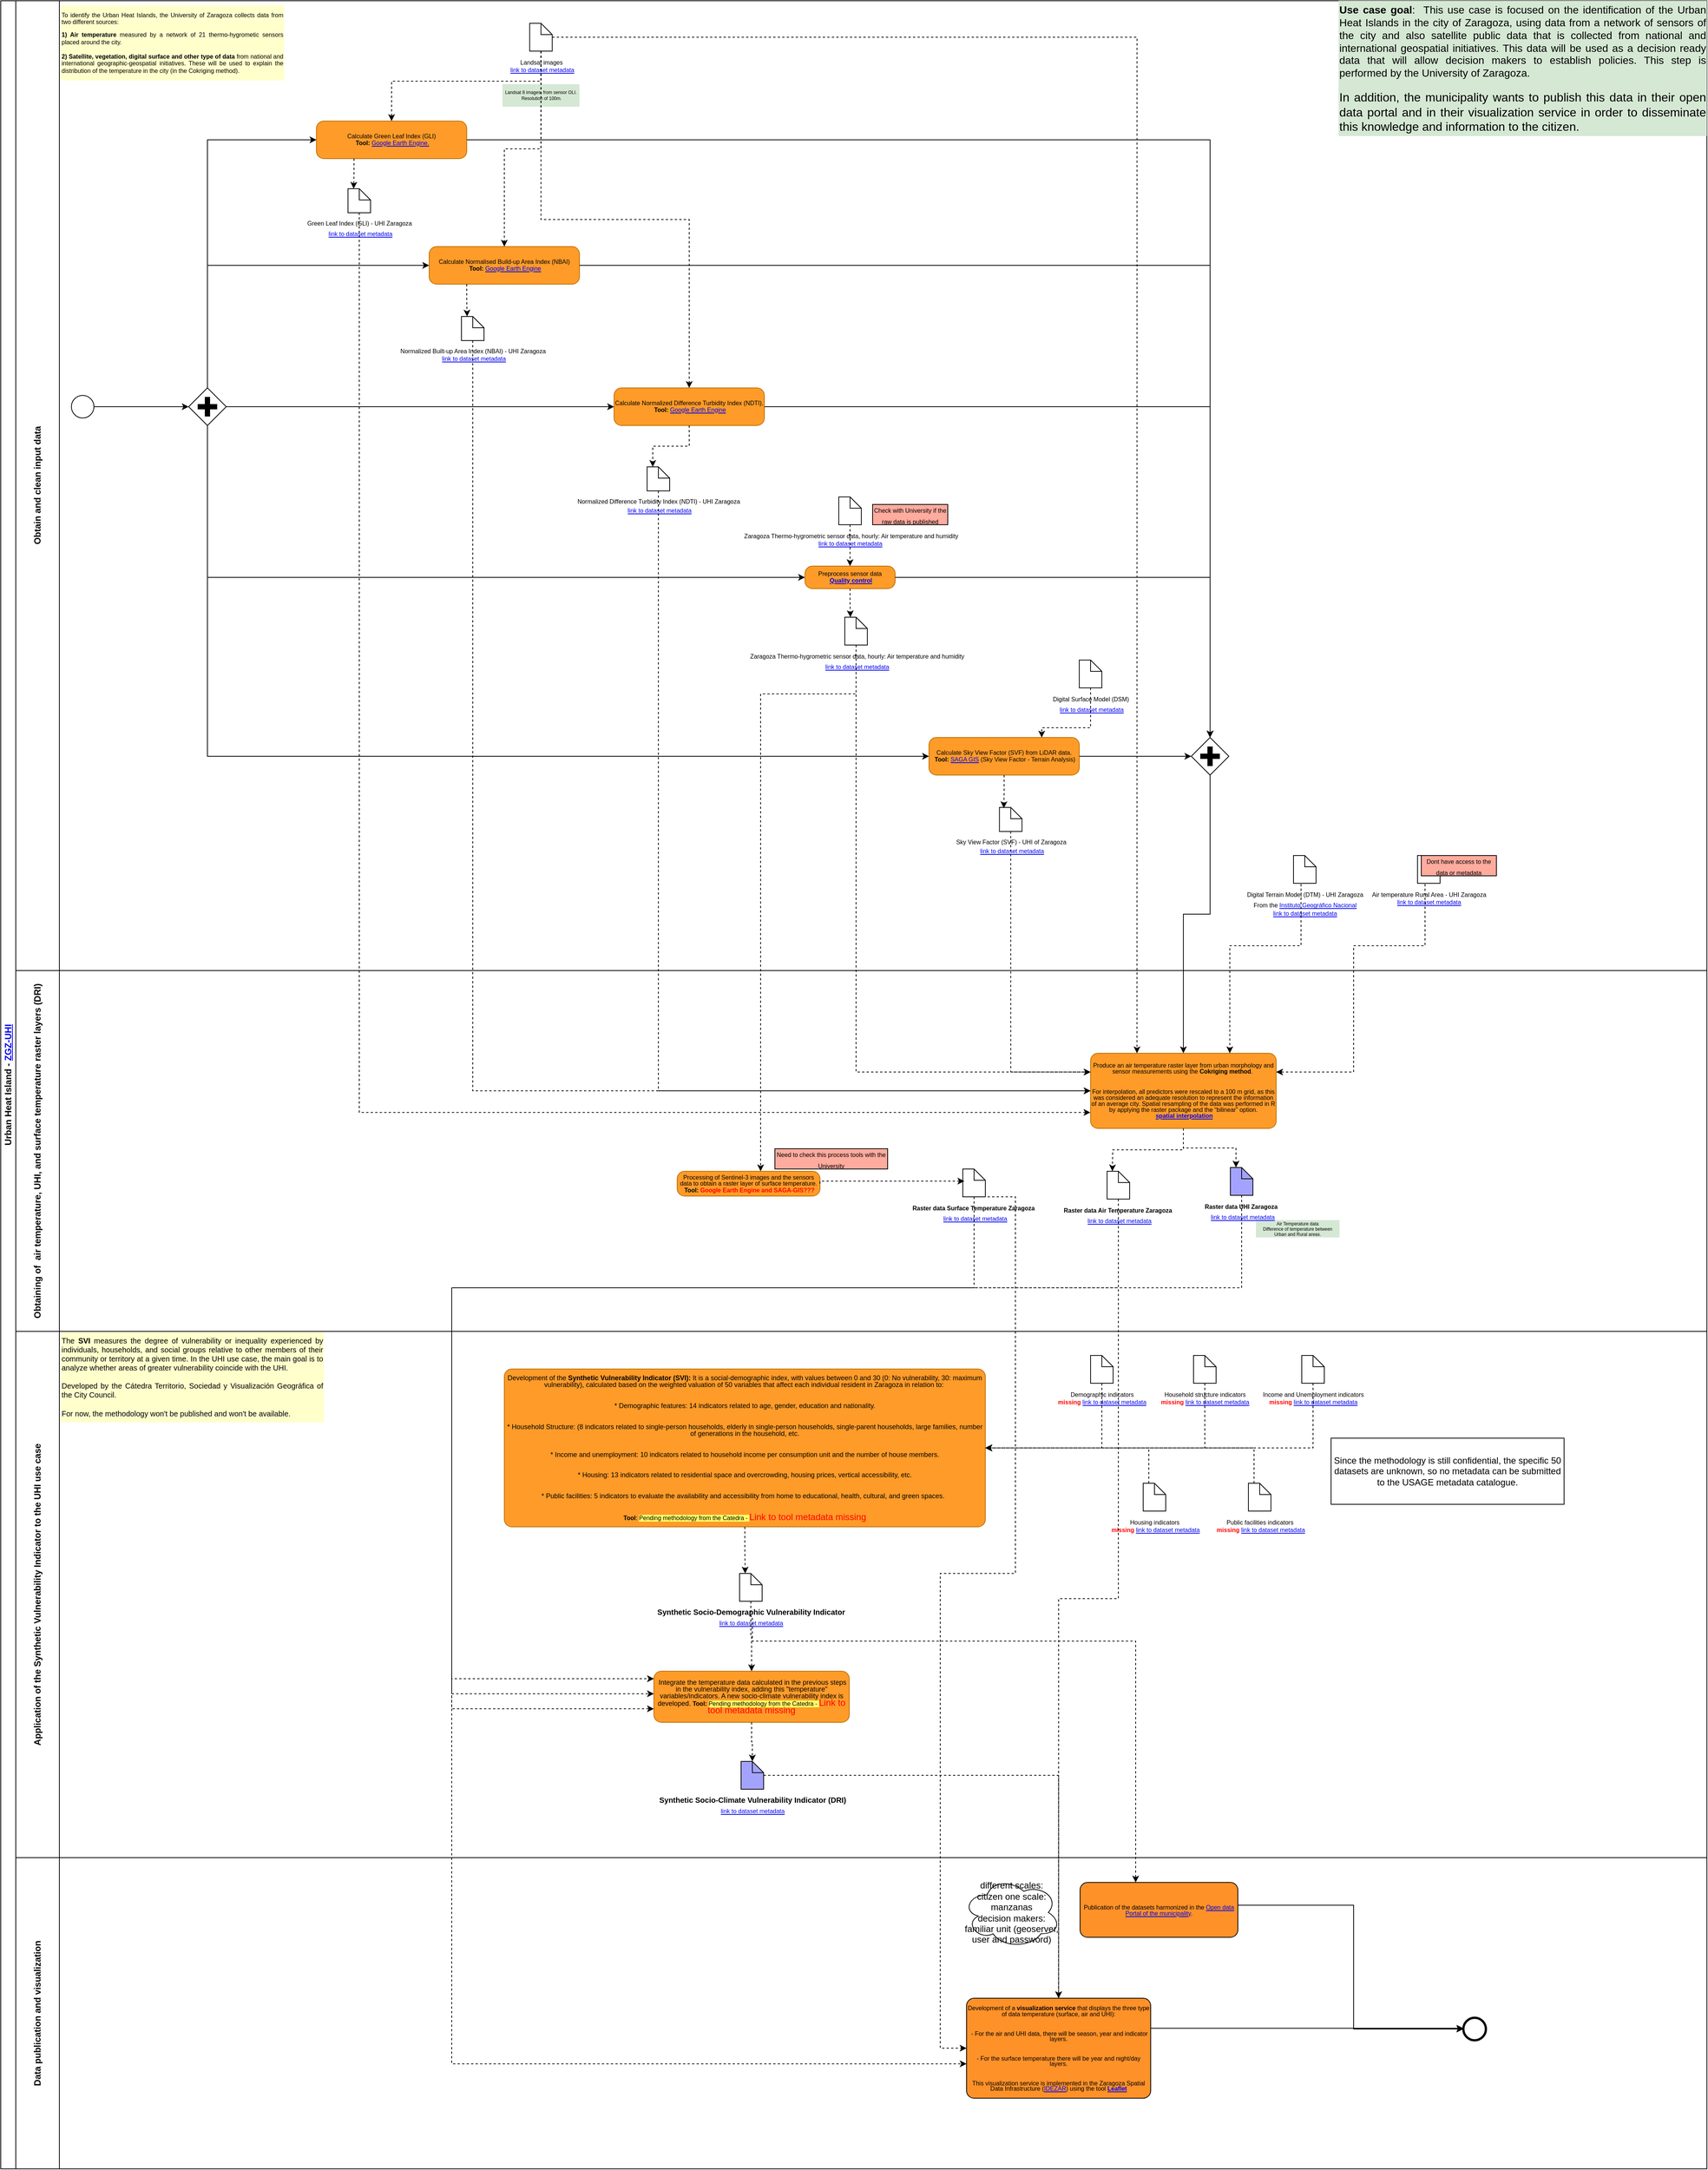 <mxfile version="26.0.16" pages="4">
  <diagram name="Citizen-ZGZ-UHI_v2" id="it4_Pcx40V2lijW2PL0J">
    <mxGraphModel grid="1" page="1" gridSize="10" guides="1" tooltips="1" connect="1" arrows="1" fold="1" pageScale="1" pageWidth="3300" pageHeight="4681" math="0" shadow="0">
      <root>
        <mxCell id="GJ6SwuYgp0gpUJntBvFv-0" />
        <mxCell id="GJ6SwuYgp0gpUJntBvFv-1" parent="GJ6SwuYgp0gpUJntBvFv-0" />
        <mxCell id="GJ6SwuYgp0gpUJntBvFv-2" value="Urban Heat Island - &lt;a href=&quot;https://docs.google.com/document/d/1a7D6eEMrj6oXYhOUigOMsHVwsAtoTAQK/edit?amp;ouid=100401313820260785715&amp;amp;amp;rtpof=true&amp;amp;amp;sd=true&quot;&gt;ZGZ-UHI&lt;/a&gt;" style="swimlane;html=1;childLayout=stackLayout;resizeParent=1;resizeParentMax=0;horizontal=0;startSize=20;horizontalStack=0;whiteSpace=wrap;" vertex="1" parent="GJ6SwuYgp0gpUJntBvFv-1">
          <mxGeometry x="150" y="-4372" width="2270" height="2884" as="geometry">
            <mxRectangle x="99" y="-2240" width="40" height="50" as="alternateBounds" />
          </mxGeometry>
        </mxCell>
        <mxCell id="GJ6SwuYgp0gpUJntBvFv-3" value="Obtain and clean input data" style="swimlane;html=1;startSize=58;horizontal=0;" vertex="1" parent="GJ6SwuYgp0gpUJntBvFv-2">
          <mxGeometry x="20" width="2250" height="1290" as="geometry">
            <mxRectangle x="20" width="1133" height="30" as="alternateBounds" />
          </mxGeometry>
        </mxCell>
        <mxCell id="GJ6SwuYgp0gpUJntBvFv-4" value="" style="points=[[0.145,0.145,0],[0.5,0,0],[0.855,0.145,0],[1,0.5,0],[0.855,0.855,0],[0.5,1,0],[0.145,0.855,0],[0,0.5,0]];shape=mxgraph.bpmn.event;html=1;verticalLabelPosition=bottom;labelBackgroundColor=#ffffff;verticalAlign=top;align=center;perimeter=ellipsePerimeter;outlineConnect=0;aspect=fixed;outline=standard;symbol=general;" vertex="1" parent="GJ6SwuYgp0gpUJntBvFv-3">
          <mxGeometry x="74" y="525" width="30" height="30" as="geometry" />
        </mxCell>
        <mxCell id="GJ6SwuYgp0gpUJntBvFv-5" value="&lt;h6 style=&quot;line-height: 100%;&quot;&gt;&lt;font style=&quot;&quot; face=&quot;Arial&quot;&gt;&lt;span style=&quot;font-size: 8px; font-weight: 400;&quot;&gt;Calculate Green Leaf Index (GLI)&lt;/span&gt;&lt;br&gt;&lt;/font&gt;&lt;font face=&quot;Arial&quot;&gt;&lt;span style=&quot;font-size: 8px;&quot;&gt;&amp;nbsp;Tool: &lt;span style=&quot;font-weight: normal;&quot;&gt;&lt;a href=&quot;https://usage.geocat.live/catalogue/srv/eng/catalog.search#/metadata/bb5933a3-f71b-4f51-92f4-5157a1b2ebe9&quot;&gt;Google Earth Engine.&lt;/a&gt;&lt;/span&gt;&lt;/span&gt;&lt;/font&gt;&lt;/h6&gt;" style="points=[[0.25,0,0],[0.5,0,0],[0.75,0,0],[1,0.25,0],[1,0.5,0],[1,0.75,0],[0.75,1,0],[0.5,1,0],[0.25,1,0],[0,0.75,0],[0,0.5,0],[0,0.25,0]];shape=mxgraph.bpmn.task;whiteSpace=wrap;rectStyle=rounded;size=10;html=1;container=1;expand=0;collapsible=0;taskMarker=abstract;fillColor=#ff9b29;fontColor=#000000;strokeColor=#BD7000;" vertex="1" parent="GJ6SwuYgp0gpUJntBvFv-3">
          <mxGeometry x="400" y="160" width="200" height="50" as="geometry" />
        </mxCell>
        <UserObject label="&lt;div style=&quot;&quot;&gt;&lt;div style=&quot;&quot;&gt;&lt;font face=&quot;Arial&quot;&gt;&lt;span style=&quot;font-size: 8px;&quot;&gt;Landsat images&lt;/span&gt;&lt;/font&gt;&lt;br&gt;&lt;/div&gt;&lt;div style=&quot;font-size: 8px;&quot;&gt;&lt;font style=&quot;font-size: 8px;&quot; face=&quot;Arial&quot;&gt;&amp;nbsp;&lt;a href=&quot;https://usage.geocat.live/catalogue/srv/eng/catalog.search#/metadata/ddc4e931-db21-461a-a8a6-57f3e9667977&quot;&gt;link to dataset metadata&lt;/a&gt;&lt;/font&gt;&lt;/div&gt;&lt;/div&gt;" id="GJ6SwuYgp0gpUJntBvFv-6">
          <mxCell style="shape=mxgraph.bpmn.data;labelPosition=center;verticalLabelPosition=bottom;align=center;verticalAlign=top;size=15;html=1;" vertex="1" parent="GJ6SwuYgp0gpUJntBvFv-3">
            <mxGeometry x="683.75" y="30" width="30" height="37" as="geometry" />
          </mxCell>
        </UserObject>
        <UserObject label="&lt;div style=&quot;line-height: 100%;&quot;&gt;&lt;div style=&quot;line-height: 100%;&quot;&gt;&lt;span style=&quot;background-color: initial; font-size: 8px;&quot;&gt;&lt;font face=&quot;Arial&quot;&gt;Green Leaf Index (GLI) - UHI Zaragoza&lt;/font&gt;&lt;/span&gt;&lt;/div&gt;&lt;div style=&quot;line-height: 100%;&quot;&gt;&lt;span style=&quot;font-size: 8px; font-family: Arial; background-color: initial;&quot;&gt;&amp;nbsp;&lt;/span&gt;&lt;a style=&quot;font-size: 8px; font-family: Arial; background-color: initial;&quot; href=&quot;https://usage.geocat.live/catalogue/srv/spa/catalog.search#/metadata/80fd5dcb-2dbf-4fca-aff4-1a8a85507905&quot;&gt;link to dataset metadata&lt;/a&gt;&lt;br&gt;&lt;/div&gt;&lt;/div&gt;" id="GJ6SwuYgp0gpUJntBvFv-7">
          <mxCell style="shape=mxgraph.bpmn.data;labelPosition=center;verticalLabelPosition=bottom;align=center;verticalAlign=top;size=15;html=1;" vertex="1" parent="GJ6SwuYgp0gpUJntBvFv-3">
            <mxGeometry x="442" y="250" width="30" height="32" as="geometry" />
          </mxCell>
        </UserObject>
        <mxCell id="GJ6SwuYgp0gpUJntBvFv-8" value="" style="points=[[0.25,0.25,0],[0.5,0,0],[0.75,0.25,0],[1,0.5,0],[0.75,0.75,0],[0.5,1,0],[0.25,0.75,0],[0,0.5,0]];shape=mxgraph.bpmn.gateway2;html=1;verticalLabelPosition=bottom;labelBackgroundColor=#ffffff;verticalAlign=top;align=center;perimeter=rhombusPerimeter;outlineConnect=0;outline=none;symbol=none;gwType=parallel;" vertex="1" parent="GJ6SwuYgp0gpUJntBvFv-3">
          <mxGeometry x="230" y="515" width="50" height="50" as="geometry" />
        </mxCell>
        <mxCell id="GJ6SwuYgp0gpUJntBvFv-9" style="edgeStyle=orthogonalEdgeStyle;rounded=0;orthogonalLoop=1;jettySize=auto;html=1;entryX=0;entryY=0.5;entryDx=0;entryDy=0;entryPerimeter=0;" edge="1" parent="GJ6SwuYgp0gpUJntBvFv-3" source="GJ6SwuYgp0gpUJntBvFv-4" target="GJ6SwuYgp0gpUJntBvFv-8">
          <mxGeometry relative="1" as="geometry" />
        </mxCell>
        <mxCell id="GJ6SwuYgp0gpUJntBvFv-10" value="&lt;h6 style=&quot;line-height: 100%;&quot;&gt;&lt;font style=&quot;&quot; face=&quot;Arial&quot;&gt;&lt;span style=&quot;font-size: 8px; font-weight: 400;&quot;&gt;Calculate Normalised Build-up Area Index (NBAI)&lt;/span&gt;&lt;br&gt;&lt;/font&gt;&lt;font face=&quot;Arial&quot;&gt;&lt;span style=&quot;font-size: 8px;&quot;&gt;&amp;nbsp;Tool: &lt;span style=&quot;font-weight: normal;&quot;&gt;&lt;a href=&quot;https://usage.geocat.live/catalogue/srv/eng/catalog.search#/metadata/bb5933a3-f71b-4f51-92f4-5157a1b2ebe9&quot;&gt;Google Earth Engine&lt;/a&gt;&lt;/span&gt;&lt;/span&gt;&lt;/font&gt;&lt;/h6&gt;" style="points=[[0.25,0,0],[0.5,0,0],[0.75,0,0],[1,0.25,0],[1,0.5,0],[1,0.75,0],[0.75,1,0],[0.5,1,0],[0.25,1,0],[0,0.75,0],[0,0.5,0],[0,0.25,0]];shape=mxgraph.bpmn.task;whiteSpace=wrap;rectStyle=rounded;size=10;html=1;container=1;expand=0;collapsible=0;taskMarker=abstract;fillColor=#ff9b29;fontColor=#000000;strokeColor=#BD7000;" vertex="1" parent="GJ6SwuYgp0gpUJntBvFv-3">
          <mxGeometry x="550" y="327" width="200" height="50" as="geometry" />
        </mxCell>
        <mxCell id="GJ6SwuYgp0gpUJntBvFv-11" value="&lt;h6 style=&quot;line-height: 100%;&quot;&gt;&lt;font style=&quot;&quot; face=&quot;Arial&quot;&gt;&lt;span style=&quot;font-size: 8px; font-weight: 400;&quot;&gt;Calculate&amp;nbsp;Normalized Difference Turbidity Index (NDTI).&lt;/span&gt;&lt;br&gt;&lt;/font&gt;&lt;font face=&quot;Arial&quot;&gt;&lt;span style=&quot;font-size: 8px;&quot;&gt;&amp;nbsp;Tool: &lt;span style=&quot;font-weight: normal;&quot;&gt;&lt;a href=&quot;https://usage.geocat.live/catalogue/srv/eng/catalog.search#/metadata/bb5933a3-f71b-4f51-92f4-5157a1b2ebe9&quot;&gt;Google Earth Engine&lt;/a&gt;&lt;/span&gt;&lt;/span&gt;&lt;/font&gt;&lt;/h6&gt;" style="points=[[0.25,0,0],[0.5,0,0],[0.75,0,0],[1,0.25,0],[1,0.5,0],[1,0.75,0],[0.75,1,0],[0.5,1,0],[0.25,1,0],[0,0.75,0],[0,0.5,0],[0,0.25,0]];shape=mxgraph.bpmn.task;whiteSpace=wrap;rectStyle=rounded;size=10;html=1;container=1;expand=0;collapsible=0;taskMarker=abstract;fillColor=#ff9b29;fontColor=#000000;strokeColor=#BD7000;" vertex="1" parent="GJ6SwuYgp0gpUJntBvFv-3">
          <mxGeometry x="796" y="515" width="200" height="50" as="geometry" />
        </mxCell>
        <mxCell id="GJ6SwuYgp0gpUJntBvFv-12" value="&lt;div style=&quot;&quot;&gt;Landsat 8 images, from sensor OLI.&amp;nbsp; Resolution of 100m.&lt;br&gt;&lt;/div&gt;" style="text;html=1;strokeColor=none;fillColor=#d5e8d4;align=center;verticalAlign=middle;rounded=0;whiteSpace=wrap;spacing=2;fontSize=6;labelBackgroundColor=none;" vertex="1" parent="GJ6SwuYgp0gpUJntBvFv-3">
          <mxGeometry x="647.5" y="111" width="102.5" height="30" as="geometry" />
        </mxCell>
        <mxCell id="GJ6SwuYgp0gpUJntBvFv-13" style="edgeStyle=orthogonalEdgeStyle;rounded=0;orthogonalLoop=1;jettySize=auto;html=1;entryX=0.5;entryY=0;entryDx=0;entryDy=0;entryPerimeter=0;exitX=0.5;exitY=1;exitDx=0;exitDy=0;exitPerimeter=0;dashed=1;" edge="1" parent="GJ6SwuYgp0gpUJntBvFv-3" source="GJ6SwuYgp0gpUJntBvFv-6" target="GJ6SwuYgp0gpUJntBvFv-5">
          <mxGeometry relative="1" as="geometry">
            <Array as="points">
              <mxPoint x="699" y="107" />
              <mxPoint x="500" y="107" />
            </Array>
          </mxGeometry>
        </mxCell>
        <mxCell id="GJ6SwuYgp0gpUJntBvFv-14" style="edgeStyle=orthogonalEdgeStyle;rounded=0;orthogonalLoop=1;jettySize=auto;html=1;entryX=0.5;entryY=0;entryDx=0;entryDy=0;entryPerimeter=0;dashed=1;" edge="1" parent="GJ6SwuYgp0gpUJntBvFv-3" source="GJ6SwuYgp0gpUJntBvFv-6" target="GJ6SwuYgp0gpUJntBvFv-10">
          <mxGeometry relative="1" as="geometry" />
        </mxCell>
        <mxCell id="GJ6SwuYgp0gpUJntBvFv-15" style="edgeStyle=orthogonalEdgeStyle;rounded=0;orthogonalLoop=1;jettySize=auto;html=1;entryX=0.5;entryY=0;entryDx=0;entryDy=0;entryPerimeter=0;dashed=1;exitX=0.5;exitY=1;exitDx=0;exitDy=0;exitPerimeter=0;" edge="1" parent="GJ6SwuYgp0gpUJntBvFv-3" source="GJ6SwuYgp0gpUJntBvFv-6" target="GJ6SwuYgp0gpUJntBvFv-11">
          <mxGeometry relative="1" as="geometry" />
        </mxCell>
        <mxCell id="GJ6SwuYgp0gpUJntBvFv-16" style="edgeStyle=orthogonalEdgeStyle;rounded=0;orthogonalLoop=1;jettySize=auto;html=1;entryX=0;entryY=0.5;entryDx=0;entryDy=0;entryPerimeter=0;exitX=0.5;exitY=0;exitDx=0;exitDy=0;exitPerimeter=0;" edge="1" parent="GJ6SwuYgp0gpUJntBvFv-3" source="GJ6SwuYgp0gpUJntBvFv-8" target="GJ6SwuYgp0gpUJntBvFv-5">
          <mxGeometry relative="1" as="geometry" />
        </mxCell>
        <mxCell id="GJ6SwuYgp0gpUJntBvFv-17" style="edgeStyle=orthogonalEdgeStyle;rounded=0;orthogonalLoop=1;jettySize=auto;html=1;entryX=0;entryY=0.5;entryDx=0;entryDy=0;entryPerimeter=0;exitX=0.5;exitY=0;exitDx=0;exitDy=0;exitPerimeter=0;" edge="1" parent="GJ6SwuYgp0gpUJntBvFv-3" source="GJ6SwuYgp0gpUJntBvFv-8" target="GJ6SwuYgp0gpUJntBvFv-10">
          <mxGeometry relative="1" as="geometry" />
        </mxCell>
        <mxCell id="GJ6SwuYgp0gpUJntBvFv-18" style="edgeStyle=orthogonalEdgeStyle;rounded=0;orthogonalLoop=1;jettySize=auto;html=1;entryX=0;entryY=0.5;entryDx=0;entryDy=0;entryPerimeter=0;exitX=1;exitY=0.5;exitDx=0;exitDy=0;exitPerimeter=0;" edge="1" parent="GJ6SwuYgp0gpUJntBvFv-3" source="GJ6SwuYgp0gpUJntBvFv-8" target="GJ6SwuYgp0gpUJntBvFv-11">
          <mxGeometry relative="1" as="geometry" />
        </mxCell>
        <mxCell id="GJ6SwuYgp0gpUJntBvFv-19" style="edgeStyle=orthogonalEdgeStyle;rounded=0;orthogonalLoop=1;jettySize=auto;html=1;entryX=0;entryY=0;entryDx=7.5;entryDy=0;entryPerimeter=0;dashed=1;exitX=0.25;exitY=1;exitDx=0;exitDy=0;exitPerimeter=0;" edge="1" parent="GJ6SwuYgp0gpUJntBvFv-3" source="GJ6SwuYgp0gpUJntBvFv-5" target="GJ6SwuYgp0gpUJntBvFv-7">
          <mxGeometry relative="1" as="geometry" />
        </mxCell>
        <UserObject label="&lt;div style=&quot;line-height: 100%;&quot;&gt;&lt;div style=&quot;line-height: 100%;&quot;&gt;&lt;font face=&quot;Arial&quot;&gt;&lt;span style=&quot;font-size: 8px;&quot;&gt;Normalized Built-up Area Index (NBAI) - UHI Zaragoza&lt;/span&gt;&lt;/font&gt;&lt;br&gt;&lt;/div&gt;&lt;div style=&quot;font-size: 8px; line-height: 100%;&quot;&gt;&lt;font style=&quot;font-size: 8px;&quot; face=&quot;Arial&quot;&gt;&amp;nbsp;&lt;a href=&quot;https://usage.geocat.live/catalogue/srv/eng/catalog.search#/metadata/e4fbf560-3025-46d4-aba4-8c87d8dd8ffa&quot;&gt;link to dataset metadata&lt;/a&gt;&lt;/font&gt;&lt;/div&gt;&lt;/div&gt;" id="GJ6SwuYgp0gpUJntBvFv-20">
          <mxCell style="shape=mxgraph.bpmn.data;labelPosition=center;verticalLabelPosition=bottom;align=center;verticalAlign=top;size=15;html=1;" vertex="1" parent="GJ6SwuYgp0gpUJntBvFv-3">
            <mxGeometry x="593" y="420" width="30" height="32" as="geometry" />
          </mxCell>
        </UserObject>
        <mxCell id="GJ6SwuYgp0gpUJntBvFv-21" style="edgeStyle=orthogonalEdgeStyle;rounded=0;orthogonalLoop=1;jettySize=auto;html=1;entryX=0;entryY=0;entryDx=7.5;entryDy=0;entryPerimeter=0;exitX=0.25;exitY=1;exitDx=0;exitDy=0;exitPerimeter=0;dashed=1;" edge="1" parent="GJ6SwuYgp0gpUJntBvFv-3" source="GJ6SwuYgp0gpUJntBvFv-10" target="GJ6SwuYgp0gpUJntBvFv-20">
          <mxGeometry relative="1" as="geometry" />
        </mxCell>
        <UserObject label="&lt;div style=&quot;line-height: 100%;&quot;&gt;&lt;div style=&quot;line-height: 100%;&quot;&gt;&lt;span style=&quot;color: rgba(0, 0, 0, 0); font-family: monospace; font-size: 0px; text-align: start; background-color: initial;&quot;&gt;%3CmxGraphModel%3E%3Croot%3E%3CmxCell%20id%3D%220%22%2F%3E%3CmxCell%20id%3D%221%22%20parent%3D%220%22%2F%3E%3CmxCell%20id%3D%222%22%20value%3D%22%26lt%3Bdiv%20style%3D%26quot%3B%26quot%3B%26gt%3B%26lt%3Bdiv%26gt%3B%26lt%3Bb%26gt%3B%26lt%3Bfont%20color%3D%26quot%3B%23009900%26quot%3B%26gt%3BSem%20DR%3A%20OK%26lt%3B%2Ffont%26gt%3B%26lt%3B%2Fb%26gt%3B%26lt%3B%2Fdiv%26gt%3B%26lt%3Bdiv%26gt%3B%26lt%3Bb%26gt%3B%26lt%3Bfont%20color%3D%26quot%3B%23ff0000%26quot%3B%26gt%3BGeo%20DR%3A%26amp%3Bnbsp%3B%26lt%3Ba%20href%3D%26quot%3Bhttps%3A%2F%2Fdocs.google.com%2Fspreadsheets%2Fd%2F1OgpCYTEZuagBoJJZAzg2JbDfwky-oHMB%2Fedit%3Fusp%3Ddrive_link%26amp%3Bamp%3Bouid%3D100401313820260785715%26amp%3Bamp%3Brtpof%3Dtrue%26amp%3Bamp%3Bsd%3Dtrue%26quot%3B%26gt%3B(AL_r30)%26lt%3B%2Fa%26gt%3B%26lt%3B%2Ffont%26gt%3B%26lt%3B%2Fb%26gt%3B%26lt%3B%2Fdiv%26gt%3B%26lt%3B%2Fdiv%26gt%3B%22%20style%3D%22text%3Bhtml%3D1%3BstrokeColor%3Dnone%3BfillColor%3D%23d5e8d4%3Balign%3Dcenter%3BverticalAlign%3Dmiddle%3Brounded%3D0%3BwhiteSpace%3Dwrap%3Bspacing%3D2%3BfontSize%3D6%3BlabelBackgroundColor%3Dnone%3B%22%20vertex%3D%221%22%20parent%3D%221%22%3E%3CmxGeometry%20x%3D%22327.5%22%20y%3D%22-4025%22%20width%3D%2269%22%20height%3D%2214%22%20as%3D%22geometry%22%2F%3E%3C%2FmxCell%3E%3C%2Froot%3E%3C%2FmxGraphModel%3E&lt;/span&gt;&lt;font face=&quot;Arial&quot;&gt;&lt;span style=&quot;font-size: 8px;&quot;&gt;Normalized Difference Turbidity Index (NDTI) - UHI Zaragoza&lt;/span&gt;&lt;/font&gt;&lt;br&gt;&lt;/div&gt;&lt;div style=&quot;font-size: 8px; line-height: 100%;&quot;&gt;&lt;font face=&quot;Arial&quot; style=&quot;font-size: 8px;&quot;&gt;&amp;nbsp;&lt;a href=&quot;https://usage.geocat.live/catalogue/srv/eng/catalog.search#/metadata/e4fbf560-3025-46d4-aba4-8c87d8dd8ffa&quot;&gt;link to dataset metadata&lt;/a&gt;&lt;/font&gt;&lt;/div&gt;&lt;/div&gt;" id="GJ6SwuYgp0gpUJntBvFv-22">
          <mxCell style="shape=mxgraph.bpmn.data;labelPosition=center;verticalLabelPosition=bottom;align=center;verticalAlign=top;size=15;html=1;" vertex="1" parent="GJ6SwuYgp0gpUJntBvFv-3">
            <mxGeometry x="840" y="620" width="30" height="32" as="geometry" />
          </mxCell>
        </UserObject>
        <mxCell id="GJ6SwuYgp0gpUJntBvFv-23" style="edgeStyle=orthogonalEdgeStyle;rounded=0;orthogonalLoop=1;jettySize=auto;html=1;entryX=0;entryY=0;entryDx=7.5;entryDy=0;entryPerimeter=0;dashed=1;" edge="1" parent="GJ6SwuYgp0gpUJntBvFv-3" source="GJ6SwuYgp0gpUJntBvFv-11" target="GJ6SwuYgp0gpUJntBvFv-22">
          <mxGeometry relative="1" as="geometry" />
        </mxCell>
        <mxCell id="GJ6SwuYgp0gpUJntBvFv-24" value="&lt;h6 style=&quot;line-height: 100%;&quot;&gt;&lt;font face=&quot;Arial&quot; style=&quot;&quot;&gt;&lt;span style=&quot;font-size: 8px; font-weight: 400;&quot;&gt;Preprocess sensor data&lt;/span&gt;&lt;br&gt;&lt;/font&gt;&lt;font face=&quot;Arial&quot;&gt;&lt;span style=&quot;font-size: 8px;&quot;&gt;&amp;nbsp;&lt;a href=&quot;https://usage.geocat.live/catalogue/srv/eng/catalog.search#/metadata/558a09a9-73ae-4519-a574-dbb58a306778&quot;&gt;Quality control&lt;/a&gt;&lt;/span&gt;&lt;/font&gt;&lt;/h6&gt;" style="points=[[0.25,0,0],[0.5,0,0],[0.75,0,0],[1,0.25,0],[1,0.5,0],[1,0.75,0],[0.75,1,0],[0.5,1,0],[0.25,1,0],[0,0.75,0],[0,0.5,0],[0,0.25,0]];shape=mxgraph.bpmn.task;whiteSpace=wrap;rectStyle=rounded;size=10;html=1;container=1;expand=0;collapsible=0;taskMarker=abstract;fillColor=#ff9b29;fontColor=#000000;strokeColor=#BD7000;" vertex="1" parent="GJ6SwuYgp0gpUJntBvFv-3">
          <mxGeometry x="1050" y="752" width="120" height="30" as="geometry" />
        </mxCell>
        <UserObject label="&lt;div style=&quot;&quot;&gt;&lt;div style=&quot;&quot;&gt;&lt;font face=&quot;Arial&quot;&gt;&lt;span style=&quot;font-size: 8px;&quot;&gt;&amp;nbsp;Zaragoza Thermo-hygrometric sensor data, hourly: Air temperature and humidity&lt;/span&gt;&lt;/font&gt;&lt;br&gt;&lt;/div&gt;&lt;div style=&quot;font-size: 8px;&quot;&gt;&lt;font style=&quot;font-size: 8px;&quot; face=&quot;Arial&quot;&gt;&lt;a href=&quot;https://usage.geocat.live/catalogue/&quot;&gt;link to dataset metadata&lt;/a&gt;&lt;/font&gt;&lt;/div&gt;&lt;/div&gt;" id="GJ6SwuYgp0gpUJntBvFv-25">
          <mxCell style="shape=mxgraph.bpmn.data;labelPosition=center;verticalLabelPosition=bottom;align=center;verticalAlign=top;size=15;html=1;" vertex="1" parent="GJ6SwuYgp0gpUJntBvFv-3">
            <mxGeometry x="1095" y="660" width="30" height="37" as="geometry" />
          </mxCell>
        </UserObject>
        <mxCell id="GJ6SwuYgp0gpUJntBvFv-26" style="edgeStyle=orthogonalEdgeStyle;rounded=0;orthogonalLoop=1;jettySize=auto;html=1;entryX=0.5;entryY=0;entryDx=0;entryDy=0;entryPerimeter=0;dashed=1;" edge="1" parent="GJ6SwuYgp0gpUJntBvFv-3" source="GJ6SwuYgp0gpUJntBvFv-25" target="GJ6SwuYgp0gpUJntBvFv-24">
          <mxGeometry relative="1" as="geometry" />
        </mxCell>
        <mxCell id="GJ6SwuYgp0gpUJntBvFv-27" value="&lt;h6 style=&quot;line-height: 100%;&quot;&gt;&lt;font face=&quot;Arial&quot;&gt;&lt;span style=&quot;font-size: 8px; font-weight: 400;&quot;&gt;Calculate Sky View Factor (SVF) from LiDAR data&lt;/span&gt;&lt;/font&gt;&lt;font style=&quot;&quot; face=&quot;Arial&quot;&gt;&lt;span style=&quot;font-size: 8px; font-weight: 400;&quot;&gt;.&lt;/span&gt;&lt;br&gt;&lt;/font&gt;&lt;font face=&quot;Arial&quot;&gt;&lt;span style=&quot;font-size: 8px;&quot;&gt;&amp;nbsp;Tool: &lt;span style=&quot;font-weight: normal;&quot;&gt;&lt;a href=&quot;https://usage.geocat.live/catalogue/srv/eng/catalog.search#/metadata/f24f72f0-eccb-41ff-ac52-c5841dbe3b17&quot;&gt;SAGA GIS&lt;/a&gt; (Sky View Factor - Terrain Analysis)&lt;/span&gt;&lt;/span&gt;&lt;/font&gt;&lt;/h6&gt;" style="points=[[0.25,0,0],[0.5,0,0],[0.75,0,0],[1,0.25,0],[1,0.5,0],[1,0.75,0],[0.75,1,0],[0.5,1,0],[0.25,1,0],[0,0.75,0],[0,0.5,0],[0,0.25,0]];shape=mxgraph.bpmn.task;whiteSpace=wrap;rectStyle=rounded;size=10;html=1;container=1;expand=0;collapsible=0;taskMarker=abstract;fillColor=#ff9b29;fontColor=#000000;strokeColor=#BD7000;" vertex="1" parent="GJ6SwuYgp0gpUJntBvFv-3">
          <mxGeometry x="1215" y="980" width="200" height="50" as="geometry" />
        </mxCell>
        <UserObject label="&lt;div style=&quot;line-height: 100%;&quot;&gt;&lt;div style=&quot;text-align: center; line-height: 100%;&quot;&gt;&lt;span style=&quot;color: rgba(0, 0, 0, 0); font-family: monospace; font-size: 0px; text-align: start; background-color: initial;&quot;&gt;%3CmxGraphModel%3E%3Croot%3E%3CmxCell%20id%3D%220%22%2F%3E%3CmxCell%20id%3D%221%22%20parent%3D%220%22%2F%3E%3CmxCell%20id%3D%222%22%20value%3D%22%26lt%3Bdiv%20style%3D%26quot%3B%26quot%3B%26gt%3B%26lt%3Bdiv%26gt%3B%26lt%3Bb%26gt%3B%26lt%3Bfont%20color%3D%26quot%3B%23009900%26quot%3B%26gt%3BSem%20DR%3A%20OK%26lt%3B%2Ffont%26gt%3B%26lt%3B%2Fb%26gt%3B%26lt%3B%2Fdiv%26gt%3B%26lt%3Bdiv%26gt%3B%26lt%3Bb%26gt%3B%26lt%3Bfont%20color%3D%26quot%3B%23ff0000%26quot%3B%26gt%3BGeo%20DR%3A%26amp%3Bnbsp%3B%26lt%3Ba%20href%3D%26quot%3Bhttps%3A%2F%2Fdocs.google.com%2Fspreadsheets%2Fd%2F1OgpCYTEZuagBoJJZAzg2JbDfwky-oHMB%2Fedit%3Fusp%3Ddrive_link%26amp%3Bamp%3Bouid%3D100401313820260785715%26amp%3Bamp%3Brtpof%3Dtrue%26amp%3Bamp%3Bsd%3Dtrue%26quot%3B%26gt%3B(AL_r30)%26lt%3B%2Fa%26gt%3B%26lt%3B%2Ffont%26gt%3B%26lt%3B%2Fb%26gt%3B%26lt%3B%2Fdiv%26gt%3B%26lt%3B%2Fdiv%26gt%3B%22%20style%3D%22text%3Bhtml%3D1%3BstrokeColor%3Dnone%3BfillColor%3D%23d5e8d4%3Balign%3Dcenter%3BverticalAlign%3Dmiddle%3Brounded%3D0%3BwhiteSpace%3Dwrap%3Bspacing%3D2%3BfontSize%3D6%3BlabelBackgroundColor%3Dnone%3B%22%20vertex%3D%221%22%20parent%3D%221%22%3E%3CmxGeometry%20x%3D%22327.5%22%20y%3D%22-4025%22%20width%3D%2269%22%20height%3D%2214%22%20as%3D%22geometry%22%2F%3E%3C%2FmxCell%3E%3C%2Froot%3E%3C%2FmxGraphModel%3E&lt;/span&gt;&lt;span style=&quot;background-color: initial; font-size: 8px;&quot;&gt;&lt;font face=&quot;Arial&quot;&gt;Sky View Factor (SVF) - UHI of Zaragoza&lt;/font&gt;&lt;/span&gt;&lt;br&gt;&lt;/div&gt;&lt;div style=&quot;font-size: 8px; line-height: 100%;&quot;&gt;&lt;font face=&quot;Arial&quot; style=&quot;font-size: 8px;&quot;&gt;&amp;nbsp;&lt;a href=&quot;https://usage.geocat.live/catalogue/srv/eng/catalog.search#/metadata/20ff581e-6e69-4558-90f4-f7fdd717d765&quot;&gt;link to dataset metadata&lt;/a&gt;&lt;/font&gt;&lt;/div&gt;&lt;/div&gt;" id="GJ6SwuYgp0gpUJntBvFv-28">
          <mxCell style="shape=mxgraph.bpmn.data;labelPosition=center;verticalLabelPosition=bottom;align=center;verticalAlign=top;size=15;html=1;" vertex="1" parent="GJ6SwuYgp0gpUJntBvFv-3">
            <mxGeometry x="1308.75" y="1073" width="30" height="32" as="geometry" />
          </mxCell>
        </UserObject>
        <mxCell id="GJ6SwuYgp0gpUJntBvFv-29" style="edgeStyle=orthogonalEdgeStyle;rounded=0;orthogonalLoop=1;jettySize=auto;html=1;entryX=0.194;entryY=0.031;entryDx=0;entryDy=0;entryPerimeter=0;dashed=1;" edge="1" parent="GJ6SwuYgp0gpUJntBvFv-3" source="GJ6SwuYgp0gpUJntBvFv-27" target="GJ6SwuYgp0gpUJntBvFv-28">
          <mxGeometry relative="1" as="geometry" />
        </mxCell>
        <mxCell id="GJ6SwuYgp0gpUJntBvFv-30" style="edgeStyle=orthogonalEdgeStyle;rounded=0;orthogonalLoop=1;jettySize=auto;html=1;entryX=0;entryY=0.5;entryDx=0;entryDy=0;entryPerimeter=0;exitX=0.5;exitY=1;exitDx=0;exitDy=0;exitPerimeter=0;" edge="1" parent="GJ6SwuYgp0gpUJntBvFv-3" source="GJ6SwuYgp0gpUJntBvFv-8" target="GJ6SwuYgp0gpUJntBvFv-24">
          <mxGeometry relative="1" as="geometry" />
        </mxCell>
        <mxCell id="GJ6SwuYgp0gpUJntBvFv-31" style="edgeStyle=orthogonalEdgeStyle;rounded=0;orthogonalLoop=1;jettySize=auto;html=1;entryX=0;entryY=0.5;entryDx=0;entryDy=0;entryPerimeter=0;exitX=0.5;exitY=1;exitDx=0;exitDy=0;exitPerimeter=0;" edge="1" parent="GJ6SwuYgp0gpUJntBvFv-3" source="GJ6SwuYgp0gpUJntBvFv-8" target="GJ6SwuYgp0gpUJntBvFv-27">
          <mxGeometry relative="1" as="geometry" />
        </mxCell>
        <mxCell id="GJ6SwuYgp0gpUJntBvFv-32" value="" style="points=[[0.25,0.25,0],[0.5,0,0],[0.75,0.25,0],[1,0.5,0],[0.75,0.75,0],[0.5,1,0],[0.25,0.75,0],[0,0.5,0]];shape=mxgraph.bpmn.gateway2;html=1;verticalLabelPosition=bottom;labelBackgroundColor=#ffffff;verticalAlign=top;align=center;perimeter=rhombusPerimeter;outlineConnect=0;outline=none;symbol=none;gwType=parallel;" vertex="1" parent="GJ6SwuYgp0gpUJntBvFv-3">
          <mxGeometry x="1564" y="980" width="50" height="50" as="geometry" />
        </mxCell>
        <mxCell id="GJ6SwuYgp0gpUJntBvFv-33" style="edgeStyle=orthogonalEdgeStyle;rounded=0;orthogonalLoop=1;jettySize=auto;html=1;entryX=0.5;entryY=0;entryDx=0;entryDy=0;entryPerimeter=0;" edge="1" parent="GJ6SwuYgp0gpUJntBvFv-3" source="GJ6SwuYgp0gpUJntBvFv-5" target="GJ6SwuYgp0gpUJntBvFv-32">
          <mxGeometry relative="1" as="geometry" />
        </mxCell>
        <mxCell id="GJ6SwuYgp0gpUJntBvFv-34" style="edgeStyle=orthogonalEdgeStyle;rounded=0;orthogonalLoop=1;jettySize=auto;html=1;entryX=0.5;entryY=0;entryDx=0;entryDy=0;entryPerimeter=0;" edge="1" parent="GJ6SwuYgp0gpUJntBvFv-3" source="GJ6SwuYgp0gpUJntBvFv-10" target="GJ6SwuYgp0gpUJntBvFv-32">
          <mxGeometry relative="1" as="geometry" />
        </mxCell>
        <mxCell id="GJ6SwuYgp0gpUJntBvFv-35" style="edgeStyle=orthogonalEdgeStyle;rounded=0;orthogonalLoop=1;jettySize=auto;html=1;entryX=0.5;entryY=0;entryDx=0;entryDy=0;entryPerimeter=0;" edge="1" parent="GJ6SwuYgp0gpUJntBvFv-3" source="GJ6SwuYgp0gpUJntBvFv-11" target="GJ6SwuYgp0gpUJntBvFv-32">
          <mxGeometry relative="1" as="geometry" />
        </mxCell>
        <mxCell id="GJ6SwuYgp0gpUJntBvFv-36" style="edgeStyle=orthogonalEdgeStyle;rounded=0;orthogonalLoop=1;jettySize=auto;html=1;entryX=0.5;entryY=0;entryDx=0;entryDy=0;entryPerimeter=0;" edge="1" parent="GJ6SwuYgp0gpUJntBvFv-3" source="GJ6SwuYgp0gpUJntBvFv-24" target="GJ6SwuYgp0gpUJntBvFv-32">
          <mxGeometry relative="1" as="geometry" />
        </mxCell>
        <mxCell id="GJ6SwuYgp0gpUJntBvFv-37" style="edgeStyle=orthogonalEdgeStyle;rounded=0;orthogonalLoop=1;jettySize=auto;html=1;entryX=0;entryY=0.5;entryDx=0;entryDy=0;entryPerimeter=0;" edge="1" parent="GJ6SwuYgp0gpUJntBvFv-3" source="GJ6SwuYgp0gpUJntBvFv-27" target="GJ6SwuYgp0gpUJntBvFv-32">
          <mxGeometry relative="1" as="geometry" />
        </mxCell>
        <mxCell id="GJ6SwuYgp0gpUJntBvFv-38" value="&lt;div style=&quot;text-align: justify;&quot;&gt;&lt;span style=&quot;font-size: 8px;&quot;&gt;To identify the Urban Heat Islands, the University of Zaragoza collects data from two different sources:&lt;/span&gt;&lt;/div&gt;&lt;div style=&quot;text-align: justify;&quot;&gt;&lt;br&gt;&lt;/div&gt;&lt;div style=&quot;text-align: justify;&quot;&gt;&lt;span style=&quot;font-size: 8px;&quot;&gt;&lt;b&gt;1) Air temperature&lt;/b&gt; measured by a network of 21 thermo-hygrometic sensors placed around the city.&lt;/span&gt;&lt;/div&gt;&lt;div style=&quot;text-align: justify;&quot;&gt;&lt;span style=&quot;font-size: 8px;&quot;&gt;&lt;br&gt;&lt;/span&gt;&lt;/div&gt;&lt;div style=&quot;text-align: justify;&quot;&gt;&lt;span style=&quot;font-size: 8px;&quot;&gt;&lt;b&gt;2) Satellite, vegetation, digital surface and other type of data&lt;/b&gt; from national and international geographic-geospatial initiatives. These will be used to explain the distribution of the temperature in the city (in the Cokriging method).&amp;nbsp;&lt;/span&gt;&lt;/div&gt;" style="text;html=1;strokeColor=none;fillColor=#FFFFCC;align=center;verticalAlign=middle;rounded=0;whiteSpace=wrap;spacing=2;fontSize=6;labelBackgroundColor=none;" vertex="1" parent="GJ6SwuYgp0gpUJntBvFv-3">
          <mxGeometry x="60" y="6" width="297" height="100" as="geometry" />
        </mxCell>
        <mxCell id="GJ6SwuYgp0gpUJntBvFv-39" value="&lt;div style=&quot;text-align: justify;&quot;&gt;&lt;font style=&quot;font-size: 14px;&quot;&gt;&lt;b style=&quot;&quot;&gt;Use case goal&lt;/b&gt;:&amp;nbsp; This use case is focused on the identification of the Urban Heat Islands in the city of Zaragoza, using data from a network of sensors of the city and also satellite public data that is collected from national and international geospatial initiatives. This data will be used as a decision ready data that will allow decision makers to establish policies. This step is performed by the University of Zaragoza.&lt;/font&gt;&lt;/div&gt;&lt;div style=&quot;text-align: justify;&quot;&gt;&lt;font style=&quot;font-size: 12px;&quot;&gt;&lt;br&gt;&lt;/font&gt;&lt;/div&gt;&lt;div style=&quot;text-align: justify;&quot;&gt;&lt;font size=&quot;3&quot;&gt;In addition, the municipality wants to publish this data in their open data portal and in their visualization service in order to disseminate this knowledge and information to the citizen.&lt;/font&gt;&lt;/div&gt;" style="text;html=1;strokeColor=none;fillColor=#d5e8d4;align=center;verticalAlign=middle;rounded=0;whiteSpace=wrap;spacing=2;fontSize=6;labelBackgroundColor=none;" vertex="1" parent="GJ6SwuYgp0gpUJntBvFv-3">
          <mxGeometry x="1760" width="490" height="180" as="geometry" />
        </mxCell>
        <mxCell id="GJ6SwuYgp0gpUJntBvFv-40" value="&lt;font style=&quot;font-size: 8px;&quot;&gt;Check with University if the raw data is published&lt;/font&gt;" style="rounded=0;whiteSpace=wrap;html=1;fillColor=#FFAB9E;" vertex="1" parent="GJ6SwuYgp0gpUJntBvFv-3">
          <mxGeometry x="1140" y="670" width="100" height="27" as="geometry" />
        </mxCell>
        <UserObject label="&lt;div style=&quot;&quot;&gt;&lt;div style=&quot;&quot;&gt;&lt;span style=&quot;background-color: initial; font-size: 8px;&quot;&gt;&lt;font face=&quot;Arial&quot;&gt;Digital Surface Model (DSM)&lt;/font&gt;&lt;/span&gt;&lt;/div&gt;&lt;div style=&quot;&quot;&gt;&lt;span style=&quot;font-size: 8px; font-family: Arial; background-color: initial;&quot;&gt;&amp;nbsp;&lt;/span&gt;&lt;a style=&quot;font-size: 8px; font-family: Arial; background-color: initial;&quot; href=&quot;https://usage.geocat.live/catalogue/srv/eng/catalog.search#/metadata/58c4d5de-1c86-4c26-b51d-fff998163c5e&quot;&gt;link to dataset metadata&lt;/a&gt;&lt;br&gt;&lt;/div&gt;&lt;/div&gt;" id="GJ6SwuYgp0gpUJntBvFv-41">
          <mxCell style="shape=mxgraph.bpmn.data;labelPosition=center;verticalLabelPosition=bottom;align=center;verticalAlign=top;size=15;html=1;" vertex="1" parent="GJ6SwuYgp0gpUJntBvFv-3">
            <mxGeometry x="1415" y="877" width="30" height="37" as="geometry" />
          </mxCell>
        </UserObject>
        <mxCell id="GJ6SwuYgp0gpUJntBvFv-42" style="edgeStyle=orthogonalEdgeStyle;rounded=0;orthogonalLoop=1;jettySize=auto;html=1;entryX=0.75;entryY=0;entryDx=0;entryDy=0;entryPerimeter=0;dashed=1;exitX=0.5;exitY=1;exitDx=0;exitDy=0;exitPerimeter=0;" edge="1" parent="GJ6SwuYgp0gpUJntBvFv-3" source="GJ6SwuYgp0gpUJntBvFv-41" target="GJ6SwuYgp0gpUJntBvFv-27">
          <mxGeometry relative="1" as="geometry">
            <mxPoint x="1295" y="930" as="sourcePoint" />
            <mxPoint x="1325" y="990" as="targetPoint" />
            <Array as="points">
              <mxPoint x="1430" y="967" />
              <mxPoint x="1365" y="967" />
            </Array>
          </mxGeometry>
        </mxCell>
        <UserObject label="&lt;div style=&quot;&quot;&gt;&lt;div style=&quot;&quot;&gt;&lt;span style=&quot;background-color: initial; font-size: 8px;&quot;&gt;&lt;font face=&quot;Arial&quot;&gt;Digital Terrain Model (DTM) - UHI Zaragoza&lt;/font&gt;&lt;/span&gt;&lt;br&gt;&lt;/div&gt;&lt;div style=&quot;&quot;&gt;&lt;font face=&quot;Arial&quot;&gt;&lt;span style=&quot;font-size: 8px;&quot;&gt;From the &lt;a href=&quot;https://www.ign.es/&quot;&gt;Instituto Geográfico Nacional&lt;/a&gt;&lt;/span&gt;&lt;/font&gt;&lt;/div&gt;&lt;div style=&quot;font-size: 8px;&quot;&gt;&lt;font style=&quot;font-size: 8px;&quot; face=&quot;Arial&quot;&gt;&lt;a href=&quot;https://usage.geocat.live/catalogue/srv/spa/catalog.search#/metadata/cdda0222-103d-44fb-83ca-1953f7468c4d&quot;&gt;link to dataset metadata&lt;/a&gt;&lt;/font&gt;&lt;/div&gt;&lt;/div&gt;" id="GJ6SwuYgp0gpUJntBvFv-43">
          <mxCell style="shape=mxgraph.bpmn.data;labelPosition=center;verticalLabelPosition=bottom;align=center;verticalAlign=top;size=15;html=1;" vertex="1" parent="GJ6SwuYgp0gpUJntBvFv-3">
            <mxGeometry x="1700" y="1137" width="30" height="37" as="geometry" />
          </mxCell>
        </UserObject>
        <UserObject label="&lt;div style=&quot;&quot;&gt;&lt;div style=&quot;&quot;&gt;&lt;span style=&quot;background-color: initial; font-size: 8px;&quot;&gt;&lt;font face=&quot;Arial&quot;&gt;Air temperature Rural Area - UHI Zaragoza&lt;/font&gt;&lt;/span&gt;&lt;/div&gt;&lt;div style=&quot;font-size: 8px;&quot;&gt;&lt;font face=&quot;Arial&quot; style=&quot;font-size: 8px;&quot;&gt;&lt;a href=&quot;https://usage.geocat.live/catalogue/srv/spa/catalog.search#/metadata/cdda0222-103d-44fb-83ca-1953f7468c4d&quot;&gt;link to dataset metadata&lt;/a&gt;&lt;/font&gt;&lt;/div&gt;&lt;/div&gt;" id="GJ6SwuYgp0gpUJntBvFv-44">
          <mxCell style="shape=mxgraph.bpmn.data;labelPosition=center;verticalLabelPosition=bottom;align=center;verticalAlign=top;size=15;html=1;" vertex="1" parent="GJ6SwuYgp0gpUJntBvFv-3">
            <mxGeometry x="1865" y="1137" width="30" height="37" as="geometry" />
          </mxCell>
        </UserObject>
        <mxCell id="GJ6SwuYgp0gpUJntBvFv-45" value="&lt;span style=&quot;font-size: 8px;&quot;&gt;Dont have access to the data or metadata&lt;/span&gt;" style="rounded=0;whiteSpace=wrap;html=1;fillColor=#FFAB9E;" vertex="1" parent="GJ6SwuYgp0gpUJntBvFv-3">
          <mxGeometry x="1870" y="1137" width="100" height="27" as="geometry" />
        </mxCell>
        <mxCell id="GJ6SwuYgp0gpUJntBvFv-46" value="&lt;div&gt;Obtaining of&amp;nbsp; air temperature, UHI, and surface temperature raster layers (DRI)&lt;/div&gt;" style="swimlane;html=1;startSize=58;horizontal=0;autosize=0;fixedWidth=0;whiteSpace=wrap;" vertex="1" parent="GJ6SwuYgp0gpUJntBvFv-2">
          <mxGeometry x="20" y="1290" width="2250" height="480" as="geometry" />
        </mxCell>
        <mxCell id="GJ6SwuYgp0gpUJntBvFv-47" value="&lt;h6 style=&quot;line-height: 100%;&quot;&gt;&lt;font face=&quot;Arial&quot; style=&quot;&quot;&gt;&lt;span style=&quot;font-size: 8px; font-weight: 400;&quot;&gt;Produce an air temperature raster layer from urban morphology and sensor measurements using the &lt;/span&gt;&lt;span style=&quot;font-size: 8px;&quot;&gt;Cokriging method&lt;/span&gt;&lt;span style=&quot;font-size: 8px; font-weight: 400;&quot;&gt;.&amp;nbsp;&lt;/span&gt;&lt;/font&gt;&lt;/h6&gt;&lt;h6 style=&quot;line-height: 100%;&quot;&gt;&lt;font face=&quot;Arial&quot; style=&quot;&quot;&gt;&lt;span style=&quot;font-size: 8px; font-weight: 400;&quot;&gt;For interpolation, all predictors were rescaled to a 100 m grid, as this was considered an adequate resolution to represent the information of an average city. Spatial resampling of the data was performed in R by applying the raster package and the “bilinear” option.&lt;/span&gt;&lt;br&gt;&lt;/font&gt;&lt;font face=&quot;Arial&quot;&gt;&lt;span style=&quot;font-size: 8px;&quot;&gt;&amp;nbsp;&lt;/span&gt;&lt;span style=&quot;font-size: 8px;&quot;&gt;&lt;a href=&quot;https://usage.geocat.live/catalogue/srv/eng/catalog.search#/metadata/1143ab2e-5f6a-4958-baf5-3e68d23dc9f4&quot;&gt;spatial interpolation&lt;/a&gt;&lt;/span&gt;&lt;/font&gt;&lt;/h6&gt;" style="points=[[0.25,0,0],[0.5,0,0],[0.75,0,0],[1,0.25,0],[1,0.5,0],[1,0.75,0],[0.75,1,0],[0.5,1,0],[0.25,1,0],[0,0.75,0],[0,0.5,0],[0,0.25,0]];shape=mxgraph.bpmn.task;whiteSpace=wrap;rectStyle=rounded;size=10;html=1;container=1;expand=0;collapsible=0;taskMarker=abstract;fillColor=#ff9b29;fontColor=#000000;strokeColor=#BD7000;" vertex="1" parent="GJ6SwuYgp0gpUJntBvFv-46">
          <mxGeometry x="1430" y="110" width="247" height="100" as="geometry" />
        </mxCell>
        <UserObject label="&lt;div style=&quot;&quot;&gt;&lt;div style=&quot;&quot;&gt;&lt;span style=&quot;font-size: 8px; font-family: Arial; background-color: initial;&quot;&gt;&lt;b style=&quot;&quot;&gt;Raster data Air Temperature Zaragoza&amp;nbsp;&lt;/b&gt;&lt;/span&gt;&lt;/div&gt;&lt;div style=&quot;&quot;&gt;&lt;span style=&quot;font-size: 8px; font-family: Arial; background-color: initial;&quot;&gt;&amp;nbsp;&lt;/span&gt;&lt;a href=&quot;https://usage.geocat.live/catalogue/srv/eng/catalog.search#/metadata/bee7740e-90a9-43fc-bd92-9bca0b847880&quot; style=&quot;font-size: 8px; font-family: Arial; background-color: initial;&quot;&gt;link to dataset metadata&lt;/a&gt;&lt;br&gt;&lt;/div&gt;&lt;/div&gt;" id="GJ6SwuYgp0gpUJntBvFv-48">
          <mxCell style="shape=mxgraph.bpmn.data;labelPosition=center;verticalLabelPosition=bottom;align=center;verticalAlign=top;size=15;html=1;fillColor=#FFFFFF;" vertex="1" parent="GJ6SwuYgp0gpUJntBvFv-46">
            <mxGeometry x="1452" y="267" width="30" height="37" as="geometry" />
          </mxCell>
        </UserObject>
        <mxCell id="GJ6SwuYgp0gpUJntBvFv-49" style="edgeStyle=orthogonalEdgeStyle;rounded=0;orthogonalLoop=1;jettySize=auto;html=1;exitX=0.5;exitY=1;exitDx=0;exitDy=0;exitPerimeter=0;dashed=1;" edge="1" parent="GJ6SwuYgp0gpUJntBvFv-46" source="GJ6SwuYgp0gpUJntBvFv-47">
          <mxGeometry relative="1" as="geometry">
            <mxPoint x="1459" y="267" as="targetPoint" />
          </mxGeometry>
        </mxCell>
        <mxCell id="GJ6SwuYgp0gpUJntBvFv-50" value="&lt;h6 style=&quot;line-height: 100%;&quot;&gt;&lt;font face=&quot;Arial&quot; style=&quot;&quot;&gt;&lt;span style=&quot;font-size: 8px; font-weight: 400;&quot;&gt;Processing of Sentinel-3 images and the sensors data to obtain a raster layer of surface temperature.&lt;/span&gt;&lt;br&gt;&lt;/font&gt;&lt;font face=&quot;Arial&quot;&gt;&lt;span style=&quot;font-size: 8px;&quot;&gt;&lt;font color=&quot;#ff0000&quot;&gt;&amp;nbsp;&lt;/font&gt;Tool: &lt;font color=&quot;#ff0000&quot;&gt;Google Earth Engine and SAGA-GIS???&lt;/font&gt;&lt;/span&gt;&lt;/font&gt;&lt;/h6&gt;" style="points=[[0.25,0,0],[0.5,0,0],[0.75,0,0],[1,0.25,0],[1,0.5,0],[1,0.75,0],[0.75,1,0],[0.5,1,0],[0.25,1,0],[0,0.75,0],[0,0.5,0],[0,0.25,0]];shape=mxgraph.bpmn.task;whiteSpace=wrap;rectStyle=rounded;size=10;html=1;container=1;expand=0;collapsible=0;taskMarker=abstract;fillColor=#FF9B29;fontColor=#000000;strokeColor=#BD7000;" vertex="1" parent="GJ6SwuYgp0gpUJntBvFv-46">
          <mxGeometry x="880" y="267" width="190" height="33" as="geometry" />
        </mxCell>
        <mxCell id="GJ6SwuYgp0gpUJntBvFv-51" value="&lt;span style=&quot;font-size: 8px;&quot;&gt;Need to check this process tools with the University&lt;/span&gt;" style="rounded=0;whiteSpace=wrap;html=1;fillColor=#FFAB9E;" vertex="1" parent="GJ6SwuYgp0gpUJntBvFv-46">
          <mxGeometry x="1010" y="237" width="150" height="27" as="geometry" />
        </mxCell>
        <mxCell id="GJ6SwuYgp0gpUJntBvFv-52" value="&lt;div style=&quot;&quot;&gt;&lt;div&gt;Air Temperature data&lt;/div&gt;&lt;div&gt;Difference of temperature between Urban and Rural areas.&lt;/div&gt;&lt;/div&gt;" style="text;html=1;strokeColor=none;fillColor=#d5e8d4;align=center;verticalAlign=middle;rounded=0;whiteSpace=wrap;spacing=2;fontSize=6;labelBackgroundColor=none;" vertex="1" parent="GJ6SwuYgp0gpUJntBvFv-46">
          <mxGeometry x="1650" y="332" width="111.25" height="23" as="geometry" />
        </mxCell>
        <mxCell id="GJ6SwuYgp0gpUJntBvFv-74" style="edgeStyle=orthogonalEdgeStyle;rounded=0;orthogonalLoop=1;jettySize=auto;html=1;entryX=0.5;entryY=0;entryDx=0;entryDy=0;entryPerimeter=0;" edge="1" parent="GJ6SwuYgp0gpUJntBvFv-2" source="GJ6SwuYgp0gpUJntBvFv-32" target="GJ6SwuYgp0gpUJntBvFv-47">
          <mxGeometry relative="1" as="geometry" />
        </mxCell>
        <mxCell id="GJ6SwuYgp0gpUJntBvFv-75" style="edgeStyle=orthogonalEdgeStyle;rounded=0;orthogonalLoop=1;jettySize=auto;html=1;entryX=0;entryY=0.25;entryDx=0;entryDy=0;entryPerimeter=0;exitX=0.5;exitY=1;exitDx=0;exitDy=0;exitPerimeter=0;dashed=1;" edge="1" parent="GJ6SwuYgp0gpUJntBvFv-2" source="GJ6SwuYgp0gpUJntBvFv-28" target="GJ6SwuYgp0gpUJntBvFv-47">
          <mxGeometry relative="1" as="geometry" />
        </mxCell>
        <mxCell id="GJ6SwuYgp0gpUJntBvFv-76" style="edgeStyle=orthogonalEdgeStyle;rounded=0;orthogonalLoop=1;jettySize=auto;html=1;entryX=0;entryY=0.5;entryDx=0;entryDy=0;entryPerimeter=0;exitX=0.5;exitY=1;exitDx=0;exitDy=0;exitPerimeter=0;dashed=1;" edge="1" parent="GJ6SwuYgp0gpUJntBvFv-2" source="GJ6SwuYgp0gpUJntBvFv-22" target="GJ6SwuYgp0gpUJntBvFv-47">
          <mxGeometry relative="1" as="geometry" />
        </mxCell>
        <mxCell id="GJ6SwuYgp0gpUJntBvFv-77" style="edgeStyle=orthogonalEdgeStyle;rounded=0;orthogonalLoop=1;jettySize=auto;html=1;entryX=0;entryY=0.5;entryDx=0;entryDy=0;entryPerimeter=0;exitX=0.5;exitY=1;exitDx=0;exitDy=0;exitPerimeter=0;dashed=1;" edge="1" parent="GJ6SwuYgp0gpUJntBvFv-2" source="GJ6SwuYgp0gpUJntBvFv-20" target="GJ6SwuYgp0gpUJntBvFv-47">
          <mxGeometry relative="1" as="geometry" />
        </mxCell>
        <mxCell id="GJ6SwuYgp0gpUJntBvFv-78" style="edgeStyle=orthogonalEdgeStyle;rounded=0;orthogonalLoop=1;jettySize=auto;html=1;entryX=-0.001;entryY=0.788;entryDx=0;entryDy=0;entryPerimeter=0;exitX=0.5;exitY=1;exitDx=0;exitDy=0;exitPerimeter=0;dashed=1;" edge="1" parent="GJ6SwuYgp0gpUJntBvFv-2" source="GJ6SwuYgp0gpUJntBvFv-7" target="GJ6SwuYgp0gpUJntBvFv-47">
          <mxGeometry relative="1" as="geometry">
            <mxPoint x="1490" y="1490" as="targetPoint" />
          </mxGeometry>
        </mxCell>
        <mxCell id="GJ6SwuYgp0gpUJntBvFv-79" style="edgeStyle=orthogonalEdgeStyle;rounded=0;orthogonalLoop=1;jettySize=auto;html=1;entryX=0.25;entryY=0;entryDx=0;entryDy=0;entryPerimeter=0;dashed=1;" edge="1" parent="GJ6SwuYgp0gpUJntBvFv-2" source="GJ6SwuYgp0gpUJntBvFv-6" target="GJ6SwuYgp0gpUJntBvFv-47">
          <mxGeometry relative="1" as="geometry" />
        </mxCell>
        <mxCell id="GJ6SwuYgp0gpUJntBvFv-80" style="edgeStyle=orthogonalEdgeStyle;rounded=0;orthogonalLoop=1;jettySize=auto;html=1;entryX=0.75;entryY=0;entryDx=0;entryDy=0;entryPerimeter=0;exitX=0.5;exitY=1;exitDx=0;exitDy=0;exitPerimeter=0;dashed=1;" edge="1" parent="GJ6SwuYgp0gpUJntBvFv-2" source="GJ6SwuYgp0gpUJntBvFv-43" target="GJ6SwuYgp0gpUJntBvFv-47">
          <mxGeometry relative="1" as="geometry">
            <Array as="points">
              <mxPoint x="1730" y="1174" />
              <mxPoint x="1730" y="1257" />
              <mxPoint x="1635" y="1257" />
            </Array>
          </mxGeometry>
        </mxCell>
        <mxCell id="GJ6SwuYgp0gpUJntBvFv-81" style="edgeStyle=orthogonalEdgeStyle;rounded=0;orthogonalLoop=1;jettySize=auto;html=1;entryX=1;entryY=0.25;entryDx=0;entryDy=0;entryPerimeter=0;exitX=0.5;exitY=1;exitDx=0;exitDy=0;exitPerimeter=0;dashed=1;" edge="1" parent="GJ6SwuYgp0gpUJntBvFv-2" source="GJ6SwuYgp0gpUJntBvFv-44" target="GJ6SwuYgp0gpUJntBvFv-47">
          <mxGeometry relative="1" as="geometry">
            <Array as="points">
              <mxPoint x="1895" y="1174" />
              <mxPoint x="1895" y="1257" />
              <mxPoint x="1800" y="1257" />
              <mxPoint x="1800" y="1425" />
            </Array>
            <mxPoint x="1800" y="1400" as="targetPoint" />
          </mxGeometry>
        </mxCell>
        <mxCell id="GJ6SwuYgp0gpUJntBvFv-53" value="&lt;div&gt;Application of the Synthetic Vulnerability Indicator to the UHI use case&lt;/div&gt;" style="swimlane;html=1;startSize=58;horizontal=0;whiteSpace=wrap;fillColor=#FFFFFF;" vertex="1" parent="GJ6SwuYgp0gpUJntBvFv-2">
          <mxGeometry x="20" y="1770" width="2250" height="700" as="geometry" />
        </mxCell>
        <mxCell id="GJ6SwuYgp0gpUJntBvFv-54" value="&lt;h6 style=&quot;line-height: 100%;&quot;&gt;&lt;font style=&quot;font-size: 9px;&quot;&gt;&lt;span style=&quot;background-color: initial;&quot;&gt;&lt;font style=&quot;&quot;&gt;&lt;span style=&quot;font-weight: normal;&quot;&gt;Development of the&lt;/span&gt; Synthetic Vulnerability Indicator (SVI):&lt;span style=&quot;font-weight: normal;&quot;&gt;&amp;nbsp;&lt;/span&gt;&lt;/font&gt;&lt;/span&gt;&lt;span style=&quot;background-color: initial; font-weight: normal;&quot;&gt;&lt;font style=&quot;&quot;&gt;It is a social-demographic index, with values between 0 and 30 (0: No vulnerability, 30: maximum vulnerability), calculated&amp;nbsp;&lt;/font&gt;&lt;/span&gt;&lt;span style=&quot;background-color: initial; font-weight: 400;&quot;&gt;based on the weighted valuation of 50 variables that affect each individual resident in Zaragoza in relation to:&amp;nbsp;&lt;/span&gt;&lt;/font&gt;&lt;/h6&gt;&lt;h6 style=&quot;line-height: 100%;&quot;&gt;&lt;font style=&quot;font-size: 9px;&quot;&gt;&lt;span style=&quot;background-color: initial; font-weight: 400;&quot;&gt;* Demographic features: 14 indicators related to age, gender, education and nationality.&lt;/span&gt;&lt;/font&gt;&lt;/h6&gt;&lt;h6 style=&quot;line-height: 100%;&quot;&gt;&lt;font style=&quot;font-size: 9px;&quot;&gt;&lt;font style=&quot;&quot;&gt;&lt;span style=&quot;background-color: initial; font-weight: 400;&quot;&gt;*&amp;nbsp;&lt;/span&gt;&lt;/font&gt;&lt;span style=&quot;background-color: initial; font-weight: 400;&quot;&gt;Household Structure: (8 indicators related to single-person households, elderly in single-person households, single-parent households, large families, number of generations in the household, etc.&lt;/span&gt;&lt;/font&gt;&lt;/h6&gt;&lt;h6 style=&quot;line-height: 100%;&quot;&gt;&lt;font style=&quot;font-size: 9px;&quot;&gt;&lt;span style=&quot;background-color: initial; font-weight: 400;&quot;&gt;* Income and unemployment: 10 indicators related to household income per consumption unit and the number of house members.&lt;/span&gt;&lt;/font&gt;&lt;/h6&gt;&lt;h6 style=&quot;line-height: 100%;&quot;&gt;&lt;font style=&quot;font-size: 9px;&quot;&gt;&lt;span style=&quot;background-color: initial; font-weight: 400;&quot;&gt;* Housing: 13 indicators related to residential space and overcrowding, housing prices, vertical accessibility, etc.&lt;/span&gt;&lt;/font&gt;&lt;/h6&gt;&lt;h6 style=&quot;line-height: 100%;&quot;&gt;&lt;font style=&quot;font-size: 9px;&quot;&gt;&lt;span style=&quot;background-color: initial; font-weight: 400;&quot;&gt;* Public facilities: 5 indicators to evaluate the availability and accessibility from home to educational, health, cultural, and green spaces.&amp;nbsp;&amp;nbsp;&lt;/span&gt;&lt;/font&gt;&lt;/h6&gt;&lt;h6 style=&quot;line-height: 100%;&quot;&gt;&lt;font style=&quot;background-color: initial; font-size: 12px;&quot; face=&quot;Arial&quot;&gt;&lt;span style=&quot;font-size: 8px;&quot;&gt;Tool&lt;span style=&quot;font-weight: normal;&quot;&gt;: &lt;/span&gt;&lt;span style=&quot;font-weight: normal; background-color: rgb(255, 255, 102);&quot;&gt;Pending methodology from the Catedra -&amp;nbsp;&lt;/span&gt;&lt;/span&gt;&lt;/font&gt;&lt;font style=&quot;background-color: initial; font-size: 12px; font-weight: normal;&quot; color=&quot;#ff0000&quot;&gt;Link to tool metadata missing&lt;/font&gt;&lt;/h6&gt;" style="points=[[0.25,0,0],[0.5,0,0],[0.75,0,0],[1,0.25,0],[1,0.5,0],[1,0.75,0],[0.75,1,0],[0.5,1,0],[0.25,1,0],[0,0.75,0],[0,0.5,0],[0,0.25,0]];shape=mxgraph.bpmn.task;whiteSpace=wrap;rectStyle=rounded;size=10;html=1;container=1;expand=0;collapsible=0;taskMarker=abstract;fillColor=#FF9B29;fontColor=#000000;strokeColor=#BD7000;" vertex="1" parent="GJ6SwuYgp0gpUJntBvFv-53">
          <mxGeometry x="650" y="50" width="640" height="210" as="geometry" />
        </mxCell>
        <UserObject label="&lt;div style=&quot;&quot;&gt;&lt;div style=&quot;&quot;&gt;&lt;span style=&quot;background-color: initial; font-size: 8px;&quot;&gt;&lt;font face=&quot;Arial&quot;&gt;Demographic indicators&lt;/font&gt;&lt;/span&gt;&lt;br&gt;&lt;/div&gt;&lt;div style=&quot;font-size: 8px;&quot;&gt;&lt;b style=&quot;background-color: initial; font-family: Arial;&quot;&gt;&lt;font color=&quot;#ff0000&quot;&gt;missing&amp;nbsp;&lt;/font&gt;&lt;/b&gt;&lt;font style=&quot;font-size: 8px;&quot; face=&quot;Arial&quot;&gt;&lt;a href=&quot;https://usage.geocat.live/catalogue/&quot;&gt;link to dataset metadata&lt;/a&gt;&lt;/font&gt;&lt;/div&gt;&lt;/div&gt;" id="GJ6SwuYgp0gpUJntBvFv-55">
          <mxCell style="shape=mxgraph.bpmn.data;labelPosition=center;verticalLabelPosition=bottom;align=center;verticalAlign=top;size=15;html=1;fillColor=#FFFFFF;" vertex="1" parent="GJ6SwuYgp0gpUJntBvFv-53">
            <mxGeometry x="1430" y="32" width="30" height="37" as="geometry" />
          </mxCell>
        </UserObject>
        <UserObject label="&lt;div style=&quot;&quot;&gt;&lt;div style=&quot;&quot;&gt;&lt;span style=&quot;background-color: initial; font-size: 8px;&quot;&gt;&lt;font face=&quot;Arial&quot;&gt;Household structure indicators&lt;/font&gt;&lt;/span&gt;&lt;br&gt;&lt;/div&gt;&lt;div style=&quot;font-size: 8px;&quot;&gt;&lt;b style=&quot;background-color: initial; font-family: Arial;&quot;&gt;&lt;font color=&quot;#ff0000&quot;&gt;missing&amp;nbsp;&lt;/font&gt;&lt;/b&gt;&lt;font face=&quot;Arial&quot; style=&quot;font-size: 8px;&quot;&gt;&lt;a href=&quot;https://usage.geocat.live/catalogue/&quot;&gt;link to dataset metadata&lt;/a&gt;&lt;/font&gt;&lt;/div&gt;&lt;/div&gt;" id="GJ6SwuYgp0gpUJntBvFv-56">
          <mxCell style="shape=mxgraph.bpmn.data;labelPosition=center;verticalLabelPosition=bottom;align=center;verticalAlign=top;size=15;html=1;fillColor=#FFFFFF;" vertex="1" parent="GJ6SwuYgp0gpUJntBvFv-53">
            <mxGeometry x="1567" y="32" width="30" height="37" as="geometry" />
          </mxCell>
        </UserObject>
        <UserObject label="&lt;div style=&quot;&quot;&gt;&lt;div style=&quot;&quot;&gt;&lt;font face=&quot;Arial&quot;&gt;&lt;span style=&quot;font-size: 8px;&quot;&gt;Income and Unemployment indicators&lt;/span&gt;&lt;/font&gt;&lt;/div&gt;&lt;div style=&quot;font-size: 8px;&quot;&gt;&lt;b style=&quot;background-color: initial; font-family: Arial;&quot;&gt;&lt;font color=&quot;#ff0000&quot;&gt;missing&amp;nbsp;&lt;/font&gt;&lt;/b&gt;&lt;font face=&quot;Arial&quot; style=&quot;font-size: 8px;&quot;&gt;&lt;a href=&quot;https://usage.geocat.live/catalogue/&quot;&gt;link to dataset metadata&lt;/a&gt;&lt;/font&gt;&lt;/div&gt;&lt;/div&gt;" id="GJ6SwuYgp0gpUJntBvFv-57">
          <mxCell style="shape=mxgraph.bpmn.data;labelPosition=center;verticalLabelPosition=bottom;align=center;verticalAlign=top;size=15;html=1;fillColor=#FFFFFF;" vertex="1" parent="GJ6SwuYgp0gpUJntBvFv-53">
            <mxGeometry x="1711" y="32" width="30" height="37" as="geometry" />
          </mxCell>
        </UserObject>
        <UserObject label="&lt;div style=&quot;&quot;&gt;&lt;div style=&quot;&quot;&gt;&lt;span style=&quot;background-color: initial; font-size: 8px;&quot;&gt;&lt;font face=&quot;Arial&quot;&gt;Housing indicators&lt;/font&gt;&lt;/span&gt;&lt;br&gt;&lt;/div&gt;&lt;div style=&quot;font-size: 8px;&quot;&gt;&lt;font face=&quot;Arial&quot; style=&quot;font-size: 8px;&quot;&gt;&amp;nbsp;&lt;b&gt;&lt;font color=&quot;#ff0000&quot;&gt;missing&amp;nbsp;&lt;/font&gt;&lt;/b&gt;&lt;a href=&quot;https://usage.geocat.live/catalogue/&quot;&gt;link to dataset metadata&lt;/a&gt;&lt;/font&gt;&lt;/div&gt;&lt;/div&gt;" id="GJ6SwuYgp0gpUJntBvFv-58">
          <mxCell style="shape=mxgraph.bpmn.data;labelPosition=center;verticalLabelPosition=bottom;align=center;verticalAlign=top;size=15;html=1;fillColor=#FFFFFF;" vertex="1" parent="GJ6SwuYgp0gpUJntBvFv-53">
            <mxGeometry x="1500" y="202" width="30" height="37" as="geometry" />
          </mxCell>
        </UserObject>
        <UserObject label="&lt;div style=&quot;&quot;&gt;&lt;div style=&quot;&quot;&gt;&lt;span style=&quot;background-color: initial; font-size: 8px;&quot;&gt;&lt;font face=&quot;Arial&quot;&gt;Public facilities indicators&lt;/font&gt;&lt;/span&gt;&lt;br&gt;&lt;/div&gt;&lt;div style=&quot;font-size: 8px;&quot;&gt;&lt;font style=&quot;font-size: 8px;&quot; face=&quot;Arial&quot;&gt;&amp;nbsp;&lt;b&gt;&lt;font color=&quot;#ff0000&quot;&gt;missing&amp;nbsp;&lt;/font&gt;&lt;/b&gt;&lt;a href=&quot;https://usage.geocat.live/catalogue/&quot;&gt;link to dataset metadata&lt;/a&gt;&lt;/font&gt;&lt;/div&gt;&lt;/div&gt;" id="GJ6SwuYgp0gpUJntBvFv-59">
          <mxCell style="shape=mxgraph.bpmn.data;labelPosition=center;verticalLabelPosition=bottom;align=center;verticalAlign=top;size=15;html=1;fillColor=#FFFFFF;" vertex="1" parent="GJ6SwuYgp0gpUJntBvFv-53">
            <mxGeometry x="1640" y="202" width="30" height="37" as="geometry" />
          </mxCell>
        </UserObject>
        <mxCell id="GJ6SwuYgp0gpUJntBvFv-62" style="edgeStyle=orthogonalEdgeStyle;rounded=0;orthogonalLoop=1;jettySize=auto;html=1;exitX=0.5;exitY=1;exitDx=0;exitDy=0;exitPerimeter=0;dashed=1;fillColor=#FF4F4F;" edge="1" parent="GJ6SwuYgp0gpUJntBvFv-53" source="GJ6SwuYgp0gpUJntBvFv-55" target="GJ6SwuYgp0gpUJntBvFv-54">
          <mxGeometry relative="1" as="geometry">
            <Array as="points">
              <mxPoint x="1445" y="155" />
            </Array>
          </mxGeometry>
        </mxCell>
        <mxCell id="GJ6SwuYgp0gpUJntBvFv-63" style="edgeStyle=orthogonalEdgeStyle;rounded=0;orthogonalLoop=1;jettySize=auto;html=1;entryX=1;entryY=0.5;entryDx=0;entryDy=0;entryPerimeter=0;exitX=0.5;exitY=1;exitDx=0;exitDy=0;exitPerimeter=0;dashed=1;fillColor=#FF4F4F;" edge="1" parent="GJ6SwuYgp0gpUJntBvFv-53" source="GJ6SwuYgp0gpUJntBvFv-56" target="GJ6SwuYgp0gpUJntBvFv-54">
          <mxGeometry relative="1" as="geometry" />
        </mxCell>
        <mxCell id="GJ6SwuYgp0gpUJntBvFv-64" style="edgeStyle=orthogonalEdgeStyle;rounded=0;orthogonalLoop=1;jettySize=auto;html=1;exitX=0.5;exitY=1;exitDx=0;exitDy=0;exitPerimeter=0;dashed=1;fillColor=#FF4F4F;" edge="1" parent="GJ6SwuYgp0gpUJntBvFv-53" source="GJ6SwuYgp0gpUJntBvFv-57" target="GJ6SwuYgp0gpUJntBvFv-54">
          <mxGeometry relative="1" as="geometry" />
        </mxCell>
        <mxCell id="GJ6SwuYgp0gpUJntBvFv-67" style="edgeStyle=orthogonalEdgeStyle;rounded=0;orthogonalLoop=1;jettySize=auto;html=1;entryX=1;entryY=0.5;entryDx=0;entryDy=0;entryPerimeter=0;exitX=0;exitY=0;exitDx=7.5;exitDy=0;exitPerimeter=0;dashed=1;fillColor=#FF4F4F;" edge="1" parent="GJ6SwuYgp0gpUJntBvFv-53" source="GJ6SwuYgp0gpUJntBvFv-59" target="GJ6SwuYgp0gpUJntBvFv-54">
          <mxGeometry relative="1" as="geometry" />
        </mxCell>
        <mxCell id="GJ6SwuYgp0gpUJntBvFv-68" style="edgeStyle=orthogonalEdgeStyle;rounded=0;orthogonalLoop=1;jettySize=auto;html=1;entryX=1;entryY=0.5;entryDx=0;entryDy=0;entryPerimeter=0;exitX=0;exitY=0;exitDx=7.5;exitDy=0;exitPerimeter=0;dashed=1;fillColor=#FF4F4F;" edge="1" parent="GJ6SwuYgp0gpUJntBvFv-53" source="GJ6SwuYgp0gpUJntBvFv-58" target="GJ6SwuYgp0gpUJntBvFv-54">
          <mxGeometry relative="1" as="geometry" />
        </mxCell>
        <UserObject label="&lt;div style=&quot;&quot;&gt;&lt;div style=&quot;&quot;&gt;&lt;font style=&quot;font-size: 10px;&quot;&gt;&lt;b&gt;Synthetic Socio-Demographic Vulnerability Indicator&lt;/b&gt;&lt;/font&gt;&lt;/div&gt;&lt;div style=&quot;&quot;&gt;&lt;a style=&quot;font-size: 8px; font-family: Arial; background-color: initial;&quot; href=&quot;https://usage.geocat.live/catalogue/&quot;&gt;link to dataset metadata&lt;/a&gt;&lt;/div&gt;&lt;/div&gt;" id="GJ6SwuYgp0gpUJntBvFv-70">
          <mxCell style="shape=mxgraph.bpmn.data;labelPosition=center;verticalLabelPosition=bottom;align=center;verticalAlign=top;size=15;html=1;fillColor=#FFFFFF;" vertex="1" parent="GJ6SwuYgp0gpUJntBvFv-53">
            <mxGeometry x="963" y="322" width="30" height="37" as="geometry" />
          </mxCell>
        </UserObject>
        <mxCell id="GJ6SwuYgp0gpUJntBvFv-71" style="edgeStyle=orthogonalEdgeStyle;rounded=0;orthogonalLoop=1;jettySize=auto;html=1;entryX=0;entryY=0;entryDx=7.5;entryDy=0;entryPerimeter=0;dashed=1;" edge="1" parent="GJ6SwuYgp0gpUJntBvFv-53" source="GJ6SwuYgp0gpUJntBvFv-54" target="GJ6SwuYgp0gpUJntBvFv-70">
          <mxGeometry relative="1" as="geometry">
            <Array as="points" />
          </mxGeometry>
        </mxCell>
        <mxCell id="wC7S_OolIoSZVQs0jQnV-0" value="&lt;div style=&quot;text-align: justify;&quot;&gt;&lt;div&gt;&lt;font style=&quot;font-size: 10px;&quot;&gt;The &lt;b&gt;SVI&lt;/b&gt; measures the degree of vulnerability or inequality experienced by individuals, households, and social groups relative to other members of their community or territory at a given time. In the UHI use case, the main goal is to analyze whether areas of greater vulnerability coincide with the UHI.&amp;nbsp;&lt;/font&gt;&lt;/div&gt;&lt;div&gt;&lt;font style=&quot;font-size: 10px;&quot;&gt;&lt;br&gt;&lt;/font&gt;&lt;/div&gt;&lt;div&gt;&lt;font style=&quot;font-size: 10px;&quot;&gt;Developed by the Cátedra Territorio, Sociedad y Visualización Geográfica of the City Council.&lt;/font&gt;&lt;font style=&quot;font-size: 8px;&quot;&gt;&amp;nbsp;&lt;/font&gt;&lt;/div&gt;&lt;div&gt;&lt;font style=&quot;font-size: 11px;&quot;&gt;&lt;br&gt;&lt;/font&gt;&lt;/div&gt;&lt;div&gt;&lt;font style=&quot;font-size: 10px;&quot;&gt;For now, the methodology won&#39;t be published and won&#39;t be available.&amp;nbsp;&lt;/font&gt;&lt;/div&gt;&lt;/div&gt;" style="text;html=1;strokeColor=none;fillColor=#FFFFCC;align=center;verticalAlign=middle;rounded=0;whiteSpace=wrap;spacing=2;fontSize=6;labelBackgroundColor=none;" vertex="1" parent="GJ6SwuYgp0gpUJntBvFv-53">
          <mxGeometry x="60" y="1" width="350" height="120" as="geometry" />
        </mxCell>
        <mxCell id="wC7S_OolIoSZVQs0jQnV-1" value="Since the methodology is still confidential, the specific 50 datasets are unknown, so no metadata can be submitted to the USAGE metadata catalogue." style="rounded=0;whiteSpace=wrap;html=1;fillColor=#FFFFFF;" vertex="1" parent="GJ6SwuYgp0gpUJntBvFv-53">
          <mxGeometry x="1750" y="142" width="310" height="88" as="geometry" />
        </mxCell>
        <UserObject label="&lt;div style=&quot;&quot;&gt;&lt;div style=&quot;&quot;&gt;&lt;font style=&quot;font-size: 10px;&quot;&gt;&lt;b&gt;Synthetic Socio-Climate Vulnerability Indicator (DRI)&lt;/b&gt;&lt;/font&gt;&lt;/div&gt;&lt;div style=&quot;&quot;&gt;&lt;a style=&quot;font-size: 8px; font-family: Arial; background-color: initial;&quot; href=&quot;https://usage.geocat.live/catalogue/srv/eng/catalog.search#/metadata/89ff898a-40c5-4d14-8914-17b90c1bed91&quot;&gt;link to dataset metadata&lt;/a&gt;&lt;/div&gt;&lt;/div&gt;" id="dgljStclduO-SAcHwe1y-0">
          <mxCell style="shape=mxgraph.bpmn.data;labelPosition=center;verticalLabelPosition=bottom;align=center;verticalAlign=top;size=15;html=1;fillColor=#A3A3FF;" vertex="1" parent="GJ6SwuYgp0gpUJntBvFv-53">
            <mxGeometry x="965" y="572" width="30" height="37" as="geometry" />
          </mxCell>
        </UserObject>
        <mxCell id="dgljStclduO-SAcHwe1y-1" value="&lt;h6 style=&quot;line-height: 100%;&quot;&gt;&lt;font style=&quot;font-size: 9px;&quot; face=&quot;Arial&quot;&gt;&lt;span style=&quot;font-weight: 400;&quot;&gt;&amp;nbsp;Integrate the temperature data calculated in the previous steps in the vulnerability index, adding this &quot;temperature&quot; variables/indicators. A new socio-climate vulnerability index is developed.&amp;nbsp;&lt;/span&gt;&lt;/font&gt;&lt;font style=&quot;background-color: initial; font-size: 12px;&quot; face=&quot;Arial&quot;&gt;&lt;span style=&quot;font-size: 8px;&quot;&gt;Tool:&amp;nbsp;&lt;span style=&quot;font-weight: normal; background-color: rgb(255, 255, 102);&quot;&gt;Pending methodology from the Catedra -&amp;nbsp;&lt;/span&gt;&lt;/span&gt;&lt;/font&gt;&lt;font style=&quot;background-color: initial; font-size: 12px; font-weight: normal;&quot; color=&quot;#ff0000&quot;&gt;Link to tool metadata missing&lt;/font&gt;&lt;/h6&gt;" style="points=[[0.25,0,0],[0.5,0,0],[0.75,0,0],[1,0.25,0],[1,0.5,0],[1,0.75,0],[0.75,1,0],[0.5,1,0],[0.25,1,0],[0,0.75,0],[0,0.5,0],[0,0.25,0]];shape=mxgraph.bpmn.task;whiteSpace=wrap;rectStyle=rounded;size=10;html=1;container=1;expand=0;collapsible=0;taskMarker=abstract;fillColor=#ff9b29;fontColor=#000000;strokeColor=#BD7000;" vertex="1" parent="GJ6SwuYgp0gpUJntBvFv-53">
          <mxGeometry x="849" y="452" width="260" height="68" as="geometry" />
        </mxCell>
        <mxCell id="dgljStclduO-SAcHwe1y-2" style="edgeStyle=orthogonalEdgeStyle;rounded=0;orthogonalLoop=1;jettySize=auto;html=1;dashed=1;" edge="1" parent="GJ6SwuYgp0gpUJntBvFv-53" source="dgljStclduO-SAcHwe1y-1" target="dgljStclduO-SAcHwe1y-0">
          <mxGeometry relative="1" as="geometry">
            <Array as="points" />
            <mxPoint x="989.26" y="532" as="sourcePoint" />
            <mxPoint x="990.26" y="614" as="targetPoint" />
          </mxGeometry>
        </mxCell>
        <mxCell id="dgljStclduO-SAcHwe1y-3" style="edgeStyle=orthogonalEdgeStyle;rounded=0;orthogonalLoop=1;jettySize=auto;html=1;dashed=1;" edge="1" parent="GJ6SwuYgp0gpUJntBvFv-53" source="GJ6SwuYgp0gpUJntBvFv-70" target="dgljStclduO-SAcHwe1y-1">
          <mxGeometry relative="1" as="geometry">
            <Array as="points" />
            <mxPoint x="971" y="421" as="sourcePoint" />
            <mxPoint x="971" y="473" as="targetPoint" />
          </mxGeometry>
        </mxCell>
        <mxCell id="GJ6SwuYgp0gpUJntBvFv-88" value="Data publication and visualization" style="swimlane;html=1;startSize=58;horizontal=0;whiteSpace=wrap;" vertex="1" parent="GJ6SwuYgp0gpUJntBvFv-2">
          <mxGeometry x="20" y="2470" width="2250" height="414" as="geometry" />
        </mxCell>
        <mxCell id="GJ6SwuYgp0gpUJntBvFv-89" style="edgeStyle=orthogonalEdgeStyle;rounded=0;orthogonalLoop=1;jettySize=auto;html=1;" edge="1" parent="GJ6SwuYgp0gpUJntBvFv-88" source="GJ6SwuYgp0gpUJntBvFv-90" target="GJ6SwuYgp0gpUJntBvFv-91">
          <mxGeometry relative="1" as="geometry">
            <Array as="points">
              <mxPoint x="1600" y="227" />
              <mxPoint x="1600" y="227" />
            </Array>
          </mxGeometry>
        </mxCell>
        <mxCell id="GJ6SwuYgp0gpUJntBvFv-90" value="&lt;h6 style=&quot;line-height: 90%;&quot;&gt;&lt;span style=&quot;font-weight: normal;&quot;&gt;Development of a &lt;/span&gt;visualization service&lt;span style=&quot;font-weight: normal;&quot;&gt; that displays the three type of data temperature (surface, air and UHI):&lt;/span&gt;&lt;/h6&gt;&lt;h6 style=&quot;line-height: 90%;&quot;&gt;&lt;span style=&quot;font-weight: normal;&quot;&gt;&amp;nbsp;- For the air and UHI data, there will be season, year and indicator layers.&lt;/span&gt;&lt;/h6&gt;&lt;h6 style=&quot;line-height: 90%;&quot;&gt;&lt;span style=&quot;font-weight: normal;&quot;&gt;- For the surface temperature there will be year and night/day layers.&lt;/span&gt;&lt;/h6&gt;&lt;h6 style=&quot;line-height: 90%;&quot;&gt;&lt;span style=&quot;font-weight: normal;&quot;&gt;This visualization service is implemented in the&amp;nbsp;&lt;/span&gt;&lt;span style=&quot;background-color: initial; font-weight: 400;&quot;&gt;Zaragoza Spatial Data Infrastructure (&lt;a href=&quot;https://www.zaragoza.es/sede/portal/idezar/&quot;&gt;IDEZAR&lt;/a&gt;) using the tool &lt;/span&gt;&lt;span style=&quot;background-color: initial;&quot;&gt;&lt;a href=&quot;https://usage.geocat.live/catalogue/srv/eng/catalog.search#/metadata/f6218a1f-845b-4cfb-a24d-9f64fda65cb7&quot;&gt;Leaflet&lt;/a&gt;&lt;/span&gt;&lt;/h6&gt;&lt;p&gt;&lt;/p&gt;" style="points=[[0.25,0,0],[0.5,0,0],[0.75,0,0],[1,0.25,0],[1,0.5,0],[1,0.75,0],[0.75,1,0],[0.5,1,0],[0.25,1,0],[0,0.75,0],[0,0.5,0],[0,0.25,0]];shape=mxgraph.bpmn.task;whiteSpace=wrap;rectStyle=rounded;size=10;html=1;container=1;expand=0;collapsible=0;taskMarker=abstract;fillColor=#ff9129;" vertex="1" parent="GJ6SwuYgp0gpUJntBvFv-88">
          <mxGeometry x="1265" y="187" width="245" height="133" as="geometry" />
        </mxCell>
        <mxCell id="GJ6SwuYgp0gpUJntBvFv-91" value="" style="points=[[0.145,0.145,0],[0.5,0,0],[0.855,0.145,0],[1,0.5,0],[0.855,0.855,0],[0.5,1,0],[0.145,0.855,0],[0,0.5,0]];shape=mxgraph.bpmn.event;html=1;verticalLabelPosition=bottom;labelBackgroundColor=#ffffff;verticalAlign=top;align=center;perimeter=ellipsePerimeter;outlineConnect=0;aspect=fixed;outline=end;symbol=terminate2;" vertex="1" parent="GJ6SwuYgp0gpUJntBvFv-88">
          <mxGeometry x="1926" y="213" width="30" height="30" as="geometry" />
        </mxCell>
        <mxCell id="GJ6SwuYgp0gpUJntBvFv-92" value="&lt;h6 style=&quot;line-height: 90%;&quot;&gt;&lt;span style=&quot;font-weight: 400;&quot;&gt;Publication of the datasets harmonized in the &lt;a href=&quot;https://www.zaragoza.es/sede/portal/conoce-explora-zgz/servicio/catalogo/explora&quot;&gt;Open data Portal of the municipality&lt;/a&gt;.&lt;/span&gt;&lt;/h6&gt;&lt;p&gt;&lt;/p&gt;" style="points=[[0.25,0,0],[0.5,0,0],[0.75,0,0],[1,0.25,0],[1,0.5,0],[1,0.75,0],[0.75,1,0],[0.5,1,0],[0.25,1,0],[0,0.75,0],[0,0.5,0],[0,0.25,0]];shape=mxgraph.bpmn.task;whiteSpace=wrap;rectStyle=rounded;size=10;html=1;container=1;expand=0;collapsible=0;taskMarker=abstract;fillColor=#ff9129;" vertex="1" parent="GJ6SwuYgp0gpUJntBvFv-88">
          <mxGeometry x="1416" y="33" width="210" height="73" as="geometry" />
        </mxCell>
        <mxCell id="GJ6SwuYgp0gpUJntBvFv-93" style="edgeStyle=orthogonalEdgeStyle;rounded=0;orthogonalLoop=1;jettySize=auto;html=1;exitX=1.001;exitY=0.414;exitDx=0;exitDy=0;exitPerimeter=0;entryX=0;entryY=0.5;entryDx=0;entryDy=0;entryPerimeter=0;" edge="1" parent="GJ6SwuYgp0gpUJntBvFv-88" source="GJ6SwuYgp0gpUJntBvFv-92" target="GJ6SwuYgp0gpUJntBvFv-91">
          <mxGeometry relative="1" as="geometry">
            <mxPoint x="1520" y="237" as="sourcePoint" />
            <mxPoint x="1936" y="237" as="targetPoint" />
            <Array as="points">
              <mxPoint x="1780" y="63" />
              <mxPoint x="1780" y="228" />
            </Array>
          </mxGeometry>
        </mxCell>
        <mxCell id="VyjXhwtGUhrLQvwO4gL0-0" value="different scales:&lt;div&gt;citizen one scale: manzanas&lt;/div&gt;&lt;div&gt;decision makers: familiar unit (geoserver, user and password)&lt;/div&gt;" style="ellipse;shape=cloud;whiteSpace=wrap;html=1;" vertex="1" parent="GJ6SwuYgp0gpUJntBvFv-88">
          <mxGeometry x="1260" y="26" width="130" height="94" as="geometry" />
        </mxCell>
        <mxCell id="GJ6SwuYgp0gpUJntBvFv-94" style="edgeStyle=orthogonalEdgeStyle;rounded=0;orthogonalLoop=1;jettySize=auto;html=1;dashed=1;exitX=0.5;exitY=1;exitDx=0;exitDy=0;exitPerimeter=0;" edge="1" parent="GJ6SwuYgp0gpUJntBvFv-2" source="GJ6SwuYgp0gpUJntBvFv-70" target="GJ6SwuYgp0gpUJntBvFv-92">
          <mxGeometry relative="1" as="geometry">
            <mxPoint x="1365" y="2217" as="sourcePoint" />
            <mxPoint x="1390" y="2527" as="targetPoint" />
            <Array as="points">
              <mxPoint x="998" y="2149" />
              <mxPoint x="1000" y="2149" />
              <mxPoint x="1000" y="2182" />
              <mxPoint x="1510" y="2182" />
            </Array>
          </mxGeometry>
        </mxCell>
        <mxCell id="GJ6SwuYgp0gpUJntBvFv-95" style="edgeStyle=orthogonalEdgeStyle;rounded=0;orthogonalLoop=1;jettySize=auto;html=1;dashed=1;" edge="1" parent="GJ6SwuYgp0gpUJntBvFv-2" source="GJ6SwuYgp0gpUJntBvFv-48" target="GJ6SwuYgp0gpUJntBvFv-90">
          <mxGeometry relative="1" as="geometry">
            <mxPoint x="1305" y="1599" as="sourcePoint" />
            <mxPoint x="1295" y="2954" as="targetPoint" />
          </mxGeometry>
        </mxCell>
        <mxCell id="dgljStclduO-SAcHwe1y-5" style="edgeStyle=orthogonalEdgeStyle;rounded=0;orthogonalLoop=1;jettySize=auto;html=1;dashed=1;" edge="1" parent="GJ6SwuYgp0gpUJntBvFv-2" source="GJ6SwuYgp0gpUJntBvFv-48" target="dgljStclduO-SAcHwe1y-1">
          <mxGeometry relative="1" as="geometry">
            <mxPoint x="1490" y="1602" as="sourcePoint" />
            <mxPoint x="1417" y="3027" as="targetPoint" />
            <Array as="points">
              <mxPoint x="1487" y="1712" />
              <mxPoint x="600" y="1712" />
              <mxPoint x="600" y="2272" />
            </Array>
          </mxGeometry>
        </mxCell>
        <mxCell id="dgljStclduO-SAcHwe1y-8" style="edgeStyle=orthogonalEdgeStyle;rounded=0;orthogonalLoop=1;jettySize=auto;html=1;dashed=1;" edge="1" parent="GJ6SwuYgp0gpUJntBvFv-2" source="dgljStclduO-SAcHwe1y-0" target="GJ6SwuYgp0gpUJntBvFv-90">
          <mxGeometry relative="1" as="geometry">
            <mxPoint x="980" y="2342" as="sourcePoint" />
            <mxPoint x="1050" y="2692" as="targetPoint" />
          </mxGeometry>
        </mxCell>
        <UserObject label="&lt;div style=&quot;&quot;&gt;&lt;div&gt;&lt;font face=&quot;Arial&quot;&gt;&lt;span style=&quot;font-size: 8px;&quot;&gt;&amp;nbsp;Zaragoza Thermo-hygrometric sensor data, hourly: Air temperature and humidity&lt;/span&gt;&lt;/font&gt;&lt;br&gt;&lt;/div&gt;&lt;div style=&quot;&quot;&gt;&lt;span style=&quot;font-size: 8px; font-family: Arial; background-color: initial;&quot;&gt;&amp;nbsp;&lt;/span&gt;&lt;a href=&quot;https://usage.geocat.live/catalogue/srv/eng/catalog.search#/metadata/7f48edc5-547d-459c-a4a1-236a7dc88908&quot; style=&quot;font-size: 8px; font-family: Arial; background-color: initial;&quot;&gt;link to dataset metadata&lt;/a&gt;&lt;br&gt;&lt;/div&gt;&lt;/div&gt;" id="GJ6SwuYgp0gpUJntBvFv-96">
          <mxCell style="shape=mxgraph.bpmn.data;labelPosition=center;verticalLabelPosition=bottom;align=center;verticalAlign=top;size=15;html=1;" vertex="1" parent="GJ6SwuYgp0gpUJntBvFv-1">
            <mxGeometry x="1273" y="-3552" width="30" height="37" as="geometry" />
          </mxCell>
        </UserObject>
        <mxCell id="GJ6SwuYgp0gpUJntBvFv-97" style="edgeStyle=orthogonalEdgeStyle;rounded=0;orthogonalLoop=1;jettySize=auto;html=1;entryX=0;entryY=0;entryDx=7.5;entryDy=0;entryPerimeter=0;dashed=1;" edge="1" parent="GJ6SwuYgp0gpUJntBvFv-1" source="GJ6SwuYgp0gpUJntBvFv-24" target="GJ6SwuYgp0gpUJntBvFv-96">
          <mxGeometry relative="1" as="geometry" />
        </mxCell>
        <mxCell id="GJ6SwuYgp0gpUJntBvFv-98" style="edgeStyle=orthogonalEdgeStyle;rounded=0;orthogonalLoop=1;jettySize=auto;html=1;entryX=0;entryY=0.25;entryDx=0;entryDy=0;entryPerimeter=0;exitX=0.5;exitY=1;exitDx=0;exitDy=0;exitPerimeter=0;dashed=1;" edge="1" parent="GJ6SwuYgp0gpUJntBvFv-1" source="GJ6SwuYgp0gpUJntBvFv-96" target="GJ6SwuYgp0gpUJntBvFv-47">
          <mxGeometry relative="1" as="geometry" />
        </mxCell>
        <UserObject label="&lt;div style=&quot;&quot;&gt;&lt;div style=&quot;&quot;&gt;&lt;span style=&quot;font-size: 8px; font-family: Arial; background-color: initial;&quot;&gt;&lt;b style=&quot;&quot;&gt;Raster data Surface Temperature&amp;nbsp;&lt;/b&gt;&lt;/span&gt;&lt;b style=&quot;background-color: initial; font-family: Arial; font-size: 8px;&quot;&gt;Zaragoza&amp;nbsp;&lt;/b&gt;&lt;/div&gt;&lt;div style=&quot;&quot;&gt;&lt;span style=&quot;font-size: 8px; font-family: Arial; background-color: initial;&quot;&gt;&amp;nbsp;&lt;/span&gt;&lt;a href=&quot;https://usage.geocat.live/catalogue/srv/eng/catalog.search#/metadata/2e794929-cb87-4458-bfaa-ade25220a3c4&quot; style=&quot;font-size: 8px; font-family: Arial; background-color: initial;&quot;&gt;link to dataset metadata&lt;/a&gt;&lt;br&gt;&lt;/div&gt;&lt;/div&gt;" id="GJ6SwuYgp0gpUJntBvFv-99">
          <mxCell style="shape=mxgraph.bpmn.data;labelPosition=center;verticalLabelPosition=bottom;align=center;verticalAlign=top;size=15;html=1;fillColor=#FFFFFF;" vertex="1" parent="GJ6SwuYgp0gpUJntBvFv-1">
            <mxGeometry x="1430" y="-2818" width="30" height="37" as="geometry" />
          </mxCell>
        </UserObject>
        <UserObject label="&lt;div style=&quot;&quot;&gt;&lt;div style=&quot;&quot;&gt;&lt;font face=&quot;Arial&quot;&gt;&lt;span style=&quot;font-size: 8px;&quot;&gt;&lt;b&gt;Raster data UHI Zaragoza&amp;nbsp;&lt;/b&gt;&lt;/span&gt;&lt;/font&gt;&lt;/div&gt;&lt;div style=&quot;&quot;&gt;&lt;span style=&quot;font-size: 8px; font-family: Arial; background-color: initial;&quot;&gt;&amp;nbsp;&lt;/span&gt;&lt;a href=&quot;https://usage.geocat.live/catalogue/srv/eng/catalog.search#/metadata/87091cb4-83b4-47c3-91bd-a7c8a5d9508f&quot; style=&quot;font-size: 8px; font-family: Arial; background-color: initial;&quot;&gt;link to dataset metadata&lt;/a&gt;&lt;br&gt;&lt;/div&gt;&lt;/div&gt;" id="GJ6SwuYgp0gpUJntBvFv-100">
          <mxCell style="shape=mxgraph.bpmn.data;labelPosition=center;verticalLabelPosition=bottom;align=center;verticalAlign=top;size=15;html=1;fillColor=#A3A3FF;" vertex="1" parent="GJ6SwuYgp0gpUJntBvFv-1">
            <mxGeometry x="1786" y="-2820" width="30" height="37" as="geometry" />
          </mxCell>
        </UserObject>
        <mxCell id="GJ6SwuYgp0gpUJntBvFv-101" style="edgeStyle=orthogonalEdgeStyle;rounded=0;orthogonalLoop=1;jettySize=auto;html=1;entryX=0;entryY=0;entryDx=7.5;entryDy=0;entryPerimeter=0;dashed=1;" edge="1" parent="GJ6SwuYgp0gpUJntBvFv-1" source="GJ6SwuYgp0gpUJntBvFv-47" target="GJ6SwuYgp0gpUJntBvFv-100">
          <mxGeometry relative="1" as="geometry">
            <Array as="points">
              <mxPoint x="1723" y="-2846" />
              <mxPoint x="1793" y="-2846" />
            </Array>
          </mxGeometry>
        </mxCell>
        <mxCell id="GJ6SwuYgp0gpUJntBvFv-102" style="edgeStyle=orthogonalEdgeStyle;rounded=0;orthogonalLoop=1;jettySize=auto;html=1;exitX=0.5;exitY=1;exitDx=0;exitDy=0;exitPerimeter=0;dashed=1;" edge="1" parent="GJ6SwuYgp0gpUJntBvFv-1" source="GJ6SwuYgp0gpUJntBvFv-96" target="GJ6SwuYgp0gpUJntBvFv-50">
          <mxGeometry relative="1" as="geometry">
            <mxPoint x="1298" y="-3505" as="sourcePoint" />
            <mxPoint x="1160" y="-2840" as="targetPoint" />
            <Array as="points">
              <mxPoint x="1288" y="-3450" />
              <mxPoint x="1161" y="-3450" />
            </Array>
          </mxGeometry>
        </mxCell>
        <mxCell id="GJ6SwuYgp0gpUJntBvFv-103" style="edgeStyle=orthogonalEdgeStyle;rounded=0;orthogonalLoop=1;jettySize=auto;html=1;dashed=1;exitX=1;exitY=0.5;exitDx=0;exitDy=0;exitPerimeter=0;entryX=0.067;entryY=0.436;entryDx=0;entryDy=0;entryPerimeter=0;" edge="1" parent="GJ6SwuYgp0gpUJntBvFv-1" source="GJ6SwuYgp0gpUJntBvFv-50" target="GJ6SwuYgp0gpUJntBvFv-99">
          <mxGeometry relative="1" as="geometry">
            <mxPoint x="1240" y="-2804" as="sourcePoint" />
            <mxPoint x="1450" y="-2803" as="targetPoint" />
            <Array as="points">
              <mxPoint x="1240" y="-2802" />
            </Array>
          </mxGeometry>
        </mxCell>
        <mxCell id="GJ6SwuYgp0gpUJntBvFv-105" style="edgeStyle=orthogonalEdgeStyle;rounded=0;orthogonalLoop=1;jettySize=auto;html=1;dashed=1;exitX=0.5;exitY=1;exitDx=0;exitDy=0;exitPerimeter=0;entryX=0;entryY=0.5;entryDx=0;entryDy=0;entryPerimeter=0;" edge="1" parent="GJ6SwuYgp0gpUJntBvFv-1" source="GJ6SwuYgp0gpUJntBvFv-99" target="GJ6SwuYgp0gpUJntBvFv-90">
          <mxGeometry relative="1" as="geometry">
            <mxPoint x="1467" y="-2407" as="sourcePoint" />
            <mxPoint x="1080" y="-2200" as="targetPoint" />
            <Array as="points">
              <mxPoint x="1500" y="-2781" />
              <mxPoint x="1500" y="-2280" />
              <mxPoint x="1400" y="-2280" />
              <mxPoint x="1400" y="-1648" />
            </Array>
          </mxGeometry>
        </mxCell>
        <mxCell id="GJ6SwuYgp0gpUJntBvFv-106" style="edgeStyle=orthogonalEdgeStyle;rounded=0;orthogonalLoop=1;jettySize=auto;html=1;dashed=1;exitX=0.5;exitY=1;exitDx=0;exitDy=0;exitPerimeter=0;entryX=0;entryY=0.656;entryDx=0;entryDy=0;entryPerimeter=0;" edge="1" parent="GJ6SwuYgp0gpUJntBvFv-1" source="GJ6SwuYgp0gpUJntBvFv-100" target="GJ6SwuYgp0gpUJntBvFv-90">
          <mxGeometry relative="1" as="geometry">
            <mxPoint x="1647" y="-2768" as="sourcePoint" />
            <mxPoint x="1440" y="-1408" as="targetPoint" />
            <Array as="points">
              <mxPoint x="1800" y="-2660" />
              <mxPoint x="750" y="-2660" />
              <mxPoint x="750" y="-1408" />
            </Array>
          </mxGeometry>
        </mxCell>
        <mxCell id="dgljStclduO-SAcHwe1y-4" style="edgeStyle=orthogonalEdgeStyle;rounded=0;orthogonalLoop=1;jettySize=auto;html=1;dashed=1;" edge="1" parent="GJ6SwuYgp0gpUJntBvFv-1" source="GJ6SwuYgp0gpUJntBvFv-99" target="dgljStclduO-SAcHwe1y-1">
          <mxGeometry relative="1" as="geometry">
            <mxPoint x="1455" y="-2771" as="sourcePoint" />
            <mxPoint x="910" y="-2100" as="targetPoint" />
            <Array as="points">
              <mxPoint x="1445" y="-2660" />
              <mxPoint x="750" y="-2660" />
              <mxPoint x="750" y="-2120" />
            </Array>
          </mxGeometry>
        </mxCell>
        <mxCell id="dgljStclduO-SAcHwe1y-6" style="edgeStyle=orthogonalEdgeStyle;rounded=0;orthogonalLoop=1;jettySize=auto;html=1;dashed=1;" edge="1" parent="GJ6SwuYgp0gpUJntBvFv-1" source="GJ6SwuYgp0gpUJntBvFv-100" target="dgljStclduO-SAcHwe1y-1">
          <mxGeometry relative="1" as="geometry">
            <mxPoint x="1811" y="-2773" as="sourcePoint" />
            <mxPoint x="980" y="-2060" as="targetPoint" />
            <Array as="points">
              <mxPoint x="1801" y="-2660" />
              <mxPoint x="750" y="-2660" />
              <mxPoint x="750" y="-2140" />
            </Array>
          </mxGeometry>
        </mxCell>
      </root>
    </mxGraphModel>
  </diagram>
  <diagram name="DecisionMakers-ZGZ-UHI_v2" id="E1TjMD1y0MEARVqOTZ-f">
    <mxGraphModel grid="1" page="1" gridSize="10" guides="1" tooltips="1" connect="1" arrows="1" fold="1" pageScale="1" pageWidth="3300" pageHeight="4681" math="0" shadow="0">
      <root>
        <mxCell id="TVq2RHnpoYqtokuEOip3-0" />
        <mxCell id="TVq2RHnpoYqtokuEOip3-1" parent="TVq2RHnpoYqtokuEOip3-0" />
        <mxCell id="TVq2RHnpoYqtokuEOip3-2" value="Urban Heat Island - &lt;a href=&quot;https://docs.google.com/document/d/1a7D6eEMrj6oXYhOUigOMsHVwsAtoTAQK/edit?amp;ouid=100401313820260785715&amp;amp;amp;rtpof=true&amp;amp;amp;sd=true&quot;&gt;ZGZ-UHI&lt;/a&gt;" style="swimlane;html=1;childLayout=stackLayout;resizeParent=1;resizeParentMax=0;horizontal=0;startSize=20;horizontalStack=0;whiteSpace=wrap;" parent="TVq2RHnpoYqtokuEOip3-1" vertex="1">
          <mxGeometry x="150" y="-4372" width="2270" height="2884" as="geometry">
            <mxRectangle x="99" y="-2240" width="40" height="50" as="alternateBounds" />
          </mxGeometry>
        </mxCell>
        <mxCell id="TVq2RHnpoYqtokuEOip3-3" value="Obtain and clean input data" style="swimlane;html=1;startSize=58;horizontal=0;" parent="TVq2RHnpoYqtokuEOip3-2" vertex="1">
          <mxGeometry x="20" width="2250" height="1290" as="geometry">
            <mxRectangle x="20" width="1133" height="30" as="alternateBounds" />
          </mxGeometry>
        </mxCell>
        <mxCell id="TVq2RHnpoYqtokuEOip3-4" value="" style="points=[[0.145,0.145,0],[0.5,0,0],[0.855,0.145,0],[1,0.5,0],[0.855,0.855,0],[0.5,1,0],[0.145,0.855,0],[0,0.5,0]];shape=mxgraph.bpmn.event;html=1;verticalLabelPosition=bottom;labelBackgroundColor=#ffffff;verticalAlign=top;align=center;perimeter=ellipsePerimeter;outlineConnect=0;aspect=fixed;outline=standard;symbol=general;" parent="TVq2RHnpoYqtokuEOip3-3" vertex="1">
          <mxGeometry x="74" y="525" width="30" height="30" as="geometry" />
        </mxCell>
        <mxCell id="TVq2RHnpoYqtokuEOip3-5" value="&lt;h6 style=&quot;line-height: 100%;&quot;&gt;&lt;font style=&quot;&quot; face=&quot;Arial&quot;&gt;&lt;span style=&quot;font-size: 8px; font-weight: 400;&quot;&gt;Calculate Green Leaf Index (GLI)&lt;/span&gt;&lt;br&gt;&lt;/font&gt;&lt;font face=&quot;Arial&quot;&gt;&lt;span style=&quot;font-size: 8px;&quot;&gt;&amp;nbsp;Tool: &lt;span style=&quot;font-weight: normal;&quot;&gt;&lt;a href=&quot;https://usage.geocat.live/catalogue/srv/eng/catalog.search#/metadata/bb5933a3-f71b-4f51-92f4-5157a1b2ebe9&quot;&gt;Google Earth Engine.&lt;/a&gt;&lt;/span&gt;&lt;/span&gt;&lt;/font&gt;&lt;/h6&gt;" style="points=[[0.25,0,0],[0.5,0,0],[0.75,0,0],[1,0.25,0],[1,0.5,0],[1,0.75,0],[0.75,1,0],[0.5,1,0],[0.25,1,0],[0,0.75,0],[0,0.5,0],[0,0.25,0]];shape=mxgraph.bpmn.task;whiteSpace=wrap;rectStyle=rounded;size=10;html=1;container=1;expand=0;collapsible=0;taskMarker=abstract;fillColor=#ff9b29;fontColor=#000000;strokeColor=#BD7000;" parent="TVq2RHnpoYqtokuEOip3-3" vertex="1">
          <mxGeometry x="400" y="160" width="200" height="50" as="geometry" />
        </mxCell>
        <UserObject label="&lt;div style=&quot;&quot;&gt;&lt;div style=&quot;&quot;&gt;&lt;font face=&quot;Arial&quot;&gt;&lt;span style=&quot;font-size: 8px;&quot;&gt;Landsat images&lt;/span&gt;&lt;/font&gt;&lt;br&gt;&lt;/div&gt;&lt;div style=&quot;font-size: 8px;&quot;&gt;&lt;font style=&quot;font-size: 8px;&quot; face=&quot;Arial&quot;&gt;&amp;nbsp;&lt;a href=&quot;https://usage.geocat.live/catalogue/srv/eng/catalog.search#/metadata/ddc4e931-db21-461a-a8a6-57f3e9667977&quot;&gt;link to dataset metadata&lt;/a&gt;&lt;/font&gt;&lt;/div&gt;&lt;/div&gt;" id="TVq2RHnpoYqtokuEOip3-6">
          <mxCell style="shape=mxgraph.bpmn.data;labelPosition=center;verticalLabelPosition=bottom;align=center;verticalAlign=top;size=15;html=1;" parent="TVq2RHnpoYqtokuEOip3-3" vertex="1">
            <mxGeometry x="683.75" y="30" width="30" height="37" as="geometry" />
          </mxCell>
        </UserObject>
        <UserObject label="&lt;div style=&quot;line-height: 100%;&quot;&gt;&lt;div style=&quot;line-height: 100%;&quot;&gt;&lt;span style=&quot;background-color: initial; font-size: 8px;&quot;&gt;&lt;font face=&quot;Arial&quot;&gt;Green Leaf Index (GLI) - UHI Zaragoza&lt;/font&gt;&lt;/span&gt;&lt;/div&gt;&lt;div style=&quot;line-height: 100%;&quot;&gt;&lt;span style=&quot;font-size: 8px; font-family: Arial; background-color: initial;&quot;&gt;&amp;nbsp;&lt;/span&gt;&lt;a style=&quot;font-size: 8px; font-family: Arial; background-color: initial;&quot; href=&quot;https://usage.geocat.live/catalogue/srv/spa/catalog.search#/metadata/80fd5dcb-2dbf-4fca-aff4-1a8a85507905&quot;&gt;link to dataset metadata&lt;/a&gt;&lt;br&gt;&lt;/div&gt;&lt;/div&gt;" id="TVq2RHnpoYqtokuEOip3-7">
          <mxCell style="shape=mxgraph.bpmn.data;labelPosition=center;verticalLabelPosition=bottom;align=center;verticalAlign=top;size=15;html=1;" parent="TVq2RHnpoYqtokuEOip3-3" vertex="1">
            <mxGeometry x="442" y="250" width="30" height="32" as="geometry" />
          </mxCell>
        </UserObject>
        <mxCell id="TVq2RHnpoYqtokuEOip3-8" value="" style="points=[[0.25,0.25,0],[0.5,0,0],[0.75,0.25,0],[1,0.5,0],[0.75,0.75,0],[0.5,1,0],[0.25,0.75,0],[0,0.5,0]];shape=mxgraph.bpmn.gateway2;html=1;verticalLabelPosition=bottom;labelBackgroundColor=#ffffff;verticalAlign=top;align=center;perimeter=rhombusPerimeter;outlineConnect=0;outline=none;symbol=none;gwType=parallel;" parent="TVq2RHnpoYqtokuEOip3-3" vertex="1">
          <mxGeometry x="230" y="515" width="50" height="50" as="geometry" />
        </mxCell>
        <mxCell id="TVq2RHnpoYqtokuEOip3-9" style="edgeStyle=orthogonalEdgeStyle;rounded=0;orthogonalLoop=1;jettySize=auto;html=1;entryX=0;entryY=0.5;entryDx=0;entryDy=0;entryPerimeter=0;" parent="TVq2RHnpoYqtokuEOip3-3" source="TVq2RHnpoYqtokuEOip3-4" target="TVq2RHnpoYqtokuEOip3-8" edge="1">
          <mxGeometry relative="1" as="geometry" />
        </mxCell>
        <mxCell id="TVq2RHnpoYqtokuEOip3-10" value="&lt;h6 style=&quot;line-height: 100%;&quot;&gt;&lt;font style=&quot;&quot; face=&quot;Arial&quot;&gt;&lt;span style=&quot;font-size: 8px; font-weight: 400;&quot;&gt;Calculate Normalised Build-up Area Index (NBAI)&lt;/span&gt;&lt;br&gt;&lt;/font&gt;&lt;font face=&quot;Arial&quot;&gt;&lt;span style=&quot;font-size: 8px;&quot;&gt;&amp;nbsp;Tool: &lt;span style=&quot;font-weight: normal;&quot;&gt;&lt;a href=&quot;https://usage.geocat.live/catalogue/srv/eng/catalog.search#/metadata/bb5933a3-f71b-4f51-92f4-5157a1b2ebe9&quot;&gt;Google Earth Engine&lt;/a&gt;&lt;/span&gt;&lt;/span&gt;&lt;/font&gt;&lt;/h6&gt;" style="points=[[0.25,0,0],[0.5,0,0],[0.75,0,0],[1,0.25,0],[1,0.5,0],[1,0.75,0],[0.75,1,0],[0.5,1,0],[0.25,1,0],[0,0.75,0],[0,0.5,0],[0,0.25,0]];shape=mxgraph.bpmn.task;whiteSpace=wrap;rectStyle=rounded;size=10;html=1;container=1;expand=0;collapsible=0;taskMarker=abstract;fillColor=#ff9b29;fontColor=#000000;strokeColor=#BD7000;" parent="TVq2RHnpoYqtokuEOip3-3" vertex="1">
          <mxGeometry x="550" y="327" width="200" height="50" as="geometry" />
        </mxCell>
        <mxCell id="TVq2RHnpoYqtokuEOip3-11" value="&lt;h6 style=&quot;line-height: 100%;&quot;&gt;&lt;font style=&quot;&quot; face=&quot;Arial&quot;&gt;&lt;span style=&quot;font-size: 8px; font-weight: 400;&quot;&gt;Calculate&amp;nbsp;Normalized Difference Turbidity Index (NDTI).&lt;/span&gt;&lt;br&gt;&lt;/font&gt;&lt;font face=&quot;Arial&quot;&gt;&lt;span style=&quot;font-size: 8px;&quot;&gt;&amp;nbsp;Tool: &lt;span style=&quot;font-weight: normal;&quot;&gt;&lt;a href=&quot;https://usage.geocat.live/catalogue/srv/eng/catalog.search#/metadata/bb5933a3-f71b-4f51-92f4-5157a1b2ebe9&quot;&gt;Google Earth Engine&lt;/a&gt;&lt;/span&gt;&lt;/span&gt;&lt;/font&gt;&lt;/h6&gt;" style="points=[[0.25,0,0],[0.5,0,0],[0.75,0,0],[1,0.25,0],[1,0.5,0],[1,0.75,0],[0.75,1,0],[0.5,1,0],[0.25,1,0],[0,0.75,0],[0,0.5,0],[0,0.25,0]];shape=mxgraph.bpmn.task;whiteSpace=wrap;rectStyle=rounded;size=10;html=1;container=1;expand=0;collapsible=0;taskMarker=abstract;fillColor=#ff9b29;fontColor=#000000;strokeColor=#BD7000;" parent="TVq2RHnpoYqtokuEOip3-3" vertex="1">
          <mxGeometry x="796" y="515" width="200" height="50" as="geometry" />
        </mxCell>
        <mxCell id="TVq2RHnpoYqtokuEOip3-12" value="&lt;div style=&quot;&quot;&gt;Landsat 8 images, from sensor OLI.&amp;nbsp; Resolution of 100m.&lt;br&gt;&lt;/div&gt;" style="text;html=1;strokeColor=none;fillColor=#d5e8d4;align=center;verticalAlign=middle;rounded=0;whiteSpace=wrap;spacing=2;fontSize=6;labelBackgroundColor=none;" parent="TVq2RHnpoYqtokuEOip3-3" vertex="1">
          <mxGeometry x="647.5" y="111" width="102.5" height="30" as="geometry" />
        </mxCell>
        <mxCell id="TVq2RHnpoYqtokuEOip3-13" style="edgeStyle=orthogonalEdgeStyle;rounded=0;orthogonalLoop=1;jettySize=auto;html=1;entryX=0.5;entryY=0;entryDx=0;entryDy=0;entryPerimeter=0;exitX=0.5;exitY=1;exitDx=0;exitDy=0;exitPerimeter=0;dashed=1;" parent="TVq2RHnpoYqtokuEOip3-3" source="TVq2RHnpoYqtokuEOip3-6" target="TVq2RHnpoYqtokuEOip3-5" edge="1">
          <mxGeometry relative="1" as="geometry">
            <Array as="points">
              <mxPoint x="699" y="107" />
              <mxPoint x="500" y="107" />
            </Array>
          </mxGeometry>
        </mxCell>
        <mxCell id="TVq2RHnpoYqtokuEOip3-14" style="edgeStyle=orthogonalEdgeStyle;rounded=0;orthogonalLoop=1;jettySize=auto;html=1;entryX=0.5;entryY=0;entryDx=0;entryDy=0;entryPerimeter=0;dashed=1;" parent="TVq2RHnpoYqtokuEOip3-3" source="TVq2RHnpoYqtokuEOip3-6" target="TVq2RHnpoYqtokuEOip3-10" edge="1">
          <mxGeometry relative="1" as="geometry" />
        </mxCell>
        <mxCell id="TVq2RHnpoYqtokuEOip3-15" style="edgeStyle=orthogonalEdgeStyle;rounded=0;orthogonalLoop=1;jettySize=auto;html=1;entryX=0.5;entryY=0;entryDx=0;entryDy=0;entryPerimeter=0;dashed=1;exitX=0.5;exitY=1;exitDx=0;exitDy=0;exitPerimeter=0;" parent="TVq2RHnpoYqtokuEOip3-3" source="TVq2RHnpoYqtokuEOip3-6" target="TVq2RHnpoYqtokuEOip3-11" edge="1">
          <mxGeometry relative="1" as="geometry" />
        </mxCell>
        <mxCell id="TVq2RHnpoYqtokuEOip3-16" style="edgeStyle=orthogonalEdgeStyle;rounded=0;orthogonalLoop=1;jettySize=auto;html=1;entryX=0;entryY=0.5;entryDx=0;entryDy=0;entryPerimeter=0;exitX=0.5;exitY=0;exitDx=0;exitDy=0;exitPerimeter=0;" parent="TVq2RHnpoYqtokuEOip3-3" source="TVq2RHnpoYqtokuEOip3-8" target="TVq2RHnpoYqtokuEOip3-5" edge="1">
          <mxGeometry relative="1" as="geometry" />
        </mxCell>
        <mxCell id="TVq2RHnpoYqtokuEOip3-17" style="edgeStyle=orthogonalEdgeStyle;rounded=0;orthogonalLoop=1;jettySize=auto;html=1;entryX=0;entryY=0.5;entryDx=0;entryDy=0;entryPerimeter=0;exitX=0.5;exitY=0;exitDx=0;exitDy=0;exitPerimeter=0;" parent="TVq2RHnpoYqtokuEOip3-3" source="TVq2RHnpoYqtokuEOip3-8" target="TVq2RHnpoYqtokuEOip3-10" edge="1">
          <mxGeometry relative="1" as="geometry" />
        </mxCell>
        <mxCell id="TVq2RHnpoYqtokuEOip3-18" style="edgeStyle=orthogonalEdgeStyle;rounded=0;orthogonalLoop=1;jettySize=auto;html=1;entryX=0;entryY=0.5;entryDx=0;entryDy=0;entryPerimeter=0;exitX=1;exitY=0.5;exitDx=0;exitDy=0;exitPerimeter=0;" parent="TVq2RHnpoYqtokuEOip3-3" source="TVq2RHnpoYqtokuEOip3-8" target="TVq2RHnpoYqtokuEOip3-11" edge="1">
          <mxGeometry relative="1" as="geometry" />
        </mxCell>
        <mxCell id="TVq2RHnpoYqtokuEOip3-19" style="edgeStyle=orthogonalEdgeStyle;rounded=0;orthogonalLoop=1;jettySize=auto;html=1;entryX=0;entryY=0;entryDx=7.5;entryDy=0;entryPerimeter=0;dashed=1;exitX=0.25;exitY=1;exitDx=0;exitDy=0;exitPerimeter=0;" parent="TVq2RHnpoYqtokuEOip3-3" source="TVq2RHnpoYqtokuEOip3-5" target="TVq2RHnpoYqtokuEOip3-7" edge="1">
          <mxGeometry relative="1" as="geometry" />
        </mxCell>
        <UserObject label="&lt;div style=&quot;line-height: 100%;&quot;&gt;&lt;div style=&quot;line-height: 100%;&quot;&gt;&lt;font face=&quot;Arial&quot;&gt;&lt;span style=&quot;font-size: 8px;&quot;&gt;Normalized Built-up Area Index (NBAI) - UHI Zaragoza&lt;/span&gt;&lt;/font&gt;&lt;br&gt;&lt;/div&gt;&lt;div style=&quot;font-size: 8px; line-height: 100%;&quot;&gt;&lt;font style=&quot;font-size: 8px;&quot; face=&quot;Arial&quot;&gt;&amp;nbsp;&lt;a href=&quot;https://usage.geocat.live/catalogue/srv/eng/catalog.search#/metadata/e4fbf560-3025-46d4-aba4-8c87d8dd8ffa&quot;&gt;link to dataset metadata&lt;/a&gt;&lt;/font&gt;&lt;/div&gt;&lt;/div&gt;" id="TVq2RHnpoYqtokuEOip3-20">
          <mxCell style="shape=mxgraph.bpmn.data;labelPosition=center;verticalLabelPosition=bottom;align=center;verticalAlign=top;size=15;html=1;" parent="TVq2RHnpoYqtokuEOip3-3" vertex="1">
            <mxGeometry x="593" y="420" width="30" height="32" as="geometry" />
          </mxCell>
        </UserObject>
        <mxCell id="TVq2RHnpoYqtokuEOip3-21" style="edgeStyle=orthogonalEdgeStyle;rounded=0;orthogonalLoop=1;jettySize=auto;html=1;entryX=0;entryY=0;entryDx=7.5;entryDy=0;entryPerimeter=0;exitX=0.25;exitY=1;exitDx=0;exitDy=0;exitPerimeter=0;dashed=1;" parent="TVq2RHnpoYqtokuEOip3-3" source="TVq2RHnpoYqtokuEOip3-10" target="TVq2RHnpoYqtokuEOip3-20" edge="1">
          <mxGeometry relative="1" as="geometry" />
        </mxCell>
        <UserObject label="&lt;div style=&quot;line-height: 100%;&quot;&gt;&lt;div style=&quot;line-height: 100%;&quot;&gt;&lt;span style=&quot;color: rgba(0, 0, 0, 0); font-family: monospace; font-size: 0px; text-align: start; background-color: initial;&quot;&gt;%3CmxGraphModel%3E%3Croot%3E%3CmxCell%20id%3D%220%22%2F%3E%3CmxCell%20id%3D%221%22%20parent%3D%220%22%2F%3E%3CmxCell%20id%3D%222%22%20value%3D%22%26lt%3Bdiv%20style%3D%26quot%3B%26quot%3B%26gt%3B%26lt%3Bdiv%26gt%3B%26lt%3Bb%26gt%3B%26lt%3Bfont%20color%3D%26quot%3B%23009900%26quot%3B%26gt%3BSem%20DR%3A%20OK%26lt%3B%2Ffont%26gt%3B%26lt%3B%2Fb%26gt%3B%26lt%3B%2Fdiv%26gt%3B%26lt%3Bdiv%26gt%3B%26lt%3Bb%26gt%3B%26lt%3Bfont%20color%3D%26quot%3B%23ff0000%26quot%3B%26gt%3BGeo%20DR%3A%26amp%3Bnbsp%3B%26lt%3Ba%20href%3D%26quot%3Bhttps%3A%2F%2Fdocs.google.com%2Fspreadsheets%2Fd%2F1OgpCYTEZuagBoJJZAzg2JbDfwky-oHMB%2Fedit%3Fusp%3Ddrive_link%26amp%3Bamp%3Bouid%3D100401313820260785715%26amp%3Bamp%3Brtpof%3Dtrue%26amp%3Bamp%3Bsd%3Dtrue%26quot%3B%26gt%3B(AL_r30)%26lt%3B%2Fa%26gt%3B%26lt%3B%2Ffont%26gt%3B%26lt%3B%2Fb%26gt%3B%26lt%3B%2Fdiv%26gt%3B%26lt%3B%2Fdiv%26gt%3B%22%20style%3D%22text%3Bhtml%3D1%3BstrokeColor%3Dnone%3BfillColor%3D%23d5e8d4%3Balign%3Dcenter%3BverticalAlign%3Dmiddle%3Brounded%3D0%3BwhiteSpace%3Dwrap%3Bspacing%3D2%3BfontSize%3D6%3BlabelBackgroundColor%3Dnone%3B%22%20vertex%3D%221%22%20parent%3D%221%22%3E%3CmxGeometry%20x%3D%22327.5%22%20y%3D%22-4025%22%20width%3D%2269%22%20height%3D%2214%22%20as%3D%22geometry%22%2F%3E%3C%2FmxCell%3E%3C%2Froot%3E%3C%2FmxGraphModel%3E&lt;/span&gt;&lt;font face=&quot;Arial&quot;&gt;&lt;span style=&quot;font-size: 8px;&quot;&gt;Normalized Difference Turbidity Index (NDTI) - UHI Zaragoza&lt;/span&gt;&lt;/font&gt;&lt;br&gt;&lt;/div&gt;&lt;div style=&quot;font-size: 8px; line-height: 100%;&quot;&gt;&lt;font face=&quot;Arial&quot; style=&quot;font-size: 8px;&quot;&gt;&amp;nbsp;&lt;a href=&quot;https://usage.geocat.live/catalogue/srv/eng/catalog.search#/metadata/e4fbf560-3025-46d4-aba4-8c87d8dd8ffa&quot;&gt;link to dataset metadata&lt;/a&gt;&lt;/font&gt;&lt;/div&gt;&lt;/div&gt;" id="TVq2RHnpoYqtokuEOip3-22">
          <mxCell style="shape=mxgraph.bpmn.data;labelPosition=center;verticalLabelPosition=bottom;align=center;verticalAlign=top;size=15;html=1;" parent="TVq2RHnpoYqtokuEOip3-3" vertex="1">
            <mxGeometry x="840" y="620" width="30" height="32" as="geometry" />
          </mxCell>
        </UserObject>
        <mxCell id="TVq2RHnpoYqtokuEOip3-23" style="edgeStyle=orthogonalEdgeStyle;rounded=0;orthogonalLoop=1;jettySize=auto;html=1;entryX=0;entryY=0;entryDx=7.5;entryDy=0;entryPerimeter=0;dashed=1;" parent="TVq2RHnpoYqtokuEOip3-3" source="TVq2RHnpoYqtokuEOip3-11" target="TVq2RHnpoYqtokuEOip3-22" edge="1">
          <mxGeometry relative="1" as="geometry" />
        </mxCell>
        <mxCell id="TVq2RHnpoYqtokuEOip3-24" value="&lt;h6 style=&quot;line-height: 100%;&quot;&gt;&lt;font face=&quot;Arial&quot; style=&quot;&quot;&gt;&lt;span style=&quot;font-size: 8px; font-weight: 400;&quot;&gt;Preprocess sensor data&lt;/span&gt;&lt;br&gt;&lt;/font&gt;&lt;font face=&quot;Arial&quot;&gt;&lt;span style=&quot;font-size: 8px;&quot;&gt;&amp;nbsp;&lt;a href=&quot;https://usage.geocat.live/catalogue/srv/eng/catalog.search#/metadata/558a09a9-73ae-4519-a574-dbb58a306778&quot;&gt;Quality control&lt;/a&gt;&lt;/span&gt;&lt;/font&gt;&lt;/h6&gt;" style="points=[[0.25,0,0],[0.5,0,0],[0.75,0,0],[1,0.25,0],[1,0.5,0],[1,0.75,0],[0.75,1,0],[0.5,1,0],[0.25,1,0],[0,0.75,0],[0,0.5,0],[0,0.25,0]];shape=mxgraph.bpmn.task;whiteSpace=wrap;rectStyle=rounded;size=10;html=1;container=1;expand=0;collapsible=0;taskMarker=abstract;fillColor=#ff9b29;fontColor=#000000;strokeColor=#BD7000;" parent="TVq2RHnpoYqtokuEOip3-3" vertex="1">
          <mxGeometry x="1050" y="752" width="120" height="30" as="geometry" />
        </mxCell>
        <UserObject label="&lt;div style=&quot;&quot;&gt;&lt;div style=&quot;&quot;&gt;&lt;font face=&quot;Arial&quot;&gt;&lt;span style=&quot;font-size: 8px;&quot;&gt;&amp;nbsp;Zaragoza Thermo-hygrometric sensor data, hourly: Air temperature and humidity&lt;/span&gt;&lt;/font&gt;&lt;br&gt;&lt;/div&gt;&lt;div style=&quot;font-size: 8px;&quot;&gt;&lt;font style=&quot;font-size: 8px;&quot; face=&quot;Arial&quot;&gt;&lt;a href=&quot;https://usage.geocat.live/catalogue/&quot;&gt;link to dataset metadata&lt;/a&gt;&lt;/font&gt;&lt;/div&gt;&lt;/div&gt;" id="TVq2RHnpoYqtokuEOip3-25">
          <mxCell style="shape=mxgraph.bpmn.data;labelPosition=center;verticalLabelPosition=bottom;align=center;verticalAlign=top;size=15;html=1;" parent="TVq2RHnpoYqtokuEOip3-3" vertex="1">
            <mxGeometry x="1095" y="660" width="30" height="37" as="geometry" />
          </mxCell>
        </UserObject>
        <mxCell id="TVq2RHnpoYqtokuEOip3-26" style="edgeStyle=orthogonalEdgeStyle;rounded=0;orthogonalLoop=1;jettySize=auto;html=1;entryX=0.5;entryY=0;entryDx=0;entryDy=0;entryPerimeter=0;dashed=1;" parent="TVq2RHnpoYqtokuEOip3-3" source="TVq2RHnpoYqtokuEOip3-25" target="TVq2RHnpoYqtokuEOip3-24" edge="1">
          <mxGeometry relative="1" as="geometry" />
        </mxCell>
        <mxCell id="TVq2RHnpoYqtokuEOip3-27" value="&lt;h6 style=&quot;line-height: 100%;&quot;&gt;&lt;font face=&quot;Arial&quot;&gt;&lt;span style=&quot;font-size: 8px; font-weight: 400;&quot;&gt;Calculate Sky View Factor (SVF) from LiDAR data&lt;/span&gt;&lt;/font&gt;&lt;font style=&quot;&quot; face=&quot;Arial&quot;&gt;&lt;span style=&quot;font-size: 8px; font-weight: 400;&quot;&gt;.&lt;/span&gt;&lt;br&gt;&lt;/font&gt;&lt;font face=&quot;Arial&quot;&gt;&lt;span style=&quot;font-size: 8px;&quot;&gt;&amp;nbsp;Tool: &lt;span style=&quot;font-weight: normal;&quot;&gt;&lt;a href=&quot;https://usage.geocat.live/catalogue/srv/eng/catalog.search#/metadata/f24f72f0-eccb-41ff-ac52-c5841dbe3b17&quot;&gt;SAGA GIS&lt;/a&gt; (Sky View Factor - Terrain Analysis)&lt;/span&gt;&lt;/span&gt;&lt;/font&gt;&lt;/h6&gt;" style="points=[[0.25,0,0],[0.5,0,0],[0.75,0,0],[1,0.25,0],[1,0.5,0],[1,0.75,0],[0.75,1,0],[0.5,1,0],[0.25,1,0],[0,0.75,0],[0,0.5,0],[0,0.25,0]];shape=mxgraph.bpmn.task;whiteSpace=wrap;rectStyle=rounded;size=10;html=1;container=1;expand=0;collapsible=0;taskMarker=abstract;fillColor=#ff9b29;fontColor=#000000;strokeColor=#BD7000;" parent="TVq2RHnpoYqtokuEOip3-3" vertex="1">
          <mxGeometry x="1215" y="980" width="200" height="50" as="geometry" />
        </mxCell>
        <UserObject label="&lt;div style=&quot;line-height: 100%;&quot;&gt;&lt;div style=&quot;text-align: center; line-height: 100%;&quot;&gt;&lt;span style=&quot;color: rgba(0, 0, 0, 0); font-family: monospace; font-size: 0px; text-align: start; background-color: initial;&quot;&gt;%3CmxGraphModel%3E%3Croot%3E%3CmxCell%20id%3D%220%22%2F%3E%3CmxCell%20id%3D%221%22%20parent%3D%220%22%2F%3E%3CmxCell%20id%3D%222%22%20value%3D%22%26lt%3Bdiv%20style%3D%26quot%3B%26quot%3B%26gt%3B%26lt%3Bdiv%26gt%3B%26lt%3Bb%26gt%3B%26lt%3Bfont%20color%3D%26quot%3B%23009900%26quot%3B%26gt%3BSem%20DR%3A%20OK%26lt%3B%2Ffont%26gt%3B%26lt%3B%2Fb%26gt%3B%26lt%3B%2Fdiv%26gt%3B%26lt%3Bdiv%26gt%3B%26lt%3Bb%26gt%3B%26lt%3Bfont%20color%3D%26quot%3B%23ff0000%26quot%3B%26gt%3BGeo%20DR%3A%26amp%3Bnbsp%3B%26lt%3Ba%20href%3D%26quot%3Bhttps%3A%2F%2Fdocs.google.com%2Fspreadsheets%2Fd%2F1OgpCYTEZuagBoJJZAzg2JbDfwky-oHMB%2Fedit%3Fusp%3Ddrive_link%26amp%3Bamp%3Bouid%3D100401313820260785715%26amp%3Bamp%3Brtpof%3Dtrue%26amp%3Bamp%3Bsd%3Dtrue%26quot%3B%26gt%3B(AL_r30)%26lt%3B%2Fa%26gt%3B%26lt%3B%2Ffont%26gt%3B%26lt%3B%2Fb%26gt%3B%26lt%3B%2Fdiv%26gt%3B%26lt%3B%2Fdiv%26gt%3B%22%20style%3D%22text%3Bhtml%3D1%3BstrokeColor%3Dnone%3BfillColor%3D%23d5e8d4%3Balign%3Dcenter%3BverticalAlign%3Dmiddle%3Brounded%3D0%3BwhiteSpace%3Dwrap%3Bspacing%3D2%3BfontSize%3D6%3BlabelBackgroundColor%3Dnone%3B%22%20vertex%3D%221%22%20parent%3D%221%22%3E%3CmxGeometry%20x%3D%22327.5%22%20y%3D%22-4025%22%20width%3D%2269%22%20height%3D%2214%22%20as%3D%22geometry%22%2F%3E%3C%2FmxCell%3E%3C%2Froot%3E%3C%2FmxGraphModel%3E&lt;/span&gt;&lt;span style=&quot;background-color: initial; font-size: 8px;&quot;&gt;&lt;font face=&quot;Arial&quot;&gt;Sky View Factor (SVF) - UHI of Zaragoza&lt;/font&gt;&lt;/span&gt;&lt;br&gt;&lt;/div&gt;&lt;div style=&quot;font-size: 8px; line-height: 100%;&quot;&gt;&lt;font face=&quot;Arial&quot; style=&quot;font-size: 8px;&quot;&gt;&amp;nbsp;&lt;a href=&quot;https://usage.geocat.live/catalogue/srv/eng/catalog.search#/metadata/20ff581e-6e69-4558-90f4-f7fdd717d765&quot;&gt;link to dataset metadata&lt;/a&gt;&lt;/font&gt;&lt;/div&gt;&lt;/div&gt;" id="TVq2RHnpoYqtokuEOip3-28">
          <mxCell style="shape=mxgraph.bpmn.data;labelPosition=center;verticalLabelPosition=bottom;align=center;verticalAlign=top;size=15;html=1;" parent="TVq2RHnpoYqtokuEOip3-3" vertex="1">
            <mxGeometry x="1308.75" y="1073" width="30" height="32" as="geometry" />
          </mxCell>
        </UserObject>
        <mxCell id="TVq2RHnpoYqtokuEOip3-29" style="edgeStyle=orthogonalEdgeStyle;rounded=0;orthogonalLoop=1;jettySize=auto;html=1;entryX=0.194;entryY=0.031;entryDx=0;entryDy=0;entryPerimeter=0;dashed=1;" parent="TVq2RHnpoYqtokuEOip3-3" source="TVq2RHnpoYqtokuEOip3-27" target="TVq2RHnpoYqtokuEOip3-28" edge="1">
          <mxGeometry relative="1" as="geometry" />
        </mxCell>
        <mxCell id="TVq2RHnpoYqtokuEOip3-30" style="edgeStyle=orthogonalEdgeStyle;rounded=0;orthogonalLoop=1;jettySize=auto;html=1;entryX=0;entryY=0.5;entryDx=0;entryDy=0;entryPerimeter=0;exitX=0.5;exitY=1;exitDx=0;exitDy=0;exitPerimeter=0;" parent="TVq2RHnpoYqtokuEOip3-3" source="TVq2RHnpoYqtokuEOip3-8" target="TVq2RHnpoYqtokuEOip3-24" edge="1">
          <mxGeometry relative="1" as="geometry" />
        </mxCell>
        <mxCell id="TVq2RHnpoYqtokuEOip3-31" style="edgeStyle=orthogonalEdgeStyle;rounded=0;orthogonalLoop=1;jettySize=auto;html=1;entryX=0;entryY=0.5;entryDx=0;entryDy=0;entryPerimeter=0;exitX=0.5;exitY=1;exitDx=0;exitDy=0;exitPerimeter=0;" parent="TVq2RHnpoYqtokuEOip3-3" source="TVq2RHnpoYqtokuEOip3-8" target="TVq2RHnpoYqtokuEOip3-27" edge="1">
          <mxGeometry relative="1" as="geometry" />
        </mxCell>
        <mxCell id="TVq2RHnpoYqtokuEOip3-32" value="" style="points=[[0.25,0.25,0],[0.5,0,0],[0.75,0.25,0],[1,0.5,0],[0.75,0.75,0],[0.5,1,0],[0.25,0.75,0],[0,0.5,0]];shape=mxgraph.bpmn.gateway2;html=1;verticalLabelPosition=bottom;labelBackgroundColor=#ffffff;verticalAlign=top;align=center;perimeter=rhombusPerimeter;outlineConnect=0;outline=none;symbol=none;gwType=parallel;" parent="TVq2RHnpoYqtokuEOip3-3" vertex="1">
          <mxGeometry x="1564" y="980" width="50" height="50" as="geometry" />
        </mxCell>
        <mxCell id="TVq2RHnpoYqtokuEOip3-33" style="edgeStyle=orthogonalEdgeStyle;rounded=0;orthogonalLoop=1;jettySize=auto;html=1;entryX=0.5;entryY=0;entryDx=0;entryDy=0;entryPerimeter=0;" parent="TVq2RHnpoYqtokuEOip3-3" source="TVq2RHnpoYqtokuEOip3-5" target="TVq2RHnpoYqtokuEOip3-32" edge="1">
          <mxGeometry relative="1" as="geometry" />
        </mxCell>
        <mxCell id="TVq2RHnpoYqtokuEOip3-34" style="edgeStyle=orthogonalEdgeStyle;rounded=0;orthogonalLoop=1;jettySize=auto;html=1;entryX=0.5;entryY=0;entryDx=0;entryDy=0;entryPerimeter=0;" parent="TVq2RHnpoYqtokuEOip3-3" source="TVq2RHnpoYqtokuEOip3-10" target="TVq2RHnpoYqtokuEOip3-32" edge="1">
          <mxGeometry relative="1" as="geometry" />
        </mxCell>
        <mxCell id="TVq2RHnpoYqtokuEOip3-35" style="edgeStyle=orthogonalEdgeStyle;rounded=0;orthogonalLoop=1;jettySize=auto;html=1;entryX=0.5;entryY=0;entryDx=0;entryDy=0;entryPerimeter=0;" parent="TVq2RHnpoYqtokuEOip3-3" source="TVq2RHnpoYqtokuEOip3-11" target="TVq2RHnpoYqtokuEOip3-32" edge="1">
          <mxGeometry relative="1" as="geometry" />
        </mxCell>
        <mxCell id="TVq2RHnpoYqtokuEOip3-36" style="edgeStyle=orthogonalEdgeStyle;rounded=0;orthogonalLoop=1;jettySize=auto;html=1;entryX=0.5;entryY=0;entryDx=0;entryDy=0;entryPerimeter=0;" parent="TVq2RHnpoYqtokuEOip3-3" source="TVq2RHnpoYqtokuEOip3-24" target="TVq2RHnpoYqtokuEOip3-32" edge="1">
          <mxGeometry relative="1" as="geometry" />
        </mxCell>
        <mxCell id="TVq2RHnpoYqtokuEOip3-37" style="edgeStyle=orthogonalEdgeStyle;rounded=0;orthogonalLoop=1;jettySize=auto;html=1;entryX=0;entryY=0.5;entryDx=0;entryDy=0;entryPerimeter=0;" parent="TVq2RHnpoYqtokuEOip3-3" source="TVq2RHnpoYqtokuEOip3-27" target="TVq2RHnpoYqtokuEOip3-32" edge="1">
          <mxGeometry relative="1" as="geometry" />
        </mxCell>
        <mxCell id="TVq2RHnpoYqtokuEOip3-38" value="&lt;div style=&quot;text-align: justify;&quot;&gt;&lt;span style=&quot;font-size: 8px;&quot;&gt;To identify the Urban Heat Islands, the University of Zaragoza collects data from two different sources:&lt;/span&gt;&lt;/div&gt;&lt;div style=&quot;text-align: justify;&quot;&gt;&lt;br&gt;&lt;/div&gt;&lt;div style=&quot;text-align: justify;&quot;&gt;&lt;span style=&quot;font-size: 8px;&quot;&gt;&lt;b&gt;1) Air temperature&lt;/b&gt; measured by a network of 21 thermo-hygrometic sensors placed around the city.&lt;/span&gt;&lt;/div&gt;&lt;div style=&quot;text-align: justify;&quot;&gt;&lt;span style=&quot;font-size: 8px;&quot;&gt;&lt;br&gt;&lt;/span&gt;&lt;/div&gt;&lt;div style=&quot;text-align: justify;&quot;&gt;&lt;span style=&quot;font-size: 8px;&quot;&gt;&lt;b&gt;2) Satellite, vegetation, digital surface and other type of data&lt;/b&gt; from national and international geographic-geospatial initiatives. These will be used to explain the distribution of the temperature in the city (in the Cokriging method).&amp;nbsp;&lt;/span&gt;&lt;/div&gt;" style="text;html=1;strokeColor=none;fillColor=#FFFFCC;align=center;verticalAlign=middle;rounded=0;whiteSpace=wrap;spacing=2;fontSize=6;labelBackgroundColor=none;" parent="TVq2RHnpoYqtokuEOip3-3" vertex="1">
          <mxGeometry x="60" y="6" width="297" height="100" as="geometry" />
        </mxCell>
        <mxCell id="TVq2RHnpoYqtokuEOip3-39" value="&lt;div style=&quot;text-align: justify;&quot;&gt;&lt;font style=&quot;font-size: 14px;&quot;&gt;&lt;b style=&quot;&quot;&gt;Use case goal&lt;/b&gt;:&amp;nbsp; This use case is focused on the identification of the Urban Heat Islands in the city of Zaragoza, using data from a network of sensors of the city and also satellite public data that is collected from national and international geospatial initiatives. This data will be used as a decision ready data that will allow decision makers to establish policies. This step is performed by the University of Zaragoza.&lt;/font&gt;&lt;/div&gt;&lt;div style=&quot;text-align: justify;&quot;&gt;&lt;font style=&quot;font-size: 12px;&quot;&gt;&lt;br&gt;&lt;/font&gt;&lt;/div&gt;&lt;div style=&quot;text-align: justify;&quot;&gt;&lt;font size=&quot;3&quot;&gt;In addition, the municipality wants to publish this data in their open data portal and in their visualization service in order to disseminate this knowledge and information to the citizen.&lt;/font&gt;&lt;/div&gt;" style="text;html=1;strokeColor=none;fillColor=#d5e8d4;align=center;verticalAlign=middle;rounded=0;whiteSpace=wrap;spacing=2;fontSize=6;labelBackgroundColor=none;" parent="TVq2RHnpoYqtokuEOip3-3" vertex="1">
          <mxGeometry x="1760" width="490" height="180" as="geometry" />
        </mxCell>
        <mxCell id="TVq2RHnpoYqtokuEOip3-40" value="&lt;font style=&quot;font-size: 8px;&quot;&gt;Check with University if the raw data is published&lt;/font&gt;" style="rounded=0;whiteSpace=wrap;html=1;fillColor=#FFAB9E;" parent="TVq2RHnpoYqtokuEOip3-3" vertex="1">
          <mxGeometry x="1140" y="670" width="100" height="27" as="geometry" />
        </mxCell>
        <UserObject label="&lt;div style=&quot;&quot;&gt;&lt;div style=&quot;&quot;&gt;&lt;span style=&quot;background-color: initial; font-size: 8px;&quot;&gt;&lt;font face=&quot;Arial&quot;&gt;Digital Surface Model (DSM)&lt;/font&gt;&lt;/span&gt;&lt;/div&gt;&lt;div style=&quot;&quot;&gt;&lt;span style=&quot;font-size: 8px; font-family: Arial; background-color: initial;&quot;&gt;&amp;nbsp;&lt;/span&gt;&lt;a style=&quot;font-size: 8px; font-family: Arial; background-color: initial;&quot; href=&quot;https://usage.geocat.live/catalogue/srv/eng/catalog.search#/metadata/58c4d5de-1c86-4c26-b51d-fff998163c5e&quot;&gt;link to dataset metadata&lt;/a&gt;&lt;br&gt;&lt;/div&gt;&lt;/div&gt;" id="TVq2RHnpoYqtokuEOip3-41">
          <mxCell style="shape=mxgraph.bpmn.data;labelPosition=center;verticalLabelPosition=bottom;align=center;verticalAlign=top;size=15;html=1;" parent="TVq2RHnpoYqtokuEOip3-3" vertex="1">
            <mxGeometry x="1415" y="877" width="30" height="37" as="geometry" />
          </mxCell>
        </UserObject>
        <mxCell id="TVq2RHnpoYqtokuEOip3-42" style="edgeStyle=orthogonalEdgeStyle;rounded=0;orthogonalLoop=1;jettySize=auto;html=1;entryX=0.75;entryY=0;entryDx=0;entryDy=0;entryPerimeter=0;dashed=1;exitX=0.5;exitY=1;exitDx=0;exitDy=0;exitPerimeter=0;" parent="TVq2RHnpoYqtokuEOip3-3" source="TVq2RHnpoYqtokuEOip3-41" target="TVq2RHnpoYqtokuEOip3-27" edge="1">
          <mxGeometry relative="1" as="geometry">
            <mxPoint x="1295" y="930" as="sourcePoint" />
            <mxPoint x="1325" y="990" as="targetPoint" />
            <Array as="points">
              <mxPoint x="1430" y="967" />
              <mxPoint x="1365" y="967" />
            </Array>
          </mxGeometry>
        </mxCell>
        <UserObject label="&lt;div style=&quot;&quot;&gt;&lt;div style=&quot;&quot;&gt;&lt;span style=&quot;background-color: initial; font-size: 8px;&quot;&gt;&lt;font face=&quot;Arial&quot;&gt;Digital Terrain Model (DTM) - UHI Zaragoza&lt;/font&gt;&lt;/span&gt;&lt;br&gt;&lt;/div&gt;&lt;div style=&quot;&quot;&gt;&lt;font face=&quot;Arial&quot;&gt;&lt;span style=&quot;font-size: 8px;&quot;&gt;From the &lt;a href=&quot;https://www.ign.es/&quot;&gt;Instituto Geográfico Nacional&lt;/a&gt;&lt;/span&gt;&lt;/font&gt;&lt;/div&gt;&lt;div style=&quot;font-size: 8px;&quot;&gt;&lt;font style=&quot;font-size: 8px;&quot; face=&quot;Arial&quot;&gt;&lt;a href=&quot;https://usage.geocat.live/catalogue/srv/spa/catalog.search#/metadata/cdda0222-103d-44fb-83ca-1953f7468c4d&quot;&gt;link to dataset metadata&lt;/a&gt;&lt;/font&gt;&lt;/div&gt;&lt;/div&gt;" id="TVq2RHnpoYqtokuEOip3-43">
          <mxCell style="shape=mxgraph.bpmn.data;labelPosition=center;verticalLabelPosition=bottom;align=center;verticalAlign=top;size=15;html=1;" parent="TVq2RHnpoYqtokuEOip3-3" vertex="1">
            <mxGeometry x="1700" y="1137" width="30" height="37" as="geometry" />
          </mxCell>
        </UserObject>
        <UserObject label="&lt;div style=&quot;&quot;&gt;&lt;div style=&quot;&quot;&gt;&lt;span style=&quot;background-color: initial; font-size: 8px;&quot;&gt;&lt;font face=&quot;Arial&quot;&gt;Air temperature Rural Area - UHI Zaragoza&lt;/font&gt;&lt;/span&gt;&lt;/div&gt;&lt;div style=&quot;font-size: 8px;&quot;&gt;&lt;font face=&quot;Arial&quot; style=&quot;font-size: 8px;&quot;&gt;&lt;a href=&quot;https://usage.geocat.live/catalogue/srv/spa/catalog.search#/metadata/cdda0222-103d-44fb-83ca-1953f7468c4d&quot;&gt;link to dataset metadata&lt;/a&gt;&lt;/font&gt;&lt;/div&gt;&lt;/div&gt;" id="TVq2RHnpoYqtokuEOip3-44">
          <mxCell style="shape=mxgraph.bpmn.data;labelPosition=center;verticalLabelPosition=bottom;align=center;verticalAlign=top;size=15;html=1;" parent="TVq2RHnpoYqtokuEOip3-3" vertex="1">
            <mxGeometry x="1865" y="1137" width="30" height="37" as="geometry" />
          </mxCell>
        </UserObject>
        <mxCell id="TVq2RHnpoYqtokuEOip3-45" value="&lt;span style=&quot;font-size: 8px;&quot;&gt;Dont have access to the data or metadata&lt;/span&gt;" style="rounded=0;whiteSpace=wrap;html=1;fillColor=#FFAB9E;" parent="TVq2RHnpoYqtokuEOip3-3" vertex="1">
          <mxGeometry x="1870" y="1137" width="100" height="27" as="geometry" />
        </mxCell>
        <mxCell id="TVq2RHnpoYqtokuEOip3-46" value="&lt;div&gt;Obtaining of&amp;nbsp; air temperature, UHI, and surface temperature raster layers (DRI)&lt;/div&gt;" style="swimlane;html=1;startSize=58;horizontal=0;autosize=0;fixedWidth=0;whiteSpace=wrap;" parent="TVq2RHnpoYqtokuEOip3-2" vertex="1">
          <mxGeometry x="20" y="1290" width="2250" height="480" as="geometry" />
        </mxCell>
        <mxCell id="TVq2RHnpoYqtokuEOip3-47" value="&lt;h6 style=&quot;line-height: 100%;&quot;&gt;&lt;font face=&quot;Arial&quot; style=&quot;&quot;&gt;&lt;span style=&quot;font-size: 8px; font-weight: 400;&quot;&gt;Produce an air temperature raster layer from urban morphology and sensor measurements using the &lt;/span&gt;&lt;span style=&quot;font-size: 8px;&quot;&gt;Cokriging method&lt;/span&gt;&lt;span style=&quot;font-size: 8px; font-weight: 400;&quot;&gt;.&amp;nbsp;&lt;/span&gt;&lt;/font&gt;&lt;/h6&gt;&lt;h6 style=&quot;line-height: 100%;&quot;&gt;&lt;font face=&quot;Arial&quot; style=&quot;&quot;&gt;&lt;span style=&quot;font-size: 8px; font-weight: 400;&quot;&gt;For interpolation, all predictors were rescaled to a 100 m grid, as this was considered an adequate resolution to represent the information of an average city. Spatial resampling of the data was performed in R by applying the raster package and the “bilinear” option.&lt;/span&gt;&lt;br&gt;&lt;/font&gt;&lt;font face=&quot;Arial&quot;&gt;&lt;span style=&quot;font-size: 8px;&quot;&gt;&amp;nbsp;&lt;/span&gt;&lt;span style=&quot;font-size: 8px;&quot;&gt;&lt;a href=&quot;https://usage.geocat.live/catalogue/srv/eng/catalog.search#/metadata/1143ab2e-5f6a-4958-baf5-3e68d23dc9f4&quot;&gt;spatial interpolation&lt;/a&gt;&lt;/span&gt;&lt;/font&gt;&lt;/h6&gt;" style="points=[[0.25,0,0],[0.5,0,0],[0.75,0,0],[1,0.25,0],[1,0.5,0],[1,0.75,0],[0.75,1,0],[0.5,1,0],[0.25,1,0],[0,0.75,0],[0,0.5,0],[0,0.25,0]];shape=mxgraph.bpmn.task;whiteSpace=wrap;rectStyle=rounded;size=10;html=1;container=1;expand=0;collapsible=0;taskMarker=abstract;fillColor=#ff9b29;fontColor=#000000;strokeColor=#BD7000;" parent="TVq2RHnpoYqtokuEOip3-46" vertex="1">
          <mxGeometry x="1430" y="110" width="247" height="100" as="geometry" />
        </mxCell>
        <UserObject label="&lt;div style=&quot;&quot;&gt;&lt;div style=&quot;&quot;&gt;&lt;span style=&quot;font-size: 8px; font-family: Arial; background-color: initial;&quot;&gt;&lt;b style=&quot;&quot;&gt;Raster data Air Temperature Zaragoza&amp;nbsp;&lt;/b&gt;&lt;/span&gt;&lt;/div&gt;&lt;div style=&quot;&quot;&gt;&lt;span style=&quot;font-size: 8px; font-family: Arial; background-color: initial;&quot;&gt;&amp;nbsp;&lt;/span&gt;&lt;a href=&quot;https://usage.geocat.live/catalogue/srv/eng/catalog.search#/metadata/bee7740e-90a9-43fc-bd92-9bca0b847880&quot; style=&quot;font-size: 8px; font-family: Arial; background-color: initial;&quot;&gt;link to dataset metadata&lt;/a&gt;&lt;br&gt;&lt;/div&gt;&lt;/div&gt;" id="TVq2RHnpoYqtokuEOip3-48">
          <mxCell style="shape=mxgraph.bpmn.data;labelPosition=center;verticalLabelPosition=bottom;align=center;verticalAlign=top;size=15;html=1;fillColor=#FFFFFF;" parent="TVq2RHnpoYqtokuEOip3-46" vertex="1">
            <mxGeometry x="1452" y="267" width="30" height="37" as="geometry" />
          </mxCell>
        </UserObject>
        <mxCell id="TVq2RHnpoYqtokuEOip3-49" style="edgeStyle=orthogonalEdgeStyle;rounded=0;orthogonalLoop=1;jettySize=auto;html=1;exitX=0.5;exitY=1;exitDx=0;exitDy=0;exitPerimeter=0;dashed=1;" parent="TVq2RHnpoYqtokuEOip3-46" source="TVq2RHnpoYqtokuEOip3-47" edge="1">
          <mxGeometry relative="1" as="geometry">
            <mxPoint x="1459" y="267" as="targetPoint" />
          </mxGeometry>
        </mxCell>
        <mxCell id="TVq2RHnpoYqtokuEOip3-50" value="&lt;h6 style=&quot;line-height: 100%;&quot;&gt;&lt;font face=&quot;Arial&quot; style=&quot;&quot;&gt;&lt;span style=&quot;font-size: 8px; font-weight: 400;&quot;&gt;Processing of Sentinel-3 images and the sensors data to obtain a raster layer of surface temperature.&lt;/span&gt;&lt;br&gt;&lt;/font&gt;&lt;font face=&quot;Arial&quot;&gt;&lt;span style=&quot;font-size: 8px;&quot;&gt;&lt;font color=&quot;#ff0000&quot;&gt;&amp;nbsp;&lt;/font&gt;Tool: &lt;font color=&quot;#ff0000&quot;&gt;Google Earth Engine and SAGA-GIS???&lt;/font&gt;&lt;/span&gt;&lt;/font&gt;&lt;/h6&gt;" style="points=[[0.25,0,0],[0.5,0,0],[0.75,0,0],[1,0.25,0],[1,0.5,0],[1,0.75,0],[0.75,1,0],[0.5,1,0],[0.25,1,0],[0,0.75,0],[0,0.5,0],[0,0.25,0]];shape=mxgraph.bpmn.task;whiteSpace=wrap;rectStyle=rounded;size=10;html=1;container=1;expand=0;collapsible=0;taskMarker=abstract;fillColor=#FF9B29;fontColor=#000000;strokeColor=#BD7000;" parent="TVq2RHnpoYqtokuEOip3-46" vertex="1">
          <mxGeometry x="880" y="267" width="190" height="33" as="geometry" />
        </mxCell>
        <mxCell id="TVq2RHnpoYqtokuEOip3-51" value="&lt;span style=&quot;font-size: 8px;&quot;&gt;Need to check this process tools with the University&lt;/span&gt;" style="rounded=0;whiteSpace=wrap;html=1;fillColor=#FFAB9E;" parent="TVq2RHnpoYqtokuEOip3-46" vertex="1">
          <mxGeometry x="1010" y="237" width="150" height="27" as="geometry" />
        </mxCell>
        <mxCell id="TVq2RHnpoYqtokuEOip3-52" value="&lt;div style=&quot;&quot;&gt;&lt;div&gt;Air Temperature data&lt;/div&gt;&lt;div&gt;Difference of temperature between Urban and Rural areas.&lt;/div&gt;&lt;/div&gt;" style="text;html=1;strokeColor=none;fillColor=#d5e8d4;align=center;verticalAlign=middle;rounded=0;whiteSpace=wrap;spacing=2;fontSize=6;labelBackgroundColor=none;" parent="TVq2RHnpoYqtokuEOip3-46" vertex="1">
          <mxGeometry x="1650" y="332" width="111.25" height="23" as="geometry" />
        </mxCell>
        <mxCell id="TVq2RHnpoYqtokuEOip3-53" style="edgeStyle=orthogonalEdgeStyle;rounded=0;orthogonalLoop=1;jettySize=auto;html=1;entryX=0.5;entryY=0;entryDx=0;entryDy=0;entryPerimeter=0;" parent="TVq2RHnpoYqtokuEOip3-2" source="TVq2RHnpoYqtokuEOip3-32" target="TVq2RHnpoYqtokuEOip3-47" edge="1">
          <mxGeometry relative="1" as="geometry" />
        </mxCell>
        <mxCell id="TVq2RHnpoYqtokuEOip3-54" style="edgeStyle=orthogonalEdgeStyle;rounded=0;orthogonalLoop=1;jettySize=auto;html=1;entryX=0;entryY=0.25;entryDx=0;entryDy=0;entryPerimeter=0;exitX=0.5;exitY=1;exitDx=0;exitDy=0;exitPerimeter=0;dashed=1;" parent="TVq2RHnpoYqtokuEOip3-2" source="TVq2RHnpoYqtokuEOip3-28" target="TVq2RHnpoYqtokuEOip3-47" edge="1">
          <mxGeometry relative="1" as="geometry" />
        </mxCell>
        <mxCell id="TVq2RHnpoYqtokuEOip3-55" style="edgeStyle=orthogonalEdgeStyle;rounded=0;orthogonalLoop=1;jettySize=auto;html=1;entryX=0;entryY=0.5;entryDx=0;entryDy=0;entryPerimeter=0;exitX=0.5;exitY=1;exitDx=0;exitDy=0;exitPerimeter=0;dashed=1;" parent="TVq2RHnpoYqtokuEOip3-2" source="TVq2RHnpoYqtokuEOip3-22" target="TVq2RHnpoYqtokuEOip3-47" edge="1">
          <mxGeometry relative="1" as="geometry" />
        </mxCell>
        <mxCell id="TVq2RHnpoYqtokuEOip3-56" style="edgeStyle=orthogonalEdgeStyle;rounded=0;orthogonalLoop=1;jettySize=auto;html=1;entryX=0;entryY=0.5;entryDx=0;entryDy=0;entryPerimeter=0;exitX=0.5;exitY=1;exitDx=0;exitDy=0;exitPerimeter=0;dashed=1;" parent="TVq2RHnpoYqtokuEOip3-2" source="TVq2RHnpoYqtokuEOip3-20" target="TVq2RHnpoYqtokuEOip3-47" edge="1">
          <mxGeometry relative="1" as="geometry" />
        </mxCell>
        <mxCell id="TVq2RHnpoYqtokuEOip3-57" style="edgeStyle=orthogonalEdgeStyle;rounded=0;orthogonalLoop=1;jettySize=auto;html=1;entryX=-0.001;entryY=0.788;entryDx=0;entryDy=0;entryPerimeter=0;exitX=0.5;exitY=1;exitDx=0;exitDy=0;exitPerimeter=0;dashed=1;" parent="TVq2RHnpoYqtokuEOip3-2" source="TVq2RHnpoYqtokuEOip3-7" target="TVq2RHnpoYqtokuEOip3-47" edge="1">
          <mxGeometry relative="1" as="geometry">
            <mxPoint x="1490" y="1490" as="targetPoint" />
          </mxGeometry>
        </mxCell>
        <mxCell id="TVq2RHnpoYqtokuEOip3-58" style="edgeStyle=orthogonalEdgeStyle;rounded=0;orthogonalLoop=1;jettySize=auto;html=1;entryX=0.25;entryY=0;entryDx=0;entryDy=0;entryPerimeter=0;dashed=1;" parent="TVq2RHnpoYqtokuEOip3-2" source="TVq2RHnpoYqtokuEOip3-6" target="TVq2RHnpoYqtokuEOip3-47" edge="1">
          <mxGeometry relative="1" as="geometry" />
        </mxCell>
        <mxCell id="TVq2RHnpoYqtokuEOip3-59" style="edgeStyle=orthogonalEdgeStyle;rounded=0;orthogonalLoop=1;jettySize=auto;html=1;entryX=0.75;entryY=0;entryDx=0;entryDy=0;entryPerimeter=0;exitX=0.5;exitY=1;exitDx=0;exitDy=0;exitPerimeter=0;dashed=1;" parent="TVq2RHnpoYqtokuEOip3-2" source="TVq2RHnpoYqtokuEOip3-43" target="TVq2RHnpoYqtokuEOip3-47" edge="1">
          <mxGeometry relative="1" as="geometry">
            <Array as="points">
              <mxPoint x="1730" y="1174" />
              <mxPoint x="1730" y="1257" />
              <mxPoint x="1635" y="1257" />
            </Array>
          </mxGeometry>
        </mxCell>
        <mxCell id="TVq2RHnpoYqtokuEOip3-60" style="edgeStyle=orthogonalEdgeStyle;rounded=0;orthogonalLoop=1;jettySize=auto;html=1;entryX=1;entryY=0.25;entryDx=0;entryDy=0;entryPerimeter=0;exitX=0.5;exitY=1;exitDx=0;exitDy=0;exitPerimeter=0;dashed=1;" parent="TVq2RHnpoYqtokuEOip3-2" source="TVq2RHnpoYqtokuEOip3-44" target="TVq2RHnpoYqtokuEOip3-47" edge="1">
          <mxGeometry relative="1" as="geometry">
            <Array as="points">
              <mxPoint x="1895" y="1174" />
              <mxPoint x="1895" y="1257" />
              <mxPoint x="1800" y="1257" />
              <mxPoint x="1800" y="1425" />
            </Array>
            <mxPoint x="1800" y="1400" as="targetPoint" />
          </mxGeometry>
        </mxCell>
        <mxCell id="TVq2RHnpoYqtokuEOip3-61" value="&lt;div&gt;Application of the Synthetic Vulnerability Indicator to the UHI use case&lt;/div&gt;" style="swimlane;html=1;startSize=58;horizontal=0;whiteSpace=wrap;fillColor=#FFFFFF;" parent="TVq2RHnpoYqtokuEOip3-2" vertex="1">
          <mxGeometry x="20" y="1770" width="2250" height="700" as="geometry" />
        </mxCell>
        <mxCell id="TVq2RHnpoYqtokuEOip3-62" value="&lt;h6 style=&quot;line-height: 100%;&quot;&gt;&lt;font style=&quot;font-size: 9px;&quot;&gt;&lt;span style=&quot;background-color: initial;&quot;&gt;&lt;font style=&quot;&quot;&gt;&lt;span style=&quot;font-weight: normal;&quot;&gt;Development of the&lt;/span&gt; Synthetic Vulnerability Indicator (SVI):&lt;span style=&quot;font-weight: normal;&quot;&gt;&amp;nbsp;&lt;/span&gt;&lt;/font&gt;&lt;/span&gt;&lt;span style=&quot;background-color: initial; font-weight: normal;&quot;&gt;&lt;font style=&quot;&quot;&gt;It is a social-demographic index, with values between 0 and 30 (0: No vulnerability, 30: maximum vulnerability), calculated&amp;nbsp;&lt;/font&gt;&lt;/span&gt;&lt;span style=&quot;background-color: initial; font-weight: 400;&quot;&gt;based on the weighted valuation of 50 variables that affect each individual resident in Zaragoza in relation to:&amp;nbsp;&lt;/span&gt;&lt;/font&gt;&lt;/h6&gt;&lt;h6 style=&quot;line-height: 100%;&quot;&gt;&lt;font style=&quot;font-size: 9px;&quot;&gt;&lt;span style=&quot;background-color: initial; font-weight: 400;&quot;&gt;* Demographic features: 14 indicators related to age, gender, education and nationality.&lt;/span&gt;&lt;/font&gt;&lt;/h6&gt;&lt;h6 style=&quot;line-height: 100%;&quot;&gt;&lt;font style=&quot;font-size: 9px;&quot;&gt;&lt;font style=&quot;&quot;&gt;&lt;span style=&quot;background-color: initial; font-weight: 400;&quot;&gt;*&amp;nbsp;&lt;/span&gt;&lt;/font&gt;&lt;span style=&quot;background-color: initial; font-weight: 400;&quot;&gt;Household Structure: (8 indicators related to single-person households, elderly in single-person households, single-parent households, large families, number of generations in the household, etc.&lt;/span&gt;&lt;/font&gt;&lt;/h6&gt;&lt;h6 style=&quot;line-height: 100%;&quot;&gt;&lt;font style=&quot;font-size: 9px;&quot;&gt;&lt;span style=&quot;background-color: initial; font-weight: 400;&quot;&gt;* Income and unemployment: 10 indicators related to household income per consumption unit and the number of house members.&lt;/span&gt;&lt;/font&gt;&lt;/h6&gt;&lt;h6 style=&quot;line-height: 100%;&quot;&gt;&lt;font style=&quot;font-size: 9px;&quot;&gt;&lt;span style=&quot;background-color: initial; font-weight: 400;&quot;&gt;* Housing: 13 indicators related to residential space and overcrowding, housing prices, vertical accessibility, etc.&lt;/span&gt;&lt;/font&gt;&lt;/h6&gt;&lt;h6 style=&quot;line-height: 100%;&quot;&gt;&lt;font style=&quot;font-size: 9px;&quot;&gt;&lt;span style=&quot;background-color: initial; font-weight: 400;&quot;&gt;* Public facilities: 5 indicators to evaluate the availability and accessibility from home to educational, health, cultural, and green spaces.&amp;nbsp;&amp;nbsp;&lt;/span&gt;&lt;/font&gt;&lt;/h6&gt;&lt;h6 style=&quot;line-height: 100%;&quot;&gt;&lt;font style=&quot;background-color: initial; font-size: 12px;&quot; face=&quot;Arial&quot;&gt;&lt;span style=&quot;font-size: 8px;&quot;&gt;Tool&lt;span style=&quot;font-weight: normal;&quot;&gt;: &lt;/span&gt;&lt;span style=&quot;font-weight: normal; background-color: rgb(255, 255, 102);&quot;&gt;Pending methodology from the Catedra -&amp;nbsp;&lt;/span&gt;&lt;/span&gt;&lt;/font&gt;&lt;font style=&quot;background-color: initial; font-size: 12px; font-weight: normal;&quot; color=&quot;#ff0000&quot;&gt;Link to tool metadata missing&lt;/font&gt;&lt;/h6&gt;" style="points=[[0.25,0,0],[0.5,0,0],[0.75,0,0],[1,0.25,0],[1,0.5,0],[1,0.75,0],[0.75,1,0],[0.5,1,0],[0.25,1,0],[0,0.75,0],[0,0.5,0],[0,0.25,0]];shape=mxgraph.bpmn.task;whiteSpace=wrap;rectStyle=rounded;size=10;html=1;container=1;expand=0;collapsible=0;taskMarker=abstract;fillColor=#FF9B29;fontColor=#000000;strokeColor=#BD7000;" parent="TVq2RHnpoYqtokuEOip3-61" vertex="1">
          <mxGeometry x="650" y="50" width="640" height="210" as="geometry" />
        </mxCell>
        <UserObject label="&lt;div style=&quot;&quot;&gt;&lt;div style=&quot;&quot;&gt;&lt;span style=&quot;background-color: initial; font-size: 8px;&quot;&gt;&lt;font face=&quot;Arial&quot;&gt;Demographic indicators&lt;/font&gt;&lt;/span&gt;&lt;br&gt;&lt;/div&gt;&lt;div style=&quot;font-size: 8px;&quot;&gt;&lt;b style=&quot;background-color: initial; font-family: Arial;&quot;&gt;&lt;font color=&quot;#ff0000&quot;&gt;missing&amp;nbsp;&lt;/font&gt;&lt;/b&gt;&lt;font style=&quot;font-size: 8px;&quot; face=&quot;Arial&quot;&gt;&lt;a href=&quot;https://usage.geocat.live/catalogue/&quot;&gt;link to dataset metadata&lt;/a&gt;&lt;/font&gt;&lt;/div&gt;&lt;/div&gt;" id="TVq2RHnpoYqtokuEOip3-63">
          <mxCell style="shape=mxgraph.bpmn.data;labelPosition=center;verticalLabelPosition=bottom;align=center;verticalAlign=top;size=15;html=1;fillColor=#FFFFFF;" parent="TVq2RHnpoYqtokuEOip3-61" vertex="1">
            <mxGeometry x="1430" y="32" width="30" height="37" as="geometry" />
          </mxCell>
        </UserObject>
        <UserObject label="&lt;div style=&quot;&quot;&gt;&lt;div style=&quot;&quot;&gt;&lt;span style=&quot;background-color: initial; font-size: 8px;&quot;&gt;&lt;font face=&quot;Arial&quot;&gt;Household structure indicators&lt;/font&gt;&lt;/span&gt;&lt;br&gt;&lt;/div&gt;&lt;div style=&quot;font-size: 8px;&quot;&gt;&lt;b style=&quot;background-color: initial; font-family: Arial;&quot;&gt;&lt;font color=&quot;#ff0000&quot;&gt;missing&amp;nbsp;&lt;/font&gt;&lt;/b&gt;&lt;font face=&quot;Arial&quot; style=&quot;font-size: 8px;&quot;&gt;&lt;a href=&quot;https://usage.geocat.live/catalogue/&quot;&gt;link to dataset metadata&lt;/a&gt;&lt;/font&gt;&lt;/div&gt;&lt;/div&gt;" id="TVq2RHnpoYqtokuEOip3-64">
          <mxCell style="shape=mxgraph.bpmn.data;labelPosition=center;verticalLabelPosition=bottom;align=center;verticalAlign=top;size=15;html=1;fillColor=#FFFFFF;" parent="TVq2RHnpoYqtokuEOip3-61" vertex="1">
            <mxGeometry x="1567" y="32" width="30" height="37" as="geometry" />
          </mxCell>
        </UserObject>
        <UserObject label="&lt;div style=&quot;&quot;&gt;&lt;div style=&quot;&quot;&gt;&lt;font face=&quot;Arial&quot;&gt;&lt;span style=&quot;font-size: 8px;&quot;&gt;Income and Unemployment indicators&lt;/span&gt;&lt;/font&gt;&lt;/div&gt;&lt;div style=&quot;font-size: 8px;&quot;&gt;&lt;b style=&quot;background-color: initial; font-family: Arial;&quot;&gt;&lt;font color=&quot;#ff0000&quot;&gt;missing&amp;nbsp;&lt;/font&gt;&lt;/b&gt;&lt;font face=&quot;Arial&quot; style=&quot;font-size: 8px;&quot;&gt;&lt;a href=&quot;https://usage.geocat.live/catalogue/&quot;&gt;link to dataset metadata&lt;/a&gt;&lt;/font&gt;&lt;/div&gt;&lt;/div&gt;" id="TVq2RHnpoYqtokuEOip3-65">
          <mxCell style="shape=mxgraph.bpmn.data;labelPosition=center;verticalLabelPosition=bottom;align=center;verticalAlign=top;size=15;html=1;fillColor=#FFFFFF;" parent="TVq2RHnpoYqtokuEOip3-61" vertex="1">
            <mxGeometry x="1711" y="32" width="30" height="37" as="geometry" />
          </mxCell>
        </UserObject>
        <UserObject label="&lt;div style=&quot;&quot;&gt;&lt;div style=&quot;&quot;&gt;&lt;span style=&quot;background-color: initial; font-size: 8px;&quot;&gt;&lt;font face=&quot;Arial&quot;&gt;Housing indicators&lt;/font&gt;&lt;/span&gt;&lt;br&gt;&lt;/div&gt;&lt;div style=&quot;font-size: 8px;&quot;&gt;&lt;font face=&quot;Arial&quot; style=&quot;font-size: 8px;&quot;&gt;&amp;nbsp;&lt;b&gt;&lt;font color=&quot;#ff0000&quot;&gt;missing&amp;nbsp;&lt;/font&gt;&lt;/b&gt;&lt;a href=&quot;https://usage.geocat.live/catalogue/&quot;&gt;link to dataset metadata&lt;/a&gt;&lt;/font&gt;&lt;/div&gt;&lt;/div&gt;" id="TVq2RHnpoYqtokuEOip3-66">
          <mxCell style="shape=mxgraph.bpmn.data;labelPosition=center;verticalLabelPosition=bottom;align=center;verticalAlign=top;size=15;html=1;fillColor=#FFFFFF;" parent="TVq2RHnpoYqtokuEOip3-61" vertex="1">
            <mxGeometry x="1500" y="202" width="30" height="37" as="geometry" />
          </mxCell>
        </UserObject>
        <UserObject label="&lt;div style=&quot;&quot;&gt;&lt;div style=&quot;&quot;&gt;&lt;span style=&quot;background-color: initial; font-size: 8px;&quot;&gt;&lt;font face=&quot;Arial&quot;&gt;Public facilities indicators&lt;/font&gt;&lt;/span&gt;&lt;br&gt;&lt;/div&gt;&lt;div style=&quot;font-size: 8px;&quot;&gt;&lt;font style=&quot;font-size: 8px;&quot; face=&quot;Arial&quot;&gt;&amp;nbsp;&lt;b&gt;&lt;font color=&quot;#ff0000&quot;&gt;missing&amp;nbsp;&lt;/font&gt;&lt;/b&gt;&lt;a href=&quot;https://usage.geocat.live/catalogue/&quot;&gt;link to dataset metadata&lt;/a&gt;&lt;/font&gt;&lt;/div&gt;&lt;/div&gt;" id="TVq2RHnpoYqtokuEOip3-67">
          <mxCell style="shape=mxgraph.bpmn.data;labelPosition=center;verticalLabelPosition=bottom;align=center;verticalAlign=top;size=15;html=1;fillColor=#FFFFFF;" parent="TVq2RHnpoYqtokuEOip3-61" vertex="1">
            <mxGeometry x="1640" y="202" width="30" height="37" as="geometry" />
          </mxCell>
        </UserObject>
        <mxCell id="TVq2RHnpoYqtokuEOip3-68" style="edgeStyle=orthogonalEdgeStyle;rounded=0;orthogonalLoop=1;jettySize=auto;html=1;exitX=0.5;exitY=1;exitDx=0;exitDy=0;exitPerimeter=0;dashed=1;fillColor=#FF4F4F;" parent="TVq2RHnpoYqtokuEOip3-61" source="TVq2RHnpoYqtokuEOip3-63" target="TVq2RHnpoYqtokuEOip3-62" edge="1">
          <mxGeometry relative="1" as="geometry">
            <Array as="points">
              <mxPoint x="1445" y="155" />
            </Array>
          </mxGeometry>
        </mxCell>
        <mxCell id="TVq2RHnpoYqtokuEOip3-69" style="edgeStyle=orthogonalEdgeStyle;rounded=0;orthogonalLoop=1;jettySize=auto;html=1;entryX=1;entryY=0.5;entryDx=0;entryDy=0;entryPerimeter=0;exitX=0.5;exitY=1;exitDx=0;exitDy=0;exitPerimeter=0;dashed=1;fillColor=#FF4F4F;" parent="TVq2RHnpoYqtokuEOip3-61" source="TVq2RHnpoYqtokuEOip3-64" target="TVq2RHnpoYqtokuEOip3-62" edge="1">
          <mxGeometry relative="1" as="geometry" />
        </mxCell>
        <mxCell id="TVq2RHnpoYqtokuEOip3-70" style="edgeStyle=orthogonalEdgeStyle;rounded=0;orthogonalLoop=1;jettySize=auto;html=1;exitX=0.5;exitY=1;exitDx=0;exitDy=0;exitPerimeter=0;dashed=1;fillColor=#FF4F4F;" parent="TVq2RHnpoYqtokuEOip3-61" source="TVq2RHnpoYqtokuEOip3-65" target="TVq2RHnpoYqtokuEOip3-62" edge="1">
          <mxGeometry relative="1" as="geometry" />
        </mxCell>
        <mxCell id="TVq2RHnpoYqtokuEOip3-71" style="edgeStyle=orthogonalEdgeStyle;rounded=0;orthogonalLoop=1;jettySize=auto;html=1;entryX=1;entryY=0.5;entryDx=0;entryDy=0;entryPerimeter=0;exitX=0;exitY=0;exitDx=7.5;exitDy=0;exitPerimeter=0;dashed=1;fillColor=#FF4F4F;" parent="TVq2RHnpoYqtokuEOip3-61" source="TVq2RHnpoYqtokuEOip3-67" target="TVq2RHnpoYqtokuEOip3-62" edge="1">
          <mxGeometry relative="1" as="geometry" />
        </mxCell>
        <mxCell id="TVq2RHnpoYqtokuEOip3-72" style="edgeStyle=orthogonalEdgeStyle;rounded=0;orthogonalLoop=1;jettySize=auto;html=1;entryX=1;entryY=0.5;entryDx=0;entryDy=0;entryPerimeter=0;exitX=0;exitY=0;exitDx=7.5;exitDy=0;exitPerimeter=0;dashed=1;fillColor=#FF4F4F;" parent="TVq2RHnpoYqtokuEOip3-61" source="TVq2RHnpoYqtokuEOip3-66" target="TVq2RHnpoYqtokuEOip3-62" edge="1">
          <mxGeometry relative="1" as="geometry" />
        </mxCell>
        <UserObject label="&lt;div style=&quot;&quot;&gt;&lt;div style=&quot;&quot;&gt;&lt;font style=&quot;font-size: 10px;&quot;&gt;&lt;b&gt;Synthetic Socio-Demographic Vulnerability Indicator&lt;/b&gt;&lt;/font&gt;&lt;/div&gt;&lt;div style=&quot;&quot;&gt;&lt;a style=&quot;font-size: 8px; font-family: Arial; background-color: initial;&quot; href=&quot;https://usage.geocat.live/catalogue/&quot;&gt;link to dataset metadata&lt;/a&gt;&lt;/div&gt;&lt;/div&gt;" id="TVq2RHnpoYqtokuEOip3-73">
          <mxCell style="shape=mxgraph.bpmn.data;labelPosition=center;verticalLabelPosition=bottom;align=center;verticalAlign=top;size=15;html=1;fillColor=#FFFFFF;" parent="TVq2RHnpoYqtokuEOip3-61" vertex="1">
            <mxGeometry x="963" y="322" width="30" height="37" as="geometry" />
          </mxCell>
        </UserObject>
        <mxCell id="TVq2RHnpoYqtokuEOip3-74" style="edgeStyle=orthogonalEdgeStyle;rounded=0;orthogonalLoop=1;jettySize=auto;html=1;entryX=0;entryY=0;entryDx=7.5;entryDy=0;entryPerimeter=0;dashed=1;" parent="TVq2RHnpoYqtokuEOip3-61" source="TVq2RHnpoYqtokuEOip3-62" target="TVq2RHnpoYqtokuEOip3-73" edge="1">
          <mxGeometry relative="1" as="geometry">
            <Array as="points" />
          </mxGeometry>
        </mxCell>
        <mxCell id="TVq2RHnpoYqtokuEOip3-75" value="&lt;div style=&quot;text-align: justify;&quot;&gt;&lt;div&gt;&lt;font style=&quot;font-size: 10px;&quot;&gt;The &lt;b&gt;SVI&lt;/b&gt; measures the degree of vulnerability or inequality experienced by individuals, households, and social groups relative to other members of their community or territory at a given time. In the UHI use case, the main goal is to analyze whether areas of greater vulnerability coincide with the UHI.&amp;nbsp;&lt;/font&gt;&lt;/div&gt;&lt;div&gt;&lt;font style=&quot;font-size: 10px;&quot;&gt;&lt;br&gt;&lt;/font&gt;&lt;/div&gt;&lt;div&gt;&lt;font style=&quot;font-size: 10px;&quot;&gt;Developed by the Cátedra Territorio, Sociedad y Visualización Geográfica of the City Council.&lt;/font&gt;&lt;font style=&quot;font-size: 8px;&quot;&gt;&amp;nbsp;&lt;/font&gt;&lt;/div&gt;&lt;div&gt;&lt;font style=&quot;font-size: 11px;&quot;&gt;&lt;br&gt;&lt;/font&gt;&lt;/div&gt;&lt;div&gt;&lt;font style=&quot;font-size: 10px;&quot;&gt;For now, the methodology won&#39;t be published and won&#39;t be available.&amp;nbsp;&lt;/font&gt;&lt;/div&gt;&lt;/div&gt;" style="text;html=1;strokeColor=none;fillColor=#FFFFCC;align=center;verticalAlign=middle;rounded=0;whiteSpace=wrap;spacing=2;fontSize=6;labelBackgroundColor=none;" parent="TVq2RHnpoYqtokuEOip3-61" vertex="1">
          <mxGeometry x="60" y="1" width="350" height="120" as="geometry" />
        </mxCell>
        <mxCell id="TVq2RHnpoYqtokuEOip3-76" value="Since the methodology is still confidential, the specific 50 datasets are unknown, so no metadata can be submitted to the USAGE metadata catalogue." style="rounded=0;whiteSpace=wrap;html=1;fillColor=#FFFFFF;" parent="TVq2RHnpoYqtokuEOip3-61" vertex="1">
          <mxGeometry x="1750" y="142" width="310" height="88" as="geometry" />
        </mxCell>
        <UserObject label="&lt;div style=&quot;&quot;&gt;&lt;div style=&quot;&quot;&gt;&lt;font style=&quot;font-size: 10px;&quot;&gt;&lt;b&gt;Synthetic Socio-Climate Vulnerability Indicator (DRI)&lt;/b&gt;&lt;/font&gt;&lt;/div&gt;&lt;div style=&quot;&quot;&gt;&lt;a style=&quot;font-size: 8px; font-family: Arial; background-color: initial;&quot; href=&quot;https://usage.geocat.live/catalogue/srv/eng/catalog.search#/metadata/89ff898a-40c5-4d14-8914-17b90c1bed91&quot;&gt;link to dataset metadata&lt;/a&gt;&lt;/div&gt;&lt;/div&gt;" id="TVq2RHnpoYqtokuEOip3-77">
          <mxCell style="shape=mxgraph.bpmn.data;labelPosition=center;verticalLabelPosition=bottom;align=center;verticalAlign=top;size=15;html=1;fillColor=#A3A3FF;" parent="TVq2RHnpoYqtokuEOip3-61" vertex="1">
            <mxGeometry x="965" y="572" width="30" height="37" as="geometry" />
          </mxCell>
        </UserObject>
        <mxCell id="TVq2RHnpoYqtokuEOip3-78" value="&lt;h6 style=&quot;line-height: 100%;&quot;&gt;&lt;font style=&quot;font-size: 9px;&quot; face=&quot;Arial&quot;&gt;&lt;span style=&quot;font-weight: 400;&quot;&gt;&amp;nbsp;Integrate the temperature data calculated in the previous steps in the vulnerability index, adding this &quot;temperature&quot; variables/indicators. A new socio-climate vulnerability index is developed.&amp;nbsp;&lt;/span&gt;&lt;/font&gt;&lt;font style=&quot;background-color: initial; font-size: 12px;&quot; face=&quot;Arial&quot;&gt;&lt;span style=&quot;font-size: 8px;&quot;&gt;Tool:&amp;nbsp;&lt;span style=&quot;font-weight: normal; background-color: rgb(255, 255, 102);&quot;&gt;Pending methodology from the Catedra -&amp;nbsp;&lt;/span&gt;&lt;/span&gt;&lt;/font&gt;&lt;font style=&quot;background-color: initial; font-size: 12px; font-weight: normal;&quot; color=&quot;#ff0000&quot;&gt;Link to tool metadata missing&lt;/font&gt;&lt;/h6&gt;" style="points=[[0.25,0,0],[0.5,0,0],[0.75,0,0],[1,0.25,0],[1,0.5,0],[1,0.75,0],[0.75,1,0],[0.5,1,0],[0.25,1,0],[0,0.75,0],[0,0.5,0],[0,0.25,0]];shape=mxgraph.bpmn.task;whiteSpace=wrap;rectStyle=rounded;size=10;html=1;container=1;expand=0;collapsible=0;taskMarker=abstract;fillColor=#ff9b29;fontColor=#000000;strokeColor=#BD7000;" parent="TVq2RHnpoYqtokuEOip3-61" vertex="1">
          <mxGeometry x="849" y="452" width="260" height="68" as="geometry" />
        </mxCell>
        <mxCell id="TVq2RHnpoYqtokuEOip3-79" style="edgeStyle=orthogonalEdgeStyle;rounded=0;orthogonalLoop=1;jettySize=auto;html=1;dashed=1;" parent="TVq2RHnpoYqtokuEOip3-61" source="TVq2RHnpoYqtokuEOip3-78" target="TVq2RHnpoYqtokuEOip3-77" edge="1">
          <mxGeometry relative="1" as="geometry">
            <Array as="points" />
            <mxPoint x="989.26" y="532" as="sourcePoint" />
            <mxPoint x="990.26" y="614" as="targetPoint" />
          </mxGeometry>
        </mxCell>
        <mxCell id="TVq2RHnpoYqtokuEOip3-80" style="edgeStyle=orthogonalEdgeStyle;rounded=0;orthogonalLoop=1;jettySize=auto;html=1;dashed=1;" parent="TVq2RHnpoYqtokuEOip3-61" source="TVq2RHnpoYqtokuEOip3-73" target="TVq2RHnpoYqtokuEOip3-78" edge="1">
          <mxGeometry relative="1" as="geometry">
            <Array as="points" />
            <mxPoint x="971" y="421" as="sourcePoint" />
            <mxPoint x="971" y="473" as="targetPoint" />
          </mxGeometry>
        </mxCell>
        <mxCell id="TVq2RHnpoYqtokuEOip3-81" value="Data publication and visualization" style="swimlane;html=1;startSize=58;horizontal=0;whiteSpace=wrap;" parent="TVq2RHnpoYqtokuEOip3-2" vertex="1">
          <mxGeometry x="20" y="2470" width="2250" height="414" as="geometry" />
        </mxCell>
        <mxCell id="TVq2RHnpoYqtokuEOip3-82" style="edgeStyle=orthogonalEdgeStyle;rounded=0;orthogonalLoop=1;jettySize=auto;html=1;" parent="TVq2RHnpoYqtokuEOip3-81" source="TVq2RHnpoYqtokuEOip3-83" target="TVq2RHnpoYqtokuEOip3-84" edge="1">
          <mxGeometry relative="1" as="geometry">
            <Array as="points">
              <mxPoint x="1600" y="227" />
              <mxPoint x="1600" y="227" />
            </Array>
          </mxGeometry>
        </mxCell>
        <mxCell id="TVq2RHnpoYqtokuEOip3-83" value="&lt;h6 style=&quot;line-height: 90%;&quot;&gt;&lt;span style=&quot;font-weight: normal;&quot;&gt;Development of a &lt;/span&gt;visualization service&lt;span style=&quot;font-weight: normal;&quot;&gt; that displays the three type of data temperature (surface, air and UHI):&lt;/span&gt;&lt;/h6&gt;&lt;h6 style=&quot;line-height: 90%;&quot;&gt;&lt;span style=&quot;font-weight: normal;&quot;&gt;&amp;nbsp;- For the air and UHI data, there will be season, year and indicator layers.&lt;/span&gt;&lt;/h6&gt;&lt;h6 style=&quot;line-height: 90%;&quot;&gt;&lt;span style=&quot;font-weight: normal;&quot;&gt;- For the surface temperature there will be year and night/day layers.&lt;/span&gt;&lt;/h6&gt;&lt;h6 style=&quot;line-height: 90%;&quot;&gt;&lt;span style=&quot;font-weight: normal;&quot;&gt;This visualization service is implemented in the&amp;nbsp;&lt;/span&gt;&lt;span style=&quot;background-color: initial; font-weight: 400;&quot;&gt;Zaragoza Spatial Data Infrastructure (&lt;a href=&quot;https://www.zaragoza.es/sede/portal/idezar/&quot;&gt;IDEZAR&lt;/a&gt;) using the tool &lt;/span&gt;&lt;span style=&quot;background-color: initial;&quot;&gt;&lt;a href=&quot;https://usage.geocat.live/catalogue/srv/eng/catalog.search#/metadata/f6218a1f-845b-4cfb-a24d-9f64fda65cb7&quot;&gt;Leaflet&lt;/a&gt;&lt;/span&gt;&lt;/h6&gt;&lt;p&gt;&lt;/p&gt;" style="points=[[0.25,0,0],[0.5,0,0],[0.75,0,0],[1,0.25,0],[1,0.5,0],[1,0.75,0],[0.75,1,0],[0.5,1,0],[0.25,1,0],[0,0.75,0],[0,0.5,0],[0,0.25,0]];shape=mxgraph.bpmn.task;whiteSpace=wrap;rectStyle=rounded;size=10;html=1;container=1;expand=0;collapsible=0;taskMarker=abstract;fillColor=#ff9129;" parent="TVq2RHnpoYqtokuEOip3-81" vertex="1">
          <mxGeometry x="1265" y="187" width="245" height="133" as="geometry" />
        </mxCell>
        <mxCell id="TVq2RHnpoYqtokuEOip3-84" value="" style="points=[[0.145,0.145,0],[0.5,0,0],[0.855,0.145,0],[1,0.5,0],[0.855,0.855,0],[0.5,1,0],[0.145,0.855,0],[0,0.5,0]];shape=mxgraph.bpmn.event;html=1;verticalLabelPosition=bottom;labelBackgroundColor=#ffffff;verticalAlign=top;align=center;perimeter=ellipsePerimeter;outlineConnect=0;aspect=fixed;outline=end;symbol=terminate2;" parent="TVq2RHnpoYqtokuEOip3-81" vertex="1">
          <mxGeometry x="1926" y="213" width="30" height="30" as="geometry" />
        </mxCell>
        <mxCell id="TVq2RHnpoYqtokuEOip3-85" value="&lt;h6 style=&quot;line-height: 90%;&quot;&gt;&lt;span style=&quot;font-weight: 400;&quot;&gt;Publication of the datasets harmonized in the City Council Geoserver&lt;/span&gt;&lt;/h6&gt;&lt;p&gt;&lt;/p&gt;" style="points=[[0.25,0,0],[0.5,0,0],[0.75,0,0],[1,0.25,0],[1,0.5,0],[1,0.75,0],[0.75,1,0],[0.5,1,0],[0.25,1,0],[0,0.75,0],[0,0.5,0],[0,0.25,0]];shape=mxgraph.bpmn.task;whiteSpace=wrap;rectStyle=rounded;size=10;html=1;container=1;expand=0;collapsible=0;taskMarker=abstract;fillColor=#ff9129;" parent="TVq2RHnpoYqtokuEOip3-81" vertex="1">
          <mxGeometry x="1416" y="33" width="210" height="73" as="geometry" />
        </mxCell>
        <mxCell id="TVq2RHnpoYqtokuEOip3-86" style="edgeStyle=orthogonalEdgeStyle;rounded=0;orthogonalLoop=1;jettySize=auto;html=1;exitX=1.001;exitY=0.414;exitDx=0;exitDy=0;exitPerimeter=0;entryX=0;entryY=0.5;entryDx=0;entryDy=0;entryPerimeter=0;" parent="TVq2RHnpoYqtokuEOip3-81" source="TVq2RHnpoYqtokuEOip3-85" target="TVq2RHnpoYqtokuEOip3-84" edge="1">
          <mxGeometry relative="1" as="geometry">
            <mxPoint x="1520" y="237" as="sourcePoint" />
            <mxPoint x="1936" y="237" as="targetPoint" />
            <Array as="points">
              <mxPoint x="1780" y="63" />
              <mxPoint x="1780" y="228" />
            </Array>
          </mxGeometry>
        </mxCell>
        <mxCell id="TVq2RHnpoYqtokuEOip3-87" value="different scales:&lt;div&gt;citizen one scale: manzanas&lt;/div&gt;&lt;div&gt;decision makers: familiar unit (geoserver, user and password)&lt;/div&gt;" style="ellipse;shape=cloud;whiteSpace=wrap;html=1;" parent="TVq2RHnpoYqtokuEOip3-81" vertex="1">
          <mxGeometry x="1260" y="26" width="130" height="94" as="geometry" />
        </mxCell>
        <mxCell id="TVq2RHnpoYqtokuEOip3-88" style="edgeStyle=orthogonalEdgeStyle;rounded=0;orthogonalLoop=1;jettySize=auto;html=1;dashed=1;exitX=0.5;exitY=1;exitDx=0;exitDy=0;exitPerimeter=0;" parent="TVq2RHnpoYqtokuEOip3-2" source="TVq2RHnpoYqtokuEOip3-73" target="TVq2RHnpoYqtokuEOip3-85" edge="1">
          <mxGeometry relative="1" as="geometry">
            <mxPoint x="1365" y="2217" as="sourcePoint" />
            <mxPoint x="1390" y="2527" as="targetPoint" />
            <Array as="points">
              <mxPoint x="998" y="2149" />
              <mxPoint x="1000" y="2149" />
              <mxPoint x="1000" y="2182" />
              <mxPoint x="1510" y="2182" />
            </Array>
          </mxGeometry>
        </mxCell>
        <mxCell id="TVq2RHnpoYqtokuEOip3-89" style="edgeStyle=orthogonalEdgeStyle;rounded=0;orthogonalLoop=1;jettySize=auto;html=1;dashed=1;" parent="TVq2RHnpoYqtokuEOip3-2" source="TVq2RHnpoYqtokuEOip3-48" target="TVq2RHnpoYqtokuEOip3-83" edge="1">
          <mxGeometry relative="1" as="geometry">
            <mxPoint x="1305" y="1599" as="sourcePoint" />
            <mxPoint x="1295" y="2954" as="targetPoint" />
          </mxGeometry>
        </mxCell>
        <mxCell id="TVq2RHnpoYqtokuEOip3-90" style="edgeStyle=orthogonalEdgeStyle;rounded=0;orthogonalLoop=1;jettySize=auto;html=1;dashed=1;" parent="TVq2RHnpoYqtokuEOip3-2" source="TVq2RHnpoYqtokuEOip3-48" target="TVq2RHnpoYqtokuEOip3-78" edge="1">
          <mxGeometry relative="1" as="geometry">
            <mxPoint x="1490" y="1602" as="sourcePoint" />
            <mxPoint x="1417" y="3027" as="targetPoint" />
            <Array as="points">
              <mxPoint x="1487" y="1712" />
              <mxPoint x="600" y="1712" />
              <mxPoint x="600" y="2272" />
            </Array>
          </mxGeometry>
        </mxCell>
        <mxCell id="TVq2RHnpoYqtokuEOip3-91" style="edgeStyle=orthogonalEdgeStyle;rounded=0;orthogonalLoop=1;jettySize=auto;html=1;dashed=1;" parent="TVq2RHnpoYqtokuEOip3-2" source="TVq2RHnpoYqtokuEOip3-77" target="TVq2RHnpoYqtokuEOip3-83" edge="1">
          <mxGeometry relative="1" as="geometry">
            <mxPoint x="980" y="2342" as="sourcePoint" />
            <mxPoint x="1050" y="2692" as="targetPoint" />
          </mxGeometry>
        </mxCell>
        <UserObject label="&lt;div style=&quot;&quot;&gt;&lt;div&gt;&lt;font face=&quot;Arial&quot;&gt;&lt;span style=&quot;font-size: 8px;&quot;&gt;&amp;nbsp;Zaragoza Thermo-hygrometric sensor data, hourly: Air temperature and humidity&lt;/span&gt;&lt;/font&gt;&lt;br&gt;&lt;/div&gt;&lt;div style=&quot;&quot;&gt;&lt;span style=&quot;font-size: 8px; font-family: Arial; background-color: initial;&quot;&gt;&amp;nbsp;&lt;/span&gt;&lt;a href=&quot;https://usage.geocat.live/catalogue/srv/eng/catalog.search#/metadata/7f48edc5-547d-459c-a4a1-236a7dc88908&quot; style=&quot;font-size: 8px; font-family: Arial; background-color: initial;&quot;&gt;link to dataset metadata&lt;/a&gt;&lt;br&gt;&lt;/div&gt;&lt;/div&gt;" id="TVq2RHnpoYqtokuEOip3-92">
          <mxCell style="shape=mxgraph.bpmn.data;labelPosition=center;verticalLabelPosition=bottom;align=center;verticalAlign=top;size=15;html=1;" parent="TVq2RHnpoYqtokuEOip3-1" vertex="1">
            <mxGeometry x="1273" y="-3552" width="30" height="37" as="geometry" />
          </mxCell>
        </UserObject>
        <mxCell id="TVq2RHnpoYqtokuEOip3-93" style="edgeStyle=orthogonalEdgeStyle;rounded=0;orthogonalLoop=1;jettySize=auto;html=1;entryX=0;entryY=0;entryDx=7.5;entryDy=0;entryPerimeter=0;dashed=1;" parent="TVq2RHnpoYqtokuEOip3-1" source="TVq2RHnpoYqtokuEOip3-24" target="TVq2RHnpoYqtokuEOip3-92" edge="1">
          <mxGeometry relative="1" as="geometry" />
        </mxCell>
        <mxCell id="TVq2RHnpoYqtokuEOip3-94" style="edgeStyle=orthogonalEdgeStyle;rounded=0;orthogonalLoop=1;jettySize=auto;html=1;entryX=0;entryY=0.25;entryDx=0;entryDy=0;entryPerimeter=0;exitX=0.5;exitY=1;exitDx=0;exitDy=0;exitPerimeter=0;dashed=1;" parent="TVq2RHnpoYqtokuEOip3-1" source="TVq2RHnpoYqtokuEOip3-92" target="TVq2RHnpoYqtokuEOip3-47" edge="1">
          <mxGeometry relative="1" as="geometry" />
        </mxCell>
        <UserObject label="&lt;div style=&quot;&quot;&gt;&lt;div style=&quot;&quot;&gt;&lt;span style=&quot;font-size: 8px; font-family: Arial; background-color: initial;&quot;&gt;&lt;b style=&quot;&quot;&gt;Raster data Surface Temperature&amp;nbsp;&lt;/b&gt;&lt;/span&gt;&lt;b style=&quot;background-color: initial; font-family: Arial; font-size: 8px;&quot;&gt;Zaragoza&amp;nbsp;&lt;/b&gt;&lt;/div&gt;&lt;div style=&quot;&quot;&gt;&lt;span style=&quot;font-size: 8px; font-family: Arial; background-color: initial;&quot;&gt;&amp;nbsp;&lt;/span&gt;&lt;a href=&quot;https://usage.geocat.live/catalogue/srv/eng/catalog.search#/metadata/2e794929-cb87-4458-bfaa-ade25220a3c4&quot; style=&quot;font-size: 8px; font-family: Arial; background-color: initial;&quot;&gt;link to dataset metadata&lt;/a&gt;&lt;br&gt;&lt;/div&gt;&lt;/div&gt;" id="TVq2RHnpoYqtokuEOip3-95">
          <mxCell style="shape=mxgraph.bpmn.data;labelPosition=center;verticalLabelPosition=bottom;align=center;verticalAlign=top;size=15;html=1;fillColor=#FFFFFF;" parent="TVq2RHnpoYqtokuEOip3-1" vertex="1">
            <mxGeometry x="1430" y="-2818" width="30" height="37" as="geometry" />
          </mxCell>
        </UserObject>
        <UserObject label="&lt;div style=&quot;&quot;&gt;&lt;div style=&quot;&quot;&gt;&lt;font face=&quot;Arial&quot;&gt;&lt;span style=&quot;font-size: 8px;&quot;&gt;&lt;b&gt;Raster data UHI Zaragoza&amp;nbsp;&lt;/b&gt;&lt;/span&gt;&lt;/font&gt;&lt;/div&gt;&lt;div style=&quot;&quot;&gt;&lt;span style=&quot;font-size: 8px; font-family: Arial; background-color: initial;&quot;&gt;&amp;nbsp;&lt;/span&gt;&lt;a href=&quot;https://usage.geocat.live/catalogue/srv/eng/catalog.search#/metadata/87091cb4-83b4-47c3-91bd-a7c8a5d9508f&quot; style=&quot;font-size: 8px; font-family: Arial; background-color: initial;&quot;&gt;link to dataset metadata&lt;/a&gt;&lt;br&gt;&lt;/div&gt;&lt;/div&gt;" id="TVq2RHnpoYqtokuEOip3-96">
          <mxCell style="shape=mxgraph.bpmn.data;labelPosition=center;verticalLabelPosition=bottom;align=center;verticalAlign=top;size=15;html=1;fillColor=#A3A3FF;" parent="TVq2RHnpoYqtokuEOip3-1" vertex="1">
            <mxGeometry x="1786" y="-2820" width="30" height="37" as="geometry" />
          </mxCell>
        </UserObject>
        <mxCell id="TVq2RHnpoYqtokuEOip3-97" style="edgeStyle=orthogonalEdgeStyle;rounded=0;orthogonalLoop=1;jettySize=auto;html=1;entryX=0;entryY=0;entryDx=7.5;entryDy=0;entryPerimeter=0;dashed=1;" parent="TVq2RHnpoYqtokuEOip3-1" source="TVq2RHnpoYqtokuEOip3-47" target="TVq2RHnpoYqtokuEOip3-96" edge="1">
          <mxGeometry relative="1" as="geometry">
            <Array as="points">
              <mxPoint x="1723" y="-2846" />
              <mxPoint x="1793" y="-2846" />
            </Array>
          </mxGeometry>
        </mxCell>
        <mxCell id="TVq2RHnpoYqtokuEOip3-98" style="edgeStyle=orthogonalEdgeStyle;rounded=0;orthogonalLoop=1;jettySize=auto;html=1;exitX=0.5;exitY=1;exitDx=0;exitDy=0;exitPerimeter=0;dashed=1;" parent="TVq2RHnpoYqtokuEOip3-1" source="TVq2RHnpoYqtokuEOip3-92" target="TVq2RHnpoYqtokuEOip3-50" edge="1">
          <mxGeometry relative="1" as="geometry">
            <mxPoint x="1298" y="-3505" as="sourcePoint" />
            <mxPoint x="1160" y="-2840" as="targetPoint" />
            <Array as="points">
              <mxPoint x="1288" y="-3450" />
              <mxPoint x="1161" y="-3450" />
            </Array>
          </mxGeometry>
        </mxCell>
        <mxCell id="TVq2RHnpoYqtokuEOip3-99" style="edgeStyle=orthogonalEdgeStyle;rounded=0;orthogonalLoop=1;jettySize=auto;html=1;dashed=1;exitX=1;exitY=0.5;exitDx=0;exitDy=0;exitPerimeter=0;entryX=0.067;entryY=0.436;entryDx=0;entryDy=0;entryPerimeter=0;" parent="TVq2RHnpoYqtokuEOip3-1" source="TVq2RHnpoYqtokuEOip3-50" target="TVq2RHnpoYqtokuEOip3-95" edge="1">
          <mxGeometry relative="1" as="geometry">
            <mxPoint x="1240" y="-2804" as="sourcePoint" />
            <mxPoint x="1450" y="-2803" as="targetPoint" />
            <Array as="points">
              <mxPoint x="1240" y="-2802" />
            </Array>
          </mxGeometry>
        </mxCell>
        <mxCell id="TVq2RHnpoYqtokuEOip3-100" style="edgeStyle=orthogonalEdgeStyle;rounded=0;orthogonalLoop=1;jettySize=auto;html=1;dashed=1;exitX=0.5;exitY=1;exitDx=0;exitDy=0;exitPerimeter=0;entryX=0;entryY=0.5;entryDx=0;entryDy=0;entryPerimeter=0;" parent="TVq2RHnpoYqtokuEOip3-1" source="TVq2RHnpoYqtokuEOip3-95" target="TVq2RHnpoYqtokuEOip3-83" edge="1">
          <mxGeometry relative="1" as="geometry">
            <mxPoint x="1467" y="-2407" as="sourcePoint" />
            <mxPoint x="1080" y="-2200" as="targetPoint" />
            <Array as="points">
              <mxPoint x="1500" y="-2781" />
              <mxPoint x="1500" y="-2280" />
              <mxPoint x="1400" y="-2280" />
              <mxPoint x="1400" y="-1648" />
            </Array>
          </mxGeometry>
        </mxCell>
        <mxCell id="TVq2RHnpoYqtokuEOip3-101" style="edgeStyle=orthogonalEdgeStyle;rounded=0;orthogonalLoop=1;jettySize=auto;html=1;dashed=1;exitX=0.5;exitY=1;exitDx=0;exitDy=0;exitPerimeter=0;entryX=0;entryY=0.656;entryDx=0;entryDy=0;entryPerimeter=0;" parent="TVq2RHnpoYqtokuEOip3-1" source="TVq2RHnpoYqtokuEOip3-96" target="TVq2RHnpoYqtokuEOip3-83" edge="1">
          <mxGeometry relative="1" as="geometry">
            <mxPoint x="1647" y="-2768" as="sourcePoint" />
            <mxPoint x="1440" y="-1408" as="targetPoint" />
            <Array as="points">
              <mxPoint x="1800" y="-2660" />
              <mxPoint x="750" y="-2660" />
              <mxPoint x="750" y="-1408" />
            </Array>
          </mxGeometry>
        </mxCell>
        <mxCell id="TVq2RHnpoYqtokuEOip3-102" style="edgeStyle=orthogonalEdgeStyle;rounded=0;orthogonalLoop=1;jettySize=auto;html=1;dashed=1;" parent="TVq2RHnpoYqtokuEOip3-1" source="TVq2RHnpoYqtokuEOip3-95" target="TVq2RHnpoYqtokuEOip3-78" edge="1">
          <mxGeometry relative="1" as="geometry">
            <mxPoint x="1455" y="-2771" as="sourcePoint" />
            <mxPoint x="910" y="-2100" as="targetPoint" />
            <Array as="points">
              <mxPoint x="1445" y="-2660" />
              <mxPoint x="750" y="-2660" />
              <mxPoint x="750" y="-2120" />
            </Array>
          </mxGeometry>
        </mxCell>
        <mxCell id="TVq2RHnpoYqtokuEOip3-103" style="edgeStyle=orthogonalEdgeStyle;rounded=0;orthogonalLoop=1;jettySize=auto;html=1;dashed=1;" parent="TVq2RHnpoYqtokuEOip3-1" source="TVq2RHnpoYqtokuEOip3-96" target="TVq2RHnpoYqtokuEOip3-78" edge="1">
          <mxGeometry relative="1" as="geometry">
            <mxPoint x="1811" y="-2773" as="sourcePoint" />
            <mxPoint x="980" y="-2060" as="targetPoint" />
            <Array as="points">
              <mxPoint x="1801" y="-2660" />
              <mxPoint x="750" y="-2660" />
              <mxPoint x="750" y="-2140" />
            </Array>
          </mxGeometry>
        </mxCell>
      </root>
    </mxGraphModel>
  </diagram>
  <diagram name="(non-valid)" id="Krvi3zgOJTbH_F1lKnKt">
    <mxGraphModel grid="1" page="1" gridSize="10" guides="1" tooltips="1" connect="1" arrows="1" fold="1" pageScale="1" pageWidth="3300" pageHeight="4681" math="0" shadow="0">
      <root>
        <mxCell id="k6mhYjpQpfvVJ8LvTSOb-0" />
        <mxCell id="k6mhYjpQpfvVJ8LvTSOb-1" parent="k6mhYjpQpfvVJ8LvTSOb-0" />
        <mxCell id="k6mhYjpQpfvVJ8LvTSOb-5" value="Monitoring Urban Heat Island - &lt;a href=&quot;https://docs.google.com/document/d/1a7D6eEMrj6oXYhOUigOMsHVwsAtoTAQK/edit?amp;ouid=100401313820260785715&amp;amp;amp;rtpof=true&amp;amp;amp;sd=true&quot;&gt;ZGZ-UHI&lt;/a&gt;" style="swimlane;html=1;childLayout=stackLayout;resizeParent=1;resizeParentMax=0;horizontal=0;startSize=20;horizontalStack=0;whiteSpace=wrap;" vertex="1" parent="k6mhYjpQpfvVJ8LvTSOb-1">
          <mxGeometry x="150" y="-4377" width="3770" height="3820" as="geometry">
            <mxRectangle x="99" y="-2240" width="40" height="50" as="alternateBounds" />
          </mxGeometry>
        </mxCell>
        <mxCell id="k6mhYjpQpfvVJ8LvTSOb-6" value="Obtain input data" style="swimlane;html=1;startSize=58;horizontal=0;" vertex="1" parent="k6mhYjpQpfvVJ8LvTSOb-5">
          <mxGeometry x="20" width="3750" height="1290" as="geometry">
            <mxRectangle x="20" width="1133" height="30" as="alternateBounds" />
          </mxGeometry>
        </mxCell>
        <mxCell id="k6mhYjpQpfvVJ8LvTSOb-8" value="" style="points=[[0.145,0.145,0],[0.5,0,0],[0.855,0.145,0],[1,0.5,0],[0.855,0.855,0],[0.5,1,0],[0.145,0.855,0],[0,0.5,0]];shape=mxgraph.bpmn.event;html=1;verticalLabelPosition=bottom;labelBackgroundColor=#ffffff;verticalAlign=top;align=center;perimeter=ellipsePerimeter;outlineConnect=0;aspect=fixed;outline=standard;symbol=general;" vertex="1" parent="k6mhYjpQpfvVJ8LvTSOb-6">
          <mxGeometry x="74" y="525" width="30" height="30" as="geometry" />
        </mxCell>
        <mxCell id="k6mhYjpQpfvVJ8LvTSOb-14" value="&lt;h6 style=&quot;line-height: 100%;&quot;&gt;&lt;font style=&quot;&quot; face=&quot;Arial&quot;&gt;&lt;span style=&quot;font-size: 8px; font-weight: 400;&quot;&gt;Calculate Green Leaf Index (GLI)&lt;/span&gt;&lt;br&gt;&lt;/font&gt;&lt;font face=&quot;Arial&quot;&gt;&lt;span style=&quot;font-size: 8px;&quot;&gt;&amp;nbsp;Tool?&amp;nbsp;&lt;/span&gt;&lt;/font&gt;&lt;font color=&quot;#ff0000&quot;&gt;Link to tool metadata missing&lt;/font&gt;&lt;/h6&gt;" style="points=[[0.25,0,0],[0.5,0,0],[0.75,0,0],[1,0.25,0],[1,0.5,0],[1,0.75,0],[0.75,1,0],[0.5,1,0],[0.25,1,0],[0,0.75,0],[0,0.5,0],[0,0.25,0]];shape=mxgraph.bpmn.task;whiteSpace=wrap;rectStyle=rounded;size=10;html=1;container=1;expand=0;collapsible=0;taskMarker=abstract;fillColor=#ff9b29;fontColor=#000000;strokeColor=#BD7000;" vertex="1" parent="k6mhYjpQpfvVJ8LvTSOb-6">
          <mxGeometry x="400" y="160" width="200" height="50" as="geometry" />
        </mxCell>
        <UserObject label="&lt;div style=&quot;&quot;&gt;&lt;div style=&quot;&quot;&gt;&lt;font face=&quot;Arial&quot;&gt;&lt;span style=&quot;font-size: 8px;&quot;&gt;Landsat 8/9 images&lt;/span&gt;&lt;/font&gt;&lt;br&gt;&lt;/div&gt;&lt;div style=&quot;font-size: 8px;&quot;&gt;&lt;font style=&quot;font-size: 8px;&quot; face=&quot;Arial&quot;&gt;&amp;nbsp;&lt;a href=&quot;https://usage.geocat.live/catalogue/srv/eng/catalog.search#/metadata/ddc4e931-db21-461a-a8a6-57f3e9667977&quot;&gt;link to dataset metadata&lt;/a&gt;&lt;/font&gt;&lt;/div&gt;&lt;/div&gt;" id="k6mhYjpQpfvVJ8LvTSOb-16">
          <mxCell style="shape=mxgraph.bpmn.data;labelPosition=center;verticalLabelPosition=bottom;align=center;verticalAlign=top;size=15;html=1;" vertex="1" parent="k6mhYjpQpfvVJ8LvTSOb-6">
            <mxGeometry x="683.75" y="30" width="30" height="37" as="geometry" />
          </mxCell>
        </UserObject>
        <UserObject label="&lt;div style=&quot;line-height: 100%;&quot;&gt;&lt;div style=&quot;line-height: 100%;&quot;&gt;&lt;font face=&quot;Arial&quot;&gt;&lt;span style=&quot;font-size: 8px;&quot;&gt;Green Leaf Index (GLI) calculated and used for the estimation of UHI of Zaragoza&lt;/span&gt;&lt;/font&gt;&lt;br&gt;&lt;/div&gt;&lt;div style=&quot;font-size: 8px; line-height: 100%;&quot;&gt;&lt;font style=&quot;font-size: 8px;&quot; face=&quot;Arial&quot;&gt;&amp;nbsp;&lt;a href=&quot;https://usage.geocat.live/catalogue/srv/spa/catalog.search#/metadata/80fd5dcb-2dbf-4fca-aff4-1a8a85507905&quot;&gt;link to dataset metadata&lt;/a&gt;&lt;/font&gt;&lt;/div&gt;&lt;/div&gt;" id="k6mhYjpQpfvVJ8LvTSOb-17">
          <mxCell style="shape=mxgraph.bpmn.data;labelPosition=center;verticalLabelPosition=bottom;align=center;verticalAlign=top;size=15;html=1;" vertex="1" parent="k6mhYjpQpfvVJ8LvTSOb-6">
            <mxGeometry x="426" y="250" width="30" height="32" as="geometry" />
          </mxCell>
        </UserObject>
        <mxCell id="S3prs42Vo2Fl_8w65jyo-0" value="" style="points=[[0.25,0.25,0],[0.5,0,0],[0.75,0.25,0],[1,0.5,0],[0.75,0.75,0],[0.5,1,0],[0.25,0.75,0],[0,0.5,0]];shape=mxgraph.bpmn.gateway2;html=1;verticalLabelPosition=bottom;labelBackgroundColor=#ffffff;verticalAlign=top;align=center;perimeter=rhombusPerimeter;outlineConnect=0;outline=none;symbol=none;gwType=parallel;" vertex="1" parent="k6mhYjpQpfvVJ8LvTSOb-6">
          <mxGeometry x="230" y="515" width="50" height="50" as="geometry" />
        </mxCell>
        <mxCell id="S3prs42Vo2Fl_8w65jyo-1" style="edgeStyle=orthogonalEdgeStyle;rounded=0;orthogonalLoop=1;jettySize=auto;html=1;entryX=0;entryY=0.5;entryDx=0;entryDy=0;entryPerimeter=0;" edge="1" parent="k6mhYjpQpfvVJ8LvTSOb-6" source="k6mhYjpQpfvVJ8LvTSOb-8" target="S3prs42Vo2Fl_8w65jyo-0">
          <mxGeometry relative="1" as="geometry" />
        </mxCell>
        <mxCell id="S3prs42Vo2Fl_8w65jyo-2" value="&lt;h6 style=&quot;line-height: 100%;&quot;&gt;&lt;font style=&quot;&quot; face=&quot;Arial&quot;&gt;&lt;span style=&quot;font-size: 8px; font-weight: 400;&quot;&gt;Calculate Normalised Build-up Area Index (NBAI)&lt;/span&gt;&lt;br&gt;&lt;/font&gt;&lt;font face=&quot;Arial&quot;&gt;&lt;span style=&quot;font-size: 8px;&quot;&gt;&amp;nbsp;Tool?&amp;nbsp;&lt;/span&gt;&lt;/font&gt;&lt;font color=&quot;#ff0000&quot;&gt;Link to tool metadata missing&lt;/font&gt;&lt;/h6&gt;" style="points=[[0.25,0,0],[0.5,0,0],[0.75,0,0],[1,0.25,0],[1,0.5,0],[1,0.75,0],[0.75,1,0],[0.5,1,0],[0.25,1,0],[0,0.75,0],[0,0.5,0],[0,0.25,0]];shape=mxgraph.bpmn.task;whiteSpace=wrap;rectStyle=rounded;size=10;html=1;container=1;expand=0;collapsible=0;taskMarker=abstract;fillColor=#ff9b29;fontColor=#000000;strokeColor=#BD7000;" vertex="1" parent="k6mhYjpQpfvVJ8LvTSOb-6">
          <mxGeometry x="550" y="327" width="200" height="50" as="geometry" />
        </mxCell>
        <mxCell id="S3prs42Vo2Fl_8w65jyo-3" value="&lt;h6 style=&quot;line-height: 100%;&quot;&gt;&lt;font style=&quot;&quot; face=&quot;Arial&quot;&gt;&lt;span style=&quot;font-size: 8px; font-weight: 400;&quot;&gt;Calculate&amp;nbsp;Normalized Difference Turbidity Index (NDTI).&lt;/span&gt;&lt;br&gt;&lt;/font&gt;&lt;font face=&quot;Arial&quot;&gt;&lt;span style=&quot;font-size: 8px;&quot;&gt;&amp;nbsp;Tool?&amp;nbsp;&lt;/span&gt;&lt;/font&gt;&lt;font color=&quot;#ff0000&quot;&gt;Link to tool metadata missing&lt;/font&gt;&lt;/h6&gt;" style="points=[[0.25,0,0],[0.5,0,0],[0.75,0,0],[1,0.25,0],[1,0.5,0],[1,0.75,0],[0.75,1,0],[0.5,1,0],[0.25,1,0],[0,0.75,0],[0,0.5,0],[0,0.25,0]];shape=mxgraph.bpmn.task;whiteSpace=wrap;rectStyle=rounded;size=10;html=1;container=1;expand=0;collapsible=0;taskMarker=abstract;fillColor=#ff9b29;fontColor=#000000;strokeColor=#BD7000;" vertex="1" parent="k6mhYjpQpfvVJ8LvTSOb-6">
          <mxGeometry x="796" y="515" width="200" height="50" as="geometry" />
        </mxCell>
        <mxCell id="S3prs42Vo2Fl_8w65jyo-4" value="&lt;div style=&quot;&quot;&gt;Landsat 8 images, from sensor OLI. raster hyperspectral?? Images, resolution? Classified?&lt;br&gt;&lt;/div&gt;" style="text;html=1;strokeColor=none;fillColor=#d5e8d4;align=center;verticalAlign=middle;rounded=0;whiteSpace=wrap;spacing=2;fontSize=6;labelBackgroundColor=none;" vertex="1" parent="k6mhYjpQpfvVJ8LvTSOb-6">
          <mxGeometry x="647.5" y="106" width="102.5" height="30" as="geometry" />
        </mxCell>
        <mxCell id="S3prs42Vo2Fl_8w65jyo-5" style="edgeStyle=orthogonalEdgeStyle;rounded=0;orthogonalLoop=1;jettySize=auto;html=1;entryX=0.5;entryY=0;entryDx=0;entryDy=0;entryPerimeter=0;exitX=0.5;exitY=1;exitDx=0;exitDy=0;exitPerimeter=0;dashed=1;" edge="1" parent="k6mhYjpQpfvVJ8LvTSOb-6" source="k6mhYjpQpfvVJ8LvTSOb-16" target="k6mhYjpQpfvVJ8LvTSOb-14">
          <mxGeometry relative="1" as="geometry" />
        </mxCell>
        <mxCell id="S3prs42Vo2Fl_8w65jyo-6" style="edgeStyle=orthogonalEdgeStyle;rounded=0;orthogonalLoop=1;jettySize=auto;html=1;entryX=0.5;entryY=0;entryDx=0;entryDy=0;entryPerimeter=0;dashed=1;" edge="1" parent="k6mhYjpQpfvVJ8LvTSOb-6" source="k6mhYjpQpfvVJ8LvTSOb-16" target="S3prs42Vo2Fl_8w65jyo-2">
          <mxGeometry relative="1" as="geometry" />
        </mxCell>
        <mxCell id="S3prs42Vo2Fl_8w65jyo-7" style="edgeStyle=orthogonalEdgeStyle;rounded=0;orthogonalLoop=1;jettySize=auto;html=1;entryX=0.5;entryY=0;entryDx=0;entryDy=0;entryPerimeter=0;dashed=1;exitX=0.5;exitY=1;exitDx=0;exitDy=0;exitPerimeter=0;" edge="1" parent="k6mhYjpQpfvVJ8LvTSOb-6" source="k6mhYjpQpfvVJ8LvTSOb-16" target="S3prs42Vo2Fl_8w65jyo-3">
          <mxGeometry relative="1" as="geometry" />
        </mxCell>
        <mxCell id="S3prs42Vo2Fl_8w65jyo-8" style="edgeStyle=orthogonalEdgeStyle;rounded=0;orthogonalLoop=1;jettySize=auto;html=1;entryX=0;entryY=0.5;entryDx=0;entryDy=0;entryPerimeter=0;exitX=0.5;exitY=0;exitDx=0;exitDy=0;exitPerimeter=0;" edge="1" parent="k6mhYjpQpfvVJ8LvTSOb-6" source="S3prs42Vo2Fl_8w65jyo-0" target="k6mhYjpQpfvVJ8LvTSOb-14">
          <mxGeometry relative="1" as="geometry" />
        </mxCell>
        <mxCell id="S3prs42Vo2Fl_8w65jyo-9" style="edgeStyle=orthogonalEdgeStyle;rounded=0;orthogonalLoop=1;jettySize=auto;html=1;entryX=0;entryY=0.5;entryDx=0;entryDy=0;entryPerimeter=0;exitX=0.5;exitY=0;exitDx=0;exitDy=0;exitPerimeter=0;" edge="1" parent="k6mhYjpQpfvVJ8LvTSOb-6" source="S3prs42Vo2Fl_8w65jyo-0" target="S3prs42Vo2Fl_8w65jyo-2">
          <mxGeometry relative="1" as="geometry" />
        </mxCell>
        <mxCell id="S3prs42Vo2Fl_8w65jyo-10" style="edgeStyle=orthogonalEdgeStyle;rounded=0;orthogonalLoop=1;jettySize=auto;html=1;entryX=0;entryY=0.5;entryDx=0;entryDy=0;entryPerimeter=0;exitX=1;exitY=0.5;exitDx=0;exitDy=0;exitPerimeter=0;" edge="1" parent="k6mhYjpQpfvVJ8LvTSOb-6" source="S3prs42Vo2Fl_8w65jyo-0" target="S3prs42Vo2Fl_8w65jyo-3">
          <mxGeometry relative="1" as="geometry" />
        </mxCell>
        <mxCell id="S3prs42Vo2Fl_8w65jyo-11" style="edgeStyle=orthogonalEdgeStyle;rounded=0;orthogonalLoop=1;jettySize=auto;html=1;entryX=0;entryY=0;entryDx=7.5;entryDy=0;entryPerimeter=0;dashed=1;exitX=0.25;exitY=1;exitDx=0;exitDy=0;exitPerimeter=0;" edge="1" parent="k6mhYjpQpfvVJ8LvTSOb-6" source="k6mhYjpQpfvVJ8LvTSOb-14" target="k6mhYjpQpfvVJ8LvTSOb-17">
          <mxGeometry relative="1" as="geometry" />
        </mxCell>
        <UserObject label="&lt;div style=&quot;line-height: 100%;&quot;&gt;&lt;div style=&quot;line-height: 100%;&quot;&gt;&lt;font face=&quot;Arial&quot;&gt;&lt;span style=&quot;font-size: 8px;&quot;&gt;Normalized Built-up Area Index (NBAI) calculated and used for the estimation of UHI of Zaragoza&lt;/span&gt;&lt;/font&gt;&lt;br&gt;&lt;/div&gt;&lt;div style=&quot;font-size: 8px; line-height: 100%;&quot;&gt;&lt;font style=&quot;font-size: 8px;&quot; face=&quot;Arial&quot;&gt;&amp;nbsp;&lt;a href=&quot;https://usage.geocat.live/catalogue/srv/eng/catalog.search#/metadata/e4fbf560-3025-46d4-aba4-8c87d8dd8ffa&quot;&gt;link to dataset metadata&lt;/a&gt;&lt;/font&gt;&lt;/div&gt;&lt;/div&gt;" id="S3prs42Vo2Fl_8w65jyo-12">
          <mxCell style="shape=mxgraph.bpmn.data;labelPosition=center;verticalLabelPosition=bottom;align=center;verticalAlign=top;size=15;html=1;" vertex="1" parent="k6mhYjpQpfvVJ8LvTSOb-6">
            <mxGeometry x="593" y="420" width="30" height="32" as="geometry" />
          </mxCell>
        </UserObject>
        <mxCell id="S3prs42Vo2Fl_8w65jyo-13" style="edgeStyle=orthogonalEdgeStyle;rounded=0;orthogonalLoop=1;jettySize=auto;html=1;entryX=0;entryY=0;entryDx=7.5;entryDy=0;entryPerimeter=0;exitX=0.25;exitY=1;exitDx=0;exitDy=0;exitPerimeter=0;dashed=1;" edge="1" parent="k6mhYjpQpfvVJ8LvTSOb-6" source="S3prs42Vo2Fl_8w65jyo-2" target="S3prs42Vo2Fl_8w65jyo-12">
          <mxGeometry relative="1" as="geometry" />
        </mxCell>
        <UserObject label="&lt;div style=&quot;line-height: 100%;&quot;&gt;&lt;div style=&quot;line-height: 100%;&quot;&gt;&lt;span style=&quot;color: rgba(0, 0, 0, 0); font-family: monospace; font-size: 0px; text-align: start; background-color: initial;&quot;&gt;%3CmxGraphModel%3E%3Croot%3E%3CmxCell%20id%3D%220%22%2F%3E%3CmxCell%20id%3D%221%22%20parent%3D%220%22%2F%3E%3CmxCell%20id%3D%222%22%20value%3D%22%26lt%3Bdiv%20style%3D%26quot%3B%26quot%3B%26gt%3B%26lt%3Bdiv%26gt%3B%26lt%3Bb%26gt%3B%26lt%3Bfont%20color%3D%26quot%3B%23009900%26quot%3B%26gt%3BSem%20DR%3A%20OK%26lt%3B%2Ffont%26gt%3B%26lt%3B%2Fb%26gt%3B%26lt%3B%2Fdiv%26gt%3B%26lt%3Bdiv%26gt%3B%26lt%3Bb%26gt%3B%26lt%3Bfont%20color%3D%26quot%3B%23ff0000%26quot%3B%26gt%3BGeo%20DR%3A%26amp%3Bnbsp%3B%26lt%3Ba%20href%3D%26quot%3Bhttps%3A%2F%2Fdocs.google.com%2Fspreadsheets%2Fd%2F1OgpCYTEZuagBoJJZAzg2JbDfwky-oHMB%2Fedit%3Fusp%3Ddrive_link%26amp%3Bamp%3Bouid%3D100401313820260785715%26amp%3Bamp%3Brtpof%3Dtrue%26amp%3Bamp%3Bsd%3Dtrue%26quot%3B%26gt%3B(AL_r30)%26lt%3B%2Fa%26gt%3B%26lt%3B%2Ffont%26gt%3B%26lt%3B%2Fb%26gt%3B%26lt%3B%2Fdiv%26gt%3B%26lt%3B%2Fdiv%26gt%3B%22%20style%3D%22text%3Bhtml%3D1%3BstrokeColor%3Dnone%3BfillColor%3D%23d5e8d4%3Balign%3Dcenter%3BverticalAlign%3Dmiddle%3Brounded%3D0%3BwhiteSpace%3Dwrap%3Bspacing%3D2%3BfontSize%3D6%3BlabelBackgroundColor%3Dnone%3B%22%20vertex%3D%221%22%20parent%3D%221%22%3E%3CmxGeometry%20x%3D%22327.5%22%20y%3D%22-4025%22%20width%3D%2269%22%20height%3D%2214%22%20as%3D%22geometry%22%2F%3E%3C%2FmxCell%3E%3C%2Froot%3E%3C%2FmxGraphModel%3E&lt;/span&gt;&lt;font face=&quot;Arial&quot;&gt;&lt;span style=&quot;font-size: 8px;&quot;&gt;Normalized Difference Turbidity Index (NDTI) calculated and used for the estimation of UHI of Zaragoza&lt;/span&gt;&lt;/font&gt;&lt;br&gt;&lt;/div&gt;&lt;div style=&quot;font-size: 8px; line-height: 100%;&quot;&gt;&lt;font face=&quot;Arial&quot; style=&quot;font-size: 8px;&quot;&gt;&amp;nbsp;&lt;a href=&quot;https://usage.geocat.live/catalogue/srv/eng/catalog.search#/metadata/e4fbf560-3025-46d4-aba4-8c87d8dd8ffa&quot;&gt;link to dataset metadata&lt;/a&gt;&lt;/font&gt;&lt;/div&gt;&lt;/div&gt;" id="S3prs42Vo2Fl_8w65jyo-14">
          <mxCell style="shape=mxgraph.bpmn.data;labelPosition=center;verticalLabelPosition=bottom;align=center;verticalAlign=top;size=15;html=1;" vertex="1" parent="k6mhYjpQpfvVJ8LvTSOb-6">
            <mxGeometry x="840" y="620" width="30" height="32" as="geometry" />
          </mxCell>
        </UserObject>
        <mxCell id="S3prs42Vo2Fl_8w65jyo-16" style="edgeStyle=orthogonalEdgeStyle;rounded=0;orthogonalLoop=1;jettySize=auto;html=1;entryX=0;entryY=0;entryDx=7.5;entryDy=0;entryPerimeter=0;dashed=1;" edge="1" parent="k6mhYjpQpfvVJ8LvTSOb-6" source="S3prs42Vo2Fl_8w65jyo-3" target="S3prs42Vo2Fl_8w65jyo-14">
          <mxGeometry relative="1" as="geometry" />
        </mxCell>
        <mxCell id="S3prs42Vo2Fl_8w65jyo-18" value="&lt;div style=&quot;&quot;&gt;&lt;div&gt;&lt;b&gt;&lt;font color=&quot;#ff0000&quot;&gt;Sem DR:&lt;/font&gt;&lt;font color=&quot;#009900&quot;&gt;&amp;nbsp;&lt;/font&gt;&lt;/b&gt;&lt;b style=&quot;background-color: initial;&quot;&gt;&lt;font color=&quot;#ff0000&quot;&gt;&lt;a href=&quot;https://docs.google.com/spreadsheets/d/1OgpCYTEZuagBoJJZAzg2JbDfwky-oHMB/edit?usp=drive_link&amp;amp;ouid=100401313820260785715&amp;amp;rtpof=true&amp;amp;sd=true&quot;&gt;(AL_r46)&lt;/a&gt;&lt;/font&gt;&lt;/b&gt;&lt;/div&gt;&lt;div&gt;&lt;b&gt;&lt;font color=&quot;#009900&quot;&gt;Geo DR: OK&lt;/font&gt;&lt;/b&gt;&lt;/div&gt;&lt;/div&gt;" style="text;html=1;strokeColor=none;fillColor=#d5e8d4;align=center;verticalAlign=middle;rounded=0;whiteSpace=wrap;spacing=2;fontSize=6;labelBackgroundColor=none;" vertex="1" parent="k6mhYjpQpfvVJ8LvTSOb-6">
          <mxGeometry x="406.5" y="318" width="69" height="14" as="geometry" />
        </mxCell>
        <mxCell id="S3prs42Vo2Fl_8w65jyo-21" value="&lt;div style=&quot;&quot;&gt;&lt;div&gt;&lt;b&gt;&lt;font color=&quot;#ff0000&quot;&gt;Sem DR:&lt;/font&gt;&lt;font color=&quot;#009900&quot;&gt;&amp;nbsp;&lt;/font&gt;&lt;/b&gt;&lt;b style=&quot;background-color: initial;&quot;&gt;&lt;font color=&quot;#ff0000&quot;&gt;&lt;a href=&quot;https://docs.google.com/spreadsheets/d/1OgpCYTEZuagBoJJZAzg2JbDfwky-oHMB/edit?usp=drive_link&amp;amp;ouid=100401313820260785715&amp;amp;rtpof=true&amp;amp;sd=true&quot;&gt;(AL_r42)&lt;/a&gt;&lt;/font&gt;&lt;/b&gt;&lt;/div&gt;&lt;div&gt;&lt;b&gt;&lt;font color=&quot;#009900&quot;&gt;Geo DR: OK&lt;/font&gt;&lt;/b&gt;&lt;/div&gt;&lt;/div&gt;" style="text;html=1;strokeColor=none;fillColor=#d5e8d4;align=center;verticalAlign=middle;rounded=0;whiteSpace=wrap;spacing=2;fontSize=6;labelBackgroundColor=none;" vertex="1" parent="k6mhYjpQpfvVJ8LvTSOb-6">
          <mxGeometry x="820.5" y="686" width="69" height="14" as="geometry" />
        </mxCell>
        <mxCell id="S3prs42Vo2Fl_8w65jyo-22" value="&lt;h6 style=&quot;line-height: 100%;&quot;&gt;&lt;font style=&quot;&quot; face=&quot;Arial&quot;&gt;&lt;span style=&quot;font-size: 8px; font-weight: 400;&quot;&gt;Preprocess sensor data&lt;/span&gt;&lt;br&gt;&lt;/font&gt;&lt;font face=&quot;Arial&quot;&gt;&lt;span style=&quot;font-size: 8px;&quot;&gt;&amp;nbsp;&lt;a href=&quot;https://usage.geocat.live/catalogue/srv/eng/catalog.search#/metadata/558a09a9-73ae-4519-a574-dbb58a306778&quot;&gt;Quality control&lt;/a&gt;&lt;/span&gt;&lt;/font&gt;&lt;/h6&gt;" style="points=[[0.25,0,0],[0.5,0,0],[0.75,0,0],[1,0.25,0],[1,0.5,0],[1,0.75,0],[0.75,1,0],[0.5,1,0],[0.25,1,0],[0,0.75,0],[0,0.5,0],[0,0.25,0]];shape=mxgraph.bpmn.task;whiteSpace=wrap;rectStyle=rounded;size=10;html=1;container=1;expand=0;collapsible=0;taskMarker=abstract;fillColor=#ff9b29;fontColor=#000000;strokeColor=#BD7000;" vertex="1" parent="k6mhYjpQpfvVJ8LvTSOb-6">
          <mxGeometry x="1050" y="752" width="120" height="30" as="geometry" />
        </mxCell>
        <UserObject label="&lt;div style=&quot;&quot;&gt;&lt;div style=&quot;&quot;&gt;&lt;font face=&quot;Arial&quot;&gt;&lt;span style=&quot;font-size: 8px;&quot;&gt;Thermo-hygrometric sensor data, hourly (already existing): Air temperature and humidity&lt;/span&gt;&lt;/font&gt;&lt;br&gt;&lt;/div&gt;&lt;div style=&quot;font-size: 8px;&quot;&gt;&lt;font style=&quot;font-size: 8px;&quot; face=&quot;Arial&quot;&gt;&lt;b&gt;&lt;font color=&quot;#ff0000&quot;&gt;missing&lt;/font&gt;&lt;/b&gt;&amp;nbsp;&lt;a href=&quot;https://usage.geocat.live/catalogue/&quot;&gt;link to dataset metadata&lt;/a&gt;&lt;/font&gt;&lt;/div&gt;&lt;/div&gt;" id="S3prs42Vo2Fl_8w65jyo-23">
          <mxCell style="shape=mxgraph.bpmn.data;labelPosition=center;verticalLabelPosition=bottom;align=center;verticalAlign=top;size=15;html=1;" vertex="1" parent="k6mhYjpQpfvVJ8LvTSOb-6">
            <mxGeometry x="1095" y="660" width="30" height="37" as="geometry" />
          </mxCell>
        </UserObject>
        <mxCell id="S3prs42Vo2Fl_8w65jyo-24" style="edgeStyle=orthogonalEdgeStyle;rounded=0;orthogonalLoop=1;jettySize=auto;html=1;entryX=0.5;entryY=0;entryDx=0;entryDy=0;entryPerimeter=0;dashed=1;" edge="1" parent="k6mhYjpQpfvVJ8LvTSOb-6" source="S3prs42Vo2Fl_8w65jyo-23" target="S3prs42Vo2Fl_8w65jyo-22">
          <mxGeometry relative="1" as="geometry" />
        </mxCell>
        <mxCell id="S3prs42Vo2Fl_8w65jyo-28" value="&lt;div style=&quot;&quot;&gt;&lt;font color=&quot;#ff0000&quot;&gt;Dataset title incomplete&lt;/font&gt;&lt;/div&gt;" style="text;html=1;strokeColor=none;fillColor=#d5e8d4;align=center;verticalAlign=middle;rounded=0;whiteSpace=wrap;spacing=2;fontSize=6;labelBackgroundColor=none;" vertex="1" parent="k6mhYjpQpfvVJ8LvTSOb-6">
          <mxGeometry x="1067.5" y="900" width="102.5" height="20" as="geometry" />
        </mxCell>
        <UserObject label="&lt;div style=&quot;&quot;&gt;&lt;div style=&quot;&quot;&gt;&lt;font face=&quot;Arial&quot;&gt;&lt;span style=&quot;font-size: 8px;&quot;&gt;Lidar data&lt;/span&gt;&lt;/font&gt;&lt;br&gt;&lt;/div&gt;&lt;div style=&quot;font-size: 8px;&quot;&gt;&lt;font face=&quot;Arial&quot; style=&quot;font-size: 8px;&quot;&gt;&lt;b&gt;&lt;font color=&quot;#ff0000&quot;&gt;missing&lt;/font&gt;&lt;/b&gt;&amp;nbsp;&lt;a href=&quot;https://usage.geocat.live/catalogue/&quot;&gt;link to dataset metadata&lt;/a&gt;&lt;/font&gt;&lt;/div&gt;&lt;/div&gt;" id="S3prs42Vo2Fl_8w65jyo-30">
          <mxCell style="shape=mxgraph.bpmn.data;labelPosition=center;verticalLabelPosition=bottom;align=center;verticalAlign=top;size=15;html=1;" vertex="1" parent="k6mhYjpQpfvVJ8LvTSOb-6">
            <mxGeometry x="1300" y="883" width="30" height="37" as="geometry" />
          </mxCell>
        </UserObject>
        <mxCell id="S3prs42Vo2Fl_8w65jyo-31" value="&lt;h6 style=&quot;line-height: 100%;&quot;&gt;&lt;font face=&quot;Arial&quot;&gt;&lt;span style=&quot;font-size: 8px; font-weight: 400;&quot;&gt;Calculate Sky View Factor (SVF) from LiDAR data&lt;/span&gt;&lt;/font&gt;&lt;font style=&quot;&quot; face=&quot;Arial&quot;&gt;&lt;span style=&quot;font-size: 8px; font-weight: 400;&quot;&gt;.&lt;/span&gt;&lt;br&gt;&lt;/font&gt;&lt;font face=&quot;Arial&quot;&gt;&lt;span style=&quot;font-size: 8px;&quot;&gt;&amp;nbsp;Tool?&amp;nbsp;&lt;/span&gt;&lt;/font&gt;&lt;font color=&quot;#ff0000&quot;&gt;Link to tool metadata missing&lt;/font&gt;&lt;/h6&gt;" style="points=[[0.25,0,0],[0.5,0,0],[0.75,0,0],[1,0.25,0],[1,0.5,0],[1,0.75,0],[0.75,1,0],[0.5,1,0],[0.25,1,0],[0,0.75,0],[0,0.5,0],[0,0.25,0]];shape=mxgraph.bpmn.task;whiteSpace=wrap;rectStyle=rounded;size=10;html=1;container=1;expand=0;collapsible=0;taskMarker=abstract;fillColor=#ff9b29;fontColor=#000000;strokeColor=#BD7000;" vertex="1" parent="k6mhYjpQpfvVJ8LvTSOb-6">
          <mxGeometry x="1215" y="980" width="200" height="50" as="geometry" />
        </mxCell>
        <mxCell id="S3prs42Vo2Fl_8w65jyo-32" style="edgeStyle=orthogonalEdgeStyle;rounded=0;orthogonalLoop=1;jettySize=auto;html=1;entryX=0.5;entryY=0;entryDx=0;entryDy=0;entryPerimeter=0;dashed=1;" edge="1" parent="k6mhYjpQpfvVJ8LvTSOb-6" source="S3prs42Vo2Fl_8w65jyo-30" target="S3prs42Vo2Fl_8w65jyo-31">
          <mxGeometry relative="1" as="geometry" />
        </mxCell>
        <UserObject label="&lt;div style=&quot;line-height: 100%;&quot;&gt;&lt;div style=&quot;text-align: center; line-height: 100%;&quot;&gt;&lt;span style=&quot;color: rgba(0, 0, 0, 0); font-family: monospace; font-size: 0px; text-align: start; background-color: initial;&quot;&gt;%3CmxGraphModel%3E%3Croot%3E%3CmxCell%20id%3D%220%22%2F%3E%3CmxCell%20id%3D%221%22%20parent%3D%220%22%2F%3E%3CmxCell%20id%3D%222%22%20value%3D%22%26lt%3Bdiv%20style%3D%26quot%3B%26quot%3B%26gt%3B%26lt%3Bdiv%26gt%3B%26lt%3Bb%26gt%3B%26lt%3Bfont%20color%3D%26quot%3B%23009900%26quot%3B%26gt%3BSem%20DR%3A%20OK%26lt%3B%2Ffont%26gt%3B%26lt%3B%2Fb%26gt%3B%26lt%3B%2Fdiv%26gt%3B%26lt%3Bdiv%26gt%3B%26lt%3Bb%26gt%3B%26lt%3Bfont%20color%3D%26quot%3B%23ff0000%26quot%3B%26gt%3BGeo%20DR%3A%26amp%3Bnbsp%3B%26lt%3Ba%20href%3D%26quot%3Bhttps%3A%2F%2Fdocs.google.com%2Fspreadsheets%2Fd%2F1OgpCYTEZuagBoJJZAzg2JbDfwky-oHMB%2Fedit%3Fusp%3Ddrive_link%26amp%3Bamp%3Bouid%3D100401313820260785715%26amp%3Bamp%3Brtpof%3Dtrue%26amp%3Bamp%3Bsd%3Dtrue%26quot%3B%26gt%3B(AL_r30)%26lt%3B%2Fa%26gt%3B%26lt%3B%2Ffont%26gt%3B%26lt%3B%2Fb%26gt%3B%26lt%3B%2Fdiv%26gt%3B%26lt%3B%2Fdiv%26gt%3B%22%20style%3D%22text%3Bhtml%3D1%3BstrokeColor%3Dnone%3BfillColor%3D%23d5e8d4%3Balign%3Dcenter%3BverticalAlign%3Dmiddle%3Brounded%3D0%3BwhiteSpace%3Dwrap%3Bspacing%3D2%3BfontSize%3D6%3BlabelBackgroundColor%3Dnone%3B%22%20vertex%3D%221%22%20parent%3D%221%22%3E%3CmxGeometry%20x%3D%22327.5%22%20y%3D%22-4025%22%20width%3D%2269%22%20height%3D%2214%22%20as%3D%22geometry%22%2F%3E%3C%2FmxCell%3E%3C%2Froot%3E%3C%2FmxGraphModel%3E&lt;/span&gt;&lt;span style=&quot;background-color: initial; font-size: 8px;&quot;&gt;&lt;font face=&quot;Arial&quot;&gt;Sky View Factor (SVF) calculated and used for the estimation of UHI of Zaragoza&lt;/font&gt;&lt;/span&gt;&lt;br&gt;&lt;/div&gt;&lt;div style=&quot;font-size: 8px; line-height: 100%;&quot;&gt;&lt;font style=&quot;font-size: 8px;&quot; face=&quot;Arial&quot;&gt;&amp;nbsp;&lt;a href=&quot;https://usage.geocat.live/catalogue/srv/eng/catalog.search#/metadata/e4fbf560-3025-46d4-aba4-8c87d8dd8ffa&quot;&gt;link to dataset metadata&lt;/a&gt;&lt;/font&gt;&lt;/div&gt;&lt;/div&gt;" id="S3prs42Vo2Fl_8w65jyo-33">
          <mxCell style="shape=mxgraph.bpmn.data;labelPosition=center;verticalLabelPosition=bottom;align=center;verticalAlign=top;size=15;html=1;" vertex="1" parent="k6mhYjpQpfvVJ8LvTSOb-6">
            <mxGeometry x="1308.75" y="1073" width="30" height="32" as="geometry" />
          </mxCell>
        </UserObject>
        <mxCell id="S3prs42Vo2Fl_8w65jyo-34" value="&lt;div style=&quot;&quot;&gt;&lt;div&gt;&lt;b&gt;&lt;font color=&quot;#ff0000&quot;&gt;Sem DR:&lt;/font&gt;&lt;font color=&quot;#009900&quot;&gt;&amp;nbsp;&lt;/font&gt;&lt;/b&gt;&lt;b style=&quot;background-color: initial;&quot;&gt;&lt;font color=&quot;#ff0000&quot;&gt;&lt;a href=&quot;https://docs.google.com/spreadsheets/d/1OgpCYTEZuagBoJJZAzg2JbDfwky-oHMB/edit?usp=drive_link&amp;amp;ouid=100401313820260785715&amp;amp;rtpof=true&amp;amp;sd=true&quot;&gt;(AL_r45)&lt;/a&gt;&lt;/font&gt;&lt;/b&gt;&lt;/div&gt;&lt;div&gt;&lt;b&gt;&lt;font color=&quot;#009900&quot;&gt;Geo DR: OK&lt;/font&gt;&lt;/b&gt;&lt;/div&gt;&lt;/div&gt;" style="text;html=1;strokeColor=none;fillColor=#d5e8d4;align=center;verticalAlign=middle;rounded=0;whiteSpace=wrap;spacing=2;fontSize=6;labelBackgroundColor=none;" vertex="1" parent="k6mhYjpQpfvVJ8LvTSOb-6">
          <mxGeometry x="1288.25" y="1141" width="69" height="14" as="geometry" />
        </mxCell>
        <mxCell id="S3prs42Vo2Fl_8w65jyo-35" style="edgeStyle=orthogonalEdgeStyle;rounded=0;orthogonalLoop=1;jettySize=auto;html=1;entryX=0.194;entryY=0.031;entryDx=0;entryDy=0;entryPerimeter=0;dashed=1;" edge="1" parent="k6mhYjpQpfvVJ8LvTSOb-6" source="S3prs42Vo2Fl_8w65jyo-31" target="S3prs42Vo2Fl_8w65jyo-33">
          <mxGeometry relative="1" as="geometry" />
        </mxCell>
        <mxCell id="S3prs42Vo2Fl_8w65jyo-36" style="edgeStyle=orthogonalEdgeStyle;rounded=0;orthogonalLoop=1;jettySize=auto;html=1;entryX=0;entryY=0.5;entryDx=0;entryDy=0;entryPerimeter=0;exitX=0.5;exitY=1;exitDx=0;exitDy=0;exitPerimeter=0;" edge="1" parent="k6mhYjpQpfvVJ8LvTSOb-6" source="S3prs42Vo2Fl_8w65jyo-0" target="S3prs42Vo2Fl_8w65jyo-22">
          <mxGeometry relative="1" as="geometry" />
        </mxCell>
        <mxCell id="S3prs42Vo2Fl_8w65jyo-37" style="edgeStyle=orthogonalEdgeStyle;rounded=0;orthogonalLoop=1;jettySize=auto;html=1;entryX=0;entryY=0.5;entryDx=0;entryDy=0;entryPerimeter=0;exitX=0.5;exitY=1;exitDx=0;exitDy=0;exitPerimeter=0;" edge="1" parent="k6mhYjpQpfvVJ8LvTSOb-6" source="S3prs42Vo2Fl_8w65jyo-0" target="S3prs42Vo2Fl_8w65jyo-31">
          <mxGeometry relative="1" as="geometry" />
        </mxCell>
        <mxCell id="f2jGHVjd-p1fyXCdxL8h-1" value="" style="points=[[0.25,0.25,0],[0.5,0,0],[0.75,0.25,0],[1,0.5,0],[0.75,0.75,0],[0.5,1,0],[0.25,0.75,0],[0,0.5,0]];shape=mxgraph.bpmn.gateway2;html=1;verticalLabelPosition=bottom;labelBackgroundColor=#ffffff;verticalAlign=top;align=center;perimeter=rhombusPerimeter;outlineConnect=0;outline=none;symbol=none;gwType=parallel;" vertex="1" parent="k6mhYjpQpfvVJ8LvTSOb-6">
          <mxGeometry x="1564" y="980" width="50" height="50" as="geometry" />
        </mxCell>
        <mxCell id="f2jGHVjd-p1fyXCdxL8h-2" style="edgeStyle=orthogonalEdgeStyle;rounded=0;orthogonalLoop=1;jettySize=auto;html=1;entryX=0.5;entryY=0;entryDx=0;entryDy=0;entryPerimeter=0;" edge="1" parent="k6mhYjpQpfvVJ8LvTSOb-6" source="k6mhYjpQpfvVJ8LvTSOb-14" target="f2jGHVjd-p1fyXCdxL8h-1">
          <mxGeometry relative="1" as="geometry" />
        </mxCell>
        <mxCell id="f2jGHVjd-p1fyXCdxL8h-3" style="edgeStyle=orthogonalEdgeStyle;rounded=0;orthogonalLoop=1;jettySize=auto;html=1;entryX=0.5;entryY=0;entryDx=0;entryDy=0;entryPerimeter=0;" edge="1" parent="k6mhYjpQpfvVJ8LvTSOb-6" source="S3prs42Vo2Fl_8w65jyo-2" target="f2jGHVjd-p1fyXCdxL8h-1">
          <mxGeometry relative="1" as="geometry" />
        </mxCell>
        <mxCell id="f2jGHVjd-p1fyXCdxL8h-4" style="edgeStyle=orthogonalEdgeStyle;rounded=0;orthogonalLoop=1;jettySize=auto;html=1;entryX=0.5;entryY=0;entryDx=0;entryDy=0;entryPerimeter=0;" edge="1" parent="k6mhYjpQpfvVJ8LvTSOb-6" source="S3prs42Vo2Fl_8w65jyo-3" target="f2jGHVjd-p1fyXCdxL8h-1">
          <mxGeometry relative="1" as="geometry" />
        </mxCell>
        <mxCell id="f2jGHVjd-p1fyXCdxL8h-5" style="edgeStyle=orthogonalEdgeStyle;rounded=0;orthogonalLoop=1;jettySize=auto;html=1;entryX=0.5;entryY=0;entryDx=0;entryDy=0;entryPerimeter=0;" edge="1" parent="k6mhYjpQpfvVJ8LvTSOb-6" source="S3prs42Vo2Fl_8w65jyo-22" target="f2jGHVjd-p1fyXCdxL8h-1">
          <mxGeometry relative="1" as="geometry" />
        </mxCell>
        <mxCell id="f2jGHVjd-p1fyXCdxL8h-6" style="edgeStyle=orthogonalEdgeStyle;rounded=0;orthogonalLoop=1;jettySize=auto;html=1;entryX=0;entryY=0.5;entryDx=0;entryDy=0;entryPerimeter=0;" edge="1" parent="k6mhYjpQpfvVJ8LvTSOb-6" source="S3prs42Vo2Fl_8w65jyo-31" target="f2jGHVjd-p1fyXCdxL8h-1">
          <mxGeometry relative="1" as="geometry" />
        </mxCell>
        <mxCell id="k6mhYjpQpfvVJ8LvTSOb-43" value="&lt;div&gt;Estimation of current UHI&lt;/div&gt;" style="swimlane;html=1;startSize=58;horizontal=0;autosize=0;fixedWidth=0;whiteSpace=wrap;" vertex="1" parent="k6mhYjpQpfvVJ8LvTSOb-5">
          <mxGeometry x="20" y="1290" width="3750" height="480" as="geometry" />
        </mxCell>
        <mxCell id="S3prs42Vo2Fl_8w65jyo-38" value="&lt;h6 style=&quot;line-height: 100%;&quot;&gt;&lt;font face=&quot;Arial&quot; style=&quot;&quot;&gt;&lt;span style=&quot;font-size: 8px; font-weight: 400;&quot;&gt;Produce an ambient [air or surface??] temperature raster layer from urban morphology and sensor measurements&lt;/span&gt;&lt;br&gt;&lt;/font&gt;&lt;font face=&quot;Arial&quot;&gt;&lt;span style=&quot;font-size: 8px;&quot;&gt;&amp;nbsp;&lt;/span&gt;&lt;span style=&quot;font-size: 8px;&quot;&gt;&lt;a href=&quot;https://usage.geocat.live/catalogue/srv/eng/catalog.search#/metadata/1143ab2e-5f6a-4958-baf5-3e68d23dc9f4&quot;&gt;spatial interpolation&lt;/a&gt;, &lt;a href=&quot;https://usage.geocat.live/catalogue/srv/eng/catalog.search#/metadata/64646d7a-906a-418e-8c29-708c110b81a0&quot;&gt;UHI_detection&lt;/a&gt;&lt;/span&gt;&lt;/font&gt;&lt;/h6&gt;" style="points=[[0.25,0,0],[0.5,0,0],[0.75,0,0],[1,0.25,0],[1,0.5,0],[1,0.75,0],[0.75,1,0],[0.5,1,0],[0.25,1,0],[0,0.75,0],[0,0.5,0],[0,0.25,0]];shape=mxgraph.bpmn.task;whiteSpace=wrap;rectStyle=rounded;size=10;html=1;container=1;expand=0;collapsible=0;taskMarker=abstract;fillColor=#ff9b29;fontColor=#000000;strokeColor=#BD7000;" vertex="1" parent="k6mhYjpQpfvVJ8LvTSOb-43">
          <mxGeometry x="1502" y="160" width="175" height="50" as="geometry" />
        </mxCell>
        <UserObject label="&lt;div style=&quot;&quot;&gt;&lt;div style=&quot;&quot;&gt;&lt;span style=&quot;background-color: initial; font-size: 8px;&quot;&gt;&lt;font face=&quot;Arial&quot;&gt;Digital Terrain Model (DTM) calculated and used for the estimation of UHI of Zaragoza&lt;/font&gt;&lt;/span&gt;&lt;br&gt;&lt;/div&gt;&lt;div style=&quot;font-size: 8px;&quot;&gt;&lt;font face=&quot;Arial&quot; style=&quot;font-size: 8px;&quot;&gt;&lt;a href=&quot;https://usage.geocat.live/catalogue/&quot;&gt;link to dataset metadata&lt;/a&gt;&lt;/font&gt;&lt;/div&gt;&lt;/div&gt;" id="f2jGHVjd-p1fyXCdxL8h-0">
          <mxCell style="shape=mxgraph.bpmn.data;labelPosition=center;verticalLabelPosition=bottom;align=center;verticalAlign=top;size=15;html=1;" vertex="1" parent="k6mhYjpQpfvVJ8LvTSOb-43">
            <mxGeometry x="1740" y="47" width="30" height="37" as="geometry" />
          </mxCell>
        </UserObject>
        <mxCell id="f2jGHVjd-p1fyXCdxL8h-8" style="edgeStyle=orthogonalEdgeStyle;rounded=0;orthogonalLoop=1;jettySize=auto;html=1;entryX=0.75;entryY=0;entryDx=0;entryDy=0;entryPerimeter=0;exitX=0.5;exitY=1;exitDx=0;exitDy=0;exitPerimeter=0;dashed=1;" edge="1" parent="k6mhYjpQpfvVJ8LvTSOb-43" source="f2jGHVjd-p1fyXCdxL8h-0" target="S3prs42Vo2Fl_8w65jyo-38">
          <mxGeometry relative="1" as="geometry" />
        </mxCell>
        <UserObject label="&lt;div style=&quot;&quot;&gt;&lt;div style=&quot;&quot;&gt;&lt;font color=&quot;#ff0000&quot; face=&quot;Arial&quot;&gt;&lt;span style=&quot;font-size: 8px;&quot;&gt;&lt;b&gt;Missing dataset title&lt;/b&gt;&lt;/span&gt;&lt;/font&gt;&lt;br&gt;&lt;/div&gt;&lt;div style=&quot;font-size: 8px;&quot;&gt;&lt;font style=&quot;font-size: 8px;&quot; face=&quot;Arial&quot;&gt;&lt;b&gt;&lt;font color=&quot;#ff0000&quot;&gt;missing&lt;/font&gt;&lt;/b&gt;&amp;nbsp;&lt;a href=&quot;https://usage.geocat.live/catalogue/&quot;&gt;link to dataset metadata&lt;/a&gt;&lt;/font&gt;&lt;/div&gt;&lt;/div&gt;" id="f2jGHVjd-p1fyXCdxL8h-16">
          <mxCell style="shape=mxgraph.bpmn.data;labelPosition=center;verticalLabelPosition=bottom;align=center;verticalAlign=top;size=15;html=1;" vertex="1" parent="k6mhYjpQpfvVJ8LvTSOb-43">
            <mxGeometry x="1452" y="267" width="30" height="37" as="geometry" />
          </mxCell>
        </UserObject>
        <mxCell id="f2jGHVjd-p1fyXCdxL8h-19" style="edgeStyle=orthogonalEdgeStyle;rounded=0;orthogonalLoop=1;jettySize=auto;html=1;entryX=0.246;entryY=0.123;entryDx=0;entryDy=0;entryPerimeter=0;exitX=0.5;exitY=1;exitDx=0;exitDy=0;exitPerimeter=0;dashed=1;" edge="1" parent="k6mhYjpQpfvVJ8LvTSOb-43" source="S3prs42Vo2Fl_8w65jyo-38" target="f2jGHVjd-p1fyXCdxL8h-16">
          <mxGeometry relative="1" as="geometry" />
        </mxCell>
        <mxCell id="f2jGHVjd-p1fyXCdxL8h-25" value="&lt;div style=&quot;&quot;&gt;Temperature+humidity data??? TBD&lt;br&gt;&lt;/div&gt;" style="text;html=1;strokeColor=none;fillColor=#d5e8d4;align=center;verticalAlign=middle;rounded=0;whiteSpace=wrap;spacing=2;fontSize=6;labelBackgroundColor=none;" vertex="1" parent="k6mhYjpQpfvVJ8LvTSOb-43">
          <mxGeometry x="1415.75" y="337" width="102.5" height="23" as="geometry" />
        </mxCell>
        <mxCell id="f2jGHVjd-p1fyXCdxL8h-36" value="" style="points=[[0.25,0.25,0],[0.5,0,0],[0.75,0.25,0],[1,0.5,0],[0.75,0.75,0],[0.5,1,0],[0.25,0.75,0],[0,0.5,0]];shape=mxgraph.bpmn.gateway2;html=1;verticalLabelPosition=bottom;labelBackgroundColor=#ffffff;verticalAlign=top;align=center;perimeter=rhombusPerimeter;outlineConnect=0;outline=none;symbol=none;gwType=parallel;" vertex="1" parent="k6mhYjpQpfvVJ8LvTSOb-43">
          <mxGeometry x="1958" y="407" width="50" height="50" as="geometry" />
        </mxCell>
        <mxCell id="f2jGHVjd-p1fyXCdxL8h-37" style="edgeStyle=orthogonalEdgeStyle;rounded=0;orthogonalLoop=1;jettySize=auto;html=1;entryX=0.5;entryY=0;entryDx=0;entryDy=0;entryPerimeter=0;" edge="1" parent="k6mhYjpQpfvVJ8LvTSOb-43" source="S3prs42Vo2Fl_8w65jyo-38" target="f2jGHVjd-p1fyXCdxL8h-36">
          <mxGeometry relative="1" as="geometry" />
        </mxCell>
        <mxCell id="k6mhYjpQpfvVJ8LvTSOb-47" value="&lt;div&gt;&lt;font color=&quot;#ff0000&quot;&gt;???&lt;/font&gt;&lt;br&gt;&lt;/div&gt;" style="swimlane;html=1;startSize=58;horizontal=0;whiteSpace=wrap;" vertex="1" parent="k6mhYjpQpfvVJ8LvTSOb-5">
          <mxGeometry x="20" y="1770" width="3750" height="750" as="geometry" />
        </mxCell>
        <mxCell id="f2jGHVjd-p1fyXCdxL8h-38" value="&lt;h6 style=&quot;line-height: 100%;&quot;&gt;&lt;font face=&quot;Arial&quot;&gt;&lt;span style=&quot;font-size: 8px; font-weight: 400;&quot;&gt;&amp;nbsp;Identify Urban heat islands (how???)&lt;/span&gt;&lt;/font&gt;&lt;font style=&quot;&quot; face=&quot;Arial&quot;&gt;&lt;br&gt;&lt;/font&gt;&lt;font face=&quot;Arial&quot;&gt;&lt;span style=&quot;font-size: 8px;&quot;&gt;&amp;nbsp;Tool?&amp;nbsp;&lt;/span&gt;&lt;/font&gt;&lt;font color=&quot;#ff0000&quot;&gt;Link to tool metadata missing&lt;/font&gt;&lt;/h6&gt;" style="points=[[0.25,0,0],[0.5,0,0],[0.75,0,0],[1,0.25,0],[1,0.5,0],[1,0.75,0],[0.75,1,0],[0.5,1,0],[0.25,1,0],[0,0.75,0],[0,0.5,0],[0,0.25,0]];shape=mxgraph.bpmn.task;whiteSpace=wrap;rectStyle=rounded;size=10;html=1;container=1;expand=0;collapsible=0;taskMarker=abstract;fillColor=#ff9b29;fontColor=#000000;strokeColor=#BD7000;" vertex="1" parent="k6mhYjpQpfvVJ8LvTSOb-47">
          <mxGeometry x="2090" y="310" width="150" height="37" as="geometry" />
        </mxCell>
        <mxCell id="f2jGHVjd-p1fyXCdxL8h-39" value="&lt;h6 style=&quot;line-height: 100%;&quot;&gt;&lt;font face=&quot;Arial&quot;&gt;&lt;span style=&quot;font-size: 8px; font-weight: 400;&quot;&gt;&amp;nbsp;&lt;/span&gt;&lt;/font&gt;&lt;font style=&quot;&quot; face=&quot;Arial&quot;&gt;&lt;span style=&quot;font-size: 8px; font-weight: 400;&quot;&gt;Define comfort in the city&lt;/span&gt;&lt;br&gt;&lt;/font&gt;&lt;font face=&quot;Arial&quot;&gt;&lt;span style=&quot;font-size: 8px;&quot;&gt;&amp;nbsp;Tool?&amp;nbsp;&lt;/span&gt;&lt;/font&gt;&lt;font color=&quot;#ff0000&quot;&gt;Link to tool metadata missing&lt;/font&gt;&lt;/h6&gt;" style="points=[[0.25,0,0],[0.5,0,0],[0.75,0,0],[1,0.25,0],[1,0.5,0],[1,0.75,0],[0.75,1,0],[0.5,1,0],[0.25,1,0],[0,0.75,0],[0,0.5,0],[0,0.25,0]];shape=mxgraph.bpmn.task;whiteSpace=wrap;rectStyle=rounded;size=10;html=1;container=1;expand=0;collapsible=0;taskMarker=abstract;fillColor=#ff9b29;fontColor=#000000;strokeColor=#BD7000;" vertex="1" parent="k6mhYjpQpfvVJ8LvTSOb-47">
          <mxGeometry x="1793" y="257" width="150" height="37" as="geometry" />
        </mxCell>
        <UserObject label="&lt;div style=&quot;&quot;&gt;&lt;div style=&quot;&quot;&gt;&lt;font face=&quot;Arial&quot;&gt;&lt;span style=&quot;font-size: 8px;&quot;&gt;Urban Heat Islands&lt;/span&gt;&lt;/font&gt;&lt;br&gt;&lt;/div&gt;&lt;div style=&quot;font-size: 8px;&quot;&gt;&lt;font style=&quot;font-size: 8px;&quot; face=&quot;Arial&quot;&gt;&lt;b&gt;&lt;font color=&quot;#ff0000&quot;&gt;missing&lt;/font&gt;&lt;/b&gt;&amp;nbsp;&lt;a href=&quot;https://usage.geocat.live/catalogue/&quot;&gt;link to dataset metadata&lt;/a&gt;&lt;/font&gt;&lt;/div&gt;&lt;/div&gt;" id="f2jGHVjd-p1fyXCdxL8h-51">
          <mxCell style="shape=mxgraph.bpmn.data;labelPosition=center;verticalLabelPosition=bottom;align=center;verticalAlign=top;size=15;html=1;" vertex="1" parent="k6mhYjpQpfvVJ8LvTSOb-47">
            <mxGeometry x="2158" y="397" width="30" height="37" as="geometry" />
          </mxCell>
        </UserObject>
        <mxCell id="f2jGHVjd-p1fyXCdxL8h-53" style="edgeStyle=orthogonalEdgeStyle;rounded=0;orthogonalLoop=1;jettySize=auto;html=1;entryX=0;entryY=0;entryDx=7.5;entryDy=0;entryPerimeter=0;exitX=0.5;exitY=1;exitDx=0;exitDy=0;exitPerimeter=0;dashed=1;" edge="1" parent="k6mhYjpQpfvVJ8LvTSOb-47" source="f2jGHVjd-p1fyXCdxL8h-38" target="f2jGHVjd-p1fyXCdxL8h-51">
          <mxGeometry relative="1" as="geometry" />
        </mxCell>
        <mxCell id="f2jGHVjd-p1fyXCdxL8h-52" value="&lt;div style=&quot;&quot;&gt;(how to express it?)&lt;br&gt;&lt;/div&gt;" style="text;html=1;strokeColor=none;fillColor=#d5e8d4;align=center;verticalAlign=middle;rounded=0;whiteSpace=wrap;spacing=2;fontSize=6;labelBackgroundColor=none;" vertex="1" parent="k6mhYjpQpfvVJ8LvTSOb-47">
          <mxGeometry x="1835" y="462" width="78.62" height="20" as="geometry" />
        </mxCell>
        <mxCell id="f2jGHVjd-p1fyXCdxL8h-61" value="&lt;div style=&quot;&quot;&gt;&lt;div&gt;Dos informaciones:&lt;/div&gt;&lt;div&gt;&lt;br&gt;&lt;/div&gt;&lt;div&gt;- temperature (Ambiental) en la ciudad&lt;/div&gt;&lt;div&gt;&lt;br&gt;&lt;/div&gt;&lt;div&gt;- temperature max/min/media&lt;/div&gt;&lt;div&gt;Scala edificio / division territorial / zona de salud / … [univ.Zaragoza va.a definirlo]. Definir la scalabilidad&lt;/div&gt;&lt;div&gt;&lt;br&gt;&lt;/div&gt;&lt;div&gt;- differencia respect a una zona afuera de la ciudad (stacion afuera de la ciudad)&lt;/div&gt;&lt;div&gt;&lt;br&gt;&lt;/div&gt;&lt;/div&gt;" style="text;html=1;strokeColor=none;fillColor=#d5e8d4;align=center;verticalAlign=middle;rounded=0;whiteSpace=wrap;spacing=2;fontSize=6;labelBackgroundColor=none;" vertex="1" parent="k6mhYjpQpfvVJ8LvTSOb-47">
          <mxGeometry x="2111.84" y="477" width="122.31" height="83" as="geometry" />
        </mxCell>
        <UserObject label="&lt;div style=&quot;&quot;&gt;&lt;div style=&quot;&quot;&gt;&lt;span style=&quot;background-color: initial; font-size: 8px;&quot;&gt;&lt;font face=&quot;Arial&quot;&gt;Citizens data about comfort&lt;/font&gt;&lt;/span&gt;&lt;/div&gt;&lt;div style=&quot;&quot;&gt;&lt;span style=&quot;background-color: initial; font-size: 8px;&quot;&gt;&lt;font face=&quot;Arial&quot;&gt;(mapa de emociones)&lt;/font&gt;&lt;/span&gt;&lt;br&gt;&lt;/div&gt;&lt;div style=&quot;font-size: 8px;&quot;&gt;&lt;font style=&quot;font-size: 8px;&quot; face=&quot;Arial&quot;&gt;&lt;b&gt;&lt;font color=&quot;#ff0000&quot;&gt;missing&lt;/font&gt;&lt;/b&gt;&amp;nbsp;&lt;a href=&quot;https://usage.geocat.live/catalogue/&quot;&gt;link to dataset metadata&lt;/a&gt;&lt;/font&gt;&lt;/div&gt;&lt;/div&gt;" id="XIH7Xmhhs-jwfcAbB3-V-46">
          <mxCell style="shape=mxgraph.bpmn.data;labelPosition=center;verticalLabelPosition=bottom;align=center;verticalAlign=top;size=15;html=1;" vertex="1" parent="k6mhYjpQpfvVJ8LvTSOb-47">
            <mxGeometry x="1853" y="17" width="30" height="37" as="geometry" />
          </mxCell>
        </UserObject>
        <mxCell id="XIH7Xmhhs-jwfcAbB3-V-47" style="edgeStyle=orthogonalEdgeStyle;rounded=0;orthogonalLoop=1;jettySize=auto;html=1;entryX=0.5;entryY=0;entryDx=0;entryDy=0;entryPerimeter=0;dashed=1;" edge="1" parent="k6mhYjpQpfvVJ8LvTSOb-47" source="XIH7Xmhhs-jwfcAbB3-V-46" target="f2jGHVjd-p1fyXCdxL8h-39">
          <mxGeometry relative="1" as="geometry" />
        </mxCell>
        <mxCell id="k6mhYjpQpfvVJ8LvTSOb-54" value="&lt;div&gt;Identify and calculate environmental indicators related to urban heat islands in order to exploit the data related to UHI, e.g. vulnerability indicator ( ALREADY PROVIDED BY EXTERNAL PARTNERS),&amp;nbsp;&lt;br&gt;&lt;/div&gt;" style="swimlane;html=1;startSize=58;horizontal=0;whiteSpace=wrap;" vertex="1" parent="k6mhYjpQpfvVJ8LvTSOb-5">
          <mxGeometry x="20" y="2520" width="3750" height="390" as="geometry" />
        </mxCell>
        <mxCell id="f2jGHVjd-p1fyXCdxL8h-49" value="&lt;h6 style=&quot;line-height: 100%;&quot;&gt;&lt;font face=&quot;Arial&quot;&gt;&lt;span style=&quot;font-size: 8px; font-weight: 400;&quot;&gt;&amp;nbsp;I&lt;/span&gt;&lt;/font&gt;&lt;font style=&quot;&quot; face=&quot;Arial&quot;&gt;&lt;span style=&quot;font-size: 8px; font-weight: 400;&quot;&gt;dentify which indicators you want to publish, then find the methodology for their calculation.&lt;/span&gt;&lt;br&gt;&lt;/font&gt;&lt;font face=&quot;Arial&quot;&gt;&lt;span style=&quot;font-size: 8px;&quot;&gt;&amp;nbsp;Tool?&amp;nbsp;&lt;/span&gt;&lt;/font&gt;&lt;font color=&quot;#ff0000&quot;&gt;Link to tool metadata missing&lt;/font&gt;&lt;/h6&gt;" style="points=[[0.25,0,0],[0.5,0,0],[0.75,0,0],[1,0.25,0],[1,0.5,0],[1,0.75,0],[0.75,1,0],[0.5,1,0],[0.25,1,0],[0,0.75,0],[0,0.5,0],[0,0.25,0]];shape=mxgraph.bpmn.task;whiteSpace=wrap;rectStyle=rounded;size=10;html=1;container=1;expand=0;collapsible=0;taskMarker=abstract;fillColor=#ff9b29;fontColor=#000000;strokeColor=#BD7000;" vertex="1" parent="k6mhYjpQpfvVJ8LvTSOb-54">
          <mxGeometry x="2230" y="117" width="150" height="37" as="geometry" />
        </mxCell>
        <UserObject label="&lt;div style=&quot;&quot;&gt;&lt;div style=&quot;&quot;&gt;&lt;span style=&quot;background-color: initial; font-size: 8px;&quot;&gt;&lt;font face=&quot;Arial&quot;&gt;Housing dataset&lt;/font&gt;&lt;/span&gt;&lt;br&gt;&lt;/div&gt;&lt;div style=&quot;font-size: 8px;&quot;&gt;&lt;b style=&quot;background-color: initial; font-family: Arial;&quot;&gt;&lt;font color=&quot;#ff0000&quot;&gt;missing&amp;nbsp;&lt;/font&gt;&lt;/b&gt;&lt;font style=&quot;font-size: 8px;&quot; face=&quot;Arial&quot;&gt;&lt;a href=&quot;https://usage.geocat.live/catalogue/&quot;&gt;link to dataset metadata&lt;/a&gt;&lt;/font&gt;&lt;/div&gt;&lt;/div&gt;" id="f2jGHVjd-p1fyXCdxL8h-62">
          <mxCell style="shape=mxgraph.bpmn.data;labelPosition=center;verticalLabelPosition=bottom;align=center;verticalAlign=top;size=15;html=1;" vertex="1" parent="k6mhYjpQpfvVJ8LvTSOb-54">
            <mxGeometry x="2443" y="17" width="30" height="37" as="geometry" />
          </mxCell>
        </UserObject>
        <UserObject label="&lt;div style=&quot;&quot;&gt;&lt;div style=&quot;&quot;&gt;&lt;span style=&quot;background-color: initial; font-size: 8px;&quot;&gt;&lt;font face=&quot;Arial&quot;&gt;Income dataset&lt;/font&gt;&lt;/span&gt;&lt;br&gt;&lt;/div&gt;&lt;div style=&quot;font-size: 8px;&quot;&gt;&lt;b style=&quot;background-color: initial; font-family: Arial;&quot;&gt;&lt;font color=&quot;#ff0000&quot;&gt;missing&amp;nbsp;&lt;/font&gt;&lt;/b&gt;&lt;font face=&quot;Arial&quot; style=&quot;font-size: 8px;&quot;&gt;&lt;a href=&quot;https://usage.geocat.live/catalogue/&quot;&gt;link to dataset metadata&lt;/a&gt;&lt;/font&gt;&lt;/div&gt;&lt;/div&gt;" id="XIH7Xmhhs-jwfcAbB3-V-1">
          <mxCell style="shape=mxgraph.bpmn.data;labelPosition=center;verticalLabelPosition=bottom;align=center;verticalAlign=top;size=15;html=1;" vertex="1" parent="k6mhYjpQpfvVJ8LvTSOb-54">
            <mxGeometry x="2699" y="17" width="30" height="37" as="geometry" />
          </mxCell>
        </UserObject>
        <UserObject label="&lt;div style=&quot;&quot;&gt;&lt;div style=&quot;&quot;&gt;&lt;span style=&quot;background-color: initial; font-size: 8px;&quot;&gt;&lt;font face=&quot;Arial&quot;&gt;Population&lt;/font&gt;&lt;/span&gt;&lt;br&gt;&lt;/div&gt;&lt;div style=&quot;font-size: 8px;&quot;&gt;&lt;b style=&quot;background-color: initial; font-family: Arial;&quot;&gt;&lt;font color=&quot;#ff0000&quot;&gt;missing&amp;nbsp;&lt;/font&gt;&lt;/b&gt;&lt;font face=&quot;Arial&quot; style=&quot;font-size: 8px;&quot;&gt;&lt;a href=&quot;https://usage.geocat.live/catalogue/&quot;&gt;link to dataset metadata&lt;/a&gt;&lt;/font&gt;&lt;/div&gt;&lt;/div&gt;" id="XIH7Xmhhs-jwfcAbB3-V-2">
          <mxCell style="shape=mxgraph.bpmn.data;labelPosition=center;verticalLabelPosition=bottom;align=center;verticalAlign=top;size=15;html=1;" vertex="1" parent="k6mhYjpQpfvVJ8LvTSOb-54">
            <mxGeometry x="2824" y="17" width="30" height="37" as="geometry" />
          </mxCell>
        </UserObject>
        <UserObject label="&lt;div style=&quot;&quot;&gt;&lt;div style=&quot;&quot;&gt;&lt;span style=&quot;background-color: initial; font-size: 8px;&quot;&gt;&lt;font face=&quot;Arial&quot;&gt;Equipment&lt;/font&gt;&lt;/span&gt;&lt;br&gt;&lt;/div&gt;&lt;div style=&quot;font-size: 8px;&quot;&gt;&lt;font face=&quot;Arial&quot; style=&quot;font-size: 8px;&quot;&gt;&amp;nbsp;&lt;b&gt;&lt;font color=&quot;#ff0000&quot;&gt;missing&amp;nbsp;&lt;/font&gt;&lt;/b&gt;&lt;a href=&quot;https://usage.geocat.live/catalogue/&quot;&gt;link to dataset metadata&lt;/a&gt;&lt;/font&gt;&lt;/div&gt;&lt;/div&gt;" id="XIH7Xmhhs-jwfcAbB3-V-3">
          <mxCell style="shape=mxgraph.bpmn.data;labelPosition=center;verticalLabelPosition=bottom;align=center;verticalAlign=top;size=15;html=1;" vertex="1" parent="k6mhYjpQpfvVJ8LvTSOb-54">
            <mxGeometry x="2443" y="185" width="30" height="37" as="geometry" />
          </mxCell>
        </UserObject>
        <UserObject label="&lt;div style=&quot;&quot;&gt;&lt;div style=&quot;&quot;&gt;&lt;span style=&quot;background-color: initial; font-size: 8px;&quot;&gt;&lt;font face=&quot;Arial&quot;&gt;Urban scenario&lt;/font&gt;&lt;/span&gt;&lt;br&gt;&lt;/div&gt;&lt;div style=&quot;font-size: 8px;&quot;&gt;&lt;font style=&quot;font-size: 8px;&quot; face=&quot;Arial&quot;&gt;&amp;nbsp;&lt;b&gt;&lt;font color=&quot;#ff0000&quot;&gt;missing&amp;nbsp;&lt;/font&gt;&lt;/b&gt;&lt;a href=&quot;https://usage.geocat.live/catalogue/&quot;&gt;link to dataset metadata&lt;/a&gt;&lt;/font&gt;&lt;/div&gt;&lt;/div&gt;" id="XIH7Xmhhs-jwfcAbB3-V-4">
          <mxCell style="shape=mxgraph.bpmn.data;labelPosition=center;verticalLabelPosition=bottom;align=center;verticalAlign=top;size=15;html=1;" vertex="1" parent="k6mhYjpQpfvVJ8LvTSOb-54">
            <mxGeometry x="2570" y="185" width="30" height="37" as="geometry" />
          </mxCell>
        </UserObject>
        <UserObject label="&lt;div style=&quot;&quot;&gt;&lt;div style=&quot;&quot;&gt;&lt;span style=&quot;background-color: initial; font-size: 8px;&quot;&gt;&lt;font face=&quot;Arial&quot;&gt;Mobility&lt;/font&gt;&lt;/span&gt;&lt;br&gt;&lt;/div&gt;&lt;div style=&quot;font-size: 8px;&quot;&gt;&lt;font style=&quot;font-size: 8px;&quot; face=&quot;Arial&quot;&gt;&amp;nbsp;&lt;b&gt;&lt;font color=&quot;#ff0000&quot;&gt;missing&amp;nbsp;&lt;/font&gt;&lt;/b&gt;&lt;a href=&quot;https://usage.geocat.live/catalogue/&quot;&gt;link to dataset metadata&lt;/a&gt;&lt;/font&gt;&lt;/div&gt;&lt;/div&gt;" id="XIH7Xmhhs-jwfcAbB3-V-5">
          <mxCell style="shape=mxgraph.bpmn.data;labelPosition=center;verticalLabelPosition=bottom;align=center;verticalAlign=top;size=15;html=1;" vertex="1" parent="k6mhYjpQpfvVJ8LvTSOb-54">
            <mxGeometry x="2699" y="185" width="30" height="37" as="geometry" />
          </mxCell>
        </UserObject>
        <UserObject label="&lt;div style=&quot;&quot;&gt;&lt;div style=&quot;&quot;&gt;&lt;span style=&quot;background-color: initial; font-size: 8px;&quot;&gt;&lt;font face=&quot;Arial&quot;&gt;Vulnerability indicator&lt;/font&gt;&lt;/span&gt;&lt;br&gt;&lt;/div&gt;&lt;div style=&quot;font-size: 8px;&quot;&gt;&lt;font style=&quot;font-size: 8px;&quot; face=&quot;Arial&quot;&gt;&amp;nbsp;&lt;b&gt;&lt;font color=&quot;#ff0000&quot;&gt;missing&amp;nbsp;&lt;/font&gt;&lt;/b&gt;&lt;a href=&quot;https://usage.geocat.live/catalogue/&quot;&gt;link to dataset metadata&lt;/a&gt;&lt;/font&gt;&lt;/div&gt;&lt;/div&gt;" id="XIH7Xmhhs-jwfcAbB3-V-6">
          <mxCell style="shape=mxgraph.bpmn.data;labelPosition=center;verticalLabelPosition=bottom;align=center;verticalAlign=top;size=15;html=1;" vertex="1" parent="k6mhYjpQpfvVJ8LvTSOb-54">
            <mxGeometry x="2824" y="185" width="30" height="37" as="geometry" />
          </mxCell>
        </UserObject>
        <mxCell id="XIH7Xmhhs-jwfcAbB3-V-7" style="edgeStyle=orthogonalEdgeStyle;rounded=0;orthogonalLoop=1;jettySize=auto;html=1;entryX=1;entryY=0.25;entryDx=0;entryDy=0;entryPerimeter=0;exitX=0.5;exitY=1;exitDx=0;exitDy=0;exitPerimeter=0;dashed=1;" edge="1" parent="k6mhYjpQpfvVJ8LvTSOb-54" source="f2jGHVjd-p1fyXCdxL8h-62" target="f2jGHVjd-p1fyXCdxL8h-49">
          <mxGeometry relative="1" as="geometry" />
        </mxCell>
        <mxCell id="XIH7Xmhhs-jwfcAbB3-V-10" style="edgeStyle=orthogonalEdgeStyle;rounded=0;orthogonalLoop=1;jettySize=auto;html=1;entryX=1;entryY=0.25;entryDx=0;entryDy=0;entryPerimeter=0;exitX=0.5;exitY=1;exitDx=0;exitDy=0;exitPerimeter=0;dashed=1;" edge="1" parent="k6mhYjpQpfvVJ8LvTSOb-54" source="XIH7Xmhhs-jwfcAbB3-V-1" target="f2jGHVjd-p1fyXCdxL8h-49">
          <mxGeometry relative="1" as="geometry" />
        </mxCell>
        <mxCell id="XIH7Xmhhs-jwfcAbB3-V-11" style="edgeStyle=orthogonalEdgeStyle;rounded=0;orthogonalLoop=1;jettySize=auto;html=1;entryX=1;entryY=0.25;entryDx=0;entryDy=0;entryPerimeter=0;exitX=0.5;exitY=1;exitDx=0;exitDy=0;exitPerimeter=0;dashed=1;" edge="1" parent="k6mhYjpQpfvVJ8LvTSOb-54" source="XIH7Xmhhs-jwfcAbB3-V-2" target="f2jGHVjd-p1fyXCdxL8h-49">
          <mxGeometry relative="1" as="geometry" />
        </mxCell>
        <mxCell id="XIH7Xmhhs-jwfcAbB3-V-12" style="edgeStyle=orthogonalEdgeStyle;rounded=0;orthogonalLoop=1;jettySize=auto;html=1;entryX=1;entryY=0.75;entryDx=0;entryDy=0;entryPerimeter=0;exitX=0;exitY=0;exitDx=7.5;exitDy=0;exitPerimeter=0;dashed=1;" edge="1" parent="k6mhYjpQpfvVJ8LvTSOb-54" source="XIH7Xmhhs-jwfcAbB3-V-6" target="f2jGHVjd-p1fyXCdxL8h-49">
          <mxGeometry relative="1" as="geometry" />
        </mxCell>
        <mxCell id="XIH7Xmhhs-jwfcAbB3-V-13" style="edgeStyle=orthogonalEdgeStyle;rounded=0;orthogonalLoop=1;jettySize=auto;html=1;entryX=1;entryY=0.75;entryDx=0;entryDy=0;entryPerimeter=0;exitX=0;exitY=0;exitDx=7.5;exitDy=0;exitPerimeter=0;dashed=1;" edge="1" parent="k6mhYjpQpfvVJ8LvTSOb-54" source="XIH7Xmhhs-jwfcAbB3-V-5" target="f2jGHVjd-p1fyXCdxL8h-49">
          <mxGeometry relative="1" as="geometry" />
        </mxCell>
        <mxCell id="XIH7Xmhhs-jwfcAbB3-V-15" style="edgeStyle=orthogonalEdgeStyle;rounded=0;orthogonalLoop=1;jettySize=auto;html=1;entryX=1;entryY=0.75;entryDx=0;entryDy=0;entryPerimeter=0;exitX=0;exitY=0;exitDx=7.5;exitDy=0;exitPerimeter=0;dashed=1;" edge="1" parent="k6mhYjpQpfvVJ8LvTSOb-54" source="XIH7Xmhhs-jwfcAbB3-V-4" target="f2jGHVjd-p1fyXCdxL8h-49">
          <mxGeometry relative="1" as="geometry" />
        </mxCell>
        <mxCell id="XIH7Xmhhs-jwfcAbB3-V-16" style="edgeStyle=orthogonalEdgeStyle;rounded=0;orthogonalLoop=1;jettySize=auto;html=1;entryX=1;entryY=0.75;entryDx=0;entryDy=0;entryPerimeter=0;exitX=0;exitY=0;exitDx=7.5;exitDy=0;exitPerimeter=0;dashed=1;" edge="1" parent="k6mhYjpQpfvVJ8LvTSOb-54" source="XIH7Xmhhs-jwfcAbB3-V-3" target="f2jGHVjd-p1fyXCdxL8h-49">
          <mxGeometry relative="1" as="geometry" />
        </mxCell>
        <mxCell id="XIH7Xmhhs-jwfcAbB3-V-17" value="&lt;div style=&quot;&quot;&gt;&lt;div&gt;&lt;div&gt;Methodologies (and related tools) to be identified/developed. For this we need firstly to identify which indicators are going to be calculated.&lt;/div&gt;&lt;/div&gt;&lt;/div&gt;" style="text;html=1;strokeColor=none;fillColor=#d5e8d4;align=center;verticalAlign=middle;rounded=0;whiteSpace=wrap;spacing=2;fontSize=6;labelBackgroundColor=none;" vertex="1" parent="k6mhYjpQpfvVJ8LvTSOb-54">
          <mxGeometry x="2233" y="167" width="147" height="27" as="geometry" />
        </mxCell>
        <UserObject label="&lt;div style=&quot;&quot;&gt;&lt;div style=&quot;&quot;&gt;&lt;font face=&quot;Arial&quot;&gt;&lt;span style=&quot;font-size: 8px;&quot;&gt;Environmental and vulnerability indicators&lt;/span&gt;&lt;/font&gt;&lt;br&gt;&lt;/div&gt;&lt;div style=&quot;font-size: 8px;&quot;&gt;&lt;font face=&quot;Arial&quot; style=&quot;font-size: 8px;&quot;&gt;&lt;b&gt;&lt;font color=&quot;#ff0000&quot;&gt;missing&lt;/font&gt;&lt;/b&gt;&amp;nbsp;&lt;a href=&quot;https://usage.geocat.live/catalogue/&quot;&gt;link to dataset metadata&lt;/a&gt;&lt;/font&gt;&lt;/div&gt;&lt;/div&gt;" id="XIH7Xmhhs-jwfcAbB3-V-18">
          <mxCell style="shape=mxgraph.bpmn.data;labelPosition=center;verticalLabelPosition=bottom;align=center;verticalAlign=top;size=15;html=1;" vertex="1" parent="k6mhYjpQpfvVJ8LvTSOb-54">
            <mxGeometry x="2335" y="282" width="30" height="37" as="geometry" />
          </mxCell>
        </UserObject>
        <mxCell id="XIH7Xmhhs-jwfcAbB3-V-20" style="edgeStyle=orthogonalEdgeStyle;rounded=0;orthogonalLoop=1;jettySize=auto;html=1;entryX=0;entryY=0;entryDx=7.5;entryDy=0;entryPerimeter=0;dashed=1;exitX=0.75;exitY=1;exitDx=0;exitDy=0;exitPerimeter=0;" edge="1" parent="k6mhYjpQpfvVJ8LvTSOb-54" source="f2jGHVjd-p1fyXCdxL8h-49" target="XIH7Xmhhs-jwfcAbB3-V-18">
          <mxGeometry relative="1" as="geometry" />
        </mxCell>
        <mxCell id="k6mhYjpQpfvVJ8LvTSOb-69" value="&lt;div&gt;.Data harmonization &amp;amp; data sharing: Adopt and document proper vocabularies and data models to enable data interoperability&lt;br&gt;&lt;/div&gt;" style="swimlane;html=1;startSize=58;horizontal=0;whiteSpace=wrap;" vertex="1" parent="k6mhYjpQpfvVJ8LvTSOb-5">
          <mxGeometry x="20" y="2910" width="3750" height="370" as="geometry" />
        </mxCell>
        <mxCell id="XIH7Xmhhs-jwfcAbB3-V-44" style="edgeStyle=orthogonalEdgeStyle;rounded=0;orthogonalLoop=1;jettySize=auto;html=1;" edge="1" parent="k6mhYjpQpfvVJ8LvTSOb-69" source="XIH7Xmhhs-jwfcAbB3-V-21" target="XIH7Xmhhs-jwfcAbB3-V-42">
          <mxGeometry relative="1" as="geometry" />
        </mxCell>
        <mxCell id="XIH7Xmhhs-jwfcAbB3-V-21" value="&lt;h6 style=&quot;line-height: 100%;&quot;&gt;&lt;font face=&quot;Arial&quot;&gt;&lt;span style=&quot;font-size: 8px; font-weight: 400;&quot;&gt;&amp;nbsp;H&lt;/span&gt;&lt;/font&gt;&lt;font style=&quot;&quot; face=&quot;Arial&quot;&gt;&lt;span style=&quot;font-size: 8px; font-weight: 400;&quot;&gt;armonise data towards a common (and well documented) data model, including vocabularies&lt;/span&gt;&lt;br&gt;&lt;/font&gt;&lt;font face=&quot;Arial&quot;&gt;&lt;span style=&quot;font-size: 8px;&quot;&gt;&amp;nbsp;Data transformation Tool (e.g. hale studio); tool to manage vocabularies (e.g. Re3gistry?)&amp;nbsp;&lt;/span&gt;&lt;/font&gt;&lt;font color=&quot;#ff0000&quot;&gt;Link to tool metadata missing&lt;/font&gt;&lt;/h6&gt;" style="points=[[0.25,0,0],[0.5,0,0],[0.75,0,0],[1,0.25,0],[1,0.5,0],[1,0.75,0],[0.75,1,0],[0.5,1,0],[0.25,1,0],[0,0.75,0],[0,0.5,0],[0,0.25,0]];shape=mxgraph.bpmn.task;whiteSpace=wrap;rectStyle=rounded;size=10;html=1;container=1;expand=0;collapsible=0;taskMarker=abstract;fillColor=#ff9b29;fontColor=#000000;strokeColor=#BD7000;" vertex="1" parent="k6mhYjpQpfvVJ8LvTSOb-69">
          <mxGeometry x="2440" y="126" width="180" height="44" as="geometry" />
        </mxCell>
        <UserObject label="&lt;div style=&quot;&quot;&gt;&lt;div style=&quot;&quot;&gt;&lt;font face=&quot;Arial&quot;&gt;&lt;span style=&quot;font-size: 8px;&quot;&gt;Harmonised datasets&lt;/span&gt;&lt;/font&gt;&lt;br&gt;&lt;/div&gt;&lt;div style=&quot;font-size: 8px;&quot;&gt;&lt;font style=&quot;font-size: 8px;&quot; face=&quot;Arial&quot;&gt;&lt;b&gt;&lt;font color=&quot;#ff0000&quot;&gt;missing&lt;/font&gt;&lt;/b&gt;&amp;nbsp;&lt;a href=&quot;https://usage.geocat.live/catalogue/&quot;&gt;link to dataset metadata&lt;/a&gt;&lt;/font&gt;&lt;/div&gt;&lt;/div&gt;" id="XIH7Xmhhs-jwfcAbB3-V-22">
          <mxCell style="shape=mxgraph.bpmn.data;labelPosition=center;verticalLabelPosition=bottom;align=center;verticalAlign=top;size=15;html=1;" vertex="1" parent="k6mhYjpQpfvVJ8LvTSOb-69">
            <mxGeometry x="2522" y="211.5" width="30" height="37" as="geometry" />
          </mxCell>
        </UserObject>
        <mxCell id="XIH7Xmhhs-jwfcAbB3-V-23" style="edgeStyle=orthogonalEdgeStyle;rounded=0;orthogonalLoop=1;jettySize=auto;html=1;entryX=0;entryY=0;entryDx=7.5;entryDy=0;entryPerimeter=0;dashed=1;" edge="1" parent="k6mhYjpQpfvVJ8LvTSOb-69" source="XIH7Xmhhs-jwfcAbB3-V-21" target="XIH7Xmhhs-jwfcAbB3-V-22">
          <mxGeometry relative="1" as="geometry" />
        </mxCell>
        <mxCell id="XIH7Xmhhs-jwfcAbB3-V-24" value="&lt;div style=&quot;&quot;&gt;&lt;div&gt;&lt;div&gt;To be specified which of the previous intermediate ones exactly&lt;/div&gt;&lt;/div&gt;&lt;/div&gt;" style="text;html=1;strokeColor=none;fillColor=#d5e8d4;align=center;verticalAlign=middle;rounded=0;whiteSpace=wrap;spacing=2;fontSize=6;labelBackgroundColor=none;" vertex="1" parent="k6mhYjpQpfvVJ8LvTSOb-69">
          <mxGeometry x="2478.75" y="293" width="116.5" height="23" as="geometry" />
        </mxCell>
        <UserObject label="&lt;div style=&quot;&quot;&gt;&lt;div style=&quot;&quot;&gt;&lt;font face=&quot;Arial&quot;&gt;&lt;span style=&quot;font-size: 8px;&quot;&gt;Ambient temperature from the thermo-hygrometric sensor network&lt;/span&gt;&lt;/font&gt;&lt;br&gt;&lt;/div&gt;&lt;div style=&quot;font-size: 8px;&quot;&gt;&lt;font style=&quot;font-size: 8px;&quot; face=&quot;Arial&quot;&gt;&amp;nbsp;&lt;b&gt;&lt;font color=&quot;#ff0000&quot;&gt;missing&amp;nbsp;&lt;/font&gt;&lt;/b&gt;&lt;a href=&quot;https://usage.geocat.live/catalogue/&quot;&gt;link to dataset metadata&lt;/a&gt;&lt;/font&gt;&lt;/div&gt;&lt;/div&gt;" id="XIH7Xmhhs-jwfcAbB3-V-25">
          <mxCell style="shape=mxgraph.bpmn.data;labelPosition=center;verticalLabelPosition=bottom;align=center;verticalAlign=top;size=15;html=1;" vertex="1" parent="k6mhYjpQpfvVJ8LvTSOb-69">
            <mxGeometry x="2560" y="27" width="30" height="37" as="geometry" />
          </mxCell>
        </UserObject>
        <mxCell id="XIH7Xmhhs-jwfcAbB3-V-26" style="edgeStyle=orthogonalEdgeStyle;rounded=0;orthogonalLoop=1;jettySize=auto;html=1;entryX=0.75;entryY=0;entryDx=0;entryDy=0;entryPerimeter=0;dashed=1;" edge="1" parent="k6mhYjpQpfvVJ8LvTSOb-69" source="XIH7Xmhhs-jwfcAbB3-V-25" target="XIH7Xmhhs-jwfcAbB3-V-21">
          <mxGeometry relative="1" as="geometry" />
        </mxCell>
        <mxCell id="XIH7Xmhhs-jwfcAbB3-V-42" value="" style="points=[[0.25,0.25,0],[0.5,0,0],[0.75,0.25,0],[1,0.5,0],[0.75,0.75,0],[0.5,1,0],[0.25,0.75,0],[0,0.5,0]];shape=mxgraph.bpmn.gateway2;html=1;verticalLabelPosition=bottom;labelBackgroundColor=#ffffff;verticalAlign=top;align=center;perimeter=rhombusPerimeter;outlineConnect=0;outline=none;symbol=none;gwType=parallel;" vertex="1" parent="k6mhYjpQpfvVJ8LvTSOb-69">
          <mxGeometry x="3040" y="124" width="50" height="50" as="geometry" />
        </mxCell>
        <mxCell id="XIH7Xmhhs-jwfcAbB3-V-34" style="edgeStyle=orthogonalEdgeStyle;rounded=0;orthogonalLoop=1;jettySize=auto;html=1;entryX=0.25;entryY=0;entryDx=0;entryDy=0;entryPerimeter=0;exitX=0.5;exitY=1;exitDx=0;exitDy=0;exitPerimeter=0;dashed=1;" edge="1" parent="k6mhYjpQpfvVJ8LvTSOb-69" target="k6mhYjpQpfvVJ8LvTSOb-78">
          <mxGeometry relative="1" as="geometry">
            <mxPoint x="2160" y="-663" as="sourcePoint" />
            <mxPoint x="2938.0" y="613" as="targetPoint" />
            <Array as="points">
              <mxPoint x="2160" y="537" />
              <mxPoint x="2950" y="537" />
            </Array>
          </mxGeometry>
        </mxCell>
        <mxCell id="k6mhYjpQpfvVJ8LvTSOb-76" value="&lt;div&gt;Publish data allowing download using API Zaragoza.Provide a visualization service of the UHI for the public. Zaragoza also needs from USAGE a suggestion as to what layers to present in this service: Diary average, maximum, minimum, day, night, season (spring, summer, autumn, winter), water sources available in the city, civic centres that serve as weather shelters, etc.&amp;nbsp;&lt;/div&gt;" style="swimlane;html=1;startSize=58;horizontal=0;whiteSpace=wrap;" vertex="1" parent="k6mhYjpQpfvVJ8LvTSOb-5">
          <mxGeometry x="20" y="3280" width="3750" height="540" as="geometry" />
        </mxCell>
        <mxCell id="k6mhYjpQpfvVJ8LvTSOb-77" style="edgeStyle=orthogonalEdgeStyle;rounded=0;orthogonalLoop=1;jettySize=auto;html=1;" edge="1" parent="k6mhYjpQpfvVJ8LvTSOb-76" source="k6mhYjpQpfvVJ8LvTSOb-78" target="k6mhYjpQpfvVJ8LvTSOb-79">
          <mxGeometry relative="1" as="geometry" />
        </mxCell>
        <mxCell id="k6mhYjpQpfvVJ8LvTSOb-78" value="&lt;h6 style=&quot;line-height: 90%;&quot;&gt;&lt;span style=&quot;font-size: 8px; font-weight: normal;&quot;&gt;A visualization service that allows to present the previously obtained data (sentinel data, sensor data, other intermediate products) together with other datasets which may influence the citizens’ behaviour, technicians analysis and politicians decisions.&amp;nbsp;Users: citizens, technicians, politicians;Data download through API Zaragoza. To allow:Technicians to download data;Administrators to process the data , by combining them with others. &lt;/span&gt;&lt;span style=&quot;font-size: 8px;&quot;&gt;IDEZar temperature display&lt;/span&gt;&lt;span style=&quot;font-size: 8px; font-weight: normal;&quot;&gt;;&amp;nbsp;&lt;/span&gt;&lt;span style=&quot;font-size: 8px;&quot;&gt;API REST through the web tool Swagger (existing); UHI visualisation service.&lt;/span&gt;&lt;span style=&quot;font-size: 8px;&quot;&gt;&amp;nbsp;&lt;font style=&quot;background-color: initial;&quot; color=&quot;#ff3333&quot;&gt;Links to tools metadata missing&lt;/font&gt;&lt;/span&gt;&lt;/h6&gt;&lt;p&gt;&lt;/p&gt;" style="points=[[0.25,0,0],[0.5,0,0],[0.75,0,0],[1,0.25,0],[1,0.5,0],[1,0.75,0],[0.75,1,0],[0.5,1,0],[0.25,1,0],[0,0.75,0],[0,0.5,0],[0,0.25,0]];shape=mxgraph.bpmn.task;whiteSpace=wrap;rectStyle=rounded;size=10;html=1;container=1;expand=0;collapsible=0;taskMarker=abstract;fillColor=#ff9129;" vertex="1" parent="k6mhYjpQpfvVJ8LvTSOb-76">
          <mxGeometry x="2894" y="276" width="228" height="82" as="geometry" />
        </mxCell>
        <mxCell id="k6mhYjpQpfvVJ8LvTSOb-79" value="" style="points=[[0.145,0.145,0],[0.5,0,0],[0.855,0.145,0],[1,0.5,0],[0.855,0.855,0],[0.5,1,0],[0.145,0.855,0],[0,0.5,0]];shape=mxgraph.bpmn.event;html=1;verticalLabelPosition=bottom;labelBackgroundColor=#ffffff;verticalAlign=top;align=center;perimeter=ellipsePerimeter;outlineConnect=0;aspect=fixed;outline=end;symbol=terminate2;" vertex="1" parent="k6mhYjpQpfvVJ8LvTSOb-76">
          <mxGeometry x="3555" y="302" width="30" height="30" as="geometry" />
        </mxCell>
        <mxCell id="XIH7Xmhhs-jwfcAbB3-V-30" value="&lt;div style=&quot;&quot;&gt;&lt;div&gt;UHI visualization service provided by USAGE (as a suggestion for all the pilots?). For now: Viewer that shows the surface and ambient temperature of Zaragoza and the thermal differences related to the outside of the city&lt;/div&gt;&lt;/div&gt;" style="text;html=1;strokeColor=none;fillColor=#d5e8d4;align=center;verticalAlign=middle;rounded=0;whiteSpace=wrap;spacing=2;fontSize=6;labelBackgroundColor=none;" vertex="1" parent="k6mhYjpQpfvVJ8LvTSOb-76">
          <mxGeometry x="2913" y="376" width="190" height="40" as="geometry" />
        </mxCell>
        <UserObject label="&lt;div style=&quot;&quot;&gt;&lt;div style=&quot;&quot;&gt;&lt;span style=&quot;font-family: Arial; background-color: initial; font-size: 8px;&quot;&gt;Dataset on the city&#39;s taps and fountains&lt;/span&gt;&lt;br&gt;&lt;/div&gt;&lt;div style=&quot;font-size: 8px;&quot;&gt;&lt;font face=&quot;Arial&quot; style=&quot;font-size: 8px;&quot;&gt;&amp;nbsp;&lt;b&gt;&lt;font color=&quot;#ff0000&quot;&gt;missing&amp;nbsp;&lt;/font&gt;&lt;/b&gt;&lt;a href=&quot;https://usage.geocat.live/catalogue/&quot;&gt;link to dataset metadata&lt;/a&gt;&lt;/font&gt;&lt;/div&gt;&lt;/div&gt;" id="XIH7Xmhhs-jwfcAbB3-V-31">
          <mxCell style="shape=mxgraph.bpmn.data;labelPosition=center;verticalLabelPosition=bottom;align=center;verticalAlign=top;size=15;html=1;" vertex="1" parent="k6mhYjpQpfvVJ8LvTSOb-76">
            <mxGeometry x="3144" y="47" width="30" height="37" as="geometry" />
          </mxCell>
        </UserObject>
        <UserObject label="&lt;div style=&quot;&quot;&gt;&lt;div style=&quot;&quot;&gt;&lt;span style=&quot;font-family: Arial; background-color: initial; font-size: 8px;&quot;&gt;Census data&lt;/span&gt;&lt;br&gt;&lt;/div&gt;&lt;div style=&quot;font-size: 8px;&quot;&gt;&lt;font style=&quot;font-size: 8px;&quot; face=&quot;Arial&quot;&gt;&amp;nbsp;&lt;b&gt;&lt;font color=&quot;#ff0000&quot;&gt;missing&amp;nbsp;&lt;/font&gt;&lt;/b&gt;&lt;a href=&quot;https://usage.geocat.live/catalogue/&quot;&gt;link to dataset metadata&lt;/a&gt;&lt;/font&gt;&lt;/div&gt;&lt;/div&gt;" id="XIH7Xmhhs-jwfcAbB3-V-32">
          <mxCell style="shape=mxgraph.bpmn.data;labelPosition=center;verticalLabelPosition=bottom;align=center;verticalAlign=top;size=15;html=1;" vertex="1" parent="k6mhYjpQpfvVJ8LvTSOb-76">
            <mxGeometry x="3254" y="107" width="30" height="37" as="geometry" />
          </mxCell>
        </UserObject>
        <UserObject label="&lt;div style=&quot;&quot;&gt;&lt;div style=&quot;&quot;&gt;&lt;div&gt;&lt;font style=&quot;font-size: 8px;&quot;&gt;Green areas (municipal), tree and Shrubs&lt;/font&gt;&lt;/div&gt;&lt;/div&gt;&lt;div style=&quot;font-size: 8px;&quot;&gt;&lt;font style=&quot;font-size: 8px;&quot; face=&quot;Arial&quot;&gt;&amp;nbsp;&lt;b&gt;&lt;font color=&quot;#ff0000&quot;&gt;missing&amp;nbsp;&lt;/font&gt;&lt;/b&gt;&lt;a href=&quot;https://usage.geocat.live/catalogue/&quot;&gt;link to dataset metadata&lt;/a&gt;&lt;/font&gt;&lt;/div&gt;&lt;/div&gt;" id="XIH7Xmhhs-jwfcAbB3-V-33">
          <mxCell style="shape=mxgraph.bpmn.data;labelPosition=center;verticalLabelPosition=bottom;align=center;verticalAlign=top;size=15;html=1;" vertex="1" parent="k6mhYjpQpfvVJ8LvTSOb-76">
            <mxGeometry x="3364" y="177" width="30" height="37" as="geometry" />
          </mxCell>
        </UserObject>
        <mxCell id="XIH7Xmhhs-jwfcAbB3-V-48" style="edgeStyle=orthogonalEdgeStyle;rounded=0;orthogonalLoop=1;jettySize=auto;html=1;entryX=1;entryY=0.25;entryDx=0;entryDy=0;entryPerimeter=0;exitX=0.5;exitY=1;exitDx=0;exitDy=0;exitPerimeter=0;dashed=1;" edge="1" parent="k6mhYjpQpfvVJ8LvTSOb-76" source="XIH7Xmhhs-jwfcAbB3-V-31" target="k6mhYjpQpfvVJ8LvTSOb-78">
          <mxGeometry relative="1" as="geometry" />
        </mxCell>
        <mxCell id="XIH7Xmhhs-jwfcAbB3-V-50" style="edgeStyle=orthogonalEdgeStyle;rounded=0;orthogonalLoop=1;jettySize=auto;html=1;entryX=1;entryY=0.25;entryDx=0;entryDy=0;entryPerimeter=0;exitX=0.5;exitY=1;exitDx=0;exitDy=0;exitPerimeter=0;dashed=1;" edge="1" parent="k6mhYjpQpfvVJ8LvTSOb-76" source="XIH7Xmhhs-jwfcAbB3-V-32" target="k6mhYjpQpfvVJ8LvTSOb-78">
          <mxGeometry relative="1" as="geometry" />
        </mxCell>
        <mxCell id="XIH7Xmhhs-jwfcAbB3-V-51" style="edgeStyle=orthogonalEdgeStyle;rounded=0;orthogonalLoop=1;jettySize=auto;html=1;entryX=1;entryY=0.25;entryDx=0;entryDy=0;entryPerimeter=0;exitX=0.5;exitY=1;exitDx=0;exitDy=0;exitPerimeter=0;dashed=1;" edge="1" parent="k6mhYjpQpfvVJ8LvTSOb-76" source="XIH7Xmhhs-jwfcAbB3-V-33" target="k6mhYjpQpfvVJ8LvTSOb-78">
          <mxGeometry relative="1" as="geometry" />
        </mxCell>
        <mxCell id="f2jGHVjd-p1fyXCdxL8h-7" style="edgeStyle=orthogonalEdgeStyle;rounded=0;orthogonalLoop=1;jettySize=auto;html=1;entryX=0.5;entryY=0;entryDx=0;entryDy=0;entryPerimeter=0;" edge="1" parent="k6mhYjpQpfvVJ8LvTSOb-5" source="f2jGHVjd-p1fyXCdxL8h-1" target="S3prs42Vo2Fl_8w65jyo-38">
          <mxGeometry relative="1" as="geometry" />
        </mxCell>
        <mxCell id="f2jGHVjd-p1fyXCdxL8h-9" style="edgeStyle=orthogonalEdgeStyle;rounded=0;orthogonalLoop=1;jettySize=auto;html=1;entryX=0;entryY=0.25;entryDx=0;entryDy=0;entryPerimeter=0;exitX=0.5;exitY=1;exitDx=0;exitDy=0;exitPerimeter=0;dashed=1;" edge="1" parent="k6mhYjpQpfvVJ8LvTSOb-5" source="S3prs42Vo2Fl_8w65jyo-33" target="S3prs42Vo2Fl_8w65jyo-38">
          <mxGeometry relative="1" as="geometry" />
        </mxCell>
        <mxCell id="f2jGHVjd-p1fyXCdxL8h-12" style="edgeStyle=orthogonalEdgeStyle;rounded=0;orthogonalLoop=1;jettySize=auto;html=1;entryX=0;entryY=0.5;entryDx=0;entryDy=0;entryPerimeter=0;exitX=0.5;exitY=1;exitDx=0;exitDy=0;exitPerimeter=0;dashed=1;" edge="1" parent="k6mhYjpQpfvVJ8LvTSOb-5" source="S3prs42Vo2Fl_8w65jyo-14" target="S3prs42Vo2Fl_8w65jyo-38">
          <mxGeometry relative="1" as="geometry" />
        </mxCell>
        <mxCell id="f2jGHVjd-p1fyXCdxL8h-13" style="edgeStyle=orthogonalEdgeStyle;rounded=0;orthogonalLoop=1;jettySize=auto;html=1;entryX=0;entryY=0.5;entryDx=0;entryDy=0;entryPerimeter=0;exitX=0.5;exitY=1;exitDx=0;exitDy=0;exitPerimeter=0;dashed=1;" edge="1" parent="k6mhYjpQpfvVJ8LvTSOb-5" source="S3prs42Vo2Fl_8w65jyo-12" target="S3prs42Vo2Fl_8w65jyo-38">
          <mxGeometry relative="1" as="geometry" />
        </mxCell>
        <mxCell id="f2jGHVjd-p1fyXCdxL8h-14" style="edgeStyle=orthogonalEdgeStyle;rounded=0;orthogonalLoop=1;jettySize=auto;html=1;entryX=-0.001;entryY=0.788;entryDx=0;entryDy=0;entryPerimeter=0;exitX=0.5;exitY=1;exitDx=0;exitDy=0;exitPerimeter=0;dashed=1;" edge="1" parent="k6mhYjpQpfvVJ8LvTSOb-5" source="k6mhYjpQpfvVJ8LvTSOb-17" target="S3prs42Vo2Fl_8w65jyo-38">
          <mxGeometry relative="1" as="geometry">
            <mxPoint x="1490" y="1490" as="targetPoint" />
          </mxGeometry>
        </mxCell>
        <mxCell id="f2jGHVjd-p1fyXCdxL8h-15" style="edgeStyle=orthogonalEdgeStyle;rounded=0;orthogonalLoop=1;jettySize=auto;html=1;entryX=0.25;entryY=0;entryDx=0;entryDy=0;entryPerimeter=0;dashed=1;" edge="1" parent="k6mhYjpQpfvVJ8LvTSOb-5" source="k6mhYjpQpfvVJ8LvTSOb-16" target="S3prs42Vo2Fl_8w65jyo-38">
          <mxGeometry relative="1" as="geometry" />
        </mxCell>
        <mxCell id="f2jGHVjd-p1fyXCdxL8h-41" style="edgeStyle=orthogonalEdgeStyle;rounded=0;orthogonalLoop=1;jettySize=auto;html=1;entryX=0.5;entryY=0;entryDx=0;entryDy=0;entryPerimeter=0;exitX=0.5;exitY=1;exitDx=0;exitDy=0;exitPerimeter=0;" edge="1" parent="k6mhYjpQpfvVJ8LvTSOb-5" source="f2jGHVjd-p1fyXCdxL8h-36" target="f2jGHVjd-p1fyXCdxL8h-38">
          <mxGeometry relative="1" as="geometry">
            <Array as="points">
              <mxPoint x="2003" y="1887" />
              <mxPoint x="2185" y="1887" />
            </Array>
          </mxGeometry>
        </mxCell>
        <mxCell id="f2jGHVjd-p1fyXCdxL8h-42" style="edgeStyle=orthogonalEdgeStyle;rounded=0;orthogonalLoop=1;jettySize=auto;html=1;entryX=0.75;entryY=0;entryDx=0;entryDy=0;entryPerimeter=0;exitX=0.5;exitY=1;exitDx=0;exitDy=0;exitPerimeter=0;" edge="1" parent="k6mhYjpQpfvVJ8LvTSOb-5" source="f2jGHVjd-p1fyXCdxL8h-36" target="f2jGHVjd-p1fyXCdxL8h-39">
          <mxGeometry relative="1" as="geometry" />
        </mxCell>
        <mxCell id="f2jGHVjd-p1fyXCdxL8h-45" style="edgeStyle=orthogonalEdgeStyle;rounded=0;orthogonalLoop=1;jettySize=auto;html=1;entryX=0;entryY=0.75;entryDx=0;entryDy=0;entryPerimeter=0;dashed=1;" edge="1" parent="k6mhYjpQpfvVJ8LvTSOb-5" source="f2jGHVjd-p1fyXCdxL8h-16" target="f2jGHVjd-p1fyXCdxL8h-39">
          <mxGeometry relative="1" as="geometry">
            <Array as="points">
              <mxPoint x="1550" y="1577" />
              <mxPoint x="1550" y="2055" />
            </Array>
          </mxGeometry>
        </mxCell>
        <mxCell id="f2jGHVjd-p1fyXCdxL8h-46" style="edgeStyle=orthogonalEdgeStyle;rounded=0;orthogonalLoop=1;jettySize=auto;html=1;entryX=0;entryY=0.75;entryDx=0;entryDy=0;entryPerimeter=0;exitX=0.738;exitY=1.019;exitDx=0;exitDy=0;exitPerimeter=0;dashed=1;" edge="1" parent="k6mhYjpQpfvVJ8LvTSOb-5" source="f2jGHVjd-p1fyXCdxL8h-16" target="f2jGHVjd-p1fyXCdxL8h-38">
          <mxGeometry relative="1" as="geometry" />
        </mxCell>
        <mxCell id="f2jGHVjd-p1fyXCdxL8h-50" style="edgeStyle=orthogonalEdgeStyle;rounded=0;orthogonalLoop=1;jettySize=auto;html=1;entryX=0.25;entryY=0;entryDx=0;entryDy=0;entryPerimeter=0;exitX=0.25;exitY=1;exitDx=0;exitDy=0;exitPerimeter=0;" edge="1" parent="k6mhYjpQpfvVJ8LvTSOb-5" source="f2jGHVjd-p1fyXCdxL8h-39" target="f2jGHVjd-p1fyXCdxL8h-49">
          <mxGeometry relative="1" as="geometry">
            <Array as="points">
              <mxPoint x="1850" y="2457" />
              <mxPoint x="2288" y="2457" />
            </Array>
          </mxGeometry>
        </mxCell>
        <mxCell id="f2jGHVjd-p1fyXCdxL8h-55" style="edgeStyle=orthogonalEdgeStyle;rounded=0;orthogonalLoop=1;jettySize=auto;html=1;entryX=0;entryY=0.75;entryDx=0;entryDy=0;entryPerimeter=0;dashed=1;exitX=0.5;exitY=1;exitDx=0;exitDy=0;exitPerimeter=0;" edge="1" parent="k6mhYjpQpfvVJ8LvTSOb-5" source="f2jGHVjd-p1fyXCdxL8h-16" target="f2jGHVjd-p1fyXCdxL8h-49">
          <mxGeometry relative="1" as="geometry" />
        </mxCell>
        <mxCell id="XIH7Xmhhs-jwfcAbB3-V-27" style="edgeStyle=orthogonalEdgeStyle;rounded=0;orthogonalLoop=1;jettySize=auto;html=1;entryX=0.25;entryY=0;entryDx=0;entryDy=0;entryPerimeter=0;exitX=0;exitY=0;exitDx=30.0;exitDy=26;exitPerimeter=0;dashed=1;" edge="1" parent="k6mhYjpQpfvVJ8LvTSOb-5" source="XIH7Xmhhs-jwfcAbB3-V-18" target="XIH7Xmhhs-jwfcAbB3-V-21">
          <mxGeometry relative="1" as="geometry" />
        </mxCell>
        <mxCell id="XIH7Xmhhs-jwfcAbB3-V-28" style="edgeStyle=orthogonalEdgeStyle;rounded=0;orthogonalLoop=1;jettySize=auto;html=1;entryX=0;entryY=0.5;entryDx=0;entryDy=0;entryPerimeter=0;exitX=0.5;exitY=1;exitDx=0;exitDy=0;exitPerimeter=0;" edge="1" parent="k6mhYjpQpfvVJ8LvTSOb-5" source="f2jGHVjd-p1fyXCdxL8h-49" target="XIH7Xmhhs-jwfcAbB3-V-21">
          <mxGeometry relative="1" as="geometry" />
        </mxCell>
        <mxCell id="XIH7Xmhhs-jwfcAbB3-V-35" style="edgeStyle=orthogonalEdgeStyle;rounded=0;orthogonalLoop=1;jettySize=auto;html=1;entryX=0;entryY=0.75;entryDx=0;entryDy=0;entryPerimeter=0;exitX=0.207;exitY=1.003;exitDx=0;exitDy=0;exitPerimeter=0;dashed=1;" edge="1" parent="k6mhYjpQpfvVJ8LvTSOb-5" source="f2jGHVjd-p1fyXCdxL8h-16" target="k6mhYjpQpfvVJ8LvTSOb-78">
          <mxGeometry relative="1" as="geometry">
            <mxPoint x="2300" y="3357.821" as="targetPoint" />
          </mxGeometry>
        </mxCell>
        <mxCell id="XIH7Xmhhs-jwfcAbB3-V-39" style="edgeStyle=orthogonalEdgeStyle;rounded=0;orthogonalLoop=1;jettySize=auto;html=1;entryX=0.5;entryY=0;entryDx=0;entryDy=0;entryPerimeter=0;dashed=1;exitX=0.5;exitY=1;exitDx=0;exitDy=0;exitPerimeter=0;" edge="1" parent="k6mhYjpQpfvVJ8LvTSOb-5" source="XIH7Xmhhs-jwfcAbB3-V-22" target="k6mhYjpQpfvVJ8LvTSOb-78">
          <mxGeometry relative="1" as="geometry" />
        </mxCell>
        <mxCell id="XIH7Xmhhs-jwfcAbB3-V-40" style="edgeStyle=orthogonalEdgeStyle;rounded=0;orthogonalLoop=1;jettySize=auto;html=1;entryX=0.5;entryY=0;entryDx=0;entryDy=0;entryPerimeter=0;dashed=1;" edge="1" parent="k6mhYjpQpfvVJ8LvTSOb-5" source="XIH7Xmhhs-jwfcAbB3-V-25" target="k6mhYjpQpfvVJ8LvTSOb-78">
          <mxGeometry relative="1" as="geometry" />
        </mxCell>
        <mxCell id="XIH7Xmhhs-jwfcAbB3-V-43" style="edgeStyle=orthogonalEdgeStyle;rounded=0;orthogonalLoop=1;jettySize=auto;html=1;entryX=0.75;entryY=0;entryDx=0;entryDy=0;entryPerimeter=0;" edge="1" parent="k6mhYjpQpfvVJ8LvTSOb-5" source="XIH7Xmhhs-jwfcAbB3-V-42" target="k6mhYjpQpfvVJ8LvTSOb-78">
          <mxGeometry relative="1" as="geometry" />
        </mxCell>
        <mxCell id="XIH7Xmhhs-jwfcAbB3-V-45" style="edgeStyle=orthogonalEdgeStyle;rounded=0;orthogonalLoop=1;jettySize=auto;html=1;entryX=0.5;entryY=0;entryDx=0;entryDy=0;entryPerimeter=0;" edge="1" parent="k6mhYjpQpfvVJ8LvTSOb-5" source="f2jGHVjd-p1fyXCdxL8h-38" target="XIH7Xmhhs-jwfcAbB3-V-42">
          <mxGeometry relative="1" as="geometry" />
        </mxCell>
        <mxCell id="S3prs42Vo2Fl_8w65jyo-19" value="&lt;div style=&quot;&quot;&gt;&lt;div&gt;&lt;b&gt;&lt;font color=&quot;#009900&quot;&gt;Sem DR: OK&lt;/font&gt;&lt;/b&gt;&lt;/div&gt;&lt;div&gt;&lt;b&gt;&lt;font color=&quot;#ff0000&quot;&gt;Geo DR:&amp;nbsp;&lt;a href=&quot;https://docs.google.com/spreadsheets/d/1OgpCYTEZuagBoJJZAzg2JbDfwky-oHMB/edit?usp=drive_link&amp;amp;ouid=100401313820260785715&amp;amp;rtpof=true&amp;amp;sd=true&quot;&gt;(AL_r30)&lt;/a&gt;&lt;/font&gt;&lt;/b&gt;&lt;/div&gt;&lt;/div&gt;" style="text;html=1;strokeColor=none;fillColor=#d5e8d4;align=center;verticalAlign=middle;rounded=0;whiteSpace=wrap;spacing=2;fontSize=6;labelBackgroundColor=none;" vertex="1" parent="k6mhYjpQpfvVJ8LvTSOb-1">
          <mxGeometry x="499.5" y="-4050" width="69" height="14" as="geometry" />
        </mxCell>
        <mxCell id="S3prs42Vo2Fl_8w65jyo-20" value="&lt;div style=&quot;&quot;&gt;&lt;div&gt;&lt;b&gt;&lt;font color=&quot;#ff0000&quot;&gt;Sem DR:&lt;/font&gt;&lt;font color=&quot;#009900&quot;&gt;&amp;nbsp;&lt;/font&gt;&lt;/b&gt;&lt;b style=&quot;background-color: initial;&quot;&gt;&lt;font color=&quot;#ff0000&quot;&gt;&lt;a href=&quot;https://docs.google.com/spreadsheets/d/1OgpCYTEZuagBoJJZAzg2JbDfwky-oHMB/edit?usp=drive_link&amp;amp;ouid=100401313820260785715&amp;amp;rtpof=true&amp;amp;sd=true&quot;&gt;(AL_r43)&lt;/a&gt;&lt;/font&gt;&lt;/b&gt;&lt;/div&gt;&lt;div&gt;&lt;b&gt;&lt;font color=&quot;#009900&quot;&gt;Geo DR: OK&lt;/font&gt;&lt;/b&gt;&lt;/div&gt;&lt;/div&gt;" style="text;html=1;strokeColor=none;fillColor=#d5e8d4;align=center;verticalAlign=middle;rounded=0;whiteSpace=wrap;spacing=2;fontSize=6;labelBackgroundColor=none;" vertex="1" parent="k6mhYjpQpfvVJ8LvTSOb-1">
          <mxGeometry x="736.5" y="-3896" width="69" height="14" as="geometry" />
        </mxCell>
        <UserObject label="&lt;div style=&quot;&quot;&gt;&lt;div style=&quot;&quot;&gt;&lt;font face=&quot;Arial&quot;&gt;&lt;span style=&quot;font-size: 8px;&quot;&gt;Analysis-ready sensor thermohygrometric data about&lt;/span&gt;&lt;/font&gt;&lt;br&gt;&lt;/div&gt;&lt;div style=&quot;font-size: 8px;&quot;&gt;&lt;font face=&quot;Arial&quot; style=&quot;font-size: 8px;&quot;&gt;&lt;b&gt;&lt;font color=&quot;#ff0000&quot;&gt;missing&lt;/font&gt;&lt;/b&gt;&amp;nbsp;&lt;a href=&quot;https://usage.geocat.live/catalogue/&quot;&gt;link to dataset metadata&lt;/a&gt;&lt;/font&gt;&lt;/div&gt;&lt;/div&gt;" id="S3prs42Vo2Fl_8w65jyo-26">
          <mxCell style="shape=mxgraph.bpmn.data;labelPosition=center;verticalLabelPosition=bottom;align=center;verticalAlign=top;size=15;html=1;" vertex="1" parent="k6mhYjpQpfvVJ8LvTSOb-1">
            <mxGeometry x="1273" y="-3552" width="30" height="37" as="geometry" />
          </mxCell>
        </UserObject>
        <mxCell id="S3prs42Vo2Fl_8w65jyo-27" style="edgeStyle=orthogonalEdgeStyle;rounded=0;orthogonalLoop=1;jettySize=auto;html=1;entryX=0;entryY=0;entryDx=7.5;entryDy=0;entryPerimeter=0;dashed=1;" edge="1" parent="k6mhYjpQpfvVJ8LvTSOb-1" source="S3prs42Vo2Fl_8w65jyo-22" target="S3prs42Vo2Fl_8w65jyo-26">
          <mxGeometry relative="1" as="geometry" />
        </mxCell>
        <mxCell id="f2jGHVjd-p1fyXCdxL8h-11" style="edgeStyle=orthogonalEdgeStyle;rounded=0;orthogonalLoop=1;jettySize=auto;html=1;entryX=0;entryY=0.25;entryDx=0;entryDy=0;entryPerimeter=0;exitX=0.5;exitY=1;exitDx=0;exitDy=0;exitPerimeter=0;dashed=1;" edge="1" parent="k6mhYjpQpfvVJ8LvTSOb-1" source="S3prs42Vo2Fl_8w65jyo-26" target="S3prs42Vo2Fl_8w65jyo-38">
          <mxGeometry relative="1" as="geometry" />
        </mxCell>
        <mxCell id="XIH7Xmhhs-jwfcAbB3-V-38" style="edgeStyle=orthogonalEdgeStyle;rounded=0;orthogonalLoop=1;jettySize=auto;html=1;exitX=0.233;exitY=0.986;exitDx=0;exitDy=0;exitPerimeter=0;dashed=1;entryX=0;entryY=0.25;entryDx=0;entryDy=0;entryPerimeter=0;" edge="1" parent="k6mhYjpQpfvVJ8LvTSOb-1" source="f2jGHVjd-p1fyXCdxL8h-17" target="k6mhYjpQpfvVJ8LvTSOb-78">
          <mxGeometry relative="1" as="geometry">
            <mxPoint x="1900" y="-1278.769" as="targetPoint" />
          </mxGeometry>
        </mxCell>
        <UserObject label="&lt;div style=&quot;&quot;&gt;&lt;div style=&quot;&quot;&gt;&lt;b style=&quot;color: rgb(255, 0, 0); font-family: Arial; font-size: 8px;&quot;&gt;Missing dataset title&lt;/b&gt;&lt;br&gt;&lt;/div&gt;&lt;div style=&quot;font-size: 8px;&quot;&gt;&lt;font face=&quot;Arial&quot; style=&quot;font-size: 8px;&quot;&gt;&lt;b&gt;&lt;font color=&quot;#ff0000&quot;&gt;missing&lt;/font&gt;&lt;/b&gt;&amp;nbsp;&lt;a href=&quot;https://usage.geocat.live/catalogue/&quot;&gt;link to dataset metadata&lt;/a&gt;&lt;/font&gt;&lt;/div&gt;&lt;/div&gt;" id="f2jGHVjd-p1fyXCdxL8h-17">
          <mxCell style="shape=mxgraph.bpmn.data;labelPosition=center;verticalLabelPosition=bottom;align=center;verticalAlign=top;size=15;html=1;" vertex="1" parent="k6mhYjpQpfvVJ8LvTSOb-1">
            <mxGeometry x="1893" y="-2819" width="30" height="37" as="geometry" />
          </mxCell>
        </UserObject>
        <mxCell id="XIH7Xmhhs-jwfcAbB3-V-36" style="edgeStyle=orthogonalEdgeStyle;rounded=0;orthogonalLoop=1;jettySize=auto;html=1;entryX=0;entryY=0.5;entryDx=0;entryDy=0;entryPerimeter=0;dashed=1;exitX=0.246;exitY=1.004;exitDx=0;exitDy=0;exitPerimeter=0;" edge="1" parent="k6mhYjpQpfvVJ8LvTSOb-1" source="f2jGHVjd-p1fyXCdxL8h-18" target="k6mhYjpQpfvVJ8LvTSOb-78">
          <mxGeometry relative="1" as="geometry">
            <mxPoint x="1720" y="-1189.667" as="targetPoint" />
          </mxGeometry>
        </mxCell>
        <UserObject label="&lt;div style=&quot;&quot;&gt;&lt;div style=&quot;&quot;&gt;&lt;b style=&quot;color: rgb(255, 0, 0); font-family: Arial; font-size: 8px;&quot;&gt;Missing dataset title&lt;/b&gt;&lt;br&gt;&lt;/div&gt;&lt;div style=&quot;font-size: 8px;&quot;&gt;&lt;font face=&quot;Arial&quot; style=&quot;font-size: 8px;&quot;&gt;&lt;b&gt;&lt;font color=&quot;#ff0000&quot;&gt;missing&lt;/font&gt;&lt;/b&gt;&amp;nbsp;&lt;a href=&quot;https://usage.geocat.live/catalogue/&quot;&gt;link to dataset metadata&lt;/a&gt;&lt;/font&gt;&lt;/div&gt;&lt;/div&gt;" id="f2jGHVjd-p1fyXCdxL8h-18">
          <mxCell style="shape=mxgraph.bpmn.data;labelPosition=center;verticalLabelPosition=bottom;align=center;verticalAlign=top;size=15;html=1;" vertex="1" parent="k6mhYjpQpfvVJ8LvTSOb-1">
            <mxGeometry x="1752" y="-2820" width="30" height="37" as="geometry" />
          </mxCell>
        </UserObject>
        <mxCell id="f2jGHVjd-p1fyXCdxL8h-21" style="edgeStyle=orthogonalEdgeStyle;rounded=0;orthogonalLoop=1;jettySize=auto;html=1;entryX=0;entryY=0;entryDx=7.5;entryDy=0;entryPerimeter=0;dashed=1;" edge="1" parent="k6mhYjpQpfvVJ8LvTSOb-1" source="S3prs42Vo2Fl_8w65jyo-38" target="f2jGHVjd-p1fyXCdxL8h-18">
          <mxGeometry relative="1" as="geometry" />
        </mxCell>
        <mxCell id="f2jGHVjd-p1fyXCdxL8h-22" style="edgeStyle=orthogonalEdgeStyle;rounded=0;orthogonalLoop=1;jettySize=auto;html=1;entryX=0;entryY=0;entryDx=7.5;entryDy=0;entryPerimeter=0;dashed=1;exitX=0.5;exitY=1;exitDx=0;exitDy=0;exitPerimeter=0;" edge="1" parent="k6mhYjpQpfvVJ8LvTSOb-1" source="S3prs42Vo2Fl_8w65jyo-38" target="f2jGHVjd-p1fyXCdxL8h-17">
          <mxGeometry relative="1" as="geometry" />
        </mxCell>
        <mxCell id="f2jGHVjd-p1fyXCdxL8h-34" value="&lt;div style=&quot;&quot;&gt;&lt;div&gt;Air Temperature data&lt;/div&gt;&lt;div&gt;(raster? Grid? Kind of temperature? Reference representaion standard? Etc.)&lt;/div&gt;&lt;/div&gt;" style="text;html=1;strokeColor=none;fillColor=#d5e8d4;align=center;verticalAlign=middle;rounded=0;whiteSpace=wrap;spacing=2;fontSize=6;labelBackgroundColor=none;" vertex="1" parent="k6mhYjpQpfvVJ8LvTSOb-1">
          <mxGeometry x="1710.75" y="-2750" width="111.25" height="23" as="geometry" />
        </mxCell>
        <mxCell id="f2jGHVjd-p1fyXCdxL8h-35" value="&lt;div style=&quot;&quot;&gt;&lt;div&gt;Surface Temperature data&lt;/div&gt;&lt;div&gt;(raster? Grid? Kind of temperature? Etc.)&lt;/div&gt;&lt;/div&gt;" style="text;html=1;strokeColor=none;fillColor=#d5e8d4;align=center;verticalAlign=middle;rounded=0;whiteSpace=wrap;spacing=2;fontSize=6;labelBackgroundColor=none;" vertex="1" parent="k6mhYjpQpfvVJ8LvTSOb-1">
          <mxGeometry x="1853.75" y="-2750" width="111.25" height="23" as="geometry" />
        </mxCell>
        <mxCell id="f2jGHVjd-p1fyXCdxL8h-43" style="edgeStyle=orthogonalEdgeStyle;rounded=0;orthogonalLoop=1;jettySize=auto;html=1;entryX=0;entryY=0.25;entryDx=0;entryDy=0;entryPerimeter=0;dashed=1;" edge="1" parent="k6mhYjpQpfvVJ8LvTSOb-1" source="f2jGHVjd-p1fyXCdxL8h-17" target="f2jGHVjd-p1fyXCdxL8h-39">
          <mxGeometry relative="1" as="geometry" />
        </mxCell>
        <mxCell id="f2jGHVjd-p1fyXCdxL8h-44" style="edgeStyle=orthogonalEdgeStyle;rounded=0;orthogonalLoop=1;jettySize=auto;html=1;entryX=0;entryY=0.5;entryDx=0;entryDy=0;entryPerimeter=0;dashed=1;" edge="1" parent="k6mhYjpQpfvVJ8LvTSOb-1" source="f2jGHVjd-p1fyXCdxL8h-18" target="f2jGHVjd-p1fyXCdxL8h-39">
          <mxGeometry relative="1" as="geometry">
            <Array as="points">
              <mxPoint x="1840" y="-2801" />
              <mxPoint x="1840" y="-2331" />
            </Array>
          </mxGeometry>
        </mxCell>
        <mxCell id="f2jGHVjd-p1fyXCdxL8h-47" style="edgeStyle=orthogonalEdgeStyle;rounded=0;orthogonalLoop=1;jettySize=auto;html=1;entryX=0;entryY=0.5;entryDx=0;entryDy=0;entryPerimeter=0;exitX=0.748;exitY=0.985;exitDx=0;exitDy=0;exitPerimeter=0;dashed=1;" edge="1" parent="k6mhYjpQpfvVJ8LvTSOb-1" source="f2jGHVjd-p1fyXCdxL8h-18" target="f2jGHVjd-p1fyXCdxL8h-38">
          <mxGeometry relative="1" as="geometry" />
        </mxCell>
        <mxCell id="f2jGHVjd-p1fyXCdxL8h-48" style="edgeStyle=orthogonalEdgeStyle;rounded=0;orthogonalLoop=1;jettySize=auto;html=1;entryX=0;entryY=0.25;entryDx=0;entryDy=0;entryPerimeter=0;dashed=1;exitX=0.762;exitY=0.981;exitDx=0;exitDy=0;exitPerimeter=0;" edge="1" parent="k6mhYjpQpfvVJ8LvTSOb-1" source="f2jGHVjd-p1fyXCdxL8h-17" target="f2jGHVjd-p1fyXCdxL8h-38">
          <mxGeometry relative="1" as="geometry" />
        </mxCell>
        <mxCell id="f2jGHVjd-p1fyXCdxL8h-56" style="edgeStyle=orthogonalEdgeStyle;rounded=0;orthogonalLoop=1;jettySize=auto;html=1;entryX=0;entryY=0.5;entryDx=0;entryDy=0;entryPerimeter=0;dashed=1;exitX=0.5;exitY=1;exitDx=0;exitDy=0;exitPerimeter=0;" edge="1" parent="k6mhYjpQpfvVJ8LvTSOb-1" source="f2jGHVjd-p1fyXCdxL8h-18" target="f2jGHVjd-p1fyXCdxL8h-49">
          <mxGeometry relative="1" as="geometry" />
        </mxCell>
        <mxCell id="f2jGHVjd-p1fyXCdxL8h-57" style="edgeStyle=orthogonalEdgeStyle;rounded=0;orthogonalLoop=1;jettySize=auto;html=1;entryX=0;entryY=0.25;entryDx=0;entryDy=0;entryPerimeter=0;dashed=1;exitX=0.5;exitY=1;exitDx=0;exitDy=0;exitPerimeter=0;" edge="1" parent="k6mhYjpQpfvVJ8LvTSOb-1" source="f2jGHVjd-p1fyXCdxL8h-17" target="f2jGHVjd-p1fyXCdxL8h-49">
          <mxGeometry relative="1" as="geometry" />
        </mxCell>
        <UserObject label="&lt;div style=&quot;&quot;&gt;&lt;div style=&quot;&quot;&gt;&lt;font face=&quot;Arial&quot;&gt;&lt;span style=&quot;font-size: 8px;&quot;&gt;Comfort level data&lt;/span&gt;&lt;/font&gt;&lt;br&gt;&lt;/div&gt;&lt;div style=&quot;font-size: 8px;&quot;&gt;&lt;font face=&quot;Arial&quot; style=&quot;font-size: 8px;&quot;&gt;&lt;b&gt;&lt;font color=&quot;#ff0000&quot;&gt;missing&lt;/font&gt;&lt;/b&gt;&amp;nbsp;&lt;a href=&quot;https://usage.geocat.live/catalogue/&quot;&gt;link to dataset metadata&lt;/a&gt;&lt;/font&gt;&lt;/div&gt;&lt;/div&gt;" id="f2jGHVjd-p1fyXCdxL8h-58">
          <mxCell style="shape=mxgraph.bpmn.data;labelPosition=center;verticalLabelPosition=bottom;align=center;verticalAlign=top;size=15;html=1;" vertex="1" parent="k6mhYjpQpfvVJ8LvTSOb-1">
            <mxGeometry x="2030" y="-2221" width="30" height="37" as="geometry" />
          </mxCell>
        </UserObject>
        <mxCell id="f2jGHVjd-p1fyXCdxL8h-59" style="edgeStyle=orthogonalEdgeStyle;rounded=0;orthogonalLoop=1;jettySize=auto;html=1;entryX=0;entryY=0;entryDx=7.5;entryDy=0;entryPerimeter=0;dashed=1;" edge="1" parent="k6mhYjpQpfvVJ8LvTSOb-1" source="f2jGHVjd-p1fyXCdxL8h-39" target="f2jGHVjd-p1fyXCdxL8h-58">
          <mxGeometry relative="1" as="geometry" />
        </mxCell>
        <mxCell id="f2jGHVjd-p1fyXCdxL8h-60" style="edgeStyle=orthogonalEdgeStyle;rounded=0;orthogonalLoop=1;jettySize=auto;html=1;entryX=0.5;entryY=0;entryDx=0;entryDy=0;entryPerimeter=0;exitX=0.5;exitY=1;exitDx=0;exitDy=0;exitPerimeter=0;dashed=1;" edge="1" parent="k6mhYjpQpfvVJ8LvTSOb-1" source="f2jGHVjd-p1fyXCdxL8h-58" target="f2jGHVjd-p1fyXCdxL8h-49">
          <mxGeometry relative="1" as="geometry" />
        </mxCell>
        <UserObject label="&lt;div style=&quot;&quot;&gt;&lt;div style=&quot;&quot;&gt;&lt;span style=&quot;background-color: initial; font-size: 8px;&quot;&gt;&lt;font face=&quot;Arial&quot;&gt;Demographic data&lt;/font&gt;&lt;/span&gt;&lt;br&gt;&lt;/div&gt;&lt;div style=&quot;font-size: 8px;&quot;&gt;&lt;b style=&quot;background-color: initial; font-family: Arial;&quot;&gt;&lt;font color=&quot;#ff0000&quot;&gt;missing&amp;nbsp;&lt;/font&gt;&lt;/b&gt;&lt;font face=&quot;Arial&quot; style=&quot;font-size: 8px;&quot;&gt;&lt;a href=&quot;https://usage.geocat.live/catalogue/&quot;&gt;link to dataset metadata&lt;/a&gt;&lt;/font&gt;&lt;/div&gt;&lt;/div&gt;" id="XIH7Xmhhs-jwfcAbB3-V-0">
          <mxCell style="shape=mxgraph.bpmn.data;labelPosition=center;verticalLabelPosition=bottom;align=center;verticalAlign=top;size=15;html=1;" vertex="1" parent="k6mhYjpQpfvVJ8LvTSOb-1">
            <mxGeometry x="2736" y="-1840" width="30" height="37" as="geometry" />
          </mxCell>
        </UserObject>
        <mxCell id="XIH7Xmhhs-jwfcAbB3-V-8" style="edgeStyle=orthogonalEdgeStyle;rounded=0;orthogonalLoop=1;jettySize=auto;html=1;entryX=1;entryY=0.25;entryDx=0;entryDy=0;entryPerimeter=0;exitX=0.5;exitY=1;exitDx=0;exitDy=0;exitPerimeter=0;dashed=1;" edge="1" parent="k6mhYjpQpfvVJ8LvTSOb-1" source="XIH7Xmhhs-jwfcAbB3-V-0" target="f2jGHVjd-p1fyXCdxL8h-49">
          <mxGeometry relative="1" as="geometry" />
        </mxCell>
      </root>
    </mxGraphModel>
  </diagram>
  <diagram name="ZGZ-UHI_v1" id="-iQYNmIA5szQLePzOlZa">
    <mxGraphModel grid="1" page="1" gridSize="10" guides="1" tooltips="1" connect="1" arrows="1" fold="1" pageScale="1" pageWidth="3300" pageHeight="4681" math="0" shadow="0">
      <root>
        <mxCell id="OakUT5FWR4vSCdO_PF7_-0" />
        <mxCell id="OakUT5FWR4vSCdO_PF7_-1" parent="OakUT5FWR4vSCdO_PF7_-0" />
        <mxCell id="OakUT5FWR4vSCdO_PF7_-2" value="Monitoring Urban Heat Island - &lt;a href=&quot;https://docs.google.com/document/d/1a7D6eEMrj6oXYhOUigOMsHVwsAtoTAQK/edit?amp;ouid=100401313820260785715&amp;amp;amp;rtpof=true&amp;amp;amp;sd=true&quot;&gt;ZGZ-UHI&lt;/a&gt;" style="swimlane;html=1;childLayout=stackLayout;resizeParent=1;resizeParentMax=0;horizontal=0;startSize=20;horizontalStack=0;whiteSpace=wrap;" vertex="1" parent="OakUT5FWR4vSCdO_PF7_-1">
          <mxGeometry x="150" y="-4372" width="2270" height="3090" as="geometry">
            <mxRectangle x="99" y="-2240" width="40" height="50" as="alternateBounds" />
          </mxGeometry>
        </mxCell>
        <mxCell id="OakUT5FWR4vSCdO_PF7_-3" value="Obtain and clean input data" style="swimlane;html=1;startSize=58;horizontal=0;" vertex="1" parent="OakUT5FWR4vSCdO_PF7_-2">
          <mxGeometry x="20" width="2250" height="1290" as="geometry">
            <mxRectangle x="20" width="1133" height="30" as="alternateBounds" />
          </mxGeometry>
        </mxCell>
        <mxCell id="OakUT5FWR4vSCdO_PF7_-4" value="" style="points=[[0.145,0.145,0],[0.5,0,0],[0.855,0.145,0],[1,0.5,0],[0.855,0.855,0],[0.5,1,0],[0.145,0.855,0],[0,0.5,0]];shape=mxgraph.bpmn.event;html=1;verticalLabelPosition=bottom;labelBackgroundColor=#ffffff;verticalAlign=top;align=center;perimeter=ellipsePerimeter;outlineConnect=0;aspect=fixed;outline=standard;symbol=general;" vertex="1" parent="OakUT5FWR4vSCdO_PF7_-3">
          <mxGeometry x="74" y="525" width="30" height="30" as="geometry" />
        </mxCell>
        <mxCell id="OakUT5FWR4vSCdO_PF7_-5" value="&lt;h6 style=&quot;line-height: 100%;&quot;&gt;&lt;font style=&quot;&quot; face=&quot;Arial&quot;&gt;&lt;span style=&quot;font-size: 8px; font-weight: 400;&quot;&gt;Calculate Green Leaf Index (GLI)&lt;/span&gt;&lt;br&gt;&lt;/font&gt;&lt;font face=&quot;Arial&quot;&gt;&lt;span style=&quot;font-size: 8px;&quot;&gt;&amp;nbsp;Tool: &lt;span style=&quot;font-weight: normal;&quot;&gt;&lt;a href=&quot;https://usage.geocat.live/catalogue/srv/eng/catalog.search#/metadata/bb5933a3-f71b-4f51-92f4-5157a1b2ebe9&quot;&gt;Google Earth Engine.&lt;/a&gt;&lt;/span&gt;&lt;/span&gt;&lt;/font&gt;&lt;/h6&gt;" style="points=[[0.25,0,0],[0.5,0,0],[0.75,0,0],[1,0.25,0],[1,0.5,0],[1,0.75,0],[0.75,1,0],[0.5,1,0],[0.25,1,0],[0,0.75,0],[0,0.5,0],[0,0.25,0]];shape=mxgraph.bpmn.task;whiteSpace=wrap;rectStyle=rounded;size=10;html=1;container=1;expand=0;collapsible=0;taskMarker=abstract;fillColor=#ff9b29;fontColor=#000000;strokeColor=#BD7000;" vertex="1" parent="OakUT5FWR4vSCdO_PF7_-3">
          <mxGeometry x="400" y="160" width="200" height="50" as="geometry" />
        </mxCell>
        <UserObject label="&lt;div style=&quot;&quot;&gt;&lt;div style=&quot;&quot;&gt;&lt;font face=&quot;Arial&quot;&gt;&lt;span style=&quot;font-size: 8px;&quot;&gt;Landsat images&lt;/span&gt;&lt;/font&gt;&lt;br&gt;&lt;/div&gt;&lt;div style=&quot;font-size: 8px;&quot;&gt;&lt;font style=&quot;font-size: 8px;&quot; face=&quot;Arial&quot;&gt;&amp;nbsp;&lt;a href=&quot;https://usage.geocat.live/catalogue/srv/eng/catalog.search#/metadata/ddc4e931-db21-461a-a8a6-57f3e9667977&quot;&gt;link to dataset metadata&lt;/a&gt;&lt;/font&gt;&lt;/div&gt;&lt;/div&gt;" id="OakUT5FWR4vSCdO_PF7_-6">
          <mxCell style="shape=mxgraph.bpmn.data;labelPosition=center;verticalLabelPosition=bottom;align=center;verticalAlign=top;size=15;html=1;" vertex="1" parent="OakUT5FWR4vSCdO_PF7_-3">
            <mxGeometry x="683.75" y="30" width="30" height="37" as="geometry" />
          </mxCell>
        </UserObject>
        <UserObject label="&lt;div style=&quot;line-height: 100%;&quot;&gt;&lt;div style=&quot;line-height: 100%;&quot;&gt;&lt;span style=&quot;background-color: initial; font-size: 8px;&quot;&gt;&lt;font face=&quot;Arial&quot;&gt;Green Leaf Index (GLI) - UHI Zaragoza&lt;/font&gt;&lt;/span&gt;&lt;/div&gt;&lt;div style=&quot;line-height: 100%;&quot;&gt;&lt;span style=&quot;font-size: 8px; font-family: Arial; background-color: initial;&quot;&gt;&amp;nbsp;&lt;/span&gt;&lt;a style=&quot;font-size: 8px; font-family: Arial; background-color: initial;&quot; href=&quot;https://usage.geocat.live/catalogue/srv/spa/catalog.search#/metadata/80fd5dcb-2dbf-4fca-aff4-1a8a85507905&quot;&gt;link to dataset metadata&lt;/a&gt;&lt;br&gt;&lt;/div&gt;&lt;/div&gt;" id="OakUT5FWR4vSCdO_PF7_-7">
          <mxCell style="shape=mxgraph.bpmn.data;labelPosition=center;verticalLabelPosition=bottom;align=center;verticalAlign=top;size=15;html=1;" vertex="1" parent="OakUT5FWR4vSCdO_PF7_-3">
            <mxGeometry x="426" y="250" width="30" height="32" as="geometry" />
          </mxCell>
        </UserObject>
        <mxCell id="OakUT5FWR4vSCdO_PF7_-8" value="" style="points=[[0.25,0.25,0],[0.5,0,0],[0.75,0.25,0],[1,0.5,0],[0.75,0.75,0],[0.5,1,0],[0.25,0.75,0],[0,0.5,0]];shape=mxgraph.bpmn.gateway2;html=1;verticalLabelPosition=bottom;labelBackgroundColor=#ffffff;verticalAlign=top;align=center;perimeter=rhombusPerimeter;outlineConnect=0;outline=none;symbol=none;gwType=parallel;" vertex="1" parent="OakUT5FWR4vSCdO_PF7_-3">
          <mxGeometry x="230" y="515" width="50" height="50" as="geometry" />
        </mxCell>
        <mxCell id="OakUT5FWR4vSCdO_PF7_-9" style="edgeStyle=orthogonalEdgeStyle;rounded=0;orthogonalLoop=1;jettySize=auto;html=1;entryX=0;entryY=0.5;entryDx=0;entryDy=0;entryPerimeter=0;" edge="1" parent="OakUT5FWR4vSCdO_PF7_-3" source="OakUT5FWR4vSCdO_PF7_-4" target="OakUT5FWR4vSCdO_PF7_-8">
          <mxGeometry relative="1" as="geometry" />
        </mxCell>
        <mxCell id="OakUT5FWR4vSCdO_PF7_-10" value="&lt;h6 style=&quot;line-height: 100%;&quot;&gt;&lt;font style=&quot;&quot; face=&quot;Arial&quot;&gt;&lt;span style=&quot;font-size: 8px; font-weight: 400;&quot;&gt;Calculate Normalised Build-up Area Index (NBAI)&lt;/span&gt;&lt;br&gt;&lt;/font&gt;&lt;font face=&quot;Arial&quot;&gt;&lt;span style=&quot;font-size: 8px;&quot;&gt;&amp;nbsp;Tool: &lt;span style=&quot;font-weight: normal;&quot;&gt;&lt;a href=&quot;https://usage.geocat.live/catalogue/srv/eng/catalog.search#/metadata/bb5933a3-f71b-4f51-92f4-5157a1b2ebe9&quot;&gt;Google Earth Engine&lt;/a&gt;&lt;/span&gt;&lt;/span&gt;&lt;/font&gt;&lt;/h6&gt;" style="points=[[0.25,0,0],[0.5,0,0],[0.75,0,0],[1,0.25,0],[1,0.5,0],[1,0.75,0],[0.75,1,0],[0.5,1,0],[0.25,1,0],[0,0.75,0],[0,0.5,0],[0,0.25,0]];shape=mxgraph.bpmn.task;whiteSpace=wrap;rectStyle=rounded;size=10;html=1;container=1;expand=0;collapsible=0;taskMarker=abstract;fillColor=#ff9b29;fontColor=#000000;strokeColor=#BD7000;" vertex="1" parent="OakUT5FWR4vSCdO_PF7_-3">
          <mxGeometry x="550" y="327" width="200" height="50" as="geometry" />
        </mxCell>
        <mxCell id="OakUT5FWR4vSCdO_PF7_-11" value="&lt;h6 style=&quot;line-height: 100%;&quot;&gt;&lt;font style=&quot;&quot; face=&quot;Arial&quot;&gt;&lt;span style=&quot;font-size: 8px; font-weight: 400;&quot;&gt;Calculate&amp;nbsp;Normalized Difference Turbidity Index (NDTI).&lt;/span&gt;&lt;br&gt;&lt;/font&gt;&lt;font face=&quot;Arial&quot;&gt;&lt;span style=&quot;font-size: 8px;&quot;&gt;&amp;nbsp;Tool: &lt;span style=&quot;font-weight: normal;&quot;&gt;&lt;a href=&quot;https://usage.geocat.live/catalogue/srv/eng/catalog.search#/metadata/bb5933a3-f71b-4f51-92f4-5157a1b2ebe9&quot;&gt;Google Earth Engine&lt;/a&gt;&lt;/span&gt;&lt;/span&gt;&lt;/font&gt;&lt;/h6&gt;" style="points=[[0.25,0,0],[0.5,0,0],[0.75,0,0],[1,0.25,0],[1,0.5,0],[1,0.75,0],[0.75,1,0],[0.5,1,0],[0.25,1,0],[0,0.75,0],[0,0.5,0],[0,0.25,0]];shape=mxgraph.bpmn.task;whiteSpace=wrap;rectStyle=rounded;size=10;html=1;container=1;expand=0;collapsible=0;taskMarker=abstract;fillColor=#ff9b29;fontColor=#000000;strokeColor=#BD7000;" vertex="1" parent="OakUT5FWR4vSCdO_PF7_-3">
          <mxGeometry x="796" y="515" width="200" height="50" as="geometry" />
        </mxCell>
        <mxCell id="OakUT5FWR4vSCdO_PF7_-12" value="&lt;div style=&quot;&quot;&gt;Landsat 8 images, from sensor OLI.&amp;nbsp; Resolution of 100m.&lt;br&gt;&lt;/div&gt;" style="text;html=1;strokeColor=none;fillColor=#d5e8d4;align=center;verticalAlign=middle;rounded=0;whiteSpace=wrap;spacing=2;fontSize=6;labelBackgroundColor=none;" vertex="1" parent="OakUT5FWR4vSCdO_PF7_-3">
          <mxGeometry x="647.5" y="111" width="102.5" height="30" as="geometry" />
        </mxCell>
        <mxCell id="OakUT5FWR4vSCdO_PF7_-13" style="edgeStyle=orthogonalEdgeStyle;rounded=0;orthogonalLoop=1;jettySize=auto;html=1;entryX=0.5;entryY=0;entryDx=0;entryDy=0;entryPerimeter=0;exitX=0.5;exitY=1;exitDx=0;exitDy=0;exitPerimeter=0;dashed=1;" edge="1" parent="OakUT5FWR4vSCdO_PF7_-3" source="OakUT5FWR4vSCdO_PF7_-6" target="OakUT5FWR4vSCdO_PF7_-5">
          <mxGeometry relative="1" as="geometry">
            <Array as="points">
              <mxPoint x="699" y="107" />
              <mxPoint x="500" y="107" />
            </Array>
          </mxGeometry>
        </mxCell>
        <mxCell id="OakUT5FWR4vSCdO_PF7_-14" style="edgeStyle=orthogonalEdgeStyle;rounded=0;orthogonalLoop=1;jettySize=auto;html=1;entryX=0.5;entryY=0;entryDx=0;entryDy=0;entryPerimeter=0;dashed=1;" edge="1" parent="OakUT5FWR4vSCdO_PF7_-3" source="OakUT5FWR4vSCdO_PF7_-6" target="OakUT5FWR4vSCdO_PF7_-10">
          <mxGeometry relative="1" as="geometry" />
        </mxCell>
        <mxCell id="OakUT5FWR4vSCdO_PF7_-15" style="edgeStyle=orthogonalEdgeStyle;rounded=0;orthogonalLoop=1;jettySize=auto;html=1;entryX=0.5;entryY=0;entryDx=0;entryDy=0;entryPerimeter=0;dashed=1;exitX=0.5;exitY=1;exitDx=0;exitDy=0;exitPerimeter=0;" edge="1" parent="OakUT5FWR4vSCdO_PF7_-3" source="OakUT5FWR4vSCdO_PF7_-6" target="OakUT5FWR4vSCdO_PF7_-11">
          <mxGeometry relative="1" as="geometry" />
        </mxCell>
        <mxCell id="OakUT5FWR4vSCdO_PF7_-16" style="edgeStyle=orthogonalEdgeStyle;rounded=0;orthogonalLoop=1;jettySize=auto;html=1;entryX=0;entryY=0.5;entryDx=0;entryDy=0;entryPerimeter=0;exitX=0.5;exitY=0;exitDx=0;exitDy=0;exitPerimeter=0;" edge="1" parent="OakUT5FWR4vSCdO_PF7_-3" source="OakUT5FWR4vSCdO_PF7_-8" target="OakUT5FWR4vSCdO_PF7_-5">
          <mxGeometry relative="1" as="geometry" />
        </mxCell>
        <mxCell id="OakUT5FWR4vSCdO_PF7_-17" style="edgeStyle=orthogonalEdgeStyle;rounded=0;orthogonalLoop=1;jettySize=auto;html=1;entryX=0;entryY=0.5;entryDx=0;entryDy=0;entryPerimeter=0;exitX=0.5;exitY=0;exitDx=0;exitDy=0;exitPerimeter=0;" edge="1" parent="OakUT5FWR4vSCdO_PF7_-3" source="OakUT5FWR4vSCdO_PF7_-8" target="OakUT5FWR4vSCdO_PF7_-10">
          <mxGeometry relative="1" as="geometry" />
        </mxCell>
        <mxCell id="OakUT5FWR4vSCdO_PF7_-18" style="edgeStyle=orthogonalEdgeStyle;rounded=0;orthogonalLoop=1;jettySize=auto;html=1;entryX=0;entryY=0.5;entryDx=0;entryDy=0;entryPerimeter=0;exitX=1;exitY=0.5;exitDx=0;exitDy=0;exitPerimeter=0;" edge="1" parent="OakUT5FWR4vSCdO_PF7_-3" source="OakUT5FWR4vSCdO_PF7_-8" target="OakUT5FWR4vSCdO_PF7_-11">
          <mxGeometry relative="1" as="geometry" />
        </mxCell>
        <mxCell id="OakUT5FWR4vSCdO_PF7_-19" style="edgeStyle=orthogonalEdgeStyle;rounded=0;orthogonalLoop=1;jettySize=auto;html=1;entryX=0;entryY=0;entryDx=7.5;entryDy=0;entryPerimeter=0;dashed=1;exitX=0.25;exitY=1;exitDx=0;exitDy=0;exitPerimeter=0;" edge="1" parent="OakUT5FWR4vSCdO_PF7_-3" source="OakUT5FWR4vSCdO_PF7_-5" target="OakUT5FWR4vSCdO_PF7_-7">
          <mxGeometry relative="1" as="geometry" />
        </mxCell>
        <UserObject label="&lt;div style=&quot;line-height: 100%;&quot;&gt;&lt;div style=&quot;line-height: 100%;&quot;&gt;&lt;font face=&quot;Arial&quot;&gt;&lt;span style=&quot;font-size: 8px;&quot;&gt;Normalized Built-up Area Index (NBAI) - UHI Zaragoza&lt;/span&gt;&lt;/font&gt;&lt;br&gt;&lt;/div&gt;&lt;div style=&quot;font-size: 8px; line-height: 100%;&quot;&gt;&lt;font style=&quot;font-size: 8px;&quot; face=&quot;Arial&quot;&gt;&amp;nbsp;&lt;a href=&quot;https://usage.geocat.live/catalogue/srv/eng/catalog.search#/metadata/e4fbf560-3025-46d4-aba4-8c87d8dd8ffa&quot;&gt;link to dataset metadata&lt;/a&gt;&lt;/font&gt;&lt;/div&gt;&lt;/div&gt;" id="OakUT5FWR4vSCdO_PF7_-20">
          <mxCell style="shape=mxgraph.bpmn.data;labelPosition=center;verticalLabelPosition=bottom;align=center;verticalAlign=top;size=15;html=1;" vertex="1" parent="OakUT5FWR4vSCdO_PF7_-3">
            <mxGeometry x="593" y="420" width="30" height="32" as="geometry" />
          </mxCell>
        </UserObject>
        <mxCell id="OakUT5FWR4vSCdO_PF7_-21" style="edgeStyle=orthogonalEdgeStyle;rounded=0;orthogonalLoop=1;jettySize=auto;html=1;entryX=0;entryY=0;entryDx=7.5;entryDy=0;entryPerimeter=0;exitX=0.25;exitY=1;exitDx=0;exitDy=0;exitPerimeter=0;dashed=1;" edge="1" parent="OakUT5FWR4vSCdO_PF7_-3" source="OakUT5FWR4vSCdO_PF7_-10" target="OakUT5FWR4vSCdO_PF7_-20">
          <mxGeometry relative="1" as="geometry" />
        </mxCell>
        <UserObject label="&lt;div style=&quot;line-height: 100%;&quot;&gt;&lt;div style=&quot;line-height: 100%;&quot;&gt;&lt;span style=&quot;color: rgba(0, 0, 0, 0); font-family: monospace; font-size: 0px; text-align: start; background-color: initial;&quot;&gt;%3CmxGraphModel%3E%3Croot%3E%3CmxCell%20id%3D%220%22%2F%3E%3CmxCell%20id%3D%221%22%20parent%3D%220%22%2F%3E%3CmxCell%20id%3D%222%22%20value%3D%22%26lt%3Bdiv%20style%3D%26quot%3B%26quot%3B%26gt%3B%26lt%3Bdiv%26gt%3B%26lt%3Bb%26gt%3B%26lt%3Bfont%20color%3D%26quot%3B%23009900%26quot%3B%26gt%3BSem%20DR%3A%20OK%26lt%3B%2Ffont%26gt%3B%26lt%3B%2Fb%26gt%3B%26lt%3B%2Fdiv%26gt%3B%26lt%3Bdiv%26gt%3B%26lt%3Bb%26gt%3B%26lt%3Bfont%20color%3D%26quot%3B%23ff0000%26quot%3B%26gt%3BGeo%20DR%3A%26amp%3Bnbsp%3B%26lt%3Ba%20href%3D%26quot%3Bhttps%3A%2F%2Fdocs.google.com%2Fspreadsheets%2Fd%2F1OgpCYTEZuagBoJJZAzg2JbDfwky-oHMB%2Fedit%3Fusp%3Ddrive_link%26amp%3Bamp%3Bouid%3D100401313820260785715%26amp%3Bamp%3Brtpof%3Dtrue%26amp%3Bamp%3Bsd%3Dtrue%26quot%3B%26gt%3B(AL_r30)%26lt%3B%2Fa%26gt%3B%26lt%3B%2Ffont%26gt%3B%26lt%3B%2Fb%26gt%3B%26lt%3B%2Fdiv%26gt%3B%26lt%3B%2Fdiv%26gt%3B%22%20style%3D%22text%3Bhtml%3D1%3BstrokeColor%3Dnone%3BfillColor%3D%23d5e8d4%3Balign%3Dcenter%3BverticalAlign%3Dmiddle%3Brounded%3D0%3BwhiteSpace%3Dwrap%3Bspacing%3D2%3BfontSize%3D6%3BlabelBackgroundColor%3Dnone%3B%22%20vertex%3D%221%22%20parent%3D%221%22%3E%3CmxGeometry%20x%3D%22327.5%22%20y%3D%22-4025%22%20width%3D%2269%22%20height%3D%2214%22%20as%3D%22geometry%22%2F%3E%3C%2FmxCell%3E%3C%2Froot%3E%3C%2FmxGraphModel%3E&lt;/span&gt;&lt;font face=&quot;Arial&quot;&gt;&lt;span style=&quot;font-size: 8px;&quot;&gt;Normalized Difference Turbidity Index (NDTI) - UHI Zaragoza&lt;/span&gt;&lt;/font&gt;&lt;br&gt;&lt;/div&gt;&lt;div style=&quot;font-size: 8px; line-height: 100%;&quot;&gt;&lt;font face=&quot;Arial&quot; style=&quot;font-size: 8px;&quot;&gt;&amp;nbsp;&lt;a href=&quot;https://usage.geocat.live/catalogue/srv/eng/catalog.search#/metadata/e4fbf560-3025-46d4-aba4-8c87d8dd8ffa&quot;&gt;link to dataset metadata&lt;/a&gt;&lt;/font&gt;&lt;/div&gt;&lt;/div&gt;" id="OakUT5FWR4vSCdO_PF7_-22">
          <mxCell style="shape=mxgraph.bpmn.data;labelPosition=center;verticalLabelPosition=bottom;align=center;verticalAlign=top;size=15;html=1;" vertex="1" parent="OakUT5FWR4vSCdO_PF7_-3">
            <mxGeometry x="840" y="620" width="30" height="32" as="geometry" />
          </mxCell>
        </UserObject>
        <mxCell id="OakUT5FWR4vSCdO_PF7_-23" style="edgeStyle=orthogonalEdgeStyle;rounded=0;orthogonalLoop=1;jettySize=auto;html=1;entryX=0;entryY=0;entryDx=7.5;entryDy=0;entryPerimeter=0;dashed=1;" edge="1" parent="OakUT5FWR4vSCdO_PF7_-3" source="OakUT5FWR4vSCdO_PF7_-11" target="OakUT5FWR4vSCdO_PF7_-22">
          <mxGeometry relative="1" as="geometry" />
        </mxCell>
        <mxCell id="OakUT5FWR4vSCdO_PF7_-26" value="&lt;h6 style=&quot;line-height: 100%;&quot;&gt;&lt;font face=&quot;Arial&quot; style=&quot;&quot;&gt;&lt;span style=&quot;font-size: 8px; font-weight: 400;&quot;&gt;Preprocess sensor data&lt;/span&gt;&lt;br&gt;&lt;/font&gt;&lt;font face=&quot;Arial&quot;&gt;&lt;span style=&quot;font-size: 8px;&quot;&gt;&amp;nbsp;&lt;a href=&quot;https://usage.geocat.live/catalogue/srv/eng/catalog.search#/metadata/558a09a9-73ae-4519-a574-dbb58a306778&quot;&gt;Quality control&lt;/a&gt;&lt;/span&gt;&lt;/font&gt;&lt;/h6&gt;" style="points=[[0.25,0,0],[0.5,0,0],[0.75,0,0],[1,0.25,0],[1,0.5,0],[1,0.75,0],[0.75,1,0],[0.5,1,0],[0.25,1,0],[0,0.75,0],[0,0.5,0],[0,0.25,0]];shape=mxgraph.bpmn.task;whiteSpace=wrap;rectStyle=rounded;size=10;html=1;container=1;expand=0;collapsible=0;taskMarker=abstract;fillColor=#ff9b29;fontColor=#000000;strokeColor=#BD7000;" vertex="1" parent="OakUT5FWR4vSCdO_PF7_-3">
          <mxGeometry x="1050" y="752" width="120" height="30" as="geometry" />
        </mxCell>
        <UserObject label="&lt;div style=&quot;&quot;&gt;&lt;div style=&quot;&quot;&gt;&lt;font face=&quot;Arial&quot;&gt;&lt;span style=&quot;font-size: 8px;&quot;&gt;&amp;nbsp;Zaragoza Thermo-hygrometric sensor data, hourly: Air temperature and humidity&lt;/span&gt;&lt;/font&gt;&lt;br&gt;&lt;/div&gt;&lt;div style=&quot;font-size: 8px;&quot;&gt;&lt;font style=&quot;font-size: 8px;&quot; face=&quot;Arial&quot;&gt;&lt;a href=&quot;https://usage.geocat.live/catalogue/&quot;&gt;link to dataset metadata&lt;/a&gt;&lt;/font&gt;&lt;/div&gt;&lt;/div&gt;" id="OakUT5FWR4vSCdO_PF7_-27">
          <mxCell style="shape=mxgraph.bpmn.data;labelPosition=center;verticalLabelPosition=bottom;align=center;verticalAlign=top;size=15;html=1;" vertex="1" parent="OakUT5FWR4vSCdO_PF7_-3">
            <mxGeometry x="1095" y="660" width="30" height="37" as="geometry" />
          </mxCell>
        </UserObject>
        <mxCell id="OakUT5FWR4vSCdO_PF7_-28" style="edgeStyle=orthogonalEdgeStyle;rounded=0;orthogonalLoop=1;jettySize=auto;html=1;entryX=0.5;entryY=0;entryDx=0;entryDy=0;entryPerimeter=0;dashed=1;" edge="1" parent="OakUT5FWR4vSCdO_PF7_-3" source="OakUT5FWR4vSCdO_PF7_-27" target="OakUT5FWR4vSCdO_PF7_-26">
          <mxGeometry relative="1" as="geometry" />
        </mxCell>
        <mxCell id="OakUT5FWR4vSCdO_PF7_-31" value="&lt;h6 style=&quot;line-height: 100%;&quot;&gt;&lt;font face=&quot;Arial&quot;&gt;&lt;span style=&quot;font-size: 8px; font-weight: 400;&quot;&gt;Calculate Sky View Factor (SVF) from LiDAR data&lt;/span&gt;&lt;/font&gt;&lt;font style=&quot;&quot; face=&quot;Arial&quot;&gt;&lt;span style=&quot;font-size: 8px; font-weight: 400;&quot;&gt;.&lt;/span&gt;&lt;br&gt;&lt;/font&gt;&lt;font face=&quot;Arial&quot;&gt;&lt;span style=&quot;font-size: 8px;&quot;&gt;&amp;nbsp;Tool: &lt;span style=&quot;font-weight: normal;&quot;&gt;&lt;a href=&quot;https://usage.geocat.live/catalogue/srv/eng/catalog.search#/metadata/f24f72f0-eccb-41ff-ac52-c5841dbe3b17&quot;&gt;SAGA GIS&lt;/a&gt; (Sky View Factor - Terrain Analysis)&lt;/span&gt;&lt;/span&gt;&lt;/font&gt;&lt;/h6&gt;" style="points=[[0.25,0,0],[0.5,0,0],[0.75,0,0],[1,0.25,0],[1,0.5,0],[1,0.75,0],[0.75,1,0],[0.5,1,0],[0.25,1,0],[0,0.75,0],[0,0.5,0],[0,0.25,0]];shape=mxgraph.bpmn.task;whiteSpace=wrap;rectStyle=rounded;size=10;html=1;container=1;expand=0;collapsible=0;taskMarker=abstract;fillColor=#ff9b29;fontColor=#000000;strokeColor=#BD7000;" vertex="1" parent="OakUT5FWR4vSCdO_PF7_-3">
          <mxGeometry x="1215" y="980" width="200" height="50" as="geometry" />
        </mxCell>
        <UserObject label="&lt;div style=&quot;line-height: 100%;&quot;&gt;&lt;div style=&quot;text-align: center; line-height: 100%;&quot;&gt;&lt;span style=&quot;color: rgba(0, 0, 0, 0); font-family: monospace; font-size: 0px; text-align: start; background-color: initial;&quot;&gt;%3CmxGraphModel%3E%3Croot%3E%3CmxCell%20id%3D%220%22%2F%3E%3CmxCell%20id%3D%221%22%20parent%3D%220%22%2F%3E%3CmxCell%20id%3D%222%22%20value%3D%22%26lt%3Bdiv%20style%3D%26quot%3B%26quot%3B%26gt%3B%26lt%3Bdiv%26gt%3B%26lt%3Bb%26gt%3B%26lt%3Bfont%20color%3D%26quot%3B%23009900%26quot%3B%26gt%3BSem%20DR%3A%20OK%26lt%3B%2Ffont%26gt%3B%26lt%3B%2Fb%26gt%3B%26lt%3B%2Fdiv%26gt%3B%26lt%3Bdiv%26gt%3B%26lt%3Bb%26gt%3B%26lt%3Bfont%20color%3D%26quot%3B%23ff0000%26quot%3B%26gt%3BGeo%20DR%3A%26amp%3Bnbsp%3B%26lt%3Ba%20href%3D%26quot%3Bhttps%3A%2F%2Fdocs.google.com%2Fspreadsheets%2Fd%2F1OgpCYTEZuagBoJJZAzg2JbDfwky-oHMB%2Fedit%3Fusp%3Ddrive_link%26amp%3Bamp%3Bouid%3D100401313820260785715%26amp%3Bamp%3Brtpof%3Dtrue%26amp%3Bamp%3Bsd%3Dtrue%26quot%3B%26gt%3B(AL_r30)%26lt%3B%2Fa%26gt%3B%26lt%3B%2Ffont%26gt%3B%26lt%3B%2Fb%26gt%3B%26lt%3B%2Fdiv%26gt%3B%26lt%3B%2Fdiv%26gt%3B%22%20style%3D%22text%3Bhtml%3D1%3BstrokeColor%3Dnone%3BfillColor%3D%23d5e8d4%3Balign%3Dcenter%3BverticalAlign%3Dmiddle%3Brounded%3D0%3BwhiteSpace%3Dwrap%3Bspacing%3D2%3BfontSize%3D6%3BlabelBackgroundColor%3Dnone%3B%22%20vertex%3D%221%22%20parent%3D%221%22%3E%3CmxGeometry%20x%3D%22327.5%22%20y%3D%22-4025%22%20width%3D%2269%22%20height%3D%2214%22%20as%3D%22geometry%22%2F%3E%3C%2FmxCell%3E%3C%2Froot%3E%3C%2FmxGraphModel%3E&lt;/span&gt;&lt;span style=&quot;background-color: initial; font-size: 8px;&quot;&gt;&lt;font face=&quot;Arial&quot;&gt;Sky View Factor (SVF) - UHI of Zaragoza&lt;/font&gt;&lt;/span&gt;&lt;br&gt;&lt;/div&gt;&lt;div style=&quot;font-size: 8px; line-height: 100%;&quot;&gt;&lt;font face=&quot;Arial&quot; style=&quot;font-size: 8px;&quot;&gt;&amp;nbsp;&lt;a href=&quot;https://usage.geocat.live/catalogue/srv/eng/catalog.search#/metadata/20ff581e-6e69-4558-90f4-f7fdd717d765&quot;&gt;link to dataset metadata&lt;/a&gt;&lt;/font&gt;&lt;/div&gt;&lt;/div&gt;" id="OakUT5FWR4vSCdO_PF7_-33">
          <mxCell style="shape=mxgraph.bpmn.data;labelPosition=center;verticalLabelPosition=bottom;align=center;verticalAlign=top;size=15;html=1;" vertex="1" parent="OakUT5FWR4vSCdO_PF7_-3">
            <mxGeometry x="1308.75" y="1073" width="30" height="32" as="geometry" />
          </mxCell>
        </UserObject>
        <mxCell id="OakUT5FWR4vSCdO_PF7_-35" style="edgeStyle=orthogonalEdgeStyle;rounded=0;orthogonalLoop=1;jettySize=auto;html=1;entryX=0.194;entryY=0.031;entryDx=0;entryDy=0;entryPerimeter=0;dashed=1;" edge="1" parent="OakUT5FWR4vSCdO_PF7_-3" source="OakUT5FWR4vSCdO_PF7_-31" target="OakUT5FWR4vSCdO_PF7_-33">
          <mxGeometry relative="1" as="geometry" />
        </mxCell>
        <mxCell id="OakUT5FWR4vSCdO_PF7_-36" style="edgeStyle=orthogonalEdgeStyle;rounded=0;orthogonalLoop=1;jettySize=auto;html=1;entryX=0;entryY=0.5;entryDx=0;entryDy=0;entryPerimeter=0;exitX=0.5;exitY=1;exitDx=0;exitDy=0;exitPerimeter=0;" edge="1" parent="OakUT5FWR4vSCdO_PF7_-3" source="OakUT5FWR4vSCdO_PF7_-8" target="OakUT5FWR4vSCdO_PF7_-26">
          <mxGeometry relative="1" as="geometry" />
        </mxCell>
        <mxCell id="OakUT5FWR4vSCdO_PF7_-37" style="edgeStyle=orthogonalEdgeStyle;rounded=0;orthogonalLoop=1;jettySize=auto;html=1;entryX=0;entryY=0.5;entryDx=0;entryDy=0;entryPerimeter=0;exitX=0.5;exitY=1;exitDx=0;exitDy=0;exitPerimeter=0;" edge="1" parent="OakUT5FWR4vSCdO_PF7_-3" source="OakUT5FWR4vSCdO_PF7_-8" target="OakUT5FWR4vSCdO_PF7_-31">
          <mxGeometry relative="1" as="geometry" />
        </mxCell>
        <mxCell id="OakUT5FWR4vSCdO_PF7_-38" value="" style="points=[[0.25,0.25,0],[0.5,0,0],[0.75,0.25,0],[1,0.5,0],[0.75,0.75,0],[0.5,1,0],[0.25,0.75,0],[0,0.5,0]];shape=mxgraph.bpmn.gateway2;html=1;verticalLabelPosition=bottom;labelBackgroundColor=#ffffff;verticalAlign=top;align=center;perimeter=rhombusPerimeter;outlineConnect=0;outline=none;symbol=none;gwType=parallel;" vertex="1" parent="OakUT5FWR4vSCdO_PF7_-3">
          <mxGeometry x="1564" y="980" width="50" height="50" as="geometry" />
        </mxCell>
        <mxCell id="OakUT5FWR4vSCdO_PF7_-39" style="edgeStyle=orthogonalEdgeStyle;rounded=0;orthogonalLoop=1;jettySize=auto;html=1;entryX=0.5;entryY=0;entryDx=0;entryDy=0;entryPerimeter=0;" edge="1" parent="OakUT5FWR4vSCdO_PF7_-3" source="OakUT5FWR4vSCdO_PF7_-5" target="OakUT5FWR4vSCdO_PF7_-38">
          <mxGeometry relative="1" as="geometry" />
        </mxCell>
        <mxCell id="OakUT5FWR4vSCdO_PF7_-40" style="edgeStyle=orthogonalEdgeStyle;rounded=0;orthogonalLoop=1;jettySize=auto;html=1;entryX=0.5;entryY=0;entryDx=0;entryDy=0;entryPerimeter=0;" edge="1" parent="OakUT5FWR4vSCdO_PF7_-3" source="OakUT5FWR4vSCdO_PF7_-10" target="OakUT5FWR4vSCdO_PF7_-38">
          <mxGeometry relative="1" as="geometry" />
        </mxCell>
        <mxCell id="OakUT5FWR4vSCdO_PF7_-41" style="edgeStyle=orthogonalEdgeStyle;rounded=0;orthogonalLoop=1;jettySize=auto;html=1;entryX=0.5;entryY=0;entryDx=0;entryDy=0;entryPerimeter=0;" edge="1" parent="OakUT5FWR4vSCdO_PF7_-3" source="OakUT5FWR4vSCdO_PF7_-11" target="OakUT5FWR4vSCdO_PF7_-38">
          <mxGeometry relative="1" as="geometry" />
        </mxCell>
        <mxCell id="OakUT5FWR4vSCdO_PF7_-42" style="edgeStyle=orthogonalEdgeStyle;rounded=0;orthogonalLoop=1;jettySize=auto;html=1;entryX=0.5;entryY=0;entryDx=0;entryDy=0;entryPerimeter=0;" edge="1" parent="OakUT5FWR4vSCdO_PF7_-3" source="OakUT5FWR4vSCdO_PF7_-26" target="OakUT5FWR4vSCdO_PF7_-38">
          <mxGeometry relative="1" as="geometry" />
        </mxCell>
        <mxCell id="OakUT5FWR4vSCdO_PF7_-43" style="edgeStyle=orthogonalEdgeStyle;rounded=0;orthogonalLoop=1;jettySize=auto;html=1;entryX=0;entryY=0.5;entryDx=0;entryDy=0;entryPerimeter=0;" edge="1" parent="OakUT5FWR4vSCdO_PF7_-3" source="OakUT5FWR4vSCdO_PF7_-31" target="OakUT5FWR4vSCdO_PF7_-38">
          <mxGeometry relative="1" as="geometry" />
        </mxCell>
        <mxCell id="1HRMuqioXt6EjaVWtPmm-0" value="&lt;div style=&quot;text-align: justify;&quot;&gt;&lt;span style=&quot;font-size: 8px;&quot;&gt;To identify the Urban Heat Islands, the University of Zaragoza collects data from two different sources:&lt;/span&gt;&lt;/div&gt;&lt;div style=&quot;text-align: justify;&quot;&gt;&lt;br&gt;&lt;/div&gt;&lt;div style=&quot;text-align: justify;&quot;&gt;&lt;span style=&quot;font-size: 8px;&quot;&gt;&lt;b&gt;1) Air temperature&lt;/b&gt; measured by a network of 21 thermo-hygrometic sensors placed around the city.&lt;/span&gt;&lt;/div&gt;&lt;div style=&quot;text-align: justify;&quot;&gt;&lt;span style=&quot;font-size: 8px;&quot;&gt;&lt;br&gt;&lt;/span&gt;&lt;/div&gt;&lt;div style=&quot;text-align: justify;&quot;&gt;&lt;span style=&quot;font-size: 8px;&quot;&gt;&lt;b&gt;2) Satellite, vegetation, digital surface and other type of data&lt;/b&gt; from national and international geographic-geospatial initiatives. These will be used to explain the distribution of the temperature in the city (in the Cokriging method).&amp;nbsp;&lt;/span&gt;&lt;/div&gt;" style="text;html=1;strokeColor=none;fillColor=#FFFFCC;align=center;verticalAlign=middle;rounded=0;whiteSpace=wrap;spacing=2;fontSize=6;labelBackgroundColor=none;" vertex="1" parent="OakUT5FWR4vSCdO_PF7_-3">
          <mxGeometry x="60" y="6" width="297" height="100" as="geometry" />
        </mxCell>
        <mxCell id="1HRMuqioXt6EjaVWtPmm-1" value="&lt;div style=&quot;text-align: justify;&quot;&gt;&lt;font style=&quot;font-size: 8px;&quot;&gt;&lt;b style=&quot;&quot;&gt;Use case goal&lt;/b&gt;:&amp;nbsp; This use case is focused on the identification of the Urban Heat Islands in the city of Zaragoza, using data from a network of sensors of the city and also satellite public data that is collected from national and international geospatial initiatives. This data will be used as a decision ready data that will allow decision makers to establish policies. This step is performed by the University of Zaragoza.&lt;/font&gt;&lt;/div&gt;&lt;div style=&quot;text-align: justify; font-size: 8px;&quot;&gt;&lt;br&gt;&lt;/div&gt;&lt;div style=&quot;text-align: justify; font-size: 8px;&quot;&gt;In addition, the municipality wants to publish this data in their open data portal and in their visualization service in order to disseminate this knowledge and information to the citizen.&lt;/div&gt;" style="text;html=1;strokeColor=none;fillColor=#d5e8d4;align=center;verticalAlign=middle;rounded=0;whiteSpace=wrap;spacing=2;fontSize=6;labelBackgroundColor=none;" vertex="1" parent="OakUT5FWR4vSCdO_PF7_-3">
          <mxGeometry x="1790" width="390" height="110" as="geometry" />
        </mxCell>
        <mxCell id="1HRMuqioXt6EjaVWtPmm-5" value="&lt;font style=&quot;font-size: 8px;&quot;&gt;Check with University if the raw data is published&lt;/font&gt;" style="rounded=0;whiteSpace=wrap;html=1;fillColor=#FFAB9E;" vertex="1" parent="OakUT5FWR4vSCdO_PF7_-3">
          <mxGeometry x="1140" y="670" width="100" height="27" as="geometry" />
        </mxCell>
        <UserObject label="&lt;div style=&quot;&quot;&gt;&lt;div style=&quot;&quot;&gt;&lt;span style=&quot;background-color: initial; font-size: 8px;&quot;&gt;&lt;font face=&quot;Arial&quot;&gt;Digital Surface Model (DSM)&lt;/font&gt;&lt;/span&gt;&lt;/div&gt;&lt;div style=&quot;&quot;&gt;&lt;span style=&quot;font-size: 8px; font-family: Arial; background-color: initial;&quot;&gt;&amp;nbsp;&lt;/span&gt;&lt;a style=&quot;font-size: 8px; font-family: Arial; background-color: initial;&quot; href=&quot;https://usage.geocat.live/catalogue/srv/eng/catalog.search#/metadata/58c4d5de-1c86-4c26-b51d-fff998163c5e&quot;&gt;link to dataset metadata&lt;/a&gt;&lt;br&gt;&lt;/div&gt;&lt;/div&gt;" id="1HRMuqioXt6EjaVWtPmm-6">
          <mxCell style="shape=mxgraph.bpmn.data;labelPosition=center;verticalLabelPosition=bottom;align=center;verticalAlign=top;size=15;html=1;" vertex="1" parent="OakUT5FWR4vSCdO_PF7_-3">
            <mxGeometry x="1415" y="877" width="30" height="37" as="geometry" />
          </mxCell>
        </UserObject>
        <mxCell id="1HRMuqioXt6EjaVWtPmm-7" style="edgeStyle=orthogonalEdgeStyle;rounded=0;orthogonalLoop=1;jettySize=auto;html=1;entryX=0.75;entryY=0;entryDx=0;entryDy=0;entryPerimeter=0;dashed=1;exitX=0.5;exitY=1;exitDx=0;exitDy=0;exitPerimeter=0;" edge="1" parent="OakUT5FWR4vSCdO_PF7_-3" source="1HRMuqioXt6EjaVWtPmm-6" target="OakUT5FWR4vSCdO_PF7_-31">
          <mxGeometry relative="1" as="geometry">
            <mxPoint x="1295" y="930" as="sourcePoint" />
            <mxPoint x="1325" y="990" as="targetPoint" />
            <Array as="points">
              <mxPoint x="1430" y="967" />
              <mxPoint x="1365" y="967" />
            </Array>
          </mxGeometry>
        </mxCell>
        <UserObject label="&lt;div style=&quot;&quot;&gt;&lt;div style=&quot;&quot;&gt;&lt;span style=&quot;background-color: initial; font-size: 8px;&quot;&gt;&lt;font face=&quot;Arial&quot;&gt;Digital Terrain Model (DTM) - UHI Zaragoza&lt;/font&gt;&lt;/span&gt;&lt;br&gt;&lt;/div&gt;&lt;div style=&quot;&quot;&gt;&lt;font face=&quot;Arial&quot;&gt;&lt;span style=&quot;font-size: 8px;&quot;&gt;From the &lt;a href=&quot;https://www.ign.es/&quot;&gt;Instituto Geográfico Nacional&lt;/a&gt;&lt;/span&gt;&lt;/font&gt;&lt;/div&gt;&lt;div style=&quot;font-size: 8px;&quot;&gt;&lt;font style=&quot;font-size: 8px;&quot; face=&quot;Arial&quot;&gt;&lt;a href=&quot;https://usage.geocat.live/catalogue/srv/spa/catalog.search#/metadata/cdda0222-103d-44fb-83ca-1953f7468c4d&quot;&gt;link to dataset metadata&lt;/a&gt;&lt;/font&gt;&lt;/div&gt;&lt;/div&gt;" id="OakUT5FWR4vSCdO_PF7_-46">
          <mxCell style="shape=mxgraph.bpmn.data;labelPosition=center;verticalLabelPosition=bottom;align=center;verticalAlign=top;size=15;html=1;" vertex="1" parent="OakUT5FWR4vSCdO_PF7_-3">
            <mxGeometry x="1700" y="1137" width="30" height="37" as="geometry" />
          </mxCell>
        </UserObject>
        <UserObject label="&lt;div style=&quot;&quot;&gt;&lt;div style=&quot;&quot;&gt;&lt;span style=&quot;background-color: initial; font-size: 8px;&quot;&gt;&lt;font face=&quot;Arial&quot;&gt;Air temperature Rural Area - UHI Zaragoza&lt;/font&gt;&lt;/span&gt;&lt;/div&gt;&lt;div style=&quot;font-size: 8px;&quot;&gt;&lt;font face=&quot;Arial&quot; style=&quot;font-size: 8px;&quot;&gt;&lt;a href=&quot;https://usage.geocat.live/catalogue/srv/spa/catalog.search#/metadata/cdda0222-103d-44fb-83ca-1953f7468c4d&quot;&gt;link to dataset metadata&lt;/a&gt;&lt;/font&gt;&lt;/div&gt;&lt;/div&gt;" id="ETs6wzUI55RbkSKOX3qq-0">
          <mxCell style="shape=mxgraph.bpmn.data;labelPosition=center;verticalLabelPosition=bottom;align=center;verticalAlign=top;size=15;html=1;" vertex="1" parent="OakUT5FWR4vSCdO_PF7_-3">
            <mxGeometry x="1865" y="1137" width="30" height="37" as="geometry" />
          </mxCell>
        </UserObject>
        <mxCell id="ETs6wzUI55RbkSKOX3qq-2" value="&lt;span style=&quot;font-size: 8px;&quot;&gt;Dont have access to the data or metadata&lt;/span&gt;" style="rounded=0;whiteSpace=wrap;html=1;fillColor=#FFAB9E;" vertex="1" parent="OakUT5FWR4vSCdO_PF7_-3">
          <mxGeometry x="1870" y="1137" width="100" height="27" as="geometry" />
        </mxCell>
        <mxCell id="OakUT5FWR4vSCdO_PF7_-44" value="&lt;div&gt;Obtaining of&amp;nbsp; air temperature, UHI, and surface temperature raster layers (DRI)&lt;/div&gt;" style="swimlane;html=1;startSize=58;horizontal=0;autosize=0;fixedWidth=0;whiteSpace=wrap;" vertex="1" parent="OakUT5FWR4vSCdO_PF7_-2">
          <mxGeometry x="20" y="1290" width="2250" height="480" as="geometry" />
        </mxCell>
        <mxCell id="OakUT5FWR4vSCdO_PF7_-45" value="&lt;h6 style=&quot;line-height: 100%;&quot;&gt;&lt;font face=&quot;Arial&quot; style=&quot;&quot;&gt;&lt;span style=&quot;font-size: 8px; font-weight: 400;&quot;&gt;Produce an air temperature raster layer from urban morphology and sensor measurements using the &lt;/span&gt;&lt;span style=&quot;font-size: 8px;&quot;&gt;Cokriging method&lt;/span&gt;&lt;span style=&quot;font-size: 8px; font-weight: 400;&quot;&gt;.&amp;nbsp;&lt;/span&gt;&lt;/font&gt;&lt;/h6&gt;&lt;h6 style=&quot;line-height: 100%;&quot;&gt;&lt;font face=&quot;Arial&quot; style=&quot;&quot;&gt;&lt;span style=&quot;font-size: 8px; font-weight: 400;&quot;&gt;For interpolation, all predictors were rescaled to a 100 m grid, as this was considered an adequate resolution to represent the information of an average city. Spatial resampling of the data was performed in R by applying the raster package and the “bilinear” option.&lt;/span&gt;&lt;br&gt;&lt;/font&gt;&lt;font face=&quot;Arial&quot;&gt;&lt;span style=&quot;font-size: 8px;&quot;&gt;&amp;nbsp;&lt;/span&gt;&lt;span style=&quot;font-size: 8px;&quot;&gt;&lt;a href=&quot;https://usage.geocat.live/catalogue/srv/eng/catalog.search#/metadata/1143ab2e-5f6a-4958-baf5-3e68d23dc9f4&quot;&gt;spatial interpolation&lt;/a&gt;, &lt;a href=&quot;https://usage.geocat.live/catalogue/srv/eng/catalog.search#/metadata/64646d7a-906a-418e-8c29-708c110b81a0&quot;&gt;UHI_detection&lt;/a&gt;&lt;/span&gt;&lt;/font&gt;&lt;/h6&gt;" style="points=[[0.25,0,0],[0.5,0,0],[0.75,0,0],[1,0.25,0],[1,0.5,0],[1,0.75,0],[0.75,1,0],[0.5,1,0],[0.25,1,0],[0,0.75,0],[0,0.5,0],[0,0.25,0]];shape=mxgraph.bpmn.task;whiteSpace=wrap;rectStyle=rounded;size=10;html=1;container=1;expand=0;collapsible=0;taskMarker=abstract;fillColor=#ff9b29;fontColor=#000000;strokeColor=#BD7000;" vertex="1" parent="OakUT5FWR4vSCdO_PF7_-44">
          <mxGeometry x="1430" y="110" width="247" height="100" as="geometry" />
        </mxCell>
        <UserObject label="&lt;div style=&quot;&quot;&gt;&lt;div style=&quot;&quot;&gt;&lt;span style=&quot;font-size: 8px; font-family: Arial; background-color: initial;&quot;&gt;&lt;b style=&quot;&quot;&gt;Raster data Air Temperature Zaragoza (DRI)&lt;/b&gt;&lt;/span&gt;&lt;/div&gt;&lt;div style=&quot;&quot;&gt;&lt;span style=&quot;font-size: 8px; font-family: Arial; background-color: initial;&quot;&gt;&amp;nbsp;&lt;/span&gt;&lt;a href=&quot;https://usage.geocat.live/catalogue/srv/eng/catalog.search#/metadata/bee7740e-90a9-43fc-bd92-9bca0b847880&quot; style=&quot;font-size: 8px; font-family: Arial; background-color: initial;&quot;&gt;link to dataset metadata&lt;/a&gt;&lt;br&gt;&lt;/div&gt;&lt;/div&gt;" id="OakUT5FWR4vSCdO_PF7_-48">
          <mxCell style="shape=mxgraph.bpmn.data;labelPosition=center;verticalLabelPosition=bottom;align=center;verticalAlign=top;size=15;html=1;" vertex="1" parent="OakUT5FWR4vSCdO_PF7_-44">
            <mxGeometry x="1452" y="267" width="30" height="37" as="geometry" />
          </mxCell>
        </UserObject>
        <mxCell id="OakUT5FWR4vSCdO_PF7_-49" style="edgeStyle=orthogonalEdgeStyle;rounded=0;orthogonalLoop=1;jettySize=auto;html=1;exitX=0.5;exitY=1;exitDx=0;exitDy=0;exitPerimeter=0;dashed=1;" edge="1" parent="OakUT5FWR4vSCdO_PF7_-44" source="OakUT5FWR4vSCdO_PF7_-45">
          <mxGeometry relative="1" as="geometry">
            <mxPoint x="1459" y="267" as="targetPoint" />
          </mxGeometry>
        </mxCell>
        <mxCell id="ETs6wzUI55RbkSKOX3qq-4" value="&lt;h6 style=&quot;line-height: 100%;&quot;&gt;&lt;font face=&quot;Arial&quot; style=&quot;&quot;&gt;&lt;span style=&quot;font-size: 8px; font-weight: 400;&quot;&gt;Processing of Sentinel-3 images and the sensors data to obtain a raster layer of surface temperature.&lt;/span&gt;&lt;br&gt;&lt;/font&gt;&lt;font face=&quot;Arial&quot;&gt;&lt;span style=&quot;font-size: 8px;&quot;&gt;&lt;font color=&quot;#ff0000&quot;&gt;&amp;nbsp;&lt;/font&gt;Tool: &lt;font color=&quot;#ff0000&quot;&gt;Google Earth Engine and SAGA-GIS???&lt;/font&gt;&lt;/span&gt;&lt;/font&gt;&lt;/h6&gt;" style="points=[[0.25,0,0],[0.5,0,0],[0.75,0,0],[1,0.25,0],[1,0.5,0],[1,0.75,0],[0.75,1,0],[0.5,1,0],[0.25,1,0],[0,0.75,0],[0,0.5,0],[0,0.25,0]];shape=mxgraph.bpmn.task;whiteSpace=wrap;rectStyle=rounded;size=10;html=1;container=1;expand=0;collapsible=0;taskMarker=abstract;fillColor=#ff9b29;fontColor=#000000;strokeColor=#BD7000;" vertex="1" parent="OakUT5FWR4vSCdO_PF7_-44">
          <mxGeometry x="880" y="267" width="190" height="33" as="geometry" />
        </mxCell>
        <mxCell id="ETs6wzUI55RbkSKOX3qq-5" value="&lt;span style=&quot;font-size: 8px;&quot;&gt;Need to check this process tools with the University&lt;/span&gt;" style="rounded=0;whiteSpace=wrap;html=1;fillColor=#FFAB9E;" vertex="1" parent="OakUT5FWR4vSCdO_PF7_-44">
          <mxGeometry x="1010" y="237" width="150" height="27" as="geometry" />
        </mxCell>
        <mxCell id="OakUT5FWR4vSCdO_PF7_-132" value="&lt;div style=&quot;&quot;&gt;&lt;div&gt;Air Temperature data&lt;/div&gt;&lt;div&gt;Difference of temperature between Urban and Rural areas.&lt;/div&gt;&lt;/div&gt;" style="text;html=1;strokeColor=none;fillColor=#d5e8d4;align=center;verticalAlign=middle;rounded=0;whiteSpace=wrap;spacing=2;fontSize=6;labelBackgroundColor=none;" vertex="1" parent="OakUT5FWR4vSCdO_PF7_-44">
          <mxGeometry x="1580" y="332" width="111.25" height="23" as="geometry" />
        </mxCell>
        <mxCell id="OakUT5FWR4vSCdO_PF7_-62" value="&lt;div&gt;Identification and calculation of environmental indicators related to urban heat islands&amp;nbsp;&amp;nbsp;&lt;br&gt;&lt;/div&gt;" style="swimlane;html=1;startSize=58;horizontal=0;whiteSpace=wrap;fillColor=#FFFFFF;" vertex="1" parent="OakUT5FWR4vSCdO_PF7_-2">
          <mxGeometry x="20" y="1770" width="2250" height="500" as="geometry" />
        </mxCell>
        <mxCell id="OakUT5FWR4vSCdO_PF7_-63" value="&lt;h6 style=&quot;line-height: 100%;&quot;&gt;&lt;font face=&quot;Arial&quot;&gt;&lt;span style=&quot;font-size: 8px; font-weight: 400;&quot;&gt;&amp;nbsp;I&lt;/span&gt;&lt;/font&gt;&lt;font style=&quot;&quot; face=&quot;Arial&quot;&gt;&lt;span style=&quot;font-size: 8px; font-weight: 400;&quot;&gt;dentify which indicators you want to publish, then find the methodology for their calculation.&lt;/span&gt;&lt;br&gt;&lt;/font&gt;&lt;font face=&quot;Arial&quot;&gt;&lt;span style=&quot;font-size: 8px;&quot;&gt;&amp;nbsp;Tool?&amp;nbsp;&lt;/span&gt;&lt;/font&gt;&lt;font color=&quot;#ff0000&quot;&gt;Link to tool metadata missing&lt;/font&gt;&lt;/h6&gt;" style="points=[[0.25,0,0],[0.5,0,0],[0.75,0,0],[1,0.25,0],[1,0.5,0],[1,0.75,0],[0.75,1,0],[0.5,1,0],[0.25,1,0],[0,0.75,0],[0,0.5,0],[0,0.25,0]];shape=mxgraph.bpmn.task;whiteSpace=wrap;rectStyle=rounded;size=10;html=1;container=1;expand=0;collapsible=0;taskMarker=abstract;fillColor=#FF4F4F;fontColor=#000000;strokeColor=#BD7000;" vertex="1" parent="OakUT5FWR4vSCdO_PF7_-62">
          <mxGeometry x="1230" y="147" width="150" height="37" as="geometry" />
        </mxCell>
        <UserObject label="&lt;div style=&quot;&quot;&gt;&lt;div style=&quot;&quot;&gt;&lt;span style=&quot;background-color: initial; font-size: 8px;&quot;&gt;&lt;font face=&quot;Arial&quot;&gt;Housing dataset&lt;/font&gt;&lt;/span&gt;&lt;br&gt;&lt;/div&gt;&lt;div style=&quot;font-size: 8px;&quot;&gt;&lt;b style=&quot;background-color: initial; font-family: Arial;&quot;&gt;&lt;font color=&quot;#ff0000&quot;&gt;missing&amp;nbsp;&lt;/font&gt;&lt;/b&gt;&lt;font style=&quot;font-size: 8px;&quot; face=&quot;Arial&quot;&gt;&lt;a href=&quot;https://usage.geocat.live/catalogue/&quot;&gt;link to dataset metadata&lt;/a&gt;&lt;/font&gt;&lt;/div&gt;&lt;/div&gt;" id="OakUT5FWR4vSCdO_PF7_-64">
          <mxCell style="shape=mxgraph.bpmn.data;labelPosition=center;verticalLabelPosition=bottom;align=center;verticalAlign=top;size=15;html=1;fillColor=#FF4F4F;" vertex="1" parent="OakUT5FWR4vSCdO_PF7_-62">
            <mxGeometry x="1443" y="47" width="30" height="37" as="geometry" />
          </mxCell>
        </UserObject>
        <UserObject label="&lt;div style=&quot;&quot;&gt;&lt;div style=&quot;&quot;&gt;&lt;span style=&quot;background-color: initial; font-size: 8px;&quot;&gt;&lt;font face=&quot;Arial&quot;&gt;Income dataset&lt;/font&gt;&lt;/span&gt;&lt;br&gt;&lt;/div&gt;&lt;div style=&quot;font-size: 8px;&quot;&gt;&lt;b style=&quot;background-color: initial; font-family: Arial;&quot;&gt;&lt;font color=&quot;#ff0000&quot;&gt;missing&amp;nbsp;&lt;/font&gt;&lt;/b&gt;&lt;font face=&quot;Arial&quot; style=&quot;font-size: 8px;&quot;&gt;&lt;a href=&quot;https://usage.geocat.live/catalogue/&quot;&gt;link to dataset metadata&lt;/a&gt;&lt;/font&gt;&lt;/div&gt;&lt;/div&gt;" id="OakUT5FWR4vSCdO_PF7_-65">
          <mxCell style="shape=mxgraph.bpmn.data;labelPosition=center;verticalLabelPosition=bottom;align=center;verticalAlign=top;size=15;html=1;fillColor=#FF4F4F;" vertex="1" parent="OakUT5FWR4vSCdO_PF7_-62">
            <mxGeometry x="1560" y="47" width="30" height="37" as="geometry" />
          </mxCell>
        </UserObject>
        <UserObject label="&lt;div style=&quot;&quot;&gt;&lt;div style=&quot;&quot;&gt;&lt;span style=&quot;background-color: initial; font-size: 8px;&quot;&gt;&lt;font face=&quot;Arial&quot;&gt;Population&lt;/font&gt;&lt;/span&gt;&lt;br&gt;&lt;/div&gt;&lt;div style=&quot;font-size: 8px;&quot;&gt;&lt;b style=&quot;background-color: initial; font-family: Arial;&quot;&gt;&lt;font color=&quot;#ff0000&quot;&gt;missing&amp;nbsp;&lt;/font&gt;&lt;/b&gt;&lt;font face=&quot;Arial&quot; style=&quot;font-size: 8px;&quot;&gt;&lt;a href=&quot;https://usage.geocat.live/catalogue/&quot;&gt;link to dataset metadata&lt;/a&gt;&lt;/font&gt;&lt;/div&gt;&lt;/div&gt;" id="OakUT5FWR4vSCdO_PF7_-66">
          <mxCell style="shape=mxgraph.bpmn.data;labelPosition=center;verticalLabelPosition=bottom;align=center;verticalAlign=top;size=15;html=1;fillColor=#FF4F4F;" vertex="1" parent="OakUT5FWR4vSCdO_PF7_-62">
            <mxGeometry x="1685" y="47" width="30" height="37" as="geometry" />
          </mxCell>
        </UserObject>
        <UserObject label="&lt;div style=&quot;&quot;&gt;&lt;div style=&quot;&quot;&gt;&lt;span style=&quot;background-color: initial; font-size: 8px;&quot;&gt;&lt;font face=&quot;Arial&quot;&gt;Equipment&lt;/font&gt;&lt;/span&gt;&lt;br&gt;&lt;/div&gt;&lt;div style=&quot;font-size: 8px;&quot;&gt;&lt;font face=&quot;Arial&quot; style=&quot;font-size: 8px;&quot;&gt;&amp;nbsp;&lt;b&gt;&lt;font color=&quot;#ff0000&quot;&gt;missing&amp;nbsp;&lt;/font&gt;&lt;/b&gt;&lt;a href=&quot;https://usage.geocat.live/catalogue/&quot;&gt;link to dataset metadata&lt;/a&gt;&lt;/font&gt;&lt;/div&gt;&lt;/div&gt;" id="OakUT5FWR4vSCdO_PF7_-67">
          <mxCell style="shape=mxgraph.bpmn.data;labelPosition=center;verticalLabelPosition=bottom;align=center;verticalAlign=top;size=15;html=1;fillColor=#FF4F4F;" vertex="1" parent="OakUT5FWR4vSCdO_PF7_-62">
            <mxGeometry x="1443" y="215" width="30" height="37" as="geometry" />
          </mxCell>
        </UserObject>
        <UserObject label="&lt;div style=&quot;&quot;&gt;&lt;div style=&quot;&quot;&gt;&lt;span style=&quot;background-color: initial; font-size: 8px;&quot;&gt;&lt;font face=&quot;Arial&quot;&gt;Urban scenario&lt;/font&gt;&lt;/span&gt;&lt;br&gt;&lt;/div&gt;&lt;div style=&quot;font-size: 8px;&quot;&gt;&lt;font style=&quot;font-size: 8px;&quot; face=&quot;Arial&quot;&gt;&amp;nbsp;&lt;b&gt;&lt;font color=&quot;#ff0000&quot;&gt;missing&amp;nbsp;&lt;/font&gt;&lt;/b&gt;&lt;a href=&quot;https://usage.geocat.live/catalogue/&quot;&gt;link to dataset metadata&lt;/a&gt;&lt;/font&gt;&lt;/div&gt;&lt;/div&gt;" id="OakUT5FWR4vSCdO_PF7_-68">
          <mxCell style="shape=mxgraph.bpmn.data;labelPosition=center;verticalLabelPosition=bottom;align=center;verticalAlign=top;size=15;html=1;fillColor=#FF4F4F;" vertex="1" parent="OakUT5FWR4vSCdO_PF7_-62">
            <mxGeometry x="1570" y="215" width="30" height="37" as="geometry" />
          </mxCell>
        </UserObject>
        <UserObject label="&lt;div style=&quot;&quot;&gt;&lt;div style=&quot;&quot;&gt;&lt;span style=&quot;background-color: initial; font-size: 8px;&quot;&gt;&lt;font face=&quot;Arial&quot;&gt;Mobility&lt;/font&gt;&lt;/span&gt;&lt;br&gt;&lt;/div&gt;&lt;div style=&quot;font-size: 8px;&quot;&gt;&lt;font style=&quot;font-size: 8px;&quot; face=&quot;Arial&quot;&gt;&amp;nbsp;&lt;b&gt;&lt;font color=&quot;#ff0000&quot;&gt;missing&amp;nbsp;&lt;/font&gt;&lt;/b&gt;&lt;a href=&quot;https://usage.geocat.live/catalogue/&quot;&gt;link to dataset metadata&lt;/a&gt;&lt;/font&gt;&lt;/div&gt;&lt;/div&gt;" id="OakUT5FWR4vSCdO_PF7_-69">
          <mxCell style="shape=mxgraph.bpmn.data;labelPosition=center;verticalLabelPosition=bottom;align=center;verticalAlign=top;size=15;html=1;fillColor=#FF4F4F;" vertex="1" parent="OakUT5FWR4vSCdO_PF7_-62">
            <mxGeometry x="1699" y="215" width="30" height="37" as="geometry" />
          </mxCell>
        </UserObject>
        <UserObject label="&lt;div style=&quot;&quot;&gt;&lt;div style=&quot;&quot;&gt;&lt;span style=&quot;background-color: initial; font-size: 8px;&quot;&gt;&lt;font face=&quot;Arial&quot;&gt;Vulnerability indicator&lt;/font&gt;&lt;/span&gt;&lt;br&gt;&lt;/div&gt;&lt;div style=&quot;font-size: 8px;&quot;&gt;&lt;font style=&quot;font-size: 8px;&quot; face=&quot;Arial&quot;&gt;&amp;nbsp;&lt;b&gt;&lt;font color=&quot;#ff0000&quot;&gt;missing&amp;nbsp;&lt;/font&gt;&lt;/b&gt;&lt;a href=&quot;https://usage.geocat.live/catalogue/&quot;&gt;link to dataset metadata&lt;/a&gt;&lt;/font&gt;&lt;/div&gt;&lt;/div&gt;" id="OakUT5FWR4vSCdO_PF7_-70">
          <mxCell style="shape=mxgraph.bpmn.data;labelPosition=center;verticalLabelPosition=bottom;align=center;verticalAlign=top;size=15;html=1;fillColor=#FF4F4F;" vertex="1" parent="OakUT5FWR4vSCdO_PF7_-62">
            <mxGeometry x="1824" y="215" width="30" height="37" as="geometry" />
          </mxCell>
        </UserObject>
        <mxCell id="OakUT5FWR4vSCdO_PF7_-71" style="edgeStyle=orthogonalEdgeStyle;rounded=0;orthogonalLoop=1;jettySize=auto;html=1;entryX=1;entryY=0.25;entryDx=0;entryDy=0;entryPerimeter=0;exitX=0.5;exitY=1;exitDx=0;exitDy=0;exitPerimeter=0;dashed=1;fillColor=#FF4F4F;" edge="1" parent="OakUT5FWR4vSCdO_PF7_-62" source="OakUT5FWR4vSCdO_PF7_-64" target="OakUT5FWR4vSCdO_PF7_-63">
          <mxGeometry relative="1" as="geometry" />
        </mxCell>
        <mxCell id="OakUT5FWR4vSCdO_PF7_-72" style="edgeStyle=orthogonalEdgeStyle;rounded=0;orthogonalLoop=1;jettySize=auto;html=1;entryX=1;entryY=0.25;entryDx=0;entryDy=0;entryPerimeter=0;exitX=0.5;exitY=1;exitDx=0;exitDy=0;exitPerimeter=0;dashed=1;fillColor=#FF4F4F;" edge="1" parent="OakUT5FWR4vSCdO_PF7_-62" source="OakUT5FWR4vSCdO_PF7_-65" target="OakUT5FWR4vSCdO_PF7_-63">
          <mxGeometry relative="1" as="geometry" />
        </mxCell>
        <mxCell id="OakUT5FWR4vSCdO_PF7_-73" style="edgeStyle=orthogonalEdgeStyle;rounded=0;orthogonalLoop=1;jettySize=auto;html=1;entryX=1;entryY=0.25;entryDx=0;entryDy=0;entryPerimeter=0;exitX=0.5;exitY=1;exitDx=0;exitDy=0;exitPerimeter=0;dashed=1;fillColor=#FF4F4F;" edge="1" parent="OakUT5FWR4vSCdO_PF7_-62" source="OakUT5FWR4vSCdO_PF7_-66" target="OakUT5FWR4vSCdO_PF7_-63">
          <mxGeometry relative="1" as="geometry" />
        </mxCell>
        <mxCell id="OakUT5FWR4vSCdO_PF7_-74" style="edgeStyle=orthogonalEdgeStyle;rounded=0;orthogonalLoop=1;jettySize=auto;html=1;entryX=1;entryY=0.75;entryDx=0;entryDy=0;entryPerimeter=0;exitX=0;exitY=0;exitDx=7.5;exitDy=0;exitPerimeter=0;dashed=1;fillColor=#FF4F4F;" edge="1" parent="OakUT5FWR4vSCdO_PF7_-62" source="OakUT5FWR4vSCdO_PF7_-70" target="OakUT5FWR4vSCdO_PF7_-63">
          <mxGeometry relative="1" as="geometry" />
        </mxCell>
        <mxCell id="OakUT5FWR4vSCdO_PF7_-75" style="edgeStyle=orthogonalEdgeStyle;rounded=0;orthogonalLoop=1;jettySize=auto;html=1;entryX=1;entryY=0.75;entryDx=0;entryDy=0;entryPerimeter=0;exitX=0;exitY=0;exitDx=7.5;exitDy=0;exitPerimeter=0;dashed=1;fillColor=#FF4F4F;" edge="1" parent="OakUT5FWR4vSCdO_PF7_-62" source="OakUT5FWR4vSCdO_PF7_-69" target="OakUT5FWR4vSCdO_PF7_-63">
          <mxGeometry relative="1" as="geometry" />
        </mxCell>
        <mxCell id="OakUT5FWR4vSCdO_PF7_-76" style="edgeStyle=orthogonalEdgeStyle;rounded=0;orthogonalLoop=1;jettySize=auto;html=1;entryX=1;entryY=0.75;entryDx=0;entryDy=0;entryPerimeter=0;exitX=0;exitY=0;exitDx=7.5;exitDy=0;exitPerimeter=0;dashed=1;fillColor=#FF4F4F;" edge="1" parent="OakUT5FWR4vSCdO_PF7_-62" source="OakUT5FWR4vSCdO_PF7_-68" target="OakUT5FWR4vSCdO_PF7_-63">
          <mxGeometry relative="1" as="geometry" />
        </mxCell>
        <mxCell id="OakUT5FWR4vSCdO_PF7_-77" style="edgeStyle=orthogonalEdgeStyle;rounded=0;orthogonalLoop=1;jettySize=auto;html=1;entryX=1;entryY=0.75;entryDx=0;entryDy=0;entryPerimeter=0;exitX=0;exitY=0;exitDx=7.5;exitDy=0;exitPerimeter=0;dashed=1;fillColor=#FF4F4F;" edge="1" parent="OakUT5FWR4vSCdO_PF7_-62" source="OakUT5FWR4vSCdO_PF7_-67" target="OakUT5FWR4vSCdO_PF7_-63">
          <mxGeometry relative="1" as="geometry" />
        </mxCell>
        <mxCell id="ETs6wzUI55RbkSKOX3qq-9" value="&lt;font style=&quot;font-size: 14px;&quot;&gt;Need to decide if this step will be implemented or not.&amp;nbsp;&lt;/font&gt;" style="rounded=0;whiteSpace=wrap;html=1;fillColor=#FFFF66;" vertex="1" parent="OakUT5FWR4vSCdO_PF7_-62">
          <mxGeometry x="450" y="327" width="420" height="93" as="geometry" />
        </mxCell>
        <UserObject label="&lt;div style=&quot;&quot;&gt;&lt;div style=&quot;&quot;&gt;&lt;font face=&quot;Arial&quot;&gt;&lt;span style=&quot;font-size: 8px;&quot;&gt;Environmental and vulnerability indicators&lt;/span&gt;&lt;/font&gt;&lt;br&gt;&lt;/div&gt;&lt;div style=&quot;font-size: 8px;&quot;&gt;&lt;font face=&quot;Arial&quot; style=&quot;font-size: 8px;&quot;&gt;&lt;b&gt;&lt;font color=&quot;#ff0000&quot;&gt;missing&lt;/font&gt;&lt;/b&gt;&amp;nbsp;&lt;a href=&quot;https://usage.geocat.live/catalogue/&quot;&gt;link to dataset metadata&lt;/a&gt;&lt;/font&gt;&lt;/div&gt;&lt;/div&gt;" id="OakUT5FWR4vSCdO_PF7_-79">
          <mxCell style="shape=mxgraph.bpmn.data;labelPosition=center;verticalLabelPosition=bottom;align=center;verticalAlign=top;size=15;html=1;" vertex="1" parent="OakUT5FWR4vSCdO_PF7_-62">
            <mxGeometry x="1280" y="327" width="30" height="37" as="geometry" />
          </mxCell>
        </UserObject>
        <mxCell id="OakUT5FWR4vSCdO_PF7_-80" style="edgeStyle=orthogonalEdgeStyle;rounded=0;orthogonalLoop=1;jettySize=auto;html=1;entryX=0;entryY=0;entryDx=7.5;entryDy=0;entryPerimeter=0;dashed=1;exitX=0.38;exitY=1.028;exitDx=0;exitDy=0;exitPerimeter=0;" edge="1" parent="OakUT5FWR4vSCdO_PF7_-62" source="OakUT5FWR4vSCdO_PF7_-63" target="OakUT5FWR4vSCdO_PF7_-79">
          <mxGeometry relative="1" as="geometry" />
        </mxCell>
        <UserObject label="&lt;div style=&quot;&quot;&gt;&lt;div style=&quot;&quot;&gt;&lt;span style=&quot;background-color: initial; font-size: 8px;&quot;&gt;&lt;font face=&quot;Arial&quot;&gt;Demographic data&lt;/font&gt;&lt;/span&gt;&lt;br&gt;&lt;/div&gt;&lt;div style=&quot;font-size: 8px;&quot;&gt;&lt;b style=&quot;background-color: initial; font-family: Arial;&quot;&gt;&lt;font color=&quot;#ff0000&quot;&gt;missing&amp;nbsp;&lt;/font&gt;&lt;/b&gt;&lt;font face=&quot;Arial&quot; style=&quot;font-size: 8px;&quot;&gt;&lt;a href=&quot;https://usage.geocat.live/catalogue/&quot;&gt;link to dataset metadata&lt;/a&gt;&lt;/font&gt;&lt;/div&gt;&lt;/div&gt;" id="OakUT5FWR4vSCdO_PF7_-143">
          <mxCell style="shape=mxgraph.bpmn.data;labelPosition=center;verticalLabelPosition=bottom;align=center;verticalAlign=top;size=15;html=1;fillColor=#FF4F4F;" vertex="1" parent="OakUT5FWR4vSCdO_PF7_-62">
            <mxGeometry x="1810" y="47" width="30" height="37" as="geometry" />
          </mxCell>
        </UserObject>
        <mxCell id="OakUT5FWR4vSCdO_PF7_-144" style="edgeStyle=orthogonalEdgeStyle;rounded=0;orthogonalLoop=1;jettySize=auto;html=1;entryX=1;entryY=0.25;entryDx=0;entryDy=0;entryPerimeter=0;exitX=0.5;exitY=1;exitDx=0;exitDy=0;exitPerimeter=0;dashed=1;" edge="1" parent="OakUT5FWR4vSCdO_PF7_-62" source="OakUT5FWR4vSCdO_PF7_-143" target="OakUT5FWR4vSCdO_PF7_-63">
          <mxGeometry relative="1" as="geometry" />
        </mxCell>
        <mxCell id="OakUT5FWR4vSCdO_PF7_-102" style="edgeStyle=orthogonalEdgeStyle;rounded=0;orthogonalLoop=1;jettySize=auto;html=1;entryX=0.5;entryY=0;entryDx=0;entryDy=0;entryPerimeter=0;" edge="1" parent="OakUT5FWR4vSCdO_PF7_-2" source="OakUT5FWR4vSCdO_PF7_-38" target="OakUT5FWR4vSCdO_PF7_-45">
          <mxGeometry relative="1" as="geometry" />
        </mxCell>
        <mxCell id="OakUT5FWR4vSCdO_PF7_-103" style="edgeStyle=orthogonalEdgeStyle;rounded=0;orthogonalLoop=1;jettySize=auto;html=1;entryX=0;entryY=0.25;entryDx=0;entryDy=0;entryPerimeter=0;exitX=0.5;exitY=1;exitDx=0;exitDy=0;exitPerimeter=0;dashed=1;" edge="1" parent="OakUT5FWR4vSCdO_PF7_-2" source="OakUT5FWR4vSCdO_PF7_-33" target="OakUT5FWR4vSCdO_PF7_-45">
          <mxGeometry relative="1" as="geometry" />
        </mxCell>
        <mxCell id="OakUT5FWR4vSCdO_PF7_-104" style="edgeStyle=orthogonalEdgeStyle;rounded=0;orthogonalLoop=1;jettySize=auto;html=1;entryX=0;entryY=0.5;entryDx=0;entryDy=0;entryPerimeter=0;exitX=0.5;exitY=1;exitDx=0;exitDy=0;exitPerimeter=0;dashed=1;" edge="1" parent="OakUT5FWR4vSCdO_PF7_-2" source="OakUT5FWR4vSCdO_PF7_-22" target="OakUT5FWR4vSCdO_PF7_-45">
          <mxGeometry relative="1" as="geometry" />
        </mxCell>
        <mxCell id="OakUT5FWR4vSCdO_PF7_-105" style="edgeStyle=orthogonalEdgeStyle;rounded=0;orthogonalLoop=1;jettySize=auto;html=1;entryX=0;entryY=0.5;entryDx=0;entryDy=0;entryPerimeter=0;exitX=0.5;exitY=1;exitDx=0;exitDy=0;exitPerimeter=0;dashed=1;" edge="1" parent="OakUT5FWR4vSCdO_PF7_-2" source="OakUT5FWR4vSCdO_PF7_-20" target="OakUT5FWR4vSCdO_PF7_-45">
          <mxGeometry relative="1" as="geometry" />
        </mxCell>
        <mxCell id="OakUT5FWR4vSCdO_PF7_-106" style="edgeStyle=orthogonalEdgeStyle;rounded=0;orthogonalLoop=1;jettySize=auto;html=1;entryX=-0.001;entryY=0.788;entryDx=0;entryDy=0;entryPerimeter=0;exitX=0.5;exitY=1;exitDx=0;exitDy=0;exitPerimeter=0;dashed=1;" edge="1" parent="OakUT5FWR4vSCdO_PF7_-2" source="OakUT5FWR4vSCdO_PF7_-7" target="OakUT5FWR4vSCdO_PF7_-45">
          <mxGeometry relative="1" as="geometry">
            <mxPoint x="1490" y="1490" as="targetPoint" />
          </mxGeometry>
        </mxCell>
        <mxCell id="OakUT5FWR4vSCdO_PF7_-107" style="edgeStyle=orthogonalEdgeStyle;rounded=0;orthogonalLoop=1;jettySize=auto;html=1;entryX=0.25;entryY=0;entryDx=0;entryDy=0;entryPerimeter=0;dashed=1;" edge="1" parent="OakUT5FWR4vSCdO_PF7_-2" source="OakUT5FWR4vSCdO_PF7_-6" target="OakUT5FWR4vSCdO_PF7_-45">
          <mxGeometry relative="1" as="geometry" />
        </mxCell>
        <mxCell id="OakUT5FWR4vSCdO_PF7_-47" style="edgeStyle=orthogonalEdgeStyle;rounded=0;orthogonalLoop=1;jettySize=auto;html=1;entryX=0.75;entryY=0;entryDx=0;entryDy=0;entryPerimeter=0;exitX=0.5;exitY=1;exitDx=0;exitDy=0;exitPerimeter=0;dashed=1;" edge="1" parent="OakUT5FWR4vSCdO_PF7_-2" source="OakUT5FWR4vSCdO_PF7_-46" target="OakUT5FWR4vSCdO_PF7_-45">
          <mxGeometry relative="1" as="geometry">
            <Array as="points">
              <mxPoint x="1730" y="1174" />
              <mxPoint x="1730" y="1257" />
              <mxPoint x="1635" y="1257" />
            </Array>
          </mxGeometry>
        </mxCell>
        <mxCell id="ETs6wzUI55RbkSKOX3qq-1" style="edgeStyle=orthogonalEdgeStyle;rounded=0;orthogonalLoop=1;jettySize=auto;html=1;entryX=1;entryY=0.25;entryDx=0;entryDy=0;entryPerimeter=0;exitX=0.5;exitY=1;exitDx=0;exitDy=0;exitPerimeter=0;dashed=1;" edge="1" parent="OakUT5FWR4vSCdO_PF7_-2" source="ETs6wzUI55RbkSKOX3qq-0" target="OakUT5FWR4vSCdO_PF7_-45">
          <mxGeometry relative="1" as="geometry">
            <Array as="points">
              <mxPoint x="1895" y="1174" />
              <mxPoint x="1895" y="1257" />
              <mxPoint x="1800" y="1257" />
              <mxPoint x="1800" y="1425" />
            </Array>
            <mxPoint x="1800" y="1400" as="targetPoint" />
          </mxGeometry>
        </mxCell>
        <mxCell id="OakUT5FWR4vSCdO_PF7_-117" style="edgeStyle=orthogonalEdgeStyle;rounded=0;orthogonalLoop=1;jettySize=auto;html=1;dashed=1;exitX=0.5;exitY=1;exitDx=0;exitDy=0;exitPerimeter=0;" edge="1" parent="OakUT5FWR4vSCdO_PF7_-2" source="OakUT5FWR4vSCdO_PF7_-84">
          <mxGeometry relative="1" as="geometry">
            <mxPoint x="1440" y="2757" as="targetPoint" />
            <Array as="points">
              <mxPoint x="1398" y="2698" />
              <mxPoint x="1400" y="2698" />
              <mxPoint x="1400" y="2757" />
            </Array>
          </mxGeometry>
        </mxCell>
        <mxCell id="OakUT5FWR4vSCdO_PF7_-81" value="&lt;div&gt;Data harmonization&amp;nbsp;&lt;br&gt;&lt;/div&gt;" style="swimlane;html=1;startSize=58;horizontal=0;whiteSpace=wrap;fillColor=#FF817D;" vertex="1" parent="OakUT5FWR4vSCdO_PF7_-2">
          <mxGeometry x="20" y="2270" width="2250" height="420" as="geometry" />
        </mxCell>
        <mxCell id="OakUT5FWR4vSCdO_PF7_-83" value="&lt;h6 style=&quot;line-height: 100%;&quot;&gt;&lt;font face=&quot;Arial&quot;&gt;&lt;span style=&quot;font-size: 8px; font-weight: 400;&quot;&gt;&amp;nbsp;H&lt;/span&gt;&lt;/font&gt;&lt;font style=&quot;&quot; face=&quot;Arial&quot;&gt;&lt;span style=&quot;font-size: 8px; font-weight: 400;&quot;&gt;armonise data towards a common (and well documented) data model, including vocabularies&lt;/span&gt;&lt;br&gt;&lt;/font&gt;&lt;font face=&quot;Arial&quot;&gt;&lt;span style=&quot;font-size: 8px;&quot;&gt;&amp;nbsp;Data transformation Tool (e.g. hale studio); tool to manage vocabularies (e.g. Re3gistry?)&amp;nbsp;&lt;/span&gt;&lt;/font&gt;&lt;font color=&quot;#ff0000&quot;&gt;Link to tool metadata missing&lt;/font&gt;&lt;/h6&gt;" style="points=[[0.25,0,0],[0.5,0,0],[0.75,0,0],[1,0.25,0],[1,0.5,0],[1,0.75,0],[0.75,1,0],[0.5,1,0],[0.25,1,0],[0,0.75,0],[0,0.5,0],[0,0.25,0]];shape=mxgraph.bpmn.task;whiteSpace=wrap;rectStyle=rounded;size=10;html=1;container=1;expand=0;collapsible=0;taskMarker=abstract;fillColor=#ff9b29;fontColor=#000000;strokeColor=#BD7000;" vertex="1" parent="OakUT5FWR4vSCdO_PF7_-81">
          <mxGeometry x="1280" y="57" width="180" height="44" as="geometry" />
        </mxCell>
        <UserObject label="&lt;div style=&quot;&quot;&gt;&lt;div style=&quot;&quot;&gt;&lt;font face=&quot;Arial&quot;&gt;&lt;span style=&quot;font-size: 8px;&quot;&gt;Harmonised datasets&lt;/span&gt;&lt;/font&gt;&lt;br&gt;&lt;/div&gt;&lt;div style=&quot;font-size: 8px;&quot;&gt;&lt;font style=&quot;font-size: 8px;&quot; face=&quot;Arial&quot;&gt;&lt;b&gt;&lt;font color=&quot;#ff0000&quot;&gt;missing&lt;/font&gt;&lt;/b&gt;&amp;nbsp;&lt;a href=&quot;https://usage.geocat.live/catalogue/&quot;&gt;link to dataset metadata&lt;/a&gt;&lt;/font&gt;&lt;/div&gt;&lt;/div&gt;" id="OakUT5FWR4vSCdO_PF7_-84">
          <mxCell style="shape=mxgraph.bpmn.data;labelPosition=center;verticalLabelPosition=bottom;align=center;verticalAlign=top;size=16;html=1;fillColor=#FF0000;" vertex="1" parent="OakUT5FWR4vSCdO_PF7_-81">
            <mxGeometry x="1363" y="213" width="30" height="37" as="geometry" />
          </mxCell>
        </UserObject>
        <mxCell id="OakUT5FWR4vSCdO_PF7_-85" style="edgeStyle=orthogonalEdgeStyle;rounded=0;orthogonalLoop=1;jettySize=auto;html=1;entryX=0;entryY=0;entryDx=7.5;entryDy=0;entryPerimeter=0;dashed=1;" edge="1" parent="OakUT5FWR4vSCdO_PF7_-81" source="OakUT5FWR4vSCdO_PF7_-83" target="OakUT5FWR4vSCdO_PF7_-84">
          <mxGeometry relative="1" as="geometry" />
        </mxCell>
        <mxCell id="ETs6wzUI55RbkSKOX3qq-11" value="&lt;font style=&quot;font-size: 14px;&quot;&gt;This step depends is the previous one is implemented or not. if yes, the steps will be the same as the ones in &quot;Ontology and Knowledge Graph construction&quot; in the Emissions Inventory use case.&lt;/font&gt;" style="rounded=0;whiteSpace=wrap;html=1;fillColor=#FFFF66;" vertex="1" parent="OakUT5FWR4vSCdO_PF7_-81">
          <mxGeometry x="440" y="157" width="420" height="93" as="geometry" />
        </mxCell>
        <mxCell id="OakUT5FWR4vSCdO_PF7_-91" value="Data publication and visualization" style="swimlane;html=1;startSize=58;horizontal=0;whiteSpace=wrap;" vertex="1" parent="OakUT5FWR4vSCdO_PF7_-2">
          <mxGeometry x="20" y="2690" width="2250" height="400" as="geometry" />
        </mxCell>
        <mxCell id="OakUT5FWR4vSCdO_PF7_-92" style="edgeStyle=orthogonalEdgeStyle;rounded=0;orthogonalLoop=1;jettySize=auto;html=1;" edge="1" parent="OakUT5FWR4vSCdO_PF7_-91" source="OakUT5FWR4vSCdO_PF7_-93" target="OakUT5FWR4vSCdO_PF7_-94">
          <mxGeometry relative="1" as="geometry">
            <Array as="points">
              <mxPoint x="1600" y="227" />
              <mxPoint x="1600" y="227" />
            </Array>
          </mxGeometry>
        </mxCell>
        <mxCell id="OakUT5FWR4vSCdO_PF7_-93" value="&lt;h6 style=&quot;line-height: 90%;&quot;&gt;&lt;span style=&quot;font-weight: normal;&quot;&gt;Development of a &lt;/span&gt;visualization service&lt;span style=&quot;font-weight: normal;&quot;&gt; that displays the three type of data temperature (surface, air and UHI):&lt;/span&gt;&lt;/h6&gt;&lt;h6 style=&quot;line-height: 90%;&quot;&gt;&lt;span style=&quot;font-weight: normal;&quot;&gt;&amp;nbsp;- For the air and UHI data, there will be season, year and indicator layers.&lt;/span&gt;&lt;/h6&gt;&lt;h6 style=&quot;line-height: 90%;&quot;&gt;&lt;span style=&quot;font-weight: normal;&quot;&gt;- For the surface temperature there will be year and night/day layers.&lt;/span&gt;&lt;/h6&gt;&lt;h6 style=&quot;line-height: 90%;&quot;&gt;&lt;span style=&quot;font-weight: normal;&quot;&gt;This visualization service is implemented in the&amp;nbsp;&lt;/span&gt;&lt;span style=&quot;background-color: initial; font-weight: 400;&quot;&gt;Zaragoza Spatial Data Infrastructure (&lt;a href=&quot;https://www.zaragoza.es/sede/portal/idezar/&quot;&gt;IDEZAR&lt;/a&gt;) using the tool &lt;/span&gt;&lt;span style=&quot;background-color: initial;&quot;&gt;&lt;a href=&quot;https://usage.geocat.live/catalogue/srv/eng/catalog.search#/metadata/f6218a1f-845b-4cfb-a24d-9f64fda65cb7&quot;&gt;Leaflet&lt;/a&gt;&lt;/span&gt;&lt;/h6&gt;&lt;p&gt;&lt;/p&gt;" style="points=[[0.25,0,0],[0.5,0,0],[0.75,0,0],[1,0.25,0],[1,0.5,0],[1,0.75,0],[0.75,1,0],[0.5,1,0],[0.25,1,0],[0,0.75,0],[0,0.5,0],[0,0.25,0]];shape=mxgraph.bpmn.task;whiteSpace=wrap;rectStyle=rounded;size=10;html=1;container=1;expand=0;collapsible=0;taskMarker=abstract;fillColor=#ff9129;" vertex="1" parent="OakUT5FWR4vSCdO_PF7_-91">
          <mxGeometry x="1265" y="187" width="245" height="133" as="geometry" />
        </mxCell>
        <mxCell id="OakUT5FWR4vSCdO_PF7_-94" value="" style="points=[[0.145,0.145,0],[0.5,0,0],[0.855,0.145,0],[1,0.5,0],[0.855,0.855,0],[0.5,1,0],[0.145,0.855,0],[0,0.5,0]];shape=mxgraph.bpmn.event;html=1;verticalLabelPosition=bottom;labelBackgroundColor=#ffffff;verticalAlign=top;align=center;perimeter=ellipsePerimeter;outlineConnect=0;aspect=fixed;outline=end;symbol=terminate2;" vertex="1" parent="OakUT5FWR4vSCdO_PF7_-91">
          <mxGeometry x="1926" y="213" width="30" height="30" as="geometry" />
        </mxCell>
        <mxCell id="ETs6wzUI55RbkSKOX3qq-13" value="&lt;h6 style=&quot;line-height: 90%;&quot;&gt;&lt;span style=&quot;font-weight: 400;&quot;&gt;Publication of the datasets harmonized in the &lt;a href=&quot;https://www.zaragoza.es/sede/portal/conoce-explora-zgz/servicio/catalogo/explora&quot;&gt;Open data Portal of the municipality&lt;/a&gt;.&lt;/span&gt;&lt;/h6&gt;&lt;p&gt;&lt;/p&gt;" style="points=[[0.25,0,0],[0.5,0,0],[0.75,0,0],[1,0.25,0],[1,0.5,0],[1,0.75,0],[0.75,1,0],[0.5,1,0],[0.25,1,0],[0,0.75,0],[0,0.5,0],[0,0.25,0]];shape=mxgraph.bpmn.task;whiteSpace=wrap;rectStyle=rounded;size=10;html=1;container=1;expand=0;collapsible=0;taskMarker=abstract;fillColor=#ff9129;" vertex="1" parent="OakUT5FWR4vSCdO_PF7_-91">
          <mxGeometry x="1420" y="33" width="210" height="73" as="geometry" />
        </mxCell>
        <mxCell id="ETs6wzUI55RbkSKOX3qq-14" style="edgeStyle=orthogonalEdgeStyle;rounded=0;orthogonalLoop=1;jettySize=auto;html=1;exitX=1.001;exitY=0.414;exitDx=0;exitDy=0;exitPerimeter=0;entryX=0;entryY=0.5;entryDx=0;entryDy=0;entryPerimeter=0;" edge="1" parent="OakUT5FWR4vSCdO_PF7_-91" source="ETs6wzUI55RbkSKOX3qq-13" target="OakUT5FWR4vSCdO_PF7_-94">
          <mxGeometry relative="1" as="geometry">
            <mxPoint x="1520" y="237" as="sourcePoint" />
            <mxPoint x="1936" y="237" as="targetPoint" />
            <Array as="points">
              <mxPoint x="1780" y="63" />
              <mxPoint x="1780" y="228" />
            </Array>
          </mxGeometry>
        </mxCell>
        <mxCell id="OakUT5FWR4vSCdO_PF7_-114" style="edgeStyle=orthogonalEdgeStyle;rounded=0;orthogonalLoop=1;jettySize=auto;html=1;dashed=1;exitX=0.5;exitY=1;exitDx=0;exitDy=0;exitPerimeter=0;entryX=0.5;entryY=0;entryDx=0;entryDy=0;entryPerimeter=0;" edge="1" parent="OakUT5FWR4vSCdO_PF7_-2" source="OakUT5FWR4vSCdO_PF7_-79" target="OakUT5FWR4vSCdO_PF7_-83">
          <mxGeometry relative="1" as="geometry">
            <mxPoint x="1365" y="2217" as="sourcePoint" />
            <mxPoint x="1300" y="2527" as="targetPoint" />
            <Array as="points">
              <mxPoint x="1315" y="2187" />
              <mxPoint x="1390" y="2187" />
            </Array>
          </mxGeometry>
        </mxCell>
        <mxCell id="ETs6wzUI55RbkSKOX3qq-16" style="edgeStyle=orthogonalEdgeStyle;rounded=0;orthogonalLoop=1;jettySize=auto;html=1;dashed=1;" edge="1" parent="OakUT5FWR4vSCdO_PF7_-2" source="OakUT5FWR4vSCdO_PF7_-48" target="OakUT5FWR4vSCdO_PF7_-93">
          <mxGeometry relative="1" as="geometry">
            <mxPoint x="1305" y="1599" as="sourcePoint" />
            <mxPoint x="1295" y="2954" as="targetPoint" />
            <Array as="points">
              <mxPoint x="1487" y="1712" />
              <mxPoint x="980" y="1712" />
              <mxPoint x="980" y="2954" />
            </Array>
          </mxGeometry>
        </mxCell>
        <UserObject label="&lt;div style=&quot;&quot;&gt;&lt;div&gt;&lt;font face=&quot;Arial&quot;&gt;&lt;span style=&quot;font-size: 8px;&quot;&gt;&amp;nbsp;Zaragoza Thermo-hygrometric sensor data, hourly: Air temperature and humidity&lt;/span&gt;&lt;/font&gt;&lt;br&gt;&lt;/div&gt;&lt;div style=&quot;&quot;&gt;&lt;span style=&quot;font-size: 8px; font-family: Arial; background-color: initial;&quot;&gt;&amp;nbsp;&lt;/span&gt;&lt;a href=&quot;https://usage.geocat.live/catalogue/srv/eng/catalog.search#/metadata/7f48edc5-547d-459c-a4a1-236a7dc88908&quot; style=&quot;font-size: 8px; font-family: Arial; background-color: initial;&quot;&gt;link to dataset metadata&lt;/a&gt;&lt;br&gt;&lt;/div&gt;&lt;/div&gt;" id="OakUT5FWR4vSCdO_PF7_-123">
          <mxCell style="shape=mxgraph.bpmn.data;labelPosition=center;verticalLabelPosition=bottom;align=center;verticalAlign=top;size=15;html=1;" vertex="1" parent="OakUT5FWR4vSCdO_PF7_-1">
            <mxGeometry x="1273" y="-3552" width="30" height="37" as="geometry" />
          </mxCell>
        </UserObject>
        <mxCell id="OakUT5FWR4vSCdO_PF7_-124" style="edgeStyle=orthogonalEdgeStyle;rounded=0;orthogonalLoop=1;jettySize=auto;html=1;entryX=0;entryY=0;entryDx=7.5;entryDy=0;entryPerimeter=0;dashed=1;" edge="1" parent="OakUT5FWR4vSCdO_PF7_-1" source="OakUT5FWR4vSCdO_PF7_-26" target="OakUT5FWR4vSCdO_PF7_-123">
          <mxGeometry relative="1" as="geometry" />
        </mxCell>
        <mxCell id="OakUT5FWR4vSCdO_PF7_-125" style="edgeStyle=orthogonalEdgeStyle;rounded=0;orthogonalLoop=1;jettySize=auto;html=1;entryX=0;entryY=0.25;entryDx=0;entryDy=0;entryPerimeter=0;exitX=0.5;exitY=1;exitDx=0;exitDy=0;exitPerimeter=0;dashed=1;" edge="1" parent="OakUT5FWR4vSCdO_PF7_-1" source="OakUT5FWR4vSCdO_PF7_-123" target="OakUT5FWR4vSCdO_PF7_-45">
          <mxGeometry relative="1" as="geometry" />
        </mxCell>
        <UserObject label="&lt;div style=&quot;&quot;&gt;&lt;div style=&quot;&quot;&gt;&lt;span style=&quot;font-size: 8px; font-family: Arial; background-color: initial;&quot;&gt;&lt;b style=&quot;&quot;&gt;Raster data Surface Temperature&amp;nbsp;&lt;/b&gt;&lt;/span&gt;&lt;b style=&quot;background-color: initial; font-family: Arial; font-size: 8px;&quot;&gt;Zaragoza (DRI)&lt;/b&gt;&lt;/div&gt;&lt;div style=&quot;&quot;&gt;&lt;span style=&quot;font-size: 8px; font-family: Arial; background-color: initial;&quot;&gt;&amp;nbsp;&lt;/span&gt;&lt;a href=&quot;https://usage.geocat.live/catalogue/srv/eng/catalog.search#/metadata/2e794929-cb87-4458-bfaa-ade25220a3c4&quot; style=&quot;font-size: 8px; font-family: Arial; background-color: initial;&quot;&gt;link to dataset metadata&lt;/a&gt;&lt;br&gt;&lt;/div&gt;&lt;/div&gt;" id="OakUT5FWR4vSCdO_PF7_-127">
          <mxCell style="shape=mxgraph.bpmn.data;labelPosition=center;verticalLabelPosition=bottom;align=center;verticalAlign=top;size=15;html=1;" vertex="1" parent="OakUT5FWR4vSCdO_PF7_-1">
            <mxGeometry x="1430" y="-2820" width="30" height="37" as="geometry" />
          </mxCell>
        </UserObject>
        <UserObject label="&lt;div style=&quot;&quot;&gt;&lt;div style=&quot;&quot;&gt;&lt;font face=&quot;Arial&quot;&gt;&lt;span style=&quot;font-size: 8px;&quot;&gt;&lt;b&gt;Raster data UHI Zaragoza (DRI)&lt;/b&gt;&lt;/span&gt;&lt;/font&gt;&lt;/div&gt;&lt;div style=&quot;&quot;&gt;&lt;span style=&quot;font-size: 8px; font-family: Arial; background-color: initial;&quot;&gt;&amp;nbsp;&lt;/span&gt;&lt;a href=&quot;https://usage.geocat.live/catalogue/srv/eng/catalog.search#/metadata/87091cb4-83b4-47c3-91bd-a7c8a5d9508f&quot; style=&quot;font-size: 8px; font-family: Arial; background-color: initial;&quot;&gt;link to dataset metadata&lt;/a&gt;&lt;br&gt;&lt;/div&gt;&lt;/div&gt;" id="OakUT5FWR4vSCdO_PF7_-129">
          <mxCell style="shape=mxgraph.bpmn.data;labelPosition=center;verticalLabelPosition=bottom;align=center;verticalAlign=top;size=15;html=1;" vertex="1" parent="OakUT5FWR4vSCdO_PF7_-1">
            <mxGeometry x="1786" y="-2820" width="30" height="37" as="geometry" />
          </mxCell>
        </UserObject>
        <mxCell id="OakUT5FWR4vSCdO_PF7_-130" style="edgeStyle=orthogonalEdgeStyle;rounded=0;orthogonalLoop=1;jettySize=auto;html=1;entryX=0;entryY=0;entryDx=7.5;entryDy=0;entryPerimeter=0;dashed=1;" edge="1" parent="OakUT5FWR4vSCdO_PF7_-1" source="OakUT5FWR4vSCdO_PF7_-45" target="OakUT5FWR4vSCdO_PF7_-129">
          <mxGeometry relative="1" as="geometry" />
        </mxCell>
        <mxCell id="ETs6wzUI55RbkSKOX3qq-3" style="edgeStyle=orthogonalEdgeStyle;rounded=0;orthogonalLoop=1;jettySize=auto;html=1;exitX=0.5;exitY=1;exitDx=0;exitDy=0;exitPerimeter=0;dashed=1;" edge="1" parent="OakUT5FWR4vSCdO_PF7_-1" source="OakUT5FWR4vSCdO_PF7_-123" target="ETs6wzUI55RbkSKOX3qq-4">
          <mxGeometry relative="1" as="geometry">
            <mxPoint x="1298" y="-3505" as="sourcePoint" />
            <mxPoint x="1160" y="-2840" as="targetPoint" />
            <Array as="points">
              <mxPoint x="1288" y="-3450" />
              <mxPoint x="1161" y="-3450" />
            </Array>
          </mxGeometry>
        </mxCell>
        <mxCell id="ETs6wzUI55RbkSKOX3qq-6" style="edgeStyle=orthogonalEdgeStyle;rounded=0;orthogonalLoop=1;jettySize=auto;html=1;dashed=1;exitX=1;exitY=0.5;exitDx=0;exitDy=0;exitPerimeter=0;entryX=0.067;entryY=0.436;entryDx=0;entryDy=0;entryPerimeter=0;" edge="1" parent="OakUT5FWR4vSCdO_PF7_-1" source="ETs6wzUI55RbkSKOX3qq-4" target="OakUT5FWR4vSCdO_PF7_-127">
          <mxGeometry relative="1" as="geometry">
            <mxPoint x="1240" y="-2804" as="sourcePoint" />
            <mxPoint x="1450" y="-2803" as="targetPoint" />
            <Array as="points">
              <mxPoint x="1335" y="-2803" />
            </Array>
          </mxGeometry>
        </mxCell>
        <mxCell id="ETs6wzUI55RbkSKOX3qq-8" style="edgeStyle=orthogonalEdgeStyle;rounded=0;orthogonalLoop=1;jettySize=auto;html=1;exitX=0.5;exitY=1;exitDx=0;exitDy=0;exitPerimeter=0;dashed=1;entryX=0;entryY=0.5;entryDx=0;entryDy=0;entryPerimeter=0;" edge="1" parent="OakUT5FWR4vSCdO_PF7_-1" source="OakUT5FWR4vSCdO_PF7_-123" target="OakUT5FWR4vSCdO_PF7_-63">
          <mxGeometry relative="1" as="geometry">
            <mxPoint x="1298" y="-3505" as="sourcePoint" />
            <mxPoint x="1171" y="-2810" as="targetPoint" />
            <Array as="points">
              <mxPoint x="1288" y="-3450" />
              <mxPoint x="960" y="-3450" />
              <mxPoint x="960" y="-2441" />
              <mxPoint x="1400" y="-2441" />
            </Array>
          </mxGeometry>
        </mxCell>
        <mxCell id="ETs6wzUI55RbkSKOX3qq-15" style="edgeStyle=orthogonalEdgeStyle;rounded=0;orthogonalLoop=1;jettySize=auto;html=1;dashed=1;exitX=0.5;exitY=1;exitDx=0;exitDy=0;exitPerimeter=0;entryX=0;entryY=0.5;entryDx=0;entryDy=0;entryPerimeter=0;" edge="1" parent="OakUT5FWR4vSCdO_PF7_-1" source="OakUT5FWR4vSCdO_PF7_-127" target="OakUT5FWR4vSCdO_PF7_-93">
          <mxGeometry relative="1" as="geometry">
            <mxPoint x="1467" y="-2407" as="sourcePoint" />
            <mxPoint x="1080" y="-2200" as="targetPoint" />
            <Array as="points">
              <mxPoint x="1445" y="-2660" />
              <mxPoint x="1130" y="-2660" />
              <mxPoint x="1130" y="-1429" />
            </Array>
          </mxGeometry>
        </mxCell>
        <mxCell id="ETs6wzUI55RbkSKOX3qq-17" style="edgeStyle=orthogonalEdgeStyle;rounded=0;orthogonalLoop=1;jettySize=auto;html=1;dashed=1;exitX=0.5;exitY=1;exitDx=0;exitDy=0;exitPerimeter=0;entryX=0;entryY=0.656;entryDx=0;entryDy=0;entryPerimeter=0;" edge="1" parent="OakUT5FWR4vSCdO_PF7_-1" source="OakUT5FWR4vSCdO_PF7_-129" target="OakUT5FWR4vSCdO_PF7_-93">
          <mxGeometry relative="1" as="geometry">
            <mxPoint x="1647" y="-2768" as="sourcePoint" />
            <mxPoint x="1440" y="-1408" as="targetPoint" />
            <Array as="points">
              <mxPoint x="1800" y="-2783" />
              <mxPoint x="1800" y="-2660" />
              <mxPoint x="1130" y="-2660" />
              <mxPoint x="1130" y="-1408" />
            </Array>
          </mxGeometry>
        </mxCell>
      </root>
    </mxGraphModel>
  </diagram>
</mxfile>
